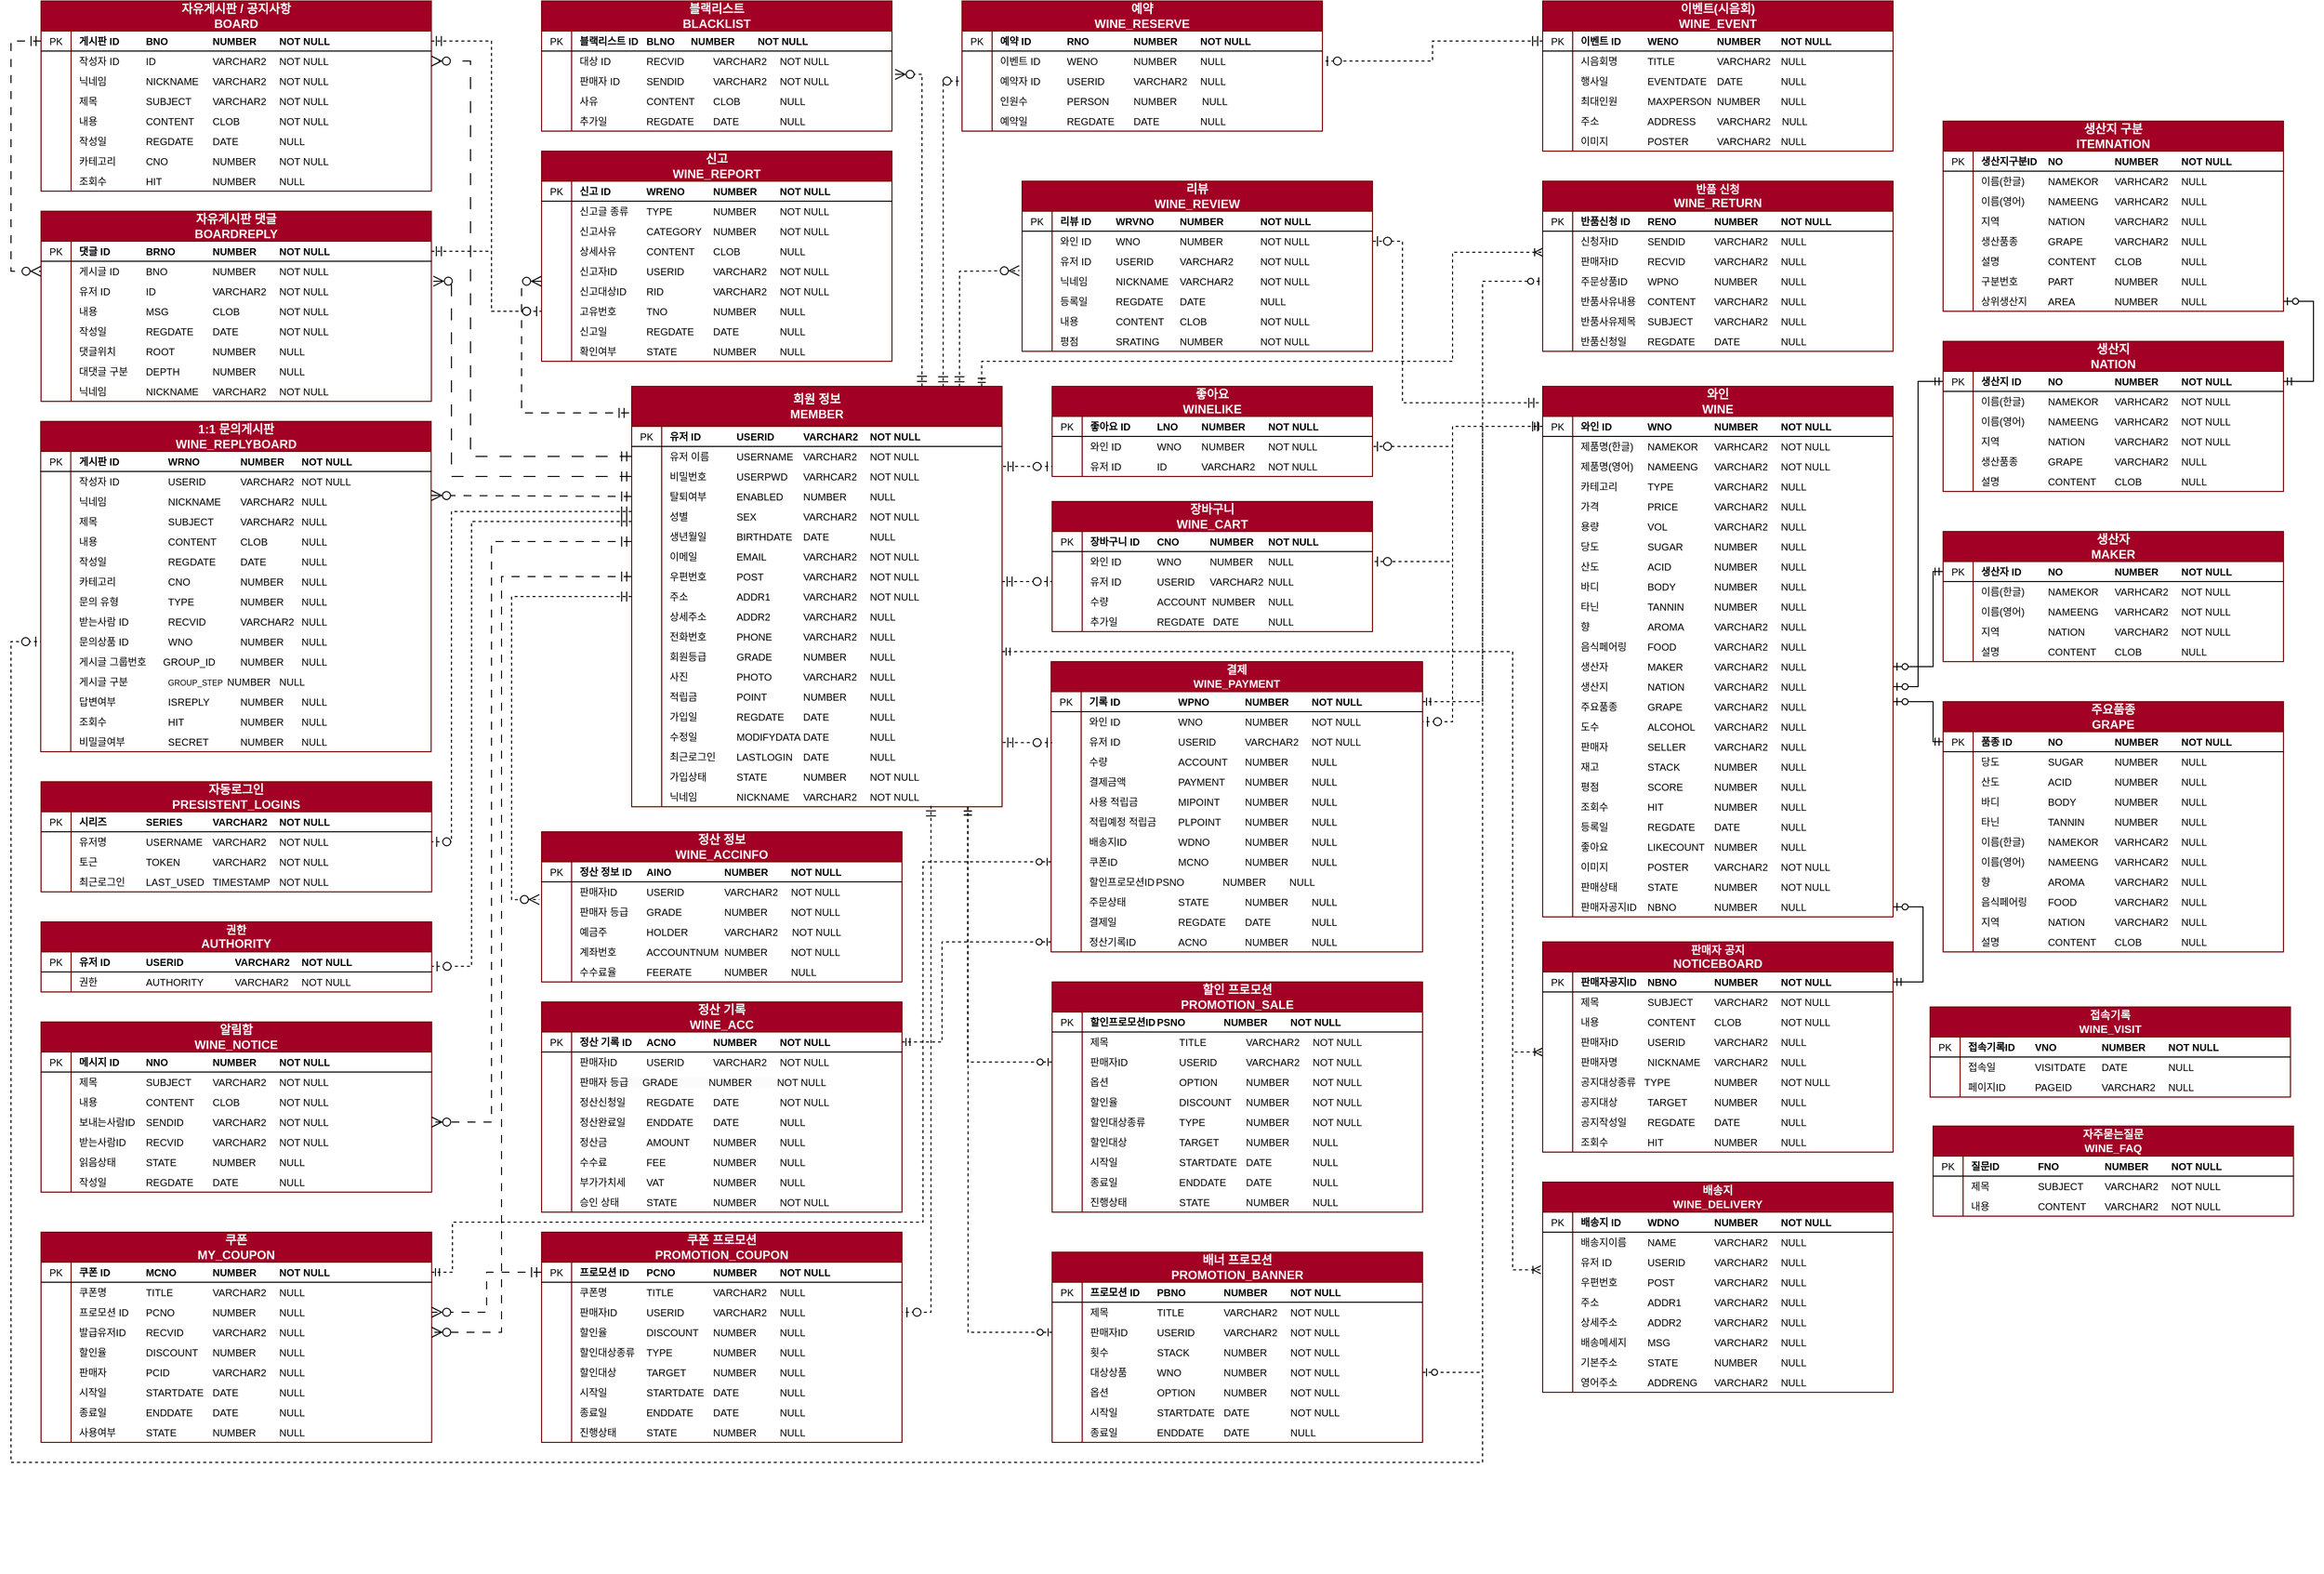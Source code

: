 <mxfile version="24.8.3">
  <diagram id="R2lEEEUBdFMjLlhIrx00" name="Page-1">
    <mxGraphModel dx="3919" dy="1137" grid="0" gridSize="10" guides="1" tooltips="1" connect="1" arrows="1" fold="1" page="0" pageScale="1" pageWidth="850" pageHeight="1100" math="0" shadow="0" extFonts="Permanent Marker^https://fonts.googleapis.com/css?family=Permanent+Marker">
      <root>
        <mxCell id="0" />
        <mxCell id="1" parent="0" />
        <mxCell id="pzERtxQy_HMASAkGYZ0M-1" value="&lt;span style=&quot;font-size: 12px;&quot;&gt;장바구니&lt;/span&gt;&lt;br&gt;&lt;div style=&quot;font-size: 12px;&quot;&gt;WINE_CART&lt;/div&gt;" style="shape=table;startSize=30;container=1;collapsible=1;childLayout=tableLayout;fixedRows=1;rowLines=0;fontStyle=1;align=center;resizeLast=1;html=1;fillColor=#a20025;strokeColor=#6F0000;whiteSpace=wrap;verticalAlign=middle;fontSize=11;fontColor=#ffffff;" parent="1" vertex="1">
          <mxGeometry x="-1680" y="390" width="320" height="130" as="geometry" />
        </mxCell>
        <mxCell id="pzERtxQy_HMASAkGYZ0M-2" value="" style="shape=tableRow;horizontal=0;startSize=0;swimlaneHead=0;swimlaneBody=0;fillColor=none;collapsible=0;dropTarget=0;points=[[0,0.5],[1,0.5]];portConstraint=eastwest;top=0;left=0;right=0;bottom=1;align=left;fontStyle=0;whiteSpace=wrap;html=1;verticalAlign=middle;" parent="pzERtxQy_HMASAkGYZ0M-1" vertex="1">
          <mxGeometry y="30" width="320" height="20" as="geometry" />
        </mxCell>
        <mxCell id="pzERtxQy_HMASAkGYZ0M-3" value="PK" style="shape=partialRectangle;connectable=0;fillColor=none;top=0;left=0;bottom=0;right=0;fontStyle=0;overflow=hidden;whiteSpace=wrap;html=1;align=center;verticalAlign=middle;fontSize=10;" parent="pzERtxQy_HMASAkGYZ0M-2" vertex="1">
          <mxGeometry width="30" height="20" as="geometry">
            <mxRectangle width="30" height="20" as="alternateBounds" />
          </mxGeometry>
        </mxCell>
        <mxCell id="pzERtxQy_HMASAkGYZ0M-4" value="&lt;b style=&quot;font-size: 10px;&quot;&gt;장바구니 ID&lt;span style=&quot;white-space: pre; font-size: 10px;&quot;&gt;&#x9;&lt;/span&gt;CNO&lt;span style=&quot;white-space: pre; font-size: 10px;&quot;&gt;&#x9;&lt;/span&gt;&lt;span style=&quot;white-space: pre;&quot;&gt;&amp;nbsp;  &lt;/span&gt;NUMBER&lt;span style=&quot;white-space: pre; font-size: 10px;&quot;&gt;&#x9;&lt;/span&gt;NOT NULL&lt;/b&gt;" style="shape=partialRectangle;connectable=0;fillColor=none;top=0;left=0;bottom=0;right=0;align=left;spacingLeft=6;fontStyle=0;overflow=hidden;whiteSpace=wrap;html=1;verticalAlign=middle;fontSize=10;" parent="pzERtxQy_HMASAkGYZ0M-2" vertex="1">
          <mxGeometry x="30" width="290" height="20" as="geometry">
            <mxRectangle width="290" height="20" as="alternateBounds" />
          </mxGeometry>
        </mxCell>
        <mxCell id="pzERtxQy_HMASAkGYZ0M-5" style="shape=tableRow;horizontal=0;startSize=0;swimlaneHead=0;swimlaneBody=0;fillColor=none;collapsible=0;dropTarget=0;points=[[0,0.5],[1,0.5]];portConstraint=eastwest;top=0;left=0;right=0;bottom=0;align=left;fontStyle=0;whiteSpace=wrap;html=1;verticalAlign=middle;fontSize=10;" parent="pzERtxQy_HMASAkGYZ0M-1" vertex="1">
          <mxGeometry y="50" width="320" height="20" as="geometry" />
        </mxCell>
        <mxCell id="pzERtxQy_HMASAkGYZ0M-6" style="shape=partialRectangle;connectable=0;fillColor=none;top=0;left=0;bottom=0;right=0;editable=1;overflow=hidden;whiteSpace=wrap;html=1;align=left;fontStyle=0;verticalAlign=middle;fontSize=10;" parent="pzERtxQy_HMASAkGYZ0M-5" vertex="1">
          <mxGeometry width="30" height="20" as="geometry">
            <mxRectangle width="30" height="20" as="alternateBounds" />
          </mxGeometry>
        </mxCell>
        <mxCell id="pzERtxQy_HMASAkGYZ0M-7" value="와인 ID&lt;span style=&quot;white-space: pre;&quot;&gt;&#x9;&lt;/span&gt;&lt;span style=&quot;white-space: pre;&quot;&gt;&#x9;&lt;/span&gt;WNO&lt;span style=&quot;white-space: pre;&quot;&gt;&#x9;&lt;/span&gt;&amp;nbsp; &amp;nbsp;NUMBER&lt;span style=&quot;white-space: pre;&quot;&gt;&#x9;&lt;/span&gt;NULL" style="shape=partialRectangle;connectable=0;fillColor=none;top=0;left=0;bottom=0;right=0;align=left;spacingLeft=6;overflow=hidden;whiteSpace=wrap;html=1;fontStyle=0;verticalAlign=middle;fontSize=10;" parent="pzERtxQy_HMASAkGYZ0M-5" vertex="1">
          <mxGeometry x="30" width="290" height="20" as="geometry">
            <mxRectangle width="290" height="20" as="alternateBounds" />
          </mxGeometry>
        </mxCell>
        <mxCell id="pzERtxQy_HMASAkGYZ0M-8" style="shape=tableRow;horizontal=0;startSize=0;swimlaneHead=0;swimlaneBody=0;fillColor=none;collapsible=0;dropTarget=0;points=[[0,0.5],[1,0.5]];portConstraint=eastwest;top=0;left=0;right=0;bottom=0;align=left;fontStyle=0;whiteSpace=wrap;html=1;verticalAlign=middle;fontSize=10;" parent="pzERtxQy_HMASAkGYZ0M-1" vertex="1">
          <mxGeometry y="70" width="320" height="20" as="geometry" />
        </mxCell>
        <mxCell id="pzERtxQy_HMASAkGYZ0M-9" style="shape=partialRectangle;connectable=0;fillColor=none;top=0;left=0;bottom=0;right=0;editable=1;overflow=hidden;whiteSpace=wrap;html=1;align=left;fontStyle=0;verticalAlign=middle;fontSize=10;" parent="pzERtxQy_HMASAkGYZ0M-8" vertex="1">
          <mxGeometry width="30" height="20" as="geometry">
            <mxRectangle width="30" height="20" as="alternateBounds" />
          </mxGeometry>
        </mxCell>
        <mxCell id="pzERtxQy_HMASAkGYZ0M-10" value="유저 ID&lt;span style=&quot;white-space: pre;&quot;&gt;&#x9;&lt;/span&gt;&lt;span style=&quot;white-space: pre;&quot;&gt;&#x9;&lt;/span&gt;USERID&lt;span style=&quot;white-space: pre;&quot;&gt;&#x9;&lt;/span&gt;&amp;nbsp; &amp;nbsp;VARCHAR2&lt;span style=&quot;white-space: pre;&quot;&gt;&#x9;&lt;/span&gt;NULL" style="shape=partialRectangle;connectable=0;fillColor=none;top=0;left=0;bottom=0;right=0;align=left;spacingLeft=6;overflow=hidden;whiteSpace=wrap;html=1;fontStyle=0;verticalAlign=middle;fontSize=10;" parent="pzERtxQy_HMASAkGYZ0M-8" vertex="1">
          <mxGeometry x="30" width="290" height="20" as="geometry">
            <mxRectangle width="290" height="20" as="alternateBounds" />
          </mxGeometry>
        </mxCell>
        <mxCell id="pzERtxQy_HMASAkGYZ0M-14" style="shape=tableRow;horizontal=0;startSize=0;swimlaneHead=0;swimlaneBody=0;fillColor=none;collapsible=0;dropTarget=0;points=[[0,0.5],[1,0.5]];portConstraint=eastwest;top=0;left=0;right=0;bottom=0;align=left;fontStyle=0;whiteSpace=wrap;html=1;verticalAlign=middle;fontSize=10;" parent="pzERtxQy_HMASAkGYZ0M-1" vertex="1">
          <mxGeometry y="90" width="320" height="20" as="geometry" />
        </mxCell>
        <mxCell id="pzERtxQy_HMASAkGYZ0M-15" style="shape=partialRectangle;connectable=0;fillColor=none;top=0;left=0;bottom=0;right=0;editable=1;overflow=hidden;whiteSpace=wrap;html=1;align=left;fontStyle=0;verticalAlign=middle;fontSize=10;" parent="pzERtxQy_HMASAkGYZ0M-14" vertex="1">
          <mxGeometry width="30" height="20" as="geometry">
            <mxRectangle width="30" height="20" as="alternateBounds" />
          </mxGeometry>
        </mxCell>
        <mxCell id="pzERtxQy_HMASAkGYZ0M-16" value="수량&lt;span style=&quot;white-space: pre;&quot;&gt;&#x9;&lt;/span&gt;&lt;span style=&quot;white-space: pre;&quot;&gt;&#x9;&lt;/span&gt;&lt;span style=&quot;white-space: pre;&quot;&gt;&#x9;&lt;/span&gt;ACCOUNT&amp;nbsp; NUMBER&lt;span style=&quot;white-space: pre;&quot;&gt;&#x9;&lt;/span&gt;NULL" style="shape=partialRectangle;connectable=0;fillColor=none;top=0;left=0;bottom=0;right=0;align=left;spacingLeft=6;overflow=hidden;whiteSpace=wrap;html=1;fontStyle=0;verticalAlign=middle;fontSize=10;" parent="pzERtxQy_HMASAkGYZ0M-14" vertex="1">
          <mxGeometry x="30" width="290" height="20" as="geometry">
            <mxRectangle width="290" height="20" as="alternateBounds" />
          </mxGeometry>
        </mxCell>
        <mxCell id="pzERtxQy_HMASAkGYZ0M-11" style="shape=tableRow;horizontal=0;startSize=0;swimlaneHead=0;swimlaneBody=0;fillColor=none;collapsible=0;dropTarget=0;points=[[0,0.5],[1,0.5]];portConstraint=eastwest;top=0;left=0;right=0;bottom=0;align=left;fontStyle=0;whiteSpace=wrap;html=1;verticalAlign=middle;fontSize=10;" parent="pzERtxQy_HMASAkGYZ0M-1" vertex="1">
          <mxGeometry y="110" width="320" height="20" as="geometry" />
        </mxCell>
        <mxCell id="pzERtxQy_HMASAkGYZ0M-12" style="shape=partialRectangle;connectable=0;fillColor=none;top=0;left=0;bottom=0;right=0;editable=1;overflow=hidden;whiteSpace=wrap;html=1;align=left;fontStyle=0;verticalAlign=middle;fontSize=10;" parent="pzERtxQy_HMASAkGYZ0M-11" vertex="1">
          <mxGeometry width="30" height="20" as="geometry">
            <mxRectangle width="30" height="20" as="alternateBounds" />
          </mxGeometry>
        </mxCell>
        <mxCell id="pzERtxQy_HMASAkGYZ0M-13" value="추가일&lt;span style=&quot;white-space: pre;&quot;&gt;&#x9;&lt;/span&gt;&lt;span style=&quot;white-space: pre;&quot;&gt;&#x9;&lt;/span&gt;REGDATE&amp;nbsp; &amp;nbsp;DATE&lt;span style=&quot;white-space: pre;&quot;&gt;&#x9;&lt;span style=&quot;white-space: pre;&quot;&gt;&#x9;&lt;/span&gt;&lt;/span&gt;NULL" style="shape=partialRectangle;connectable=0;fillColor=none;top=0;left=0;bottom=0;right=0;align=left;spacingLeft=6;overflow=hidden;whiteSpace=wrap;html=1;fontStyle=0;verticalAlign=middle;fontSize=10;" parent="pzERtxQy_HMASAkGYZ0M-11" vertex="1">
          <mxGeometry x="30" width="290" height="20" as="geometry">
            <mxRectangle width="290" height="20" as="alternateBounds" />
          </mxGeometry>
        </mxCell>
        <mxCell id="pzERtxQy_HMASAkGYZ0M-17" value="&lt;span style=&quot;font-size: 12px;&quot;&gt;좋아요&lt;/span&gt;&lt;br&gt;&lt;div style=&quot;font-size: 12px;&quot;&gt;WINELIKE&lt;/div&gt;" style="shape=table;startSize=30;container=1;collapsible=1;childLayout=tableLayout;fixedRows=1;rowLines=0;fontStyle=1;align=center;resizeLast=1;html=1;fillColor=#a20025;strokeColor=#6F0000;whiteSpace=wrap;verticalAlign=middle;fontSize=11;fontColor=#ffffff;" parent="1" vertex="1">
          <mxGeometry x="-1680" y="275" width="320" height="90" as="geometry" />
        </mxCell>
        <mxCell id="pzERtxQy_HMASAkGYZ0M-18" value="" style="shape=tableRow;horizontal=0;startSize=0;swimlaneHead=0;swimlaneBody=0;fillColor=none;collapsible=0;dropTarget=0;points=[[0,0.5],[1,0.5]];portConstraint=eastwest;top=0;left=0;right=0;bottom=1;align=left;fontStyle=0;whiteSpace=wrap;html=1;verticalAlign=middle;" parent="pzERtxQy_HMASAkGYZ0M-17" vertex="1">
          <mxGeometry y="30" width="320" height="20" as="geometry" />
        </mxCell>
        <mxCell id="pzERtxQy_HMASAkGYZ0M-19" value="PK" style="shape=partialRectangle;connectable=0;fillColor=none;top=0;left=0;bottom=0;right=0;fontStyle=0;overflow=hidden;whiteSpace=wrap;html=1;align=center;verticalAlign=middle;fontSize=10;" parent="pzERtxQy_HMASAkGYZ0M-18" vertex="1">
          <mxGeometry width="30" height="20" as="geometry">
            <mxRectangle width="30" height="20" as="alternateBounds" />
          </mxGeometry>
        </mxCell>
        <mxCell id="pzERtxQy_HMASAkGYZ0M-20" value="&lt;b style=&quot;font-size: 10px;&quot;&gt;좋아요&amp;nbsp;ID&lt;span style=&quot;white-space: pre;&quot;&gt;&#x9;&lt;/span&gt;&lt;span style=&quot;white-space: pre; font-size: 10px;&quot;&gt;&#x9;&lt;/span&gt;LNO&lt;span style=&quot;white-space: pre; font-size: 10px;&quot;&gt;&#x9;&lt;/span&gt;NUMBER&lt;span style=&quot;white-space: pre; font-size: 10px;&quot;&gt;&#x9;&lt;/span&gt;NOT NULL&lt;/b&gt;" style="shape=partialRectangle;connectable=0;fillColor=none;top=0;left=0;bottom=0;right=0;align=left;spacingLeft=6;fontStyle=0;overflow=hidden;whiteSpace=wrap;html=1;verticalAlign=middle;fontSize=10;" parent="pzERtxQy_HMASAkGYZ0M-18" vertex="1">
          <mxGeometry x="30" width="290" height="20" as="geometry">
            <mxRectangle width="290" height="20" as="alternateBounds" />
          </mxGeometry>
        </mxCell>
        <mxCell id="pzERtxQy_HMASAkGYZ0M-21" style="shape=tableRow;horizontal=0;startSize=0;swimlaneHead=0;swimlaneBody=0;fillColor=none;collapsible=0;dropTarget=0;points=[[0,0.5],[1,0.5]];portConstraint=eastwest;top=0;left=0;right=0;bottom=0;align=left;fontStyle=0;whiteSpace=wrap;html=1;verticalAlign=middle;fontSize=10;" parent="pzERtxQy_HMASAkGYZ0M-17" vertex="1">
          <mxGeometry y="50" width="320" height="20" as="geometry" />
        </mxCell>
        <mxCell id="pzERtxQy_HMASAkGYZ0M-22" style="shape=partialRectangle;connectable=0;fillColor=none;top=0;left=0;bottom=0;right=0;editable=1;overflow=hidden;whiteSpace=wrap;html=1;align=left;fontStyle=0;verticalAlign=middle;fontSize=10;" parent="pzERtxQy_HMASAkGYZ0M-21" vertex="1">
          <mxGeometry width="30" height="20" as="geometry">
            <mxRectangle width="30" height="20" as="alternateBounds" />
          </mxGeometry>
        </mxCell>
        <mxCell id="pzERtxQy_HMASAkGYZ0M-23" value="와인 ID&lt;span style=&quot;white-space: pre;&quot;&gt;&#x9;&lt;/span&gt;&lt;span style=&quot;white-space: pre;&quot;&gt;&#x9;&lt;/span&gt;WNO&lt;span style=&quot;white-space: pre;&quot;&gt;&#x9;&lt;/span&gt;NUMBER&lt;span style=&quot;white-space: pre;&quot;&gt;&#x9;&lt;/span&gt;NOT NULL" style="shape=partialRectangle;connectable=0;fillColor=none;top=0;left=0;bottom=0;right=0;align=left;spacingLeft=6;overflow=hidden;whiteSpace=wrap;html=1;fontStyle=0;verticalAlign=middle;fontSize=10;" parent="pzERtxQy_HMASAkGYZ0M-21" vertex="1">
          <mxGeometry x="30" width="290" height="20" as="geometry">
            <mxRectangle width="290" height="20" as="alternateBounds" />
          </mxGeometry>
        </mxCell>
        <mxCell id="pzERtxQy_HMASAkGYZ0M-24" style="shape=tableRow;horizontal=0;startSize=0;swimlaneHead=0;swimlaneBody=0;fillColor=none;collapsible=0;dropTarget=0;points=[[0,0.5],[1,0.5]];portConstraint=eastwest;top=0;left=0;right=0;bottom=0;align=left;fontStyle=0;whiteSpace=wrap;html=1;verticalAlign=middle;fontSize=10;" parent="pzERtxQy_HMASAkGYZ0M-17" vertex="1">
          <mxGeometry y="70" width="320" height="20" as="geometry" />
        </mxCell>
        <mxCell id="pzERtxQy_HMASAkGYZ0M-25" style="shape=partialRectangle;connectable=0;fillColor=none;top=0;left=0;bottom=0;right=0;editable=1;overflow=hidden;whiteSpace=wrap;html=1;align=left;fontStyle=0;verticalAlign=middle;fontSize=10;" parent="pzERtxQy_HMASAkGYZ0M-24" vertex="1">
          <mxGeometry width="30" height="20" as="geometry">
            <mxRectangle width="30" height="20" as="alternateBounds" />
          </mxGeometry>
        </mxCell>
        <mxCell id="pzERtxQy_HMASAkGYZ0M-26" value="유저 ID&lt;span style=&quot;white-space: pre;&quot;&gt;&#x9;&lt;/span&gt;&lt;span style=&quot;white-space: pre;&quot;&gt;&#x9;&lt;/span&gt;ID&lt;span style=&quot;white-space: pre;&quot;&gt;&#x9;&lt;/span&gt;&lt;span style=&quot;white-space: pre;&quot;&gt;&#x9;&lt;/span&gt;VARCHAR2&lt;span style=&quot;white-space: pre;&quot;&gt;&#x9;&lt;/span&gt;NOT NULL" style="shape=partialRectangle;connectable=0;fillColor=none;top=0;left=0;bottom=0;right=0;align=left;spacingLeft=6;overflow=hidden;whiteSpace=wrap;html=1;fontStyle=0;verticalAlign=middle;fontSize=10;" parent="pzERtxQy_HMASAkGYZ0M-24" vertex="1">
          <mxGeometry x="30" width="290" height="20" as="geometry">
            <mxRectangle width="290" height="20" as="alternateBounds" />
          </mxGeometry>
        </mxCell>
        <mxCell id="pzERtxQy_HMASAkGYZ0M-27" value="&lt;span style=&quot;font-size: 12px;&quot;&gt;1:1 문의게시판&lt;/span&gt;&lt;br&gt;&lt;div style=&quot;font-size: 12px;&quot;&gt;WINE_REPLYBOARD&lt;/div&gt;" style="shape=table;startSize=30;container=1;collapsible=1;childLayout=tableLayout;fixedRows=1;rowLines=0;fontStyle=1;align=center;resizeLast=1;html=1;fillColor=#a20025;strokeColor=#6F0000;whiteSpace=wrap;verticalAlign=middle;fontSize=11;fontColor=#ffffff;" parent="1" vertex="1">
          <mxGeometry x="-2690.33" y="310" width="390" height="330" as="geometry" />
        </mxCell>
        <mxCell id="pzERtxQy_HMASAkGYZ0M-28" value="" style="shape=tableRow;horizontal=0;startSize=0;swimlaneHead=0;swimlaneBody=0;fillColor=none;collapsible=0;dropTarget=0;points=[[0,0.5],[1,0.5]];portConstraint=eastwest;top=0;left=0;right=0;bottom=1;align=left;fontStyle=0;whiteSpace=wrap;html=1;verticalAlign=middle;" parent="pzERtxQy_HMASAkGYZ0M-27" vertex="1">
          <mxGeometry y="30" width="390" height="20" as="geometry" />
        </mxCell>
        <mxCell id="pzERtxQy_HMASAkGYZ0M-29" value="PK" style="shape=partialRectangle;connectable=0;fillColor=none;top=0;left=0;bottom=0;right=0;fontStyle=0;overflow=hidden;whiteSpace=wrap;html=1;align=center;verticalAlign=middle;fontSize=10;" parent="pzERtxQy_HMASAkGYZ0M-28" vertex="1">
          <mxGeometry width="30" height="20" as="geometry">
            <mxRectangle width="30" height="20" as="alternateBounds" />
          </mxGeometry>
        </mxCell>
        <mxCell id="pzERtxQy_HMASAkGYZ0M-30" value="&lt;b style=&quot;font-size: 10px;&quot;&gt;게시판 ID&lt;span style=&quot;white-space: pre;&quot;&gt;&#x9;&lt;/span&gt;&lt;span style=&quot;white-space: pre; font-size: 10px;&quot;&gt;&#x9;&lt;span style=&quot;white-space: pre;&quot;&gt;&#x9;&lt;/span&gt;&lt;/span&gt;WRNO&lt;span style=&quot;white-space: pre; font-size: 10px;&quot;&gt;&#x9;&lt;span style=&quot;white-space: pre; font-size: 10px;&quot;&gt;&#x9;&lt;/span&gt; &lt;/span&gt;&amp;nbsp;NUMBER&lt;span style=&quot;white-space: pre; font-size: 10px;&quot;&gt;&#x9;&lt;/span&gt;NOT NULL&lt;/b&gt;" style="shape=partialRectangle;connectable=0;fillColor=none;top=0;left=0;bottom=0;right=0;align=left;spacingLeft=6;fontStyle=0;overflow=hidden;whiteSpace=wrap;html=1;verticalAlign=middle;fontSize=10;" parent="pzERtxQy_HMASAkGYZ0M-28" vertex="1">
          <mxGeometry x="30" width="360" height="20" as="geometry">
            <mxRectangle width="360" height="20" as="alternateBounds" />
          </mxGeometry>
        </mxCell>
        <mxCell id="pzERtxQy_HMASAkGYZ0M-31" style="shape=tableRow;horizontal=0;startSize=0;swimlaneHead=0;swimlaneBody=0;fillColor=none;collapsible=0;dropTarget=0;points=[[0,0.5],[1,0.5]];portConstraint=eastwest;top=0;left=0;right=0;bottom=0;align=left;fontStyle=0;whiteSpace=wrap;html=1;verticalAlign=middle;fontSize=10;" parent="pzERtxQy_HMASAkGYZ0M-27" vertex="1">
          <mxGeometry y="50" width="390" height="20" as="geometry" />
        </mxCell>
        <mxCell id="pzERtxQy_HMASAkGYZ0M-32" style="shape=partialRectangle;connectable=0;fillColor=none;top=0;left=0;bottom=0;right=0;editable=1;overflow=hidden;whiteSpace=wrap;html=1;align=left;fontStyle=0;verticalAlign=middle;fontSize=10;" parent="pzERtxQy_HMASAkGYZ0M-31" vertex="1">
          <mxGeometry width="30" height="20" as="geometry">
            <mxRectangle width="30" height="20" as="alternateBounds" />
          </mxGeometry>
        </mxCell>
        <mxCell id="pzERtxQy_HMASAkGYZ0M-33" value="작성자 ID&lt;span style=&quot;white-space: pre;&quot;&gt;&#x9;&lt;/span&gt;&lt;span style=&quot;white-space: pre;&quot;&gt;&#x9;&lt;span style=&quot;white-space: pre;&quot;&gt;&#x9;&lt;/span&gt;&lt;/span&gt;USERID&lt;span style=&quot;white-space: pre;&quot;&gt;&#x9;&lt;/span&gt;&lt;span style=&quot;white-space: pre;&quot;&gt;&#x9;&lt;/span&gt;&amp;nbsp; VARCHAR2&lt;span style=&quot;white-space: pre;&quot;&gt;&#x9;&lt;/span&gt;NOT NULL" style="shape=partialRectangle;connectable=0;fillColor=none;top=0;left=0;bottom=0;right=0;align=left;spacingLeft=6;overflow=hidden;whiteSpace=wrap;html=1;fontStyle=0;verticalAlign=middle;fontSize=10;" parent="pzERtxQy_HMASAkGYZ0M-31" vertex="1">
          <mxGeometry x="30" width="360" height="20" as="geometry">
            <mxRectangle width="360" height="20" as="alternateBounds" />
          </mxGeometry>
        </mxCell>
        <mxCell id="pzERtxQy_HMASAkGYZ0M-34" value="" style="shape=tableRow;horizontal=0;startSize=0;swimlaneHead=0;swimlaneBody=0;fillColor=none;collapsible=0;dropTarget=0;points=[[0,0.5],[1,0.5]];portConstraint=eastwest;top=0;left=0;right=0;bottom=0;align=left;fontStyle=0;whiteSpace=wrap;html=1;verticalAlign=middle;fontSize=10;" parent="pzERtxQy_HMASAkGYZ0M-27" vertex="1">
          <mxGeometry y="70" width="390" height="20" as="geometry" />
        </mxCell>
        <mxCell id="pzERtxQy_HMASAkGYZ0M-35" value="" style="shape=partialRectangle;connectable=0;fillColor=none;top=0;left=0;bottom=0;right=0;editable=1;overflow=hidden;whiteSpace=wrap;html=1;align=left;fontStyle=0;verticalAlign=middle;fontSize=10;" parent="pzERtxQy_HMASAkGYZ0M-34" vertex="1">
          <mxGeometry width="30" height="20" as="geometry">
            <mxRectangle width="30" height="20" as="alternateBounds" />
          </mxGeometry>
        </mxCell>
        <mxCell id="pzERtxQy_HMASAkGYZ0M-36" value="닉네임&lt;span style=&quot;white-space: pre;&quot;&gt;&#x9;&lt;/span&gt;&lt;span style=&quot;white-space: pre;&quot;&gt;&#x9;&lt;span style=&quot;white-space: pre;&quot;&gt;&#x9;&lt;/span&gt;&lt;/span&gt;NICKNAME&lt;span style=&quot;white-space: pre;&quot;&gt;&#x9;&lt;/span&gt;&amp;nbsp; VARCHAR2&lt;span style=&quot;white-space: pre;&quot;&gt;&#x9;&lt;/span&gt;NULL" style="shape=partialRectangle;connectable=0;fillColor=none;top=0;left=0;bottom=0;right=0;align=left;spacingLeft=6;overflow=hidden;whiteSpace=wrap;html=1;fontStyle=0;verticalAlign=middle;fontSize=10;" parent="pzERtxQy_HMASAkGYZ0M-34" vertex="1">
          <mxGeometry x="30" width="360" height="20" as="geometry">
            <mxRectangle width="360" height="20" as="alternateBounds" />
          </mxGeometry>
        </mxCell>
        <mxCell id="pzERtxQy_HMASAkGYZ0M-37" style="shape=tableRow;horizontal=0;startSize=0;swimlaneHead=0;swimlaneBody=0;fillColor=none;collapsible=0;dropTarget=0;points=[[0,0.5],[1,0.5]];portConstraint=eastwest;top=0;left=0;right=0;bottom=0;align=left;fontStyle=0;whiteSpace=wrap;html=1;verticalAlign=middle;fontSize=10;" parent="pzERtxQy_HMASAkGYZ0M-27" vertex="1">
          <mxGeometry y="90" width="390" height="20" as="geometry" />
        </mxCell>
        <mxCell id="pzERtxQy_HMASAkGYZ0M-38" style="shape=partialRectangle;connectable=0;fillColor=none;top=0;left=0;bottom=0;right=0;editable=1;overflow=hidden;whiteSpace=wrap;html=1;align=left;fontStyle=0;verticalAlign=middle;fontSize=10;" parent="pzERtxQy_HMASAkGYZ0M-37" vertex="1">
          <mxGeometry width="30" height="20" as="geometry">
            <mxRectangle width="30" height="20" as="alternateBounds" />
          </mxGeometry>
        </mxCell>
        <mxCell id="pzERtxQy_HMASAkGYZ0M-39" value="제목&lt;span style=&quot;white-space: pre;&quot;&gt;&#x9;&lt;/span&gt;&lt;span style=&quot;white-space: pre;&quot;&gt;&#x9;&lt;/span&gt;&lt;span style=&quot;white-space: pre;&quot;&gt;&#x9;&lt;span style=&quot;white-space: pre;&quot;&gt;&#x9;&lt;/span&gt;&lt;/span&gt;SUBJECT&lt;span style=&quot;white-space: pre;&quot;&gt;&#x9;&lt;/span&gt;&amp;nbsp; VARCHAR2&lt;span style=&quot;white-space: pre;&quot;&gt;&#x9;&lt;/span&gt;NULL" style="shape=partialRectangle;connectable=0;fillColor=none;top=0;left=0;bottom=0;right=0;align=left;spacingLeft=6;overflow=hidden;whiteSpace=wrap;html=1;fontStyle=0;verticalAlign=middle;fontSize=10;" parent="pzERtxQy_HMASAkGYZ0M-37" vertex="1">
          <mxGeometry x="30" width="360" height="20" as="geometry">
            <mxRectangle width="360" height="20" as="alternateBounds" />
          </mxGeometry>
        </mxCell>
        <mxCell id="pzERtxQy_HMASAkGYZ0M-40" style="shape=tableRow;horizontal=0;startSize=0;swimlaneHead=0;swimlaneBody=0;fillColor=none;collapsible=0;dropTarget=0;points=[[0,0.5],[1,0.5]];portConstraint=eastwest;top=0;left=0;right=0;bottom=0;align=left;fontStyle=0;whiteSpace=wrap;html=1;verticalAlign=middle;fontSize=10;" parent="pzERtxQy_HMASAkGYZ0M-27" vertex="1">
          <mxGeometry y="110" width="390" height="20" as="geometry" />
        </mxCell>
        <mxCell id="pzERtxQy_HMASAkGYZ0M-41" style="shape=partialRectangle;connectable=0;fillColor=none;top=0;left=0;bottom=0;right=0;editable=1;overflow=hidden;whiteSpace=wrap;html=1;align=left;fontStyle=0;verticalAlign=middle;fontSize=10;" parent="pzERtxQy_HMASAkGYZ0M-40" vertex="1">
          <mxGeometry width="30" height="20" as="geometry">
            <mxRectangle width="30" height="20" as="alternateBounds" />
          </mxGeometry>
        </mxCell>
        <mxCell id="pzERtxQy_HMASAkGYZ0M-42" value="내용&lt;span style=&quot;white-space: pre;&quot;&gt;&#x9;&lt;/span&gt;&lt;span style=&quot;white-space: pre;&quot;&gt;&#x9;&lt;/span&gt;&lt;span style=&quot;white-space: pre;&quot;&gt;&#x9;&lt;span style=&quot;white-space: pre;&quot;&gt;&#x9;&lt;/span&gt;&lt;/span&gt;CONTENT&lt;span style=&quot;white-space: pre;&quot;&gt;&#x9;&lt;/span&gt;&amp;nbsp; CLOB&lt;span style=&quot;white-space: pre;&quot;&gt;&#x9;&lt;/span&gt;&lt;span style=&quot;white-space: pre;&quot;&gt;&#x9;&lt;/span&gt;NULL" style="shape=partialRectangle;connectable=0;fillColor=none;top=0;left=0;bottom=0;right=0;align=left;spacingLeft=6;overflow=hidden;whiteSpace=wrap;html=1;fontStyle=0;verticalAlign=middle;fontSize=10;" parent="pzERtxQy_HMASAkGYZ0M-40" vertex="1">
          <mxGeometry x="30" width="360" height="20" as="geometry">
            <mxRectangle width="360" height="20" as="alternateBounds" />
          </mxGeometry>
        </mxCell>
        <mxCell id="pzERtxQy_HMASAkGYZ0M-43" style="shape=tableRow;horizontal=0;startSize=0;swimlaneHead=0;swimlaneBody=0;fillColor=none;collapsible=0;dropTarget=0;points=[[0,0.5],[1,0.5]];portConstraint=eastwest;top=0;left=0;right=0;bottom=0;align=left;fontStyle=0;whiteSpace=wrap;html=1;verticalAlign=middle;fontSize=10;" parent="pzERtxQy_HMASAkGYZ0M-27" vertex="1">
          <mxGeometry y="130" width="390" height="20" as="geometry" />
        </mxCell>
        <mxCell id="pzERtxQy_HMASAkGYZ0M-44" style="shape=partialRectangle;connectable=0;fillColor=none;top=0;left=0;bottom=0;right=0;editable=1;overflow=hidden;whiteSpace=wrap;html=1;align=left;fontStyle=0;verticalAlign=middle;fontSize=10;" parent="pzERtxQy_HMASAkGYZ0M-43" vertex="1">
          <mxGeometry width="30" height="20" as="geometry">
            <mxRectangle width="30" height="20" as="alternateBounds" />
          </mxGeometry>
        </mxCell>
        <mxCell id="pzERtxQy_HMASAkGYZ0M-45" value="작성일&amp;nbsp;&lt;span style=&quot;white-space: pre;&quot;&gt;&#x9;&lt;/span&gt;&lt;span style=&quot;white-space: pre;&quot;&gt;&#x9;&lt;span style=&quot;white-space: pre;&quot;&gt;&#x9;&lt;/span&gt;&lt;/span&gt;REGDATE&lt;span style=&quot;white-space: pre;&quot;&gt;&#x9;&lt;/span&gt;&amp;nbsp; DATE&lt;span style=&quot;white-space: pre;&quot;&gt;&#x9;&lt;/span&gt;&lt;span style=&quot;white-space: pre;&quot;&gt;&#x9;&lt;/span&gt;NULL" style="shape=partialRectangle;connectable=0;fillColor=none;top=0;left=0;bottom=0;right=0;align=left;spacingLeft=6;overflow=hidden;whiteSpace=wrap;html=1;fontStyle=0;verticalAlign=middle;fontSize=10;" parent="pzERtxQy_HMASAkGYZ0M-43" vertex="1">
          <mxGeometry x="30" width="360" height="20" as="geometry">
            <mxRectangle width="360" height="20" as="alternateBounds" />
          </mxGeometry>
        </mxCell>
        <mxCell id="pzERtxQy_HMASAkGYZ0M-46" value="" style="shape=tableRow;horizontal=0;startSize=0;swimlaneHead=0;swimlaneBody=0;fillColor=none;collapsible=0;dropTarget=0;points=[[0,0.5],[1,0.5]];portConstraint=eastwest;top=0;left=0;right=0;bottom=0;align=left;fontStyle=0;whiteSpace=wrap;html=1;verticalAlign=middle;fontSize=10;" parent="pzERtxQy_HMASAkGYZ0M-27" vertex="1">
          <mxGeometry y="150" width="390" height="20" as="geometry" />
        </mxCell>
        <mxCell id="pzERtxQy_HMASAkGYZ0M-47" value="" style="shape=partialRectangle;connectable=0;fillColor=none;top=0;left=0;bottom=0;right=0;editable=1;overflow=hidden;whiteSpace=wrap;html=1;align=left;fontStyle=0;verticalAlign=middle;fontSize=10;" parent="pzERtxQy_HMASAkGYZ0M-46" vertex="1">
          <mxGeometry width="30" height="20" as="geometry">
            <mxRectangle width="30" height="20" as="alternateBounds" />
          </mxGeometry>
        </mxCell>
        <mxCell id="pzERtxQy_HMASAkGYZ0M-48" value="카테고리&lt;span style=&quot;white-space: pre;&quot;&gt;&#x9;&lt;/span&gt;&lt;span style=&quot;white-space: pre;&quot;&gt;&#x9;&lt;span style=&quot;white-space: pre;&quot;&gt;&#x9;&lt;/span&gt;&lt;/span&gt;CNO&lt;span style=&quot;white-space: pre;&quot;&gt;&#x9;&lt;/span&gt;&lt;span style=&quot;white-space: pre;&quot;&gt;&#x9;&lt;/span&gt;&amp;nbsp; NUMBER&lt;span style=&quot;white-space: pre;&quot;&gt;&#x9;&lt;/span&gt;NULL" style="shape=partialRectangle;connectable=0;fillColor=none;top=0;left=0;bottom=0;right=0;align=left;spacingLeft=6;overflow=hidden;whiteSpace=wrap;html=1;fontStyle=0;verticalAlign=middle;fontSize=10;" parent="pzERtxQy_HMASAkGYZ0M-46" vertex="1">
          <mxGeometry x="30" width="360" height="20" as="geometry">
            <mxRectangle width="360" height="20" as="alternateBounds" />
          </mxGeometry>
        </mxCell>
        <mxCell id="pzERtxQy_HMASAkGYZ0M-49" style="shape=tableRow;horizontal=0;startSize=0;swimlaneHead=0;swimlaneBody=0;fillColor=none;collapsible=0;dropTarget=0;points=[[0,0.5],[1,0.5]];portConstraint=eastwest;top=0;left=0;right=0;bottom=0;align=left;fontStyle=0;whiteSpace=wrap;html=1;verticalAlign=middle;fontSize=10;" parent="pzERtxQy_HMASAkGYZ0M-27" vertex="1">
          <mxGeometry y="170" width="390" height="20" as="geometry" />
        </mxCell>
        <mxCell id="pzERtxQy_HMASAkGYZ0M-50" style="shape=partialRectangle;connectable=0;fillColor=none;top=0;left=0;bottom=0;right=0;editable=1;overflow=hidden;whiteSpace=wrap;html=1;align=left;fontStyle=0;verticalAlign=middle;fontSize=10;" parent="pzERtxQy_HMASAkGYZ0M-49" vertex="1">
          <mxGeometry width="30" height="20" as="geometry">
            <mxRectangle width="30" height="20" as="alternateBounds" />
          </mxGeometry>
        </mxCell>
        <mxCell id="pzERtxQy_HMASAkGYZ0M-51" value="문의 유형&lt;span style=&quot;white-space: pre;&quot;&gt;&#x9;&lt;/span&gt;&lt;span style=&quot;white-space: pre;&quot;&gt;&#x9;&lt;span style=&quot;white-space: pre;&quot;&gt;&#x9;&lt;/span&gt;&lt;/span&gt;TYPE&lt;span style=&quot;white-space: pre;&quot;&gt;&#x9;&lt;/span&gt;&lt;span style=&quot;white-space: pre;&quot;&gt;&#x9;&lt;/span&gt;&amp;nbsp; NUMBER&lt;span style=&quot;white-space: pre;&quot;&gt;&#x9;&lt;/span&gt;NULL" style="shape=partialRectangle;connectable=0;fillColor=none;top=0;left=0;bottom=0;right=0;align=left;spacingLeft=6;overflow=hidden;whiteSpace=wrap;html=1;fontStyle=0;verticalAlign=middle;fontSize=10;" parent="pzERtxQy_HMASAkGYZ0M-49" vertex="1">
          <mxGeometry x="30" width="360" height="20" as="geometry">
            <mxRectangle width="360" height="20" as="alternateBounds" />
          </mxGeometry>
        </mxCell>
        <mxCell id="g3UGbFqyMSTPJ56LINzo-29" style="shape=tableRow;horizontal=0;startSize=0;swimlaneHead=0;swimlaneBody=0;fillColor=none;collapsible=0;dropTarget=0;points=[[0,0.5],[1,0.5]];portConstraint=eastwest;top=0;left=0;right=0;bottom=0;align=left;fontStyle=0;whiteSpace=wrap;html=1;verticalAlign=middle;fontSize=10;" parent="pzERtxQy_HMASAkGYZ0M-27" vertex="1">
          <mxGeometry y="190" width="390" height="20" as="geometry" />
        </mxCell>
        <mxCell id="g3UGbFqyMSTPJ56LINzo-30" style="shape=partialRectangle;connectable=0;fillColor=none;top=0;left=0;bottom=0;right=0;editable=1;overflow=hidden;whiteSpace=wrap;html=1;align=left;fontStyle=0;verticalAlign=middle;fontSize=10;" parent="g3UGbFqyMSTPJ56LINzo-29" vertex="1">
          <mxGeometry width="30" height="20" as="geometry">
            <mxRectangle width="30" height="20" as="alternateBounds" />
          </mxGeometry>
        </mxCell>
        <mxCell id="g3UGbFqyMSTPJ56LINzo-31" value="받는사람 ID&lt;span style=&quot;white-space: pre;&quot;&gt;&#x9;&lt;span style=&quot;white-space: pre;&quot;&gt;&#x9;&lt;/span&gt;&lt;/span&gt;RECVID&lt;span style=&quot;white-space: pre;&quot;&gt;&#x9;&lt;/span&gt;&lt;span style=&quot;white-space: pre;&quot;&gt;&#x9;&lt;/span&gt;&amp;nbsp; VARCHAR2&lt;span style=&quot;white-space: pre;&quot;&gt;&#x9;&lt;/span&gt;NULL" style="shape=partialRectangle;connectable=0;fillColor=none;top=0;left=0;bottom=0;right=0;align=left;spacingLeft=6;overflow=hidden;whiteSpace=wrap;html=1;fontStyle=0;verticalAlign=middle;fontSize=10;" parent="g3UGbFqyMSTPJ56LINzo-29" vertex="1">
          <mxGeometry x="30" width="360" height="20" as="geometry">
            <mxRectangle width="360" height="20" as="alternateBounds" />
          </mxGeometry>
        </mxCell>
        <mxCell id="g3UGbFqyMSTPJ56LINzo-32" style="shape=tableRow;horizontal=0;startSize=0;swimlaneHead=0;swimlaneBody=0;fillColor=none;collapsible=0;dropTarget=0;points=[[0,0.5],[1,0.5]];portConstraint=eastwest;top=0;left=0;right=0;bottom=0;align=left;fontStyle=0;whiteSpace=wrap;html=1;verticalAlign=middle;fontSize=10;" parent="pzERtxQy_HMASAkGYZ0M-27" vertex="1">
          <mxGeometry y="210" width="390" height="20" as="geometry" />
        </mxCell>
        <mxCell id="g3UGbFqyMSTPJ56LINzo-33" style="shape=partialRectangle;connectable=0;fillColor=none;top=0;left=0;bottom=0;right=0;editable=1;overflow=hidden;whiteSpace=wrap;html=1;align=left;fontStyle=0;verticalAlign=middle;fontSize=10;" parent="g3UGbFqyMSTPJ56LINzo-32" vertex="1">
          <mxGeometry width="30" height="20" as="geometry">
            <mxRectangle width="30" height="20" as="alternateBounds" />
          </mxGeometry>
        </mxCell>
        <mxCell id="g3UGbFqyMSTPJ56LINzo-34" value="문의상품 ID&lt;span style=&quot;white-space: pre;&quot;&gt;&#x9;&lt;span style=&quot;white-space: pre;&quot;&gt;&#x9;&lt;/span&gt;&lt;/span&gt;WNO&amp;nbsp;&lt;span style=&quot;white-space: pre;&quot;&gt;&#x9;&lt;/span&gt;&lt;span style=&quot;white-space: pre;&quot;&gt;&#x9;&lt;/span&gt;&amp;nbsp; NUMBER&lt;span style=&quot;white-space: pre;&quot;&gt;&#x9;&lt;/span&gt;NULL" style="shape=partialRectangle;connectable=0;fillColor=none;top=0;left=0;bottom=0;right=0;align=left;spacingLeft=6;overflow=hidden;whiteSpace=wrap;html=1;fontStyle=0;verticalAlign=middle;fontSize=10;" parent="g3UGbFqyMSTPJ56LINzo-32" vertex="1">
          <mxGeometry x="30" width="360" height="20" as="geometry">
            <mxRectangle width="360" height="20" as="alternateBounds" />
          </mxGeometry>
        </mxCell>
        <mxCell id="pzERtxQy_HMASAkGYZ0M-52" style="shape=tableRow;horizontal=0;startSize=0;swimlaneHead=0;swimlaneBody=0;fillColor=none;collapsible=0;dropTarget=0;points=[[0,0.5],[1,0.5]];portConstraint=eastwest;top=0;left=0;right=0;bottom=0;align=left;fontStyle=0;whiteSpace=wrap;html=1;verticalAlign=middle;fontSize=10;" parent="pzERtxQy_HMASAkGYZ0M-27" vertex="1">
          <mxGeometry y="230" width="390" height="20" as="geometry" />
        </mxCell>
        <mxCell id="pzERtxQy_HMASAkGYZ0M-53" style="shape=partialRectangle;connectable=0;fillColor=none;top=0;left=0;bottom=0;right=0;editable=1;overflow=hidden;whiteSpace=wrap;html=1;align=left;fontStyle=0;verticalAlign=middle;fontSize=10;" parent="pzERtxQy_HMASAkGYZ0M-52" vertex="1">
          <mxGeometry width="30" height="20" as="geometry">
            <mxRectangle width="30" height="20" as="alternateBounds" />
          </mxGeometry>
        </mxCell>
        <mxCell id="pzERtxQy_HMASAkGYZ0M-54" value="게시글 그룹번호&amp;nbsp; &amp;nbsp; &amp;nbsp; GROUP_ID&lt;span style=&quot;white-space: pre;&quot;&gt;&#x9;&lt;/span&gt;&amp;nbsp; NUMBER&lt;span style=&quot;white-space: pre;&quot;&gt;&#x9;&lt;/span&gt;NULL" style="shape=partialRectangle;connectable=0;fillColor=none;top=0;left=0;bottom=0;right=0;align=left;spacingLeft=6;overflow=hidden;whiteSpace=wrap;html=1;fontStyle=0;verticalAlign=middle;fontSize=10;" parent="pzERtxQy_HMASAkGYZ0M-52" vertex="1">
          <mxGeometry x="30" width="360" height="20" as="geometry">
            <mxRectangle width="360" height="20" as="alternateBounds" />
          </mxGeometry>
        </mxCell>
        <mxCell id="pzERtxQy_HMASAkGYZ0M-55" style="shape=tableRow;horizontal=0;startSize=0;swimlaneHead=0;swimlaneBody=0;fillColor=none;collapsible=0;dropTarget=0;points=[[0,0.5],[1,0.5]];portConstraint=eastwest;top=0;left=0;right=0;bottom=0;align=left;fontStyle=0;whiteSpace=wrap;html=1;verticalAlign=middle;fontSize=10;" parent="pzERtxQy_HMASAkGYZ0M-27" vertex="1">
          <mxGeometry y="250" width="390" height="20" as="geometry" />
        </mxCell>
        <mxCell id="pzERtxQy_HMASAkGYZ0M-56" style="shape=partialRectangle;connectable=0;fillColor=none;top=0;left=0;bottom=0;right=0;editable=1;overflow=hidden;whiteSpace=wrap;html=1;align=left;fontStyle=0;verticalAlign=middle;fontSize=10;" parent="pzERtxQy_HMASAkGYZ0M-55" vertex="1">
          <mxGeometry width="30" height="20" as="geometry">
            <mxRectangle width="30" height="20" as="alternateBounds" />
          </mxGeometry>
        </mxCell>
        <mxCell id="pzERtxQy_HMASAkGYZ0M-57" value="게시글 구분&lt;span style=&quot;white-space: pre;&quot;&gt;&#x9;&amp;nbsp;&lt;/span&gt;&amp;nbsp; &amp;nbsp; &amp;nbsp; &amp;nbsp;&lt;font style=&quot;&quot;&gt;&lt;span style=&quot;font-size: 8px;&quot;&gt;GROUP_STEP&amp;nbsp;&amp;nbsp;&lt;/span&gt;&lt;span style=&quot;white-space: pre;&quot;&gt;&lt;span style=&quot;white-space: pre;&quot;&gt;&lt;font style=&quot;font-size: 10px;&quot;&gt;NUMBER&lt;span style=&quot;white-space: pre;&quot;&gt;&#x9;&lt;/span&gt;NULL&lt;/font&gt;&lt;/span&gt;&lt;/span&gt;&lt;/font&gt;" style="shape=partialRectangle;connectable=0;fillColor=none;top=0;left=0;bottom=0;right=0;align=left;spacingLeft=6;overflow=hidden;whiteSpace=wrap;html=1;fontStyle=0;verticalAlign=middle;fontSize=10;" parent="pzERtxQy_HMASAkGYZ0M-55" vertex="1">
          <mxGeometry x="30" width="360" height="20" as="geometry">
            <mxRectangle width="360" height="20" as="alternateBounds" />
          </mxGeometry>
        </mxCell>
        <mxCell id="pzERtxQy_HMASAkGYZ0M-58" style="shape=tableRow;horizontal=0;startSize=0;swimlaneHead=0;swimlaneBody=0;fillColor=none;collapsible=0;dropTarget=0;points=[[0,0.5],[1,0.5]];portConstraint=eastwest;top=0;left=0;right=0;bottom=0;align=left;fontStyle=0;whiteSpace=wrap;html=1;verticalAlign=middle;fontSize=10;" parent="pzERtxQy_HMASAkGYZ0M-27" vertex="1">
          <mxGeometry y="270" width="390" height="20" as="geometry" />
        </mxCell>
        <mxCell id="pzERtxQy_HMASAkGYZ0M-59" style="shape=partialRectangle;connectable=0;fillColor=none;top=0;left=0;bottom=0;right=0;editable=1;overflow=hidden;whiteSpace=wrap;html=1;align=left;fontStyle=0;verticalAlign=middle;fontSize=10;" parent="pzERtxQy_HMASAkGYZ0M-58" vertex="1">
          <mxGeometry width="30" height="20" as="geometry">
            <mxRectangle width="30" height="20" as="alternateBounds" />
          </mxGeometry>
        </mxCell>
        <mxCell id="pzERtxQy_HMASAkGYZ0M-60" value="답변여부&lt;span style=&quot;white-space: pre;&quot;&gt;&#x9;&lt;/span&gt;&lt;span style=&quot;white-space: pre;&quot;&gt;&#x9;&lt;span style=&quot;white-space: pre;&quot;&gt;&#x9;&lt;/span&gt;&lt;/span&gt;ISREPLY&lt;span style=&quot;white-space: pre;&quot;&gt;&#x9;&lt;/span&gt;&lt;span style=&quot;white-space: pre;&quot;&gt;&#x9;&lt;/span&gt;&amp;nbsp; NUMBER&lt;span style=&quot;white-space: pre;&quot;&gt;&#x9;&lt;/span&gt;NULL" style="shape=partialRectangle;connectable=0;fillColor=none;top=0;left=0;bottom=0;right=0;align=left;spacingLeft=6;overflow=hidden;whiteSpace=wrap;html=1;fontStyle=0;verticalAlign=middle;fontSize=10;" parent="pzERtxQy_HMASAkGYZ0M-58" vertex="1">
          <mxGeometry x="30" width="360" height="20" as="geometry">
            <mxRectangle width="360" height="20" as="alternateBounds" />
          </mxGeometry>
        </mxCell>
        <mxCell id="pzERtxQy_HMASAkGYZ0M-61" style="shape=tableRow;horizontal=0;startSize=0;swimlaneHead=0;swimlaneBody=0;fillColor=none;collapsible=0;dropTarget=0;points=[[0,0.5],[1,0.5]];portConstraint=eastwest;top=0;left=0;right=0;bottom=0;align=left;fontStyle=0;whiteSpace=wrap;html=1;verticalAlign=middle;fontSize=10;" parent="pzERtxQy_HMASAkGYZ0M-27" vertex="1">
          <mxGeometry y="290" width="390" height="20" as="geometry" />
        </mxCell>
        <mxCell id="pzERtxQy_HMASAkGYZ0M-62" style="shape=partialRectangle;connectable=0;fillColor=none;top=0;left=0;bottom=0;right=0;editable=1;overflow=hidden;whiteSpace=wrap;html=1;align=left;fontStyle=0;verticalAlign=middle;fontSize=10;" parent="pzERtxQy_HMASAkGYZ0M-61" vertex="1">
          <mxGeometry width="30" height="20" as="geometry">
            <mxRectangle width="30" height="20" as="alternateBounds" />
          </mxGeometry>
        </mxCell>
        <mxCell id="pzERtxQy_HMASAkGYZ0M-63" value="조회수&lt;span style=&quot;white-space: pre;&quot;&gt;&#x9;&lt;/span&gt;&lt;span style=&quot;white-space: pre;&quot;&gt;&#x9;&lt;span style=&quot;white-space: pre;&quot;&gt;&#x9;&lt;/span&gt;&lt;/span&gt;HIT&lt;span style=&quot;white-space: pre;&quot;&gt;&#x9;&lt;/span&gt;&lt;span style=&quot;white-space: pre;&quot;&gt;&#x9;&lt;/span&gt;&lt;span style=&quot;white-space: pre;&quot;&gt;&#x9;&lt;/span&gt;&amp;nbsp; NUMBER&lt;span style=&quot;white-space: pre;&quot;&gt;&#x9;&lt;/span&gt;NULL" style="shape=partialRectangle;connectable=0;fillColor=none;top=0;left=0;bottom=0;right=0;align=left;spacingLeft=6;overflow=hidden;whiteSpace=wrap;html=1;fontStyle=0;verticalAlign=middle;fontSize=10;" parent="pzERtxQy_HMASAkGYZ0M-61" vertex="1">
          <mxGeometry x="30" width="360" height="20" as="geometry">
            <mxRectangle width="360" height="20" as="alternateBounds" />
          </mxGeometry>
        </mxCell>
        <mxCell id="g3UGbFqyMSTPJ56LINzo-23" style="shape=tableRow;horizontal=0;startSize=0;swimlaneHead=0;swimlaneBody=0;fillColor=none;collapsible=0;dropTarget=0;points=[[0,0.5],[1,0.5]];portConstraint=eastwest;top=0;left=0;right=0;bottom=0;align=left;fontStyle=0;whiteSpace=wrap;html=1;verticalAlign=middle;fontSize=10;" parent="pzERtxQy_HMASAkGYZ0M-27" vertex="1">
          <mxGeometry y="310" width="390" height="20" as="geometry" />
        </mxCell>
        <mxCell id="g3UGbFqyMSTPJ56LINzo-24" style="shape=partialRectangle;connectable=0;fillColor=none;top=0;left=0;bottom=0;right=0;editable=1;overflow=hidden;whiteSpace=wrap;html=1;align=left;fontStyle=0;verticalAlign=middle;fontSize=10;" parent="g3UGbFqyMSTPJ56LINzo-23" vertex="1">
          <mxGeometry width="30" height="20" as="geometry">
            <mxRectangle width="30" height="20" as="alternateBounds" />
          </mxGeometry>
        </mxCell>
        <mxCell id="g3UGbFqyMSTPJ56LINzo-25" value="비밀글여부&lt;span style=&quot;white-space: pre;&quot;&gt;&#x9;&lt;/span&gt;&lt;span style=&quot;white-space: pre;&quot;&gt;&#x9;&lt;/span&gt;SECRET&lt;span style=&quot;white-space: pre;&quot;&gt;&#x9;&lt;/span&gt;&lt;span style=&quot;white-space: pre;&quot;&gt;&#x9;&lt;/span&gt;&amp;nbsp; NUMBER&lt;span style=&quot;white-space: pre;&quot;&gt;&#x9;&lt;/span&gt;NULL" style="shape=partialRectangle;connectable=0;fillColor=none;top=0;left=0;bottom=0;right=0;align=left;spacingLeft=6;overflow=hidden;whiteSpace=wrap;html=1;fontStyle=0;verticalAlign=middle;fontSize=10;" parent="g3UGbFqyMSTPJ56LINzo-23" vertex="1">
          <mxGeometry x="30" width="360" height="20" as="geometry">
            <mxRectangle width="360" height="20" as="alternateBounds" />
          </mxGeometry>
        </mxCell>
        <mxCell id="pzERtxQy_HMASAkGYZ0M-64" value="판매자 공지&lt;br&gt;&lt;div style=&quot;font-size: 12px;&quot;&gt;NOTICEBOARD&lt;/div&gt;" style="shape=table;startSize=30;container=1;collapsible=1;childLayout=tableLayout;fixedRows=1;rowLines=0;fontStyle=1;align=center;resizeLast=1;html=1;fillColor=#a20025;strokeColor=#6F0000;whiteSpace=wrap;verticalAlign=middle;fontSize=11;fontColor=#ffffff;" parent="1" vertex="1">
          <mxGeometry x="-1190" y="830" width="350" height="210" as="geometry" />
        </mxCell>
        <mxCell id="pzERtxQy_HMASAkGYZ0M-65" value="" style="shape=tableRow;horizontal=0;startSize=0;swimlaneHead=0;swimlaneBody=0;fillColor=none;collapsible=0;dropTarget=0;points=[[0,0.5],[1,0.5]];portConstraint=eastwest;top=0;left=0;right=0;bottom=1;align=left;fontStyle=0;whiteSpace=wrap;html=1;verticalAlign=middle;" parent="pzERtxQy_HMASAkGYZ0M-64" vertex="1">
          <mxGeometry y="30" width="350" height="20" as="geometry" />
        </mxCell>
        <mxCell id="pzERtxQy_HMASAkGYZ0M-66" value="PK" style="shape=partialRectangle;connectable=0;fillColor=none;top=0;left=0;bottom=0;right=0;fontStyle=0;overflow=hidden;whiteSpace=wrap;html=1;align=center;verticalAlign=middle;fontSize=10;" parent="pzERtxQy_HMASAkGYZ0M-65" vertex="1">
          <mxGeometry width="30" height="20" as="geometry">
            <mxRectangle width="30" height="20" as="alternateBounds" />
          </mxGeometry>
        </mxCell>
        <mxCell id="pzERtxQy_HMASAkGYZ0M-67" value="&lt;b&gt;판매자공지ID&lt;span style=&quot;white-space: pre;&quot;&gt;&#x9;&lt;/span&gt;NBNO&lt;span style=&quot;white-space: pre;&quot;&gt;&#x9;&lt;span style=&quot;white-space: pre;&quot;&gt;&#x9;&lt;/span&gt;&lt;/span&gt;NUMBER&lt;span style=&quot;white-space: pre;&quot;&gt;&#x9;&lt;/span&gt;NOT NULL&lt;/b&gt;" style="shape=partialRectangle;connectable=0;fillColor=none;top=0;left=0;bottom=0;right=0;align=left;spacingLeft=6;fontStyle=0;overflow=hidden;whiteSpace=wrap;html=1;verticalAlign=middle;fontSize=10;" parent="pzERtxQy_HMASAkGYZ0M-65" vertex="1">
          <mxGeometry x="30" width="320" height="20" as="geometry">
            <mxRectangle width="320" height="20" as="alternateBounds" />
          </mxGeometry>
        </mxCell>
        <mxCell id="pzERtxQy_HMASAkGYZ0M-68" value="" style="shape=tableRow;horizontal=0;startSize=0;swimlaneHead=0;swimlaneBody=0;fillColor=none;collapsible=0;dropTarget=0;points=[[0,0.5],[1,0.5]];portConstraint=eastwest;top=0;left=0;right=0;bottom=0;align=left;fontStyle=0;whiteSpace=wrap;html=1;verticalAlign=middle;fontSize=10;" parent="pzERtxQy_HMASAkGYZ0M-64" vertex="1">
          <mxGeometry y="50" width="350" height="20" as="geometry" />
        </mxCell>
        <mxCell id="pzERtxQy_HMASAkGYZ0M-69" value="" style="shape=partialRectangle;connectable=0;fillColor=none;top=0;left=0;bottom=0;right=0;editable=1;overflow=hidden;whiteSpace=wrap;html=1;align=center;fontStyle=0;verticalAlign=middle;fontSize=10;" parent="pzERtxQy_HMASAkGYZ0M-68" vertex="1">
          <mxGeometry width="30" height="20" as="geometry">
            <mxRectangle width="30" height="20" as="alternateBounds" />
          </mxGeometry>
        </mxCell>
        <mxCell id="pzERtxQy_HMASAkGYZ0M-70" value="제목&lt;span style=&quot;white-space: pre;&quot;&gt;&#x9;&lt;/span&gt;&lt;span style=&quot;white-space: pre;&quot;&gt;&#x9;&lt;span style=&quot;white-space: pre;&quot;&gt;&#x9;&lt;/span&gt;&lt;/span&gt;SUBJECT&lt;span style=&quot;white-space: pre;&quot;&gt;&#x9;&lt;/span&gt;VARCHAR2&amp;nbsp;&amp;nbsp;&lt;span style=&quot;white-space: pre;&quot;&gt;&#x9;&lt;/span&gt;NOT NULL" style="shape=partialRectangle;connectable=0;fillColor=none;top=0;left=0;bottom=0;right=0;align=left;spacingLeft=6;overflow=hidden;whiteSpace=wrap;html=1;fontStyle=0;verticalAlign=middle;fontSize=10;" parent="pzERtxQy_HMASAkGYZ0M-68" vertex="1">
          <mxGeometry x="30" width="320" height="20" as="geometry">
            <mxRectangle width="320" height="20" as="alternateBounds" />
          </mxGeometry>
        </mxCell>
        <mxCell id="qh60mKz1Rt7aKW-mJ185-39" style="shape=tableRow;horizontal=0;startSize=0;swimlaneHead=0;swimlaneBody=0;fillColor=none;collapsible=0;dropTarget=0;points=[[0,0.5],[1,0.5]];portConstraint=eastwest;top=0;left=0;right=0;bottom=0;align=left;fontStyle=0;whiteSpace=wrap;html=1;verticalAlign=middle;fontSize=10;" parent="pzERtxQy_HMASAkGYZ0M-64" vertex="1">
          <mxGeometry y="70" width="350" height="20" as="geometry" />
        </mxCell>
        <mxCell id="qh60mKz1Rt7aKW-mJ185-40" style="shape=partialRectangle;connectable=0;fillColor=none;top=0;left=0;bottom=0;right=0;editable=1;overflow=hidden;whiteSpace=wrap;html=1;align=center;fontStyle=0;verticalAlign=middle;fontSize=10;" parent="qh60mKz1Rt7aKW-mJ185-39" vertex="1">
          <mxGeometry width="30" height="20" as="geometry">
            <mxRectangle width="30" height="20" as="alternateBounds" />
          </mxGeometry>
        </mxCell>
        <mxCell id="qh60mKz1Rt7aKW-mJ185-41" value="내용&lt;span style=&quot;white-space: pre;&quot;&gt;&#x9;&lt;/span&gt;&lt;span style=&quot;white-space: pre;&quot;&gt;&#x9;&lt;span style=&quot;white-space: pre;&quot;&gt;&#x9;&lt;/span&gt;C&lt;/span&gt;ONTENT&lt;span style=&quot;white-space: pre;&quot;&gt;&#x9;&lt;/span&gt;CLOB&amp;nbsp;&amp;nbsp;&lt;span style=&quot;white-space: pre;&quot;&gt;&#x9;&lt;span style=&quot;white-space: pre;&quot;&gt;&#x9;&lt;/span&gt;&lt;/span&gt;NOT NULL" style="shape=partialRectangle;connectable=0;fillColor=none;top=0;left=0;bottom=0;right=0;align=left;spacingLeft=6;overflow=hidden;whiteSpace=wrap;html=1;fontStyle=0;verticalAlign=middle;fontSize=10;" parent="qh60mKz1Rt7aKW-mJ185-39" vertex="1">
          <mxGeometry x="30" width="320" height="20" as="geometry">
            <mxRectangle width="320" height="20" as="alternateBounds" />
          </mxGeometry>
        </mxCell>
        <mxCell id="pzERtxQy_HMASAkGYZ0M-71" value="" style="shape=tableRow;horizontal=0;startSize=0;swimlaneHead=0;swimlaneBody=0;fillColor=none;collapsible=0;dropTarget=0;points=[[0,0.5],[1,0.5]];portConstraint=eastwest;top=0;left=0;right=0;bottom=0;align=left;fontStyle=0;whiteSpace=wrap;html=1;verticalAlign=middle;fontSize=10;" parent="pzERtxQy_HMASAkGYZ0M-64" vertex="1">
          <mxGeometry y="90" width="350" height="20" as="geometry" />
        </mxCell>
        <mxCell id="pzERtxQy_HMASAkGYZ0M-72" value="" style="shape=partialRectangle;connectable=0;fillColor=none;top=0;left=0;bottom=0;right=0;editable=1;overflow=hidden;whiteSpace=wrap;html=1;align=left;fontStyle=0;verticalAlign=middle;fontSize=10;" parent="pzERtxQy_HMASAkGYZ0M-71" vertex="1">
          <mxGeometry width="30" height="20" as="geometry">
            <mxRectangle width="30" height="20" as="alternateBounds" />
          </mxGeometry>
        </mxCell>
        <mxCell id="pzERtxQy_HMASAkGYZ0M-73" value="판매자ID&lt;span style=&quot;white-space: pre;&quot;&gt;&#x9;&lt;span style=&quot;white-space: pre;&quot;&gt;&#x9;&lt;/span&gt;&lt;/span&gt;USERID&lt;span style=&quot;white-space: pre;&quot;&gt;&#x9;&lt;/span&gt;&lt;span style=&quot;white-space: pre;&quot;&gt;&#x9;&lt;/span&gt;VARCHAR2&lt;span style=&quot;white-space: pre;&quot;&gt;&#x9;&lt;/span&gt;NULL" style="shape=partialRectangle;connectable=0;fillColor=none;top=0;left=0;bottom=0;right=0;align=left;spacingLeft=6;overflow=hidden;whiteSpace=wrap;html=1;fontStyle=0;verticalAlign=middle;fontSize=10;" parent="pzERtxQy_HMASAkGYZ0M-71" vertex="1">
          <mxGeometry x="30" width="320" height="20" as="geometry">
            <mxRectangle width="320" height="20" as="alternateBounds" />
          </mxGeometry>
        </mxCell>
        <mxCell id="pzERtxQy_HMASAkGYZ0M-74" value="" style="shape=tableRow;horizontal=0;startSize=0;swimlaneHead=0;swimlaneBody=0;fillColor=none;collapsible=0;dropTarget=0;points=[[0,0.5],[1,0.5]];portConstraint=eastwest;top=0;left=0;right=0;bottom=0;align=left;fontStyle=0;whiteSpace=wrap;html=1;verticalAlign=middle;fontSize=10;" parent="pzERtxQy_HMASAkGYZ0M-64" vertex="1">
          <mxGeometry y="110" width="350" height="20" as="geometry" />
        </mxCell>
        <mxCell id="pzERtxQy_HMASAkGYZ0M-75" value="" style="shape=partialRectangle;connectable=0;fillColor=none;top=0;left=0;bottom=0;right=0;editable=1;overflow=hidden;whiteSpace=wrap;html=1;align=left;fontStyle=0;verticalAlign=middle;fontSize=10;" parent="pzERtxQy_HMASAkGYZ0M-74" vertex="1">
          <mxGeometry width="30" height="20" as="geometry">
            <mxRectangle width="30" height="20" as="alternateBounds" />
          </mxGeometry>
        </mxCell>
        <mxCell id="pzERtxQy_HMASAkGYZ0M-76" value="판매자명&lt;span style=&quot;white-space: pre;&quot;&gt;&#x9;&lt;span style=&quot;white-space: pre;&quot;&gt;&#x9;&lt;/span&gt;N&lt;/span&gt;ICKNAME&lt;span style=&quot;white-space: pre;&quot;&gt;&#x9;&lt;/span&gt;VARCHAR2&lt;span style=&quot;white-space: pre;&quot;&gt;&#x9;&lt;/span&gt;NULL" style="shape=partialRectangle;connectable=0;fillColor=none;top=0;left=0;bottom=0;right=0;align=left;spacingLeft=6;overflow=hidden;whiteSpace=wrap;html=1;fontStyle=0;verticalAlign=middle;fontSize=10;" parent="pzERtxQy_HMASAkGYZ0M-74" vertex="1">
          <mxGeometry x="30" width="320" height="20" as="geometry">
            <mxRectangle width="320" height="20" as="alternateBounds" />
          </mxGeometry>
        </mxCell>
        <mxCell id="pzERtxQy_HMASAkGYZ0M-77" value="" style="shape=tableRow;horizontal=0;startSize=0;swimlaneHead=0;swimlaneBody=0;fillColor=none;collapsible=0;dropTarget=0;points=[[0,0.5],[1,0.5]];portConstraint=eastwest;top=0;left=0;right=0;bottom=0;align=left;fontStyle=0;whiteSpace=wrap;html=1;verticalAlign=middle;fontSize=10;" parent="pzERtxQy_HMASAkGYZ0M-64" vertex="1">
          <mxGeometry y="130" width="350" height="20" as="geometry" />
        </mxCell>
        <mxCell id="pzERtxQy_HMASAkGYZ0M-78" value="" style="shape=partialRectangle;connectable=0;fillColor=none;top=0;left=0;bottom=0;right=0;editable=1;overflow=hidden;whiteSpace=wrap;html=1;align=left;fontStyle=0;verticalAlign=middle;fontSize=10;" parent="pzERtxQy_HMASAkGYZ0M-77" vertex="1">
          <mxGeometry width="30" height="20" as="geometry">
            <mxRectangle width="30" height="20" as="alternateBounds" />
          </mxGeometry>
        </mxCell>
        <mxCell id="pzERtxQy_HMASAkGYZ0M-79" value="공지대상종류&amp;nbsp; &amp;nbsp;TYPE&lt;span style=&quot;white-space: pre;&quot;&gt;&#x9;&lt;/span&gt;&lt;span style=&quot;white-space: pre;&quot;&gt;&#x9;&lt;/span&gt;NUMBER&lt;span style=&quot;white-space: pre;&quot;&gt;&#x9;&lt;/span&gt;NOT NULL" style="shape=partialRectangle;connectable=0;fillColor=none;top=0;left=0;bottom=0;right=0;align=left;spacingLeft=6;overflow=hidden;whiteSpace=wrap;html=1;fontStyle=0;verticalAlign=middle;fontSize=10;" parent="pzERtxQy_HMASAkGYZ0M-77" vertex="1">
          <mxGeometry x="30" width="320" height="20" as="geometry">
            <mxRectangle width="320" height="20" as="alternateBounds" />
          </mxGeometry>
        </mxCell>
        <mxCell id="pzERtxQy_HMASAkGYZ0M-80" value="" style="shape=tableRow;horizontal=0;startSize=0;swimlaneHead=0;swimlaneBody=0;fillColor=none;collapsible=0;dropTarget=0;points=[[0,0.5],[1,0.5]];portConstraint=eastwest;top=0;left=0;right=0;bottom=0;align=left;fontStyle=0;whiteSpace=wrap;html=1;verticalAlign=middle;fontSize=10;" parent="pzERtxQy_HMASAkGYZ0M-64" vertex="1">
          <mxGeometry y="150" width="350" height="20" as="geometry" />
        </mxCell>
        <mxCell id="pzERtxQy_HMASAkGYZ0M-81" value="" style="shape=partialRectangle;connectable=0;fillColor=none;top=0;left=0;bottom=0;right=0;editable=1;overflow=hidden;whiteSpace=wrap;html=1;align=left;fontStyle=0;verticalAlign=middle;fontSize=10;" parent="pzERtxQy_HMASAkGYZ0M-80" vertex="1">
          <mxGeometry width="30" height="20" as="geometry">
            <mxRectangle width="30" height="20" as="alternateBounds" />
          </mxGeometry>
        </mxCell>
        <mxCell id="pzERtxQy_HMASAkGYZ0M-82" value="공지대상&lt;span style=&quot;white-space: pre;&quot;&gt;&#x9;&lt;span style=&quot;white-space: pre;&quot;&gt;&#x9;&lt;/span&gt;T&lt;/span&gt;ARGET&amp;nbsp;&lt;span style=&quot;white-space: pre;&quot;&gt;&#x9;&lt;/span&gt;&lt;span style=&quot;white-space: pre;&quot;&gt;&#x9;&lt;/span&gt;NUMBER&lt;span style=&quot;white-space: pre;&quot;&gt;&#x9;&lt;/span&gt;NULL" style="shape=partialRectangle;connectable=0;fillColor=none;top=0;left=0;bottom=0;right=0;align=left;spacingLeft=6;overflow=hidden;whiteSpace=wrap;html=1;fontStyle=0;verticalAlign=middle;fontSize=10;" parent="pzERtxQy_HMASAkGYZ0M-80" vertex="1">
          <mxGeometry x="30" width="320" height="20" as="geometry">
            <mxRectangle width="320" height="20" as="alternateBounds" />
          </mxGeometry>
        </mxCell>
        <mxCell id="pzERtxQy_HMASAkGYZ0M-83" value="" style="shape=tableRow;horizontal=0;startSize=0;swimlaneHead=0;swimlaneBody=0;fillColor=none;collapsible=0;dropTarget=0;points=[[0,0.5],[1,0.5]];portConstraint=eastwest;top=0;left=0;right=0;bottom=0;align=left;fontStyle=0;whiteSpace=wrap;html=1;verticalAlign=middle;fontSize=10;" parent="pzERtxQy_HMASAkGYZ0M-64" vertex="1">
          <mxGeometry y="170" width="350" height="20" as="geometry" />
        </mxCell>
        <mxCell id="pzERtxQy_HMASAkGYZ0M-84" value="" style="shape=partialRectangle;connectable=0;fillColor=none;top=0;left=0;bottom=0;right=0;editable=1;overflow=hidden;whiteSpace=wrap;html=1;align=left;fontStyle=0;verticalAlign=middle;fontSize=10;" parent="pzERtxQy_HMASAkGYZ0M-83" vertex="1">
          <mxGeometry width="30" height="20" as="geometry">
            <mxRectangle width="30" height="20" as="alternateBounds" />
          </mxGeometry>
        </mxCell>
        <mxCell id="pzERtxQy_HMASAkGYZ0M-85" value="공지작성일&lt;span style=&quot;white-space: pre;&quot;&gt;&#x9;&lt;/span&gt;REGDATE&lt;span style=&quot;white-space: pre;&quot;&gt;&#x9;&lt;/span&gt;DATE&lt;span style=&quot;white-space: pre;&quot;&gt;&#x9;&lt;span style=&quot;white-space: pre;&quot;&gt;&#x9;&lt;/span&gt;&lt;/span&gt;NULL" style="shape=partialRectangle;connectable=0;fillColor=none;top=0;left=0;bottom=0;right=0;align=left;spacingLeft=6;overflow=hidden;whiteSpace=wrap;html=1;fontStyle=0;verticalAlign=middle;fontSize=10;" parent="pzERtxQy_HMASAkGYZ0M-83" vertex="1">
          <mxGeometry x="30" width="320" height="20" as="geometry">
            <mxRectangle width="320" height="20" as="alternateBounds" />
          </mxGeometry>
        </mxCell>
        <mxCell id="qh60mKz1Rt7aKW-mJ185-42" style="shape=tableRow;horizontal=0;startSize=0;swimlaneHead=0;swimlaneBody=0;fillColor=none;collapsible=0;dropTarget=0;points=[[0,0.5],[1,0.5]];portConstraint=eastwest;top=0;left=0;right=0;bottom=0;align=left;fontStyle=0;whiteSpace=wrap;html=1;verticalAlign=middle;fontSize=10;" parent="pzERtxQy_HMASAkGYZ0M-64" vertex="1">
          <mxGeometry y="190" width="350" height="20" as="geometry" />
        </mxCell>
        <mxCell id="qh60mKz1Rt7aKW-mJ185-43" style="shape=partialRectangle;connectable=0;fillColor=none;top=0;left=0;bottom=0;right=0;editable=1;overflow=hidden;whiteSpace=wrap;html=1;align=left;fontStyle=0;verticalAlign=middle;fontSize=10;" parent="qh60mKz1Rt7aKW-mJ185-42" vertex="1">
          <mxGeometry width="30" height="20" as="geometry">
            <mxRectangle width="30" height="20" as="alternateBounds" />
          </mxGeometry>
        </mxCell>
        <mxCell id="qh60mKz1Rt7aKW-mJ185-44" value="조회수&lt;span style=&quot;white-space: pre;&quot;&gt;&#x9;&lt;/span&gt;&lt;span style=&quot;white-space: pre;&quot;&gt;&#x9;&lt;/span&gt;HIT&lt;span style=&quot;white-space: pre;&quot;&gt;&#x9;&lt;/span&gt;&lt;span style=&quot;white-space: pre;&quot;&gt;&#x9;&lt;/span&gt;&lt;span style=&quot;white-space: pre;&quot;&gt;&#x9;&lt;/span&gt;NUMBER&lt;span style=&quot;white-space: pre;&quot;&gt;&#x9;&lt;/span&gt;NULL" style="shape=partialRectangle;connectable=0;fillColor=none;top=0;left=0;bottom=0;right=0;align=left;spacingLeft=6;overflow=hidden;whiteSpace=wrap;html=1;fontStyle=0;verticalAlign=middle;fontSize=10;" parent="qh60mKz1Rt7aKW-mJ185-42" vertex="1">
          <mxGeometry x="30" width="320" height="20" as="geometry">
            <mxRectangle width="320" height="20" as="alternateBounds" />
          </mxGeometry>
        </mxCell>
        <mxCell id="pzERtxQy_HMASAkGYZ0M-86" value="반품 신청&lt;br&gt;&lt;div style=&quot;font-size: 12px;&quot;&gt;WINE_RETURN&lt;/div&gt;" style="shape=table;startSize=30;container=1;collapsible=1;childLayout=tableLayout;fixedRows=1;rowLines=0;fontStyle=1;align=center;resizeLast=1;html=1;fillColor=#a20025;strokeColor=#6F0000;whiteSpace=wrap;verticalAlign=middle;fontSize=11;fontColor=#ffffff;" parent="1" vertex="1">
          <mxGeometry x="-1190" y="70" width="350" height="170" as="geometry" />
        </mxCell>
        <mxCell id="pzERtxQy_HMASAkGYZ0M-87" value="" style="shape=tableRow;horizontal=0;startSize=0;swimlaneHead=0;swimlaneBody=0;fillColor=none;collapsible=0;dropTarget=0;points=[[0,0.5],[1,0.5]];portConstraint=eastwest;top=0;left=0;right=0;bottom=1;align=left;fontStyle=0;whiteSpace=wrap;html=1;verticalAlign=middle;" parent="pzERtxQy_HMASAkGYZ0M-86" vertex="1">
          <mxGeometry y="30" width="350" height="20" as="geometry" />
        </mxCell>
        <mxCell id="pzERtxQy_HMASAkGYZ0M-88" value="PK" style="shape=partialRectangle;connectable=0;fillColor=none;top=0;left=0;bottom=0;right=0;fontStyle=0;overflow=hidden;whiteSpace=wrap;html=1;align=center;verticalAlign=middle;fontSize=10;" parent="pzERtxQy_HMASAkGYZ0M-87" vertex="1">
          <mxGeometry width="30" height="20" as="geometry">
            <mxRectangle width="30" height="20" as="alternateBounds" />
          </mxGeometry>
        </mxCell>
        <mxCell id="pzERtxQy_HMASAkGYZ0M-89" value="&lt;b style=&quot;font-size: 10px;&quot;&gt;반품신청 ID&lt;span style=&quot;white-space: pre; font-size: 10px;&quot;&gt;&#x9;&lt;/span&gt;RENO&lt;span style=&quot;white-space: pre; font-size: 10px;&quot;&gt;&#x9;&lt;span style=&quot;white-space: pre; font-size: 10px;&quot;&gt;&#x9;&lt;/span&gt;&lt;/span&gt;NUMBER&lt;span style=&quot;white-space: pre; font-size: 10px;&quot;&gt;&#x9;&lt;/span&gt;NOT NULL&lt;/b&gt;" style="shape=partialRectangle;connectable=0;fillColor=none;top=0;left=0;bottom=0;right=0;align=left;spacingLeft=6;fontStyle=0;overflow=hidden;whiteSpace=wrap;html=1;verticalAlign=middle;fontSize=10;" parent="pzERtxQy_HMASAkGYZ0M-87" vertex="1">
          <mxGeometry x="30" width="320" height="20" as="geometry">
            <mxRectangle width="320" height="20" as="alternateBounds" />
          </mxGeometry>
        </mxCell>
        <mxCell id="pzERtxQy_HMASAkGYZ0M-90" style="shape=tableRow;horizontal=0;startSize=0;swimlaneHead=0;swimlaneBody=0;fillColor=none;collapsible=0;dropTarget=0;points=[[0,0.5],[1,0.5]];portConstraint=eastwest;top=0;left=0;right=0;bottom=0;align=left;fontStyle=0;whiteSpace=wrap;html=1;verticalAlign=middle;fontSize=10;" parent="pzERtxQy_HMASAkGYZ0M-86" vertex="1">
          <mxGeometry y="50" width="350" height="20" as="geometry" />
        </mxCell>
        <mxCell id="pzERtxQy_HMASAkGYZ0M-91" style="shape=partialRectangle;connectable=0;fillColor=none;top=0;left=0;bottom=0;right=0;editable=1;overflow=hidden;whiteSpace=wrap;html=1;align=left;fontStyle=0;verticalAlign=middle;fontSize=10;" parent="pzERtxQy_HMASAkGYZ0M-90" vertex="1">
          <mxGeometry width="30" height="20" as="geometry">
            <mxRectangle width="30" height="20" as="alternateBounds" />
          </mxGeometry>
        </mxCell>
        <mxCell id="pzERtxQy_HMASAkGYZ0M-92" value="신청자ID&lt;span style=&quot;white-space: pre;&quot;&gt;&#x9;&lt;/span&gt;&lt;span style=&quot;white-space: pre;&quot;&gt;&#x9;&lt;/span&gt;SENDID&lt;span style=&quot;white-space: pre;&quot;&gt;&#x9;&lt;/span&gt;&lt;span style=&quot;white-space: pre;&quot;&gt;&#x9;&lt;/span&gt;VARCHAR2&lt;span style=&quot;white-space: pre;&quot;&gt;&#x9;&lt;/span&gt;NULL" style="shape=partialRectangle;connectable=0;fillColor=none;top=0;left=0;bottom=0;right=0;align=left;spacingLeft=6;overflow=hidden;whiteSpace=wrap;html=1;fontStyle=0;verticalAlign=middle;fontSize=10;" parent="pzERtxQy_HMASAkGYZ0M-90" vertex="1">
          <mxGeometry x="30" width="320" height="20" as="geometry">
            <mxRectangle width="320" height="20" as="alternateBounds" />
          </mxGeometry>
        </mxCell>
        <mxCell id="pzERtxQy_HMASAkGYZ0M-93" style="shape=tableRow;horizontal=0;startSize=0;swimlaneHead=0;swimlaneBody=0;fillColor=none;collapsible=0;dropTarget=0;points=[[0,0.5],[1,0.5]];portConstraint=eastwest;top=0;left=0;right=0;bottom=0;align=left;fontStyle=0;whiteSpace=wrap;html=1;verticalAlign=middle;fontSize=10;" parent="pzERtxQy_HMASAkGYZ0M-86" vertex="1">
          <mxGeometry y="70" width="350" height="20" as="geometry" />
        </mxCell>
        <mxCell id="pzERtxQy_HMASAkGYZ0M-94" style="shape=partialRectangle;connectable=0;fillColor=none;top=0;left=0;bottom=0;right=0;editable=1;overflow=hidden;whiteSpace=wrap;html=1;align=left;fontStyle=0;verticalAlign=middle;fontSize=10;" parent="pzERtxQy_HMASAkGYZ0M-93" vertex="1">
          <mxGeometry width="30" height="20" as="geometry">
            <mxRectangle width="30" height="20" as="alternateBounds" />
          </mxGeometry>
        </mxCell>
        <mxCell id="pzERtxQy_HMASAkGYZ0M-95" value="판매자ID&lt;span style=&quot;white-space: pre;&quot;&gt;&#x9;&lt;/span&gt;&lt;span style=&quot;white-space: pre;&quot;&gt;&#x9;&lt;/span&gt;RECVID&lt;span style=&quot;white-space: pre;&quot;&gt;&#x9;&lt;/span&gt;&lt;span style=&quot;white-space: pre;&quot;&gt;&#x9;&lt;/span&gt;VARCHAR2&lt;span style=&quot;white-space: pre;&quot;&gt;&#x9;&lt;/span&gt;NULL" style="shape=partialRectangle;connectable=0;fillColor=none;top=0;left=0;bottom=0;right=0;align=left;spacingLeft=6;overflow=hidden;whiteSpace=wrap;html=1;fontStyle=0;verticalAlign=middle;fontSize=10;" parent="pzERtxQy_HMASAkGYZ0M-93" vertex="1">
          <mxGeometry x="30" width="320" height="20" as="geometry">
            <mxRectangle width="320" height="20" as="alternateBounds" />
          </mxGeometry>
        </mxCell>
        <mxCell id="pzERtxQy_HMASAkGYZ0M-96" style="shape=tableRow;horizontal=0;startSize=0;swimlaneHead=0;swimlaneBody=0;fillColor=none;collapsible=0;dropTarget=0;points=[[0,0.5],[1,0.5]];portConstraint=eastwest;top=0;left=0;right=0;bottom=0;align=left;fontStyle=0;whiteSpace=wrap;html=1;verticalAlign=middle;fontSize=10;" parent="pzERtxQy_HMASAkGYZ0M-86" vertex="1">
          <mxGeometry y="90" width="350" height="20" as="geometry" />
        </mxCell>
        <mxCell id="pzERtxQy_HMASAkGYZ0M-97" style="shape=partialRectangle;connectable=0;fillColor=none;top=0;left=0;bottom=0;right=0;editable=1;overflow=hidden;whiteSpace=wrap;html=1;align=left;fontStyle=0;verticalAlign=middle;fontSize=10;" parent="pzERtxQy_HMASAkGYZ0M-96" vertex="1">
          <mxGeometry width="30" height="20" as="geometry">
            <mxRectangle width="30" height="20" as="alternateBounds" />
          </mxGeometry>
        </mxCell>
        <mxCell id="pzERtxQy_HMASAkGYZ0M-98" value="주문상품ID&lt;span style=&quot;white-space: pre;&quot;&gt;&#x9;&lt;/span&gt;WPNO&lt;span style=&quot;white-space: pre;&quot;&gt;&#x9;&lt;/span&gt;&lt;span style=&quot;white-space: pre;&quot;&gt;&#x9;&lt;/span&gt;NUMBER&lt;span style=&quot;white-space: pre;&quot;&gt;&#x9;&lt;/span&gt;NULL" style="shape=partialRectangle;connectable=0;fillColor=none;top=0;left=0;bottom=0;right=0;align=left;spacingLeft=6;overflow=hidden;whiteSpace=wrap;html=1;fontStyle=0;verticalAlign=middle;fontSize=10;" parent="pzERtxQy_HMASAkGYZ0M-96" vertex="1">
          <mxGeometry x="30" width="320" height="20" as="geometry">
            <mxRectangle width="320" height="20" as="alternateBounds" />
          </mxGeometry>
        </mxCell>
        <mxCell id="pzERtxQy_HMASAkGYZ0M-99" style="shape=tableRow;horizontal=0;startSize=0;swimlaneHead=0;swimlaneBody=0;fillColor=none;collapsible=0;dropTarget=0;points=[[0,0.5],[1,0.5]];portConstraint=eastwest;top=0;left=0;right=0;bottom=0;align=left;fontStyle=0;whiteSpace=wrap;html=1;verticalAlign=middle;fontSize=10;" parent="pzERtxQy_HMASAkGYZ0M-86" vertex="1">
          <mxGeometry y="110" width="350" height="20" as="geometry" />
        </mxCell>
        <mxCell id="pzERtxQy_HMASAkGYZ0M-100" style="shape=partialRectangle;connectable=0;fillColor=none;top=0;left=0;bottom=0;right=0;editable=1;overflow=hidden;whiteSpace=wrap;html=1;align=left;fontStyle=0;verticalAlign=middle;fontSize=10;" parent="pzERtxQy_HMASAkGYZ0M-99" vertex="1">
          <mxGeometry width="30" height="20" as="geometry">
            <mxRectangle width="30" height="20" as="alternateBounds" />
          </mxGeometry>
        </mxCell>
        <mxCell id="pzERtxQy_HMASAkGYZ0M-101" value="반품사유내용&lt;span style=&quot;white-space: pre;&quot;&gt;&#x9;&lt;/span&gt;CONTENT&lt;span style=&quot;white-space: pre;&quot;&gt;&#x9;&lt;/span&gt;VARCHAR2&lt;span style=&quot;white-space: pre;&quot;&gt;&#x9;&lt;/span&gt;NULL" style="shape=partialRectangle;connectable=0;fillColor=none;top=0;left=0;bottom=0;right=0;align=left;spacingLeft=6;overflow=hidden;whiteSpace=wrap;html=1;fontStyle=0;verticalAlign=middle;fontSize=10;" parent="pzERtxQy_HMASAkGYZ0M-99" vertex="1">
          <mxGeometry x="30" width="320" height="20" as="geometry">
            <mxRectangle width="320" height="20" as="alternateBounds" />
          </mxGeometry>
        </mxCell>
        <mxCell id="pzERtxQy_HMASAkGYZ0M-102" style="shape=tableRow;horizontal=0;startSize=0;swimlaneHead=0;swimlaneBody=0;fillColor=none;collapsible=0;dropTarget=0;points=[[0,0.5],[1,0.5]];portConstraint=eastwest;top=0;left=0;right=0;bottom=0;align=left;fontStyle=0;whiteSpace=wrap;html=1;verticalAlign=middle;fontSize=10;" parent="pzERtxQy_HMASAkGYZ0M-86" vertex="1">
          <mxGeometry y="130" width="350" height="20" as="geometry" />
        </mxCell>
        <mxCell id="pzERtxQy_HMASAkGYZ0M-103" style="shape=partialRectangle;connectable=0;fillColor=none;top=0;left=0;bottom=0;right=0;editable=1;overflow=hidden;whiteSpace=wrap;html=1;align=left;fontStyle=0;verticalAlign=middle;fontSize=10;" parent="pzERtxQy_HMASAkGYZ0M-102" vertex="1">
          <mxGeometry width="30" height="20" as="geometry">
            <mxRectangle width="30" height="20" as="alternateBounds" />
          </mxGeometry>
        </mxCell>
        <mxCell id="pzERtxQy_HMASAkGYZ0M-104" value="반품사유제목&lt;span style=&quot;white-space: pre;&quot;&gt;&#x9;&lt;/span&gt;SUBJECT&amp;nbsp;&lt;span style=&quot;white-space: pre;&quot;&gt;&#x9;&lt;/span&gt;VARCHAR2&amp;nbsp;&lt;span style=&quot;white-space: pre;&quot;&gt;&#x9;&lt;/span&gt;NULL" style="shape=partialRectangle;connectable=0;fillColor=none;top=0;left=0;bottom=0;right=0;align=left;spacingLeft=6;overflow=hidden;whiteSpace=wrap;html=1;fontStyle=0;verticalAlign=middle;fontSize=10;" parent="pzERtxQy_HMASAkGYZ0M-102" vertex="1">
          <mxGeometry x="30" width="320" height="20" as="geometry">
            <mxRectangle width="320" height="20" as="alternateBounds" />
          </mxGeometry>
        </mxCell>
        <mxCell id="pzERtxQy_HMASAkGYZ0M-105" style="shape=tableRow;horizontal=0;startSize=0;swimlaneHead=0;swimlaneBody=0;fillColor=none;collapsible=0;dropTarget=0;points=[[0,0.5],[1,0.5]];portConstraint=eastwest;top=0;left=0;right=0;bottom=0;align=left;fontStyle=0;whiteSpace=wrap;html=1;verticalAlign=middle;fontSize=10;" parent="pzERtxQy_HMASAkGYZ0M-86" vertex="1">
          <mxGeometry y="150" width="350" height="20" as="geometry" />
        </mxCell>
        <mxCell id="pzERtxQy_HMASAkGYZ0M-106" style="shape=partialRectangle;connectable=0;fillColor=none;top=0;left=0;bottom=0;right=0;editable=1;overflow=hidden;whiteSpace=wrap;html=1;align=left;fontStyle=0;verticalAlign=middle;fontSize=10;" parent="pzERtxQy_HMASAkGYZ0M-105" vertex="1">
          <mxGeometry width="30" height="20" as="geometry">
            <mxRectangle width="30" height="20" as="alternateBounds" />
          </mxGeometry>
        </mxCell>
        <mxCell id="pzERtxQy_HMASAkGYZ0M-107" value="반품신청일&lt;span style=&quot;white-space: pre;&quot;&gt;&#x9;REGDATE&#x9;&lt;/span&gt;DATE&lt;span style=&quot;white-space: pre;&quot;&gt;&#x9;&lt;span style=&quot;white-space: pre;&quot;&gt;&#x9;&lt;/span&gt;NULL&lt;/span&gt;" style="shape=partialRectangle;connectable=0;fillColor=none;top=0;left=0;bottom=0;right=0;align=left;spacingLeft=6;overflow=hidden;whiteSpace=wrap;html=1;fontStyle=0;verticalAlign=middle;fontSize=10;" parent="pzERtxQy_HMASAkGYZ0M-105" vertex="1">
          <mxGeometry x="30" width="320" height="20" as="geometry">
            <mxRectangle width="320" height="20" as="alternateBounds" />
          </mxGeometry>
        </mxCell>
        <mxCell id="pzERtxQy_HMASAkGYZ0M-108" value="&lt;span style=&quot;font-size: 12px;&quot;&gt;정산 정보&lt;/span&gt;&lt;br&gt;&lt;div style=&quot;font-size: 12px;&quot;&gt;WINE_ACCINFO&lt;/div&gt;" style="shape=table;startSize=30;container=1;collapsible=1;childLayout=tableLayout;fixedRows=1;rowLines=0;fontStyle=1;align=center;resizeLast=1;html=1;fillColor=#a20025;strokeColor=#6F0000;whiteSpace=wrap;verticalAlign=middle;fontSize=11;fontColor=#ffffff;" parent="1" vertex="1">
          <mxGeometry x="-2190" y="720" width="360" height="150" as="geometry" />
        </mxCell>
        <mxCell id="pzERtxQy_HMASAkGYZ0M-109" value="" style="shape=tableRow;horizontal=0;startSize=0;swimlaneHead=0;swimlaneBody=0;fillColor=none;collapsible=0;dropTarget=0;points=[[0,0.5],[1,0.5]];portConstraint=eastwest;top=0;left=0;right=0;bottom=1;align=left;fontStyle=0;whiteSpace=wrap;html=1;verticalAlign=middle;" parent="pzERtxQy_HMASAkGYZ0M-108" vertex="1">
          <mxGeometry y="30" width="360" height="20" as="geometry" />
        </mxCell>
        <mxCell id="pzERtxQy_HMASAkGYZ0M-110" value="PK" style="shape=partialRectangle;connectable=0;fillColor=none;top=0;left=0;bottom=0;right=0;fontStyle=0;overflow=hidden;whiteSpace=wrap;html=1;align=center;verticalAlign=middle;fontSize=10;" parent="pzERtxQy_HMASAkGYZ0M-109" vertex="1">
          <mxGeometry width="30" height="20" as="geometry">
            <mxRectangle width="30" height="20" as="alternateBounds" />
          </mxGeometry>
        </mxCell>
        <mxCell id="pzERtxQy_HMASAkGYZ0M-111" value="&lt;b style=&quot;font-size: 10px;&quot;&gt;정산 정보 ID&lt;span style=&quot;white-space: pre; font-size: 10px;&quot;&gt;&#x9;&lt;/span&gt;AINO&lt;span style=&quot;white-space: pre; font-size: 10px;&quot;&gt;&#x9;&lt;span style=&quot;white-space: pre; font-size: 10px;&quot;&gt;&#x9;&lt;/span&gt; &lt;/span&gt;&amp;nbsp; &amp;nbsp;NUMBER&lt;span style=&quot;white-space: pre; font-size: 10px;&quot;&gt;&#x9;&lt;/span&gt;&lt;span style=&quot;white-space: pre;&quot;&gt;&amp;nbsp;   &lt;/span&gt;NOT NULL&lt;/b&gt;" style="shape=partialRectangle;connectable=0;fillColor=none;top=0;left=0;bottom=0;right=0;align=left;spacingLeft=6;fontStyle=0;overflow=hidden;whiteSpace=wrap;html=1;verticalAlign=middle;fontSize=10;" parent="pzERtxQy_HMASAkGYZ0M-109" vertex="1">
          <mxGeometry x="30" width="330" height="20" as="geometry">
            <mxRectangle width="330" height="20" as="alternateBounds" />
          </mxGeometry>
        </mxCell>
        <mxCell id="pzERtxQy_HMASAkGYZ0M-112" value="" style="shape=tableRow;horizontal=0;startSize=0;swimlaneHead=0;swimlaneBody=0;fillColor=none;collapsible=0;dropTarget=0;points=[[0,0.5],[1,0.5]];portConstraint=eastwest;top=0;left=0;right=0;bottom=0;align=left;fontStyle=0;whiteSpace=wrap;html=1;verticalAlign=middle;fontSize=10;" parent="pzERtxQy_HMASAkGYZ0M-108" vertex="1">
          <mxGeometry y="50" width="360" height="20" as="geometry" />
        </mxCell>
        <mxCell id="pzERtxQy_HMASAkGYZ0M-113" value="" style="shape=partialRectangle;connectable=0;fillColor=none;top=0;left=0;bottom=0;right=0;editable=1;overflow=hidden;whiteSpace=wrap;html=1;align=left;fontStyle=0;verticalAlign=middle;fontSize=10;" parent="pzERtxQy_HMASAkGYZ0M-112" vertex="1">
          <mxGeometry width="30" height="20" as="geometry">
            <mxRectangle width="30" height="20" as="alternateBounds" />
          </mxGeometry>
        </mxCell>
        <mxCell id="pzERtxQy_HMASAkGYZ0M-114" value="판매자ID&lt;span style=&quot;white-space: pre;&quot;&gt;&#x9;&lt;/span&gt;&lt;span style=&quot;white-space: pre;&quot;&gt;&#x9;&lt;/span&gt;USER&lt;span style=&quot;white-space: pre;&quot;&gt;ID&lt;span style=&quot;white-space: pre;&quot;&gt;&#x9;&lt;/span&gt;&lt;span style=&quot;white-space: pre;&quot;&gt;&#x9;&lt;/span&gt;    &lt;/span&gt;VARCHAR2&lt;span style=&quot;white-space: pre;&quot;&gt;&#x9;&lt;/span&gt;&amp;nbsp; &amp;nbsp; NOT NULL" style="shape=partialRectangle;connectable=0;fillColor=none;top=0;left=0;bottom=0;right=0;align=left;spacingLeft=6;overflow=hidden;whiteSpace=wrap;html=1;fontStyle=0;verticalAlign=middle;fontSize=10;" parent="pzERtxQy_HMASAkGYZ0M-112" vertex="1">
          <mxGeometry x="30" width="330" height="20" as="geometry">
            <mxRectangle width="330" height="20" as="alternateBounds" />
          </mxGeometry>
        </mxCell>
        <mxCell id="pzERtxQy_HMASAkGYZ0M-115" style="shape=tableRow;horizontal=0;startSize=0;swimlaneHead=0;swimlaneBody=0;fillColor=none;collapsible=0;dropTarget=0;points=[[0,0.5],[1,0.5]];portConstraint=eastwest;top=0;left=0;right=0;bottom=0;align=left;fontStyle=0;whiteSpace=wrap;html=1;verticalAlign=middle;fontSize=10;" parent="pzERtxQy_HMASAkGYZ0M-108" vertex="1">
          <mxGeometry y="70" width="360" height="20" as="geometry" />
        </mxCell>
        <mxCell id="pzERtxQy_HMASAkGYZ0M-116" style="shape=partialRectangle;connectable=0;fillColor=none;top=0;left=0;bottom=0;right=0;editable=1;overflow=hidden;whiteSpace=wrap;html=1;align=left;fontStyle=0;verticalAlign=middle;fontSize=10;" parent="pzERtxQy_HMASAkGYZ0M-115" vertex="1">
          <mxGeometry width="30" height="20" as="geometry">
            <mxRectangle width="30" height="20" as="alternateBounds" />
          </mxGeometry>
        </mxCell>
        <mxCell id="pzERtxQy_HMASAkGYZ0M-117" value="판매자 등급&lt;span style=&quot;white-space: pre;&quot;&gt;&#x9;&lt;/span&gt;GRADE&lt;span style=&quot;white-space: pre;&quot;&gt;&#x9;&lt;/span&gt;&lt;span style=&quot;white-space: pre;&quot;&gt;&#x9;&lt;/span&gt;&amp;nbsp; &amp;nbsp; NUMBER&lt;span style=&quot;white-space: pre;&quot;&gt;&#x9;&lt;/span&gt;&amp;nbsp; &amp;nbsp; NOT NULL" style="shape=partialRectangle;connectable=0;fillColor=none;top=0;left=0;bottom=0;right=0;align=left;spacingLeft=6;overflow=hidden;whiteSpace=wrap;html=1;fontStyle=0;verticalAlign=middle;fontSize=10;" parent="pzERtxQy_HMASAkGYZ0M-115" vertex="1">
          <mxGeometry x="30" width="330" height="20" as="geometry">
            <mxRectangle width="330" height="20" as="alternateBounds" />
          </mxGeometry>
        </mxCell>
        <mxCell id="pzERtxQy_HMASAkGYZ0M-118" style="shape=tableRow;horizontal=0;startSize=0;swimlaneHead=0;swimlaneBody=0;fillColor=none;collapsible=0;dropTarget=0;points=[[0,0.5],[1,0.5]];portConstraint=eastwest;top=0;left=0;right=0;bottom=0;align=left;fontStyle=0;whiteSpace=wrap;html=1;verticalAlign=middle;fontSize=10;" parent="pzERtxQy_HMASAkGYZ0M-108" vertex="1">
          <mxGeometry y="90" width="360" height="20" as="geometry" />
        </mxCell>
        <mxCell id="pzERtxQy_HMASAkGYZ0M-119" style="shape=partialRectangle;connectable=0;fillColor=none;top=0;left=0;bottom=0;right=0;editable=1;overflow=hidden;whiteSpace=wrap;html=1;align=left;fontStyle=0;verticalAlign=middle;fontSize=10;" parent="pzERtxQy_HMASAkGYZ0M-118" vertex="1">
          <mxGeometry width="30" height="20" as="geometry">
            <mxRectangle width="30" height="20" as="alternateBounds" />
          </mxGeometry>
        </mxCell>
        <mxCell id="pzERtxQy_HMASAkGYZ0M-120" value="예금주&lt;span style=&quot;white-space: pre;&quot;&gt;&#x9;&lt;/span&gt;&lt;span style=&quot;white-space: pre;&quot;&gt;&#x9;&lt;/span&gt;HOLDER&lt;span style=&quot;white-space: pre;&quot;&gt;&#x9;&lt;/span&gt;&lt;span style=&quot;white-space: pre;&quot;&gt;&#x9;&lt;/span&gt;&amp;nbsp; &amp;nbsp; VARCHAR2&amp;nbsp; &amp;nbsp; &amp;nbsp;NOT NULL" style="shape=partialRectangle;connectable=0;fillColor=none;top=0;left=0;bottom=0;right=0;align=left;spacingLeft=6;overflow=hidden;whiteSpace=wrap;html=1;fontStyle=0;verticalAlign=middle;fontSize=10;" parent="pzERtxQy_HMASAkGYZ0M-118" vertex="1">
          <mxGeometry x="30" width="330" height="20" as="geometry">
            <mxRectangle width="330" height="20" as="alternateBounds" />
          </mxGeometry>
        </mxCell>
        <mxCell id="pzERtxQy_HMASAkGYZ0M-121" style="shape=tableRow;horizontal=0;startSize=0;swimlaneHead=0;swimlaneBody=0;fillColor=none;collapsible=0;dropTarget=0;points=[[0,0.5],[1,0.5]];portConstraint=eastwest;top=0;left=0;right=0;bottom=0;align=left;fontStyle=0;whiteSpace=wrap;html=1;verticalAlign=middle;fontSize=10;" parent="pzERtxQy_HMASAkGYZ0M-108" vertex="1">
          <mxGeometry y="110" width="360" height="20" as="geometry" />
        </mxCell>
        <mxCell id="pzERtxQy_HMASAkGYZ0M-122" style="shape=partialRectangle;connectable=0;fillColor=none;top=0;left=0;bottom=0;right=0;editable=1;overflow=hidden;whiteSpace=wrap;html=1;align=left;fontStyle=0;verticalAlign=middle;fontSize=10;" parent="pzERtxQy_HMASAkGYZ0M-121" vertex="1">
          <mxGeometry width="30" height="20" as="geometry">
            <mxRectangle width="30" height="20" as="alternateBounds" />
          </mxGeometry>
        </mxCell>
        <mxCell id="pzERtxQy_HMASAkGYZ0M-123" value="계좌번호&lt;span style=&quot;white-space: pre;&quot;&gt;&#x9;&lt;/span&gt;&lt;span style=&quot;white-space: pre;&quot;&gt;&#x9;&lt;/span&gt;ACCOUNTNUM&amp;nbsp; NUMBER&lt;span style=&quot;white-space: pre;&quot;&gt;&#x9;&lt;/span&gt;&amp;nbsp; &amp;nbsp; NOT NULL" style="shape=partialRectangle;connectable=0;fillColor=none;top=0;left=0;bottom=0;right=0;align=left;spacingLeft=6;overflow=hidden;whiteSpace=wrap;html=1;fontStyle=0;verticalAlign=middle;fontSize=10;" parent="pzERtxQy_HMASAkGYZ0M-121" vertex="1">
          <mxGeometry x="30" width="330" height="20" as="geometry">
            <mxRectangle width="330" height="20" as="alternateBounds" />
          </mxGeometry>
        </mxCell>
        <mxCell id="g3UGbFqyMSTPJ56LINzo-53" style="shape=tableRow;horizontal=0;startSize=0;swimlaneHead=0;swimlaneBody=0;fillColor=none;collapsible=0;dropTarget=0;points=[[0,0.5],[1,0.5]];portConstraint=eastwest;top=0;left=0;right=0;bottom=0;align=left;fontStyle=0;whiteSpace=wrap;html=1;verticalAlign=middle;fontSize=10;" parent="pzERtxQy_HMASAkGYZ0M-108" vertex="1">
          <mxGeometry y="130" width="360" height="20" as="geometry" />
        </mxCell>
        <mxCell id="g3UGbFqyMSTPJ56LINzo-54" style="shape=partialRectangle;connectable=0;fillColor=none;top=0;left=0;bottom=0;right=0;editable=1;overflow=hidden;whiteSpace=wrap;html=1;align=left;fontStyle=0;verticalAlign=middle;fontSize=10;" parent="g3UGbFqyMSTPJ56LINzo-53" vertex="1">
          <mxGeometry width="30" height="20" as="geometry">
            <mxRectangle width="30" height="20" as="alternateBounds" />
          </mxGeometry>
        </mxCell>
        <mxCell id="g3UGbFqyMSTPJ56LINzo-55" value="수수료율&lt;span style=&quot;white-space: pre;&quot;&gt;&#x9;&lt;/span&gt;&lt;span style=&quot;white-space: pre;&quot;&gt;&#x9;&lt;/span&gt;FEERATE&lt;span style=&quot;white-space: pre;&quot;&gt;&#x9;&lt;/span&gt;&amp;nbsp; &amp;nbsp; NUMBER&lt;span style=&quot;white-space: pre;&quot;&gt;&#x9;&lt;/span&gt;&amp;nbsp; &amp;nbsp; NULL" style="shape=partialRectangle;connectable=0;fillColor=none;top=0;left=0;bottom=0;right=0;align=left;spacingLeft=6;overflow=hidden;whiteSpace=wrap;html=1;fontStyle=0;verticalAlign=middle;fontSize=10;" parent="g3UGbFqyMSTPJ56LINzo-53" vertex="1">
          <mxGeometry x="30" width="330" height="20" as="geometry">
            <mxRectangle width="330" height="20" as="alternateBounds" />
          </mxGeometry>
        </mxCell>
        <mxCell id="pzERtxQy_HMASAkGYZ0M-124" value="&lt;span style=&quot;font-size: 12px;&quot;&gt;정산 기록&lt;/span&gt;&lt;br&gt;&lt;div style=&quot;font-size: 12px;&quot;&gt;WINE_ACC&lt;/div&gt;" style="shape=table;startSize=30;container=1;collapsible=1;childLayout=tableLayout;fixedRows=1;rowLines=0;fontStyle=1;align=center;resizeLast=1;html=1;fillColor=#a20025;strokeColor=#6F0000;whiteSpace=wrap;verticalAlign=middle;fontSize=11;fontColor=#ffffff;" parent="1" vertex="1">
          <mxGeometry x="-2190" y="890" width="360" height="210" as="geometry" />
        </mxCell>
        <mxCell id="pzERtxQy_HMASAkGYZ0M-125" value="" style="shape=tableRow;horizontal=0;startSize=0;swimlaneHead=0;swimlaneBody=0;fillColor=none;collapsible=0;dropTarget=0;points=[[0,0.5],[1,0.5]];portConstraint=eastwest;top=0;left=0;right=0;bottom=1;align=left;fontStyle=0;whiteSpace=wrap;html=1;verticalAlign=middle;" parent="pzERtxQy_HMASAkGYZ0M-124" vertex="1">
          <mxGeometry y="30" width="360" height="20" as="geometry" />
        </mxCell>
        <mxCell id="pzERtxQy_HMASAkGYZ0M-126" value="PK" style="shape=partialRectangle;connectable=0;fillColor=none;top=0;left=0;bottom=0;right=0;fontStyle=0;overflow=hidden;whiteSpace=wrap;html=1;align=center;verticalAlign=middle;fontSize=10;" parent="pzERtxQy_HMASAkGYZ0M-125" vertex="1">
          <mxGeometry width="30" height="20" as="geometry">
            <mxRectangle width="30" height="20" as="alternateBounds" />
          </mxGeometry>
        </mxCell>
        <mxCell id="pzERtxQy_HMASAkGYZ0M-127" value="&lt;b style=&quot;font-size: 10px;&quot;&gt;정산 기록 ID&lt;span style=&quot;white-space: pre; font-size: 10px;&quot;&gt;&#x9;&lt;/span&gt;ACNO&lt;span style=&quot;white-space: pre; font-size: 10px;&quot;&gt;&#x9;&lt;span style=&quot;white-space: pre; font-size: 10px;&quot;&gt;&#x9;&lt;/span&gt;&lt;/span&gt;NUMBER&lt;span style=&quot;white-space: pre; font-size: 10px;&quot;&gt;&#x9;&lt;/span&gt;NOT NULL&lt;/b&gt;" style="shape=partialRectangle;connectable=0;fillColor=none;top=0;left=0;bottom=0;right=0;align=left;spacingLeft=6;fontStyle=0;overflow=hidden;whiteSpace=wrap;html=1;verticalAlign=middle;fontSize=10;" parent="pzERtxQy_HMASAkGYZ0M-125" vertex="1">
          <mxGeometry x="30" width="330" height="20" as="geometry">
            <mxRectangle width="330" height="20" as="alternateBounds" />
          </mxGeometry>
        </mxCell>
        <mxCell id="pzERtxQy_HMASAkGYZ0M-128" value="" style="shape=tableRow;horizontal=0;startSize=0;swimlaneHead=0;swimlaneBody=0;fillColor=none;collapsible=0;dropTarget=0;points=[[0,0.5],[1,0.5]];portConstraint=eastwest;top=0;left=0;right=0;bottom=0;align=left;fontStyle=0;whiteSpace=wrap;html=1;verticalAlign=middle;fontSize=10;" parent="pzERtxQy_HMASAkGYZ0M-124" vertex="1">
          <mxGeometry y="50" width="360" height="20" as="geometry" />
        </mxCell>
        <mxCell id="pzERtxQy_HMASAkGYZ0M-129" value="" style="shape=partialRectangle;connectable=0;fillColor=none;top=0;left=0;bottom=0;right=0;editable=1;overflow=hidden;whiteSpace=wrap;html=1;align=left;fontStyle=0;verticalAlign=middle;fontSize=10;" parent="pzERtxQy_HMASAkGYZ0M-128" vertex="1">
          <mxGeometry width="30" height="20" as="geometry">
            <mxRectangle width="30" height="20" as="alternateBounds" />
          </mxGeometry>
        </mxCell>
        <mxCell id="pzERtxQy_HMASAkGYZ0M-130" value="판매자ID&lt;span style=&quot;white-space: pre;&quot;&gt;&#x9;&lt;/span&gt;&lt;span style=&quot;white-space: pre;&quot;&gt;&#x9;&lt;/span&gt;USERI&lt;span style=&quot;white-space: pre;&quot;&gt;D&lt;span style=&quot;white-space: pre;&quot;&gt;&#x9;&lt;/span&gt;&lt;span style=&quot;white-space: pre;&quot;&gt;&#x9;&lt;/span&gt;&lt;/span&gt;VARCHAR2&lt;span style=&quot;white-space: pre;&quot;&gt;&#x9;&lt;/span&gt;NOT NULL" style="shape=partialRectangle;connectable=0;fillColor=none;top=0;left=0;bottom=0;right=0;align=left;spacingLeft=6;overflow=hidden;whiteSpace=wrap;html=1;fontStyle=0;verticalAlign=middle;fontSize=10;" parent="pzERtxQy_HMASAkGYZ0M-128" vertex="1">
          <mxGeometry x="30" width="330" height="20" as="geometry">
            <mxRectangle width="330" height="20" as="alternateBounds" />
          </mxGeometry>
        </mxCell>
        <mxCell id="g3UGbFqyMSTPJ56LINzo-57" style="shape=tableRow;horizontal=0;startSize=0;swimlaneHead=0;swimlaneBody=0;fillColor=none;collapsible=0;dropTarget=0;points=[[0,0.5],[1,0.5]];portConstraint=eastwest;top=0;left=0;right=0;bottom=0;align=left;fontStyle=0;whiteSpace=wrap;html=1;verticalAlign=middle;fontSize=10;" parent="pzERtxQy_HMASAkGYZ0M-124" vertex="1">
          <mxGeometry y="70" width="360" height="20" as="geometry" />
        </mxCell>
        <mxCell id="g3UGbFqyMSTPJ56LINzo-58" style="shape=partialRectangle;connectable=0;fillColor=none;top=0;left=0;bottom=0;right=0;editable=1;overflow=hidden;whiteSpace=wrap;html=1;align=left;fontStyle=0;verticalAlign=middle;fontSize=10;" parent="g3UGbFqyMSTPJ56LINzo-57" vertex="1">
          <mxGeometry width="30" height="20" as="geometry">
            <mxRectangle width="30" height="20" as="alternateBounds" />
          </mxGeometry>
        </mxCell>
        <mxCell id="g3UGbFqyMSTPJ56LINzo-59" value="&lt;span style=&quot;color: rgb(0, 0, 0); font-family: Helvetica; font-size: 10px; font-style: normal; font-variant-ligatures: normal; font-variant-caps: normal; font-weight: 400; letter-spacing: normal; orphans: 2; text-align: left; text-indent: 0px; text-transform: none; widows: 2; word-spacing: 0px; -webkit-text-stroke-width: 0px; white-space: normal; background-color: rgb(251, 251, 251); text-decoration-thickness: initial; text-decoration-style: initial; text-decoration-color: initial; display: inline !important; float: none;&quot;&gt;판매자 등급&lt;/span&gt;&lt;span style=&quot;forced-color-adjust: none; color: rgb(0, 0, 0); font-family: Helvetica; font-size: 10px; font-style: normal; font-variant-ligatures: normal; font-variant-caps: normal; font-weight: 400; letter-spacing: normal; orphans: 2; text-align: left; text-indent: 0px; text-transform: none; widows: 2; word-spacing: 0px; -webkit-text-stroke-width: 0px; background-color: rgb(251, 251, 251); text-decoration-thickness: initial; text-decoration-style: initial; text-decoration-color: initial; white-space: pre;&quot;&gt;&lt;span style=&quot;white-space: pre;&quot;&gt;&amp;nbsp;&amp;nbsp;&amp;nbsp;&amp;nbsp; &lt;/span&gt;&lt;/span&gt;&lt;span style=&quot;color: rgb(0, 0, 0); font-family: Helvetica; font-size: 10px; font-style: normal; font-variant-ligatures: normal; font-variant-caps: normal; font-weight: 400; letter-spacing: normal; orphans: 2; text-align: left; text-indent: 0px; text-transform: none; widows: 2; word-spacing: 0px; -webkit-text-stroke-width: 0px; white-space: normal; background-color: rgb(251, 251, 251); text-decoration-thickness: initial; text-decoration-style: initial; text-decoration-color: initial; display: inline !important; float: none;&quot;&gt;GRADE&lt;/span&gt;&lt;span style=&quot;forced-color-adjust: none; color: rgb(0, 0, 0); font-family: Helvetica; font-size: 10px; font-style: normal; font-variant-ligatures: normal; font-variant-caps: normal; font-weight: 400; letter-spacing: normal; orphans: 2; text-align: left; text-indent: 0px; text-transform: none; widows: 2; word-spacing: 0px; -webkit-text-stroke-width: 0px; background-color: rgb(251, 251, 251); text-decoration-thickness: initial; text-decoration-style: initial; text-decoration-color: initial; white-space: pre;&quot;&gt;&lt;span style=&quot;white-space: pre;&quot;&gt;&amp;nbsp;&amp;nbsp;&amp;nbsp;&amp;nbsp;&lt;/span&gt;&lt;/span&gt;&lt;span style=&quot;forced-color-adjust: none; color: rgb(0, 0, 0); font-family: Helvetica; font-size: 10px; font-style: normal; font-variant-ligatures: normal; font-variant-caps: normal; font-weight: 400; letter-spacing: normal; orphans: 2; text-align: left; text-indent: 0px; text-transform: none; widows: 2; word-spacing: 0px; -webkit-text-stroke-width: 0px; background-color: rgb(251, 251, 251); text-decoration-thickness: initial; text-decoration-style: initial; text-decoration-color: initial; white-space: pre;&quot;&gt;&lt;span style=&quot;white-space: pre;&quot;&gt;&amp;nbsp;&amp;nbsp;&amp;nbsp;&amp;nbsp;&lt;/span&gt;&lt;/span&gt;&lt;span style=&quot;color: rgb(0, 0, 0); font-family: Helvetica; font-size: 10px; font-style: normal; font-variant-ligatures: normal; font-variant-caps: normal; font-weight: 400; letter-spacing: normal; orphans: 2; text-align: left; text-indent: 0px; text-transform: none; widows: 2; word-spacing: 0px; -webkit-text-stroke-width: 0px; white-space: normal; background-color: rgb(251, 251, 251); text-decoration-thickness: initial; text-decoration-style: initial; text-decoration-color: initial; display: inline !important; float: none;&quot;&gt;&amp;nbsp; &amp;nbsp;NUMBER&lt;/span&gt;&lt;span style=&quot;forced-color-adjust: none; color: rgb(0, 0, 0); font-family: Helvetica; font-size: 10px; font-style: normal; font-variant-ligatures: normal; font-variant-caps: normal; font-weight: 400; letter-spacing: normal; orphans: 2; text-align: left; text-indent: 0px; text-transform: none; widows: 2; word-spacing: 0px; -webkit-text-stroke-width: 0px; background-color: rgb(251, 251, 251); text-decoration-thickness: initial; text-decoration-style: initial; text-decoration-color: initial; white-space: pre;&quot;&gt;&lt;span style=&quot;white-space: pre;&quot;&gt;&amp;nbsp;&amp;nbsp;&amp;nbsp;&amp;nbsp;&lt;/span&gt;&lt;/span&gt;&lt;span style=&quot;color: rgb(0, 0, 0); font-family: Helvetica; font-size: 10px; font-style: normal; font-variant-ligatures: normal; font-variant-caps: normal; font-weight: 400; letter-spacing: normal; orphans: 2; text-align: left; text-indent: 0px; text-transform: none; widows: 2; word-spacing: 0px; -webkit-text-stroke-width: 0px; white-space: normal; background-color: rgb(251, 251, 251); text-decoration-thickness: initial; text-decoration-style: initial; text-decoration-color: initial; display: inline !important; float: none;&quot;&gt;&amp;nbsp; &amp;nbsp; &amp;nbsp;NOT NULL&lt;/span&gt;" style="shape=partialRectangle;connectable=0;fillColor=none;top=0;left=0;bottom=0;right=0;align=left;spacingLeft=6;overflow=hidden;whiteSpace=wrap;html=1;fontStyle=0;verticalAlign=middle;fontSize=10;" parent="g3UGbFqyMSTPJ56LINzo-57" vertex="1">
          <mxGeometry x="30" width="330" height="20" as="geometry">
            <mxRectangle width="330" height="20" as="alternateBounds" />
          </mxGeometry>
        </mxCell>
        <mxCell id="pzERtxQy_HMASAkGYZ0M-131" style="shape=tableRow;horizontal=0;startSize=0;swimlaneHead=0;swimlaneBody=0;fillColor=none;collapsible=0;dropTarget=0;points=[[0,0.5],[1,0.5]];portConstraint=eastwest;top=0;left=0;right=0;bottom=0;align=left;fontStyle=0;whiteSpace=wrap;html=1;verticalAlign=middle;fontSize=10;" parent="pzERtxQy_HMASAkGYZ0M-124" vertex="1">
          <mxGeometry y="90" width="360" height="20" as="geometry" />
        </mxCell>
        <mxCell id="pzERtxQy_HMASAkGYZ0M-132" style="shape=partialRectangle;connectable=0;fillColor=none;top=0;left=0;bottom=0;right=0;editable=1;overflow=hidden;whiteSpace=wrap;html=1;align=left;fontStyle=0;verticalAlign=middle;fontSize=10;" parent="pzERtxQy_HMASAkGYZ0M-131" vertex="1">
          <mxGeometry width="30" height="20" as="geometry">
            <mxRectangle width="30" height="20" as="alternateBounds" />
          </mxGeometry>
        </mxCell>
        <mxCell id="pzERtxQy_HMASAkGYZ0M-133" value="정산신청일&lt;span style=&quot;white-space: pre;&quot;&gt;&#x9;&lt;/span&gt;REGDATE&lt;span style=&quot;white-space: pre;&quot;&gt;&#x9;&lt;/span&gt;DATE&lt;span style=&quot;white-space: pre;&quot;&gt;&#x9;&lt;/span&gt;&lt;span style=&quot;white-space: pre;&quot;&gt;&#x9;&lt;/span&gt;NOT NULL" style="shape=partialRectangle;connectable=0;fillColor=none;top=0;left=0;bottom=0;right=0;align=left;spacingLeft=6;overflow=hidden;whiteSpace=wrap;html=1;fontStyle=0;verticalAlign=middle;fontSize=10;" parent="pzERtxQy_HMASAkGYZ0M-131" vertex="1">
          <mxGeometry x="30" width="330" height="20" as="geometry">
            <mxRectangle width="330" height="20" as="alternateBounds" />
          </mxGeometry>
        </mxCell>
        <mxCell id="g3UGbFqyMSTPJ56LINzo-60" style="shape=tableRow;horizontal=0;startSize=0;swimlaneHead=0;swimlaneBody=0;fillColor=none;collapsible=0;dropTarget=0;points=[[0,0.5],[1,0.5]];portConstraint=eastwest;top=0;left=0;right=0;bottom=0;align=left;fontStyle=0;whiteSpace=wrap;html=1;verticalAlign=middle;fontSize=10;" parent="pzERtxQy_HMASAkGYZ0M-124" vertex="1">
          <mxGeometry y="110" width="360" height="20" as="geometry" />
        </mxCell>
        <mxCell id="g3UGbFqyMSTPJ56LINzo-61" style="shape=partialRectangle;connectable=0;fillColor=none;top=0;left=0;bottom=0;right=0;editable=1;overflow=hidden;whiteSpace=wrap;html=1;align=left;fontStyle=0;verticalAlign=middle;fontSize=10;" parent="g3UGbFqyMSTPJ56LINzo-60" vertex="1">
          <mxGeometry width="30" height="20" as="geometry">
            <mxRectangle width="30" height="20" as="alternateBounds" />
          </mxGeometry>
        </mxCell>
        <mxCell id="g3UGbFqyMSTPJ56LINzo-62" value="정산완료일&lt;span style=&quot;white-space: pre;&quot;&gt;&#x9;&lt;/span&gt;ENDDATE&lt;span style=&quot;white-space: pre;&quot;&gt;&#x9;&lt;/span&gt;DATE&lt;span style=&quot;white-space: pre;&quot;&gt;&#x9;&lt;/span&gt;&lt;span style=&quot;white-space: pre;&quot;&gt;&#x9;&lt;/span&gt;NULL" style="shape=partialRectangle;connectable=0;fillColor=none;top=0;left=0;bottom=0;right=0;align=left;spacingLeft=6;overflow=hidden;whiteSpace=wrap;html=1;fontStyle=0;verticalAlign=middle;fontSize=10;" parent="g3UGbFqyMSTPJ56LINzo-60" vertex="1">
          <mxGeometry x="30" width="330" height="20" as="geometry">
            <mxRectangle width="330" height="20" as="alternateBounds" />
          </mxGeometry>
        </mxCell>
        <mxCell id="pzERtxQy_HMASAkGYZ0M-134" style="shape=tableRow;horizontal=0;startSize=0;swimlaneHead=0;swimlaneBody=0;fillColor=none;collapsible=0;dropTarget=0;points=[[0,0.5],[1,0.5]];portConstraint=eastwest;top=0;left=0;right=0;bottom=0;align=left;fontStyle=0;whiteSpace=wrap;html=1;verticalAlign=middle;fontSize=10;" parent="pzERtxQy_HMASAkGYZ0M-124" vertex="1">
          <mxGeometry y="130" width="360" height="20" as="geometry" />
        </mxCell>
        <mxCell id="pzERtxQy_HMASAkGYZ0M-135" style="shape=partialRectangle;connectable=0;fillColor=none;top=0;left=0;bottom=0;right=0;editable=1;overflow=hidden;whiteSpace=wrap;html=1;align=left;fontStyle=0;verticalAlign=middle;fontSize=10;" parent="pzERtxQy_HMASAkGYZ0M-134" vertex="1">
          <mxGeometry width="30" height="20" as="geometry">
            <mxRectangle width="30" height="20" as="alternateBounds" />
          </mxGeometry>
        </mxCell>
        <mxCell id="pzERtxQy_HMASAkGYZ0M-136" value="정산금&lt;span style=&quot;white-space: pre;&quot;&gt;&#x9;&lt;/span&gt;&lt;span style=&quot;white-space: pre;&quot;&gt;&#x9;&lt;/span&gt;AMOUNT&lt;span style=&quot;white-space: pre;&quot;&gt;&#x9;&lt;/span&gt;NUMBER&lt;span style=&quot;white-space: pre;&quot;&gt;&#x9;&lt;/span&gt;NULL" style="shape=partialRectangle;connectable=0;fillColor=none;top=0;left=0;bottom=0;right=0;align=left;spacingLeft=6;overflow=hidden;whiteSpace=wrap;html=1;fontStyle=0;verticalAlign=middle;fontSize=10;" parent="pzERtxQy_HMASAkGYZ0M-134" vertex="1">
          <mxGeometry x="30" width="330" height="20" as="geometry">
            <mxRectangle width="330" height="20" as="alternateBounds" />
          </mxGeometry>
        </mxCell>
        <mxCell id="pzERtxQy_HMASAkGYZ0M-137" style="shape=tableRow;horizontal=0;startSize=0;swimlaneHead=0;swimlaneBody=0;fillColor=none;collapsible=0;dropTarget=0;points=[[0,0.5],[1,0.5]];portConstraint=eastwest;top=0;left=0;right=0;bottom=0;align=left;fontStyle=0;whiteSpace=wrap;html=1;verticalAlign=middle;fontSize=10;" parent="pzERtxQy_HMASAkGYZ0M-124" vertex="1">
          <mxGeometry y="150" width="360" height="20" as="geometry" />
        </mxCell>
        <mxCell id="pzERtxQy_HMASAkGYZ0M-138" style="shape=partialRectangle;connectable=0;fillColor=none;top=0;left=0;bottom=0;right=0;editable=1;overflow=hidden;whiteSpace=wrap;html=1;align=left;fontStyle=0;verticalAlign=middle;fontSize=10;" parent="pzERtxQy_HMASAkGYZ0M-137" vertex="1">
          <mxGeometry width="30" height="20" as="geometry">
            <mxRectangle width="30" height="20" as="alternateBounds" />
          </mxGeometry>
        </mxCell>
        <mxCell id="pzERtxQy_HMASAkGYZ0M-139" value="수수료&lt;span style=&quot;white-space: pre;&quot;&gt;&#x9;&lt;/span&gt;&lt;span style=&quot;white-space: pre;&quot;&gt;&#x9;&lt;/span&gt;FEE&lt;span style=&quot;white-space: pre;&quot;&gt;&#x9;&lt;/span&gt;&lt;span style=&quot;white-space: pre;&quot;&gt;&#x9;&lt;/span&gt;&lt;span style=&quot;white-space: pre;&quot;&gt;&#x9;&lt;/span&gt;NUMBER&lt;span style=&quot;white-space: pre;&quot;&gt;&#x9;&lt;/span&gt;NULL" style="shape=partialRectangle;connectable=0;fillColor=none;top=0;left=0;bottom=0;right=0;align=left;spacingLeft=6;overflow=hidden;whiteSpace=wrap;html=1;fontStyle=0;verticalAlign=middle;fontSize=10;" parent="pzERtxQy_HMASAkGYZ0M-137" vertex="1">
          <mxGeometry x="30" width="330" height="20" as="geometry">
            <mxRectangle width="330" height="20" as="alternateBounds" />
          </mxGeometry>
        </mxCell>
        <mxCell id="g3UGbFqyMSTPJ56LINzo-63" style="shape=tableRow;horizontal=0;startSize=0;swimlaneHead=0;swimlaneBody=0;fillColor=none;collapsible=0;dropTarget=0;points=[[0,0.5],[1,0.5]];portConstraint=eastwest;top=0;left=0;right=0;bottom=0;align=left;fontStyle=0;whiteSpace=wrap;html=1;verticalAlign=middle;fontSize=10;" parent="pzERtxQy_HMASAkGYZ0M-124" vertex="1">
          <mxGeometry y="170" width="360" height="20" as="geometry" />
        </mxCell>
        <mxCell id="g3UGbFqyMSTPJ56LINzo-64" style="shape=partialRectangle;connectable=0;fillColor=none;top=0;left=0;bottom=0;right=0;editable=1;overflow=hidden;whiteSpace=wrap;html=1;align=left;fontStyle=0;verticalAlign=middle;fontSize=10;" parent="g3UGbFqyMSTPJ56LINzo-63" vertex="1">
          <mxGeometry width="30" height="20" as="geometry">
            <mxRectangle width="30" height="20" as="alternateBounds" />
          </mxGeometry>
        </mxCell>
        <mxCell id="g3UGbFqyMSTPJ56LINzo-65" value="부가가치세&lt;span style=&quot;white-space: pre;&quot;&gt;&#x9;&lt;/span&gt;VAT&lt;span style=&quot;white-space: pre;&quot;&gt;&#x9;&lt;/span&gt;&lt;span style=&quot;white-space: pre;&quot;&gt;&#x9;&lt;/span&gt;&lt;span style=&quot;white-space: pre;&quot;&gt;&#x9;&lt;/span&gt;NUMBER&lt;span style=&quot;white-space: pre;&quot;&gt;&#x9;&lt;/span&gt;NULL" style="shape=partialRectangle;connectable=0;fillColor=none;top=0;left=0;bottom=0;right=0;align=left;spacingLeft=6;overflow=hidden;whiteSpace=wrap;html=1;fontStyle=0;verticalAlign=middle;fontSize=10;" parent="g3UGbFqyMSTPJ56LINzo-63" vertex="1">
          <mxGeometry x="30" width="330" height="20" as="geometry">
            <mxRectangle width="330" height="20" as="alternateBounds" />
          </mxGeometry>
        </mxCell>
        <mxCell id="g3UGbFqyMSTPJ56LINzo-66" style="shape=tableRow;horizontal=0;startSize=0;swimlaneHead=0;swimlaneBody=0;fillColor=none;collapsible=0;dropTarget=0;points=[[0,0.5],[1,0.5]];portConstraint=eastwest;top=0;left=0;right=0;bottom=0;align=left;fontStyle=0;whiteSpace=wrap;html=1;verticalAlign=middle;fontSize=10;" parent="pzERtxQy_HMASAkGYZ0M-124" vertex="1">
          <mxGeometry y="190" width="360" height="20" as="geometry" />
        </mxCell>
        <mxCell id="g3UGbFqyMSTPJ56LINzo-67" style="shape=partialRectangle;connectable=0;fillColor=none;top=0;left=0;bottom=0;right=0;editable=1;overflow=hidden;whiteSpace=wrap;html=1;align=left;fontStyle=0;verticalAlign=middle;fontSize=10;" parent="g3UGbFqyMSTPJ56LINzo-66" vertex="1">
          <mxGeometry width="30" height="20" as="geometry">
            <mxRectangle width="30" height="20" as="alternateBounds" />
          </mxGeometry>
        </mxCell>
        <mxCell id="g3UGbFqyMSTPJ56LINzo-68" value="승인 상태&lt;span style=&quot;white-space: pre;&quot;&gt;&#x9;&lt;/span&gt;&lt;span style=&quot;white-space: pre;&quot;&gt;&#x9;&lt;/span&gt;STATE&lt;span style=&quot;white-space: pre;&quot;&gt;&#x9;&lt;/span&gt;&lt;span style=&quot;white-space: pre;&quot;&gt;&#x9;&lt;/span&gt;NUMBER&lt;span style=&quot;white-space: pre;&quot;&gt;&#x9;&lt;/span&gt;NOT NULL" style="shape=partialRectangle;connectable=0;fillColor=none;top=0;left=0;bottom=0;right=0;align=left;spacingLeft=6;overflow=hidden;whiteSpace=wrap;html=1;fontStyle=0;verticalAlign=middle;fontSize=10;" parent="g3UGbFqyMSTPJ56LINzo-66" vertex="1">
          <mxGeometry x="30" width="330" height="20" as="geometry">
            <mxRectangle width="330" height="20" as="alternateBounds" />
          </mxGeometry>
        </mxCell>
        <mxCell id="pzERtxQy_HMASAkGYZ0M-140" value="&lt;span style=&quot;font-size: 12px;&quot;&gt;와인&lt;/span&gt;&lt;br&gt;&lt;div style=&quot;font-size: 12px;&quot;&gt;WINE&lt;/div&gt;" style="shape=table;startSize=30;container=1;collapsible=1;childLayout=tableLayout;fixedRows=1;rowLines=0;fontStyle=1;align=center;resizeLast=1;html=1;fillColor=#a20025;strokeColor=#6F0000;whiteSpace=wrap;verticalAlign=middle;fontSize=11;fontColor=#ffffff;" parent="1" vertex="1">
          <mxGeometry x="-1190" y="275" width="350" height="530" as="geometry" />
        </mxCell>
        <mxCell id="pzERtxQy_HMASAkGYZ0M-141" value="" style="shape=tableRow;horizontal=0;startSize=0;swimlaneHead=0;swimlaneBody=0;fillColor=none;collapsible=0;dropTarget=0;points=[[0,0.5],[1,0.5]];portConstraint=eastwest;top=0;left=0;right=0;bottom=1;align=left;fontStyle=0;whiteSpace=wrap;html=1;verticalAlign=middle;" parent="pzERtxQy_HMASAkGYZ0M-140" vertex="1">
          <mxGeometry y="30" width="350" height="20" as="geometry" />
        </mxCell>
        <mxCell id="pzERtxQy_HMASAkGYZ0M-142" value="PK" style="shape=partialRectangle;connectable=0;fillColor=none;top=0;left=0;bottom=0;right=0;fontStyle=0;overflow=hidden;whiteSpace=wrap;html=1;align=center;verticalAlign=middle;fontSize=10;" parent="pzERtxQy_HMASAkGYZ0M-141" vertex="1">
          <mxGeometry width="30" height="20" as="geometry">
            <mxRectangle width="30" height="20" as="alternateBounds" />
          </mxGeometry>
        </mxCell>
        <mxCell id="pzERtxQy_HMASAkGYZ0M-143" value="&lt;b style=&quot;font-size: 10px;&quot;&gt;와인 ID&lt;span style=&quot;white-space: pre; font-size: 10px;&quot;&gt;&#x9;&lt;/span&gt;&lt;span style=&quot;white-space: pre; font-size: 10px;&quot;&gt;&#x9;&lt;/span&gt;WNO&lt;span style=&quot;white-space: pre; font-size: 10px;&quot;&gt;&#x9;&lt;span style=&quot;white-space: pre; font-size: 10px;&quot;&gt;&#x9;&lt;/span&gt;&lt;/span&gt;NUMBER&lt;span style=&quot;white-space: pre; font-size: 10px;&quot;&gt;&#x9;&lt;/span&gt;NOT NULL&lt;/b&gt;" style="shape=partialRectangle;connectable=0;fillColor=none;top=0;left=0;bottom=0;right=0;align=left;spacingLeft=6;fontStyle=0;overflow=hidden;whiteSpace=wrap;html=1;verticalAlign=middle;fontSize=10;" parent="pzERtxQy_HMASAkGYZ0M-141" vertex="1">
          <mxGeometry x="30" width="320" height="20" as="geometry">
            <mxRectangle width="320" height="20" as="alternateBounds" />
          </mxGeometry>
        </mxCell>
        <mxCell id="pzERtxQy_HMASAkGYZ0M-144" value="" style="shape=tableRow;horizontal=0;startSize=0;swimlaneHead=0;swimlaneBody=0;fillColor=none;collapsible=0;dropTarget=0;points=[[0,0.5],[1,0.5]];portConstraint=eastwest;top=0;left=0;right=0;bottom=0;align=left;fontStyle=0;whiteSpace=wrap;html=1;verticalAlign=middle;fontSize=10;" parent="pzERtxQy_HMASAkGYZ0M-140" vertex="1">
          <mxGeometry y="50" width="350" height="20" as="geometry" />
        </mxCell>
        <mxCell id="pzERtxQy_HMASAkGYZ0M-145" value="" style="shape=partialRectangle;connectable=0;fillColor=none;top=0;left=0;bottom=0;right=0;editable=1;overflow=hidden;whiteSpace=wrap;html=1;align=left;fontStyle=0;verticalAlign=middle;fontSize=10;" parent="pzERtxQy_HMASAkGYZ0M-144" vertex="1">
          <mxGeometry width="30" height="20" as="geometry">
            <mxRectangle width="30" height="20" as="alternateBounds" />
          </mxGeometry>
        </mxCell>
        <mxCell id="pzERtxQy_HMASAkGYZ0M-146" value="제품명(한글)&lt;span style=&quot;white-space: pre; font-size: 10px;&quot;&gt;&#x9;&lt;/span&gt;NAMEKOR&lt;span style=&quot;white-space: pre; font-size: 10px;&quot;&gt;&lt;span style=&quot;white-space: pre; font-size: 10px;&quot;&gt;&#x9;&lt;/span&gt;&lt;/span&gt;VARHCAR2&lt;span style=&quot;white-space: pre; font-size: 10px;&quot;&gt;&#x9;&lt;/span&gt;NOT NULL" style="shape=partialRectangle;connectable=0;fillColor=none;top=0;left=0;bottom=0;right=0;align=left;spacingLeft=6;overflow=hidden;whiteSpace=wrap;html=1;fontStyle=0;verticalAlign=middle;fontSize=10;" parent="pzERtxQy_HMASAkGYZ0M-144" vertex="1">
          <mxGeometry x="30" width="320" height="20" as="geometry">
            <mxRectangle width="320" height="20" as="alternateBounds" />
          </mxGeometry>
        </mxCell>
        <mxCell id="pzERtxQy_HMASAkGYZ0M-147" value="" style="shape=tableRow;horizontal=0;startSize=0;swimlaneHead=0;swimlaneBody=0;fillColor=none;collapsible=0;dropTarget=0;points=[[0,0.5],[1,0.5]];portConstraint=eastwest;top=0;left=0;right=0;bottom=0;align=left;fontStyle=0;whiteSpace=wrap;html=1;verticalAlign=middle;fontSize=10;" parent="pzERtxQy_HMASAkGYZ0M-140" vertex="1">
          <mxGeometry y="70" width="350" height="20" as="geometry" />
        </mxCell>
        <mxCell id="pzERtxQy_HMASAkGYZ0M-148" value="" style="shape=partialRectangle;connectable=0;fillColor=none;top=0;left=0;bottom=0;right=0;editable=1;overflow=hidden;whiteSpace=wrap;html=1;align=left;fontStyle=0;verticalAlign=middle;fontSize=10;" parent="pzERtxQy_HMASAkGYZ0M-147" vertex="1">
          <mxGeometry width="30" height="20" as="geometry">
            <mxRectangle width="30" height="20" as="alternateBounds" />
          </mxGeometry>
        </mxCell>
        <mxCell id="pzERtxQy_HMASAkGYZ0M-149" value="제품명(영어)&lt;span style=&quot;white-space: pre;&quot;&gt;&#x9;&lt;/span&gt;NAMEENG&lt;span style=&quot;white-space: pre; font-size: 10px;&quot;&gt;&lt;span style=&quot;white-space: pre; font-size: 10px;&quot;&gt;&#x9;&lt;/span&gt;&lt;/span&gt;VARCHAR2&lt;span style=&quot;white-space: pre; font-size: 10px;&quot;&gt;&#x9;&lt;/span&gt;NOT NULL" style="shape=partialRectangle;connectable=0;fillColor=none;top=0;left=0;bottom=0;right=0;align=left;spacingLeft=6;overflow=hidden;whiteSpace=wrap;html=1;fontStyle=0;verticalAlign=middle;fontSize=10;" parent="pzERtxQy_HMASAkGYZ0M-147" vertex="1">
          <mxGeometry x="30" width="320" height="20" as="geometry">
            <mxRectangle width="320" height="20" as="alternateBounds" />
          </mxGeometry>
        </mxCell>
        <mxCell id="pzERtxQy_HMASAkGYZ0M-150" style="shape=tableRow;horizontal=0;startSize=0;swimlaneHead=0;swimlaneBody=0;fillColor=none;collapsible=0;dropTarget=0;points=[[0,0.5],[1,0.5]];portConstraint=eastwest;top=0;left=0;right=0;bottom=0;align=left;fontStyle=0;whiteSpace=wrap;html=1;verticalAlign=middle;fontSize=10;" parent="pzERtxQy_HMASAkGYZ0M-140" vertex="1">
          <mxGeometry y="90" width="350" height="20" as="geometry" />
        </mxCell>
        <mxCell id="pzERtxQy_HMASAkGYZ0M-151" style="shape=partialRectangle;connectable=0;fillColor=none;top=0;left=0;bottom=0;right=0;editable=1;overflow=hidden;whiteSpace=wrap;html=1;align=left;fontStyle=0;verticalAlign=middle;fontSize=10;" parent="pzERtxQy_HMASAkGYZ0M-150" vertex="1">
          <mxGeometry width="30" height="20" as="geometry">
            <mxRectangle width="30" height="20" as="alternateBounds" />
          </mxGeometry>
        </mxCell>
        <mxCell id="pzERtxQy_HMASAkGYZ0M-152" value="카테고리&lt;span style=&quot;white-space: pre;&quot;&gt;&#x9;&lt;/span&gt;&lt;span style=&quot;white-space: pre;&quot;&gt;&#x9;&lt;/span&gt;TYPE&lt;span style=&quot;white-space: pre;&quot;&gt;&#x9;&lt;span style=&quot;white-space: pre;&quot;&gt;&#x9;&lt;/span&gt;&lt;/span&gt;VARCHAR2&lt;span style=&quot;white-space: pre;&quot;&gt;&#x9;&lt;/span&gt;NULL" style="shape=partialRectangle;connectable=0;fillColor=none;top=0;left=0;bottom=0;right=0;align=left;spacingLeft=6;overflow=hidden;whiteSpace=wrap;html=1;fontStyle=0;verticalAlign=middle;fontSize=10;" parent="pzERtxQy_HMASAkGYZ0M-150" vertex="1">
          <mxGeometry x="30" width="320" height="20" as="geometry">
            <mxRectangle width="320" height="20" as="alternateBounds" />
          </mxGeometry>
        </mxCell>
        <mxCell id="pzERtxQy_HMASAkGYZ0M-153" value="" style="shape=tableRow;horizontal=0;startSize=0;swimlaneHead=0;swimlaneBody=0;fillColor=none;collapsible=0;dropTarget=0;points=[[0,0.5],[1,0.5]];portConstraint=eastwest;top=0;left=0;right=0;bottom=0;align=left;fontStyle=0;whiteSpace=wrap;html=1;verticalAlign=middle;fontSize=10;" parent="pzERtxQy_HMASAkGYZ0M-140" vertex="1">
          <mxGeometry y="110" width="350" height="20" as="geometry" />
        </mxCell>
        <mxCell id="pzERtxQy_HMASAkGYZ0M-154" value="" style="shape=partialRectangle;connectable=0;fillColor=none;top=0;left=0;bottom=0;right=0;editable=1;overflow=hidden;whiteSpace=wrap;html=1;align=left;fontStyle=0;verticalAlign=middle;fontSize=10;" parent="pzERtxQy_HMASAkGYZ0M-153" vertex="1">
          <mxGeometry width="30" height="20" as="geometry">
            <mxRectangle width="30" height="20" as="alternateBounds" />
          </mxGeometry>
        </mxCell>
        <mxCell id="pzERtxQy_HMASAkGYZ0M-155" value="가격&lt;span style=&quot;white-space: pre;&quot;&gt;&#x9;&lt;/span&gt;&lt;span style=&quot;white-space: pre;&quot;&gt;&#x9;&lt;/span&gt;&lt;span style=&quot;white-space: pre;&quot;&gt;&#x9;&lt;/span&gt;PRICE&lt;span style=&quot;white-space: pre; font-size: 10px;&quot;&gt;&#x9;&lt;span style=&quot;white-space: pre;&quot;&gt;&#x9;&lt;/span&gt;VARCHAR2&lt;/span&gt;&lt;span style=&quot;white-space: pre; font-size: 10px;&quot;&gt;&#x9;&lt;/span&gt;NULL" style="shape=partialRectangle;connectable=0;fillColor=none;top=0;left=0;bottom=0;right=0;align=left;spacingLeft=6;overflow=hidden;whiteSpace=wrap;html=1;fontStyle=0;verticalAlign=middle;fontSize=10;" parent="pzERtxQy_HMASAkGYZ0M-153" vertex="1">
          <mxGeometry x="30" width="320" height="20" as="geometry">
            <mxRectangle width="320" height="20" as="alternateBounds" />
          </mxGeometry>
        </mxCell>
        <mxCell id="pzERtxQy_HMASAkGYZ0M-156" style="shape=tableRow;horizontal=0;startSize=0;swimlaneHead=0;swimlaneBody=0;fillColor=none;collapsible=0;dropTarget=0;points=[[0,0.5],[1,0.5]];portConstraint=eastwest;top=0;left=0;right=0;bottom=0;align=left;fontStyle=0;whiteSpace=wrap;html=1;verticalAlign=middle;fontSize=10;" parent="pzERtxQy_HMASAkGYZ0M-140" vertex="1">
          <mxGeometry y="130" width="350" height="20" as="geometry" />
        </mxCell>
        <mxCell id="pzERtxQy_HMASAkGYZ0M-157" style="shape=partialRectangle;connectable=0;fillColor=none;top=0;left=0;bottom=0;right=0;editable=1;overflow=hidden;whiteSpace=wrap;html=1;align=left;fontStyle=0;verticalAlign=middle;fontSize=10;" parent="pzERtxQy_HMASAkGYZ0M-156" vertex="1">
          <mxGeometry width="30" height="20" as="geometry">
            <mxRectangle width="30" height="20" as="alternateBounds" />
          </mxGeometry>
        </mxCell>
        <mxCell id="pzERtxQy_HMASAkGYZ0M-158" value="용량&lt;span style=&quot;white-space: pre;&quot;&gt;&#x9;&lt;/span&gt;&lt;span style=&quot;white-space: pre;&quot;&gt;&#x9;&lt;/span&gt;&lt;span style=&quot;white-space: pre;&quot;&gt;&#x9;&lt;/span&gt;VOL&lt;span style=&quot;white-space: pre;&quot;&gt;&#x9;&lt;/span&gt;&lt;span style=&quot;white-space: pre;&quot;&gt;&#x9;&lt;span style=&quot;white-space: pre;&quot;&gt;&#x9;&lt;/span&gt;&lt;/span&gt;VARCHAR2&lt;span style=&quot;white-space: pre;&quot;&gt;&#x9;&lt;/span&gt;NULL" style="shape=partialRectangle;connectable=0;fillColor=none;top=0;left=0;bottom=0;right=0;align=left;spacingLeft=6;overflow=hidden;whiteSpace=wrap;html=1;fontStyle=0;verticalAlign=middle;fontSize=10;" parent="pzERtxQy_HMASAkGYZ0M-156" vertex="1">
          <mxGeometry x="30" width="320" height="20" as="geometry">
            <mxRectangle width="320" height="20" as="alternateBounds" />
          </mxGeometry>
        </mxCell>
        <mxCell id="pzERtxQy_HMASAkGYZ0M-159" style="shape=tableRow;horizontal=0;startSize=0;swimlaneHead=0;swimlaneBody=0;fillColor=none;collapsible=0;dropTarget=0;points=[[0,0.5],[1,0.5]];portConstraint=eastwest;top=0;left=0;right=0;bottom=0;align=left;fontStyle=0;whiteSpace=wrap;html=1;verticalAlign=middle;fontSize=10;" parent="pzERtxQy_HMASAkGYZ0M-140" vertex="1">
          <mxGeometry y="150" width="350" height="20" as="geometry" />
        </mxCell>
        <mxCell id="pzERtxQy_HMASAkGYZ0M-160" style="shape=partialRectangle;connectable=0;fillColor=none;top=0;left=0;bottom=0;right=0;editable=1;overflow=hidden;whiteSpace=wrap;html=1;align=left;fontStyle=0;verticalAlign=middle;fontSize=10;" parent="pzERtxQy_HMASAkGYZ0M-159" vertex="1">
          <mxGeometry width="30" height="20" as="geometry">
            <mxRectangle width="30" height="20" as="alternateBounds" />
          </mxGeometry>
        </mxCell>
        <mxCell id="pzERtxQy_HMASAkGYZ0M-161" value="당도&lt;span style=&quot;white-space: pre;&quot;&gt;&#x9;&lt;/span&gt;&lt;span style=&quot;white-space: pre;&quot;&gt;&#x9;&lt;/span&gt;&lt;span style=&quot;white-space: pre;&quot;&gt;&#x9;&lt;/span&gt;SUGAR&lt;span style=&quot;white-space: pre;&quot;&gt;&#x9;&lt;/span&gt;&lt;span style=&quot;white-space: pre;&quot;&gt;&#x9;&lt;/span&gt;NUMBER&lt;span style=&quot;white-space: pre;&quot;&gt;&#x9;&lt;/span&gt;NULL" style="shape=partialRectangle;connectable=0;fillColor=none;top=0;left=0;bottom=0;right=0;align=left;spacingLeft=6;overflow=hidden;whiteSpace=wrap;html=1;fontStyle=0;verticalAlign=middle;fontSize=10;" parent="pzERtxQy_HMASAkGYZ0M-159" vertex="1">
          <mxGeometry x="30" width="320" height="20" as="geometry">
            <mxRectangle width="320" height="20" as="alternateBounds" />
          </mxGeometry>
        </mxCell>
        <mxCell id="pzERtxQy_HMASAkGYZ0M-162" style="shape=tableRow;horizontal=0;startSize=0;swimlaneHead=0;swimlaneBody=0;fillColor=none;collapsible=0;dropTarget=0;points=[[0,0.5],[1,0.5]];portConstraint=eastwest;top=0;left=0;right=0;bottom=0;align=left;fontStyle=0;whiteSpace=wrap;html=1;verticalAlign=middle;fontSize=10;" parent="pzERtxQy_HMASAkGYZ0M-140" vertex="1">
          <mxGeometry y="170" width="350" height="20" as="geometry" />
        </mxCell>
        <mxCell id="pzERtxQy_HMASAkGYZ0M-163" style="shape=partialRectangle;connectable=0;fillColor=none;top=0;left=0;bottom=0;right=0;editable=1;overflow=hidden;whiteSpace=wrap;html=1;align=left;fontStyle=0;verticalAlign=middle;fontSize=10;" parent="pzERtxQy_HMASAkGYZ0M-162" vertex="1">
          <mxGeometry width="30" height="20" as="geometry">
            <mxRectangle width="30" height="20" as="alternateBounds" />
          </mxGeometry>
        </mxCell>
        <mxCell id="pzERtxQy_HMASAkGYZ0M-164" value="산도&lt;span style=&quot;white-space: pre;&quot;&gt;&#x9;&lt;/span&gt;&lt;span style=&quot;white-space: pre;&quot;&gt;&#x9;&lt;/span&gt;&lt;span style=&quot;white-space: pre;&quot;&gt;&#x9;&lt;/span&gt;ACID&lt;span style=&quot;white-space: pre;&quot;&gt;&#x9;&lt;/span&gt;&lt;span style=&quot;white-space: pre;&quot;&gt;&#x9;&lt;/span&gt;NUMBER&lt;span style=&quot;white-space: pre;&quot;&gt;&#x9;&lt;/span&gt;NULL" style="shape=partialRectangle;connectable=0;fillColor=none;top=0;left=0;bottom=0;right=0;align=left;spacingLeft=6;overflow=hidden;whiteSpace=wrap;html=1;fontStyle=0;verticalAlign=middle;fontSize=10;" parent="pzERtxQy_HMASAkGYZ0M-162" vertex="1">
          <mxGeometry x="30" width="320" height="20" as="geometry">
            <mxRectangle width="320" height="20" as="alternateBounds" />
          </mxGeometry>
        </mxCell>
        <mxCell id="pzERtxQy_HMASAkGYZ0M-165" style="shape=tableRow;horizontal=0;startSize=0;swimlaneHead=0;swimlaneBody=0;fillColor=none;collapsible=0;dropTarget=0;points=[[0,0.5],[1,0.5]];portConstraint=eastwest;top=0;left=0;right=0;bottom=0;align=left;fontStyle=0;whiteSpace=wrap;html=1;verticalAlign=middle;fontSize=10;" parent="pzERtxQy_HMASAkGYZ0M-140" vertex="1">
          <mxGeometry y="190" width="350" height="20" as="geometry" />
        </mxCell>
        <mxCell id="pzERtxQy_HMASAkGYZ0M-166" style="shape=partialRectangle;connectable=0;fillColor=none;top=0;left=0;bottom=0;right=0;editable=1;overflow=hidden;whiteSpace=wrap;html=1;align=left;fontStyle=0;verticalAlign=middle;fontSize=10;" parent="pzERtxQy_HMASAkGYZ0M-165" vertex="1">
          <mxGeometry width="30" height="20" as="geometry">
            <mxRectangle width="30" height="20" as="alternateBounds" />
          </mxGeometry>
        </mxCell>
        <mxCell id="pzERtxQy_HMASAkGYZ0M-167" value="바디&lt;span style=&quot;white-space: pre;&quot;&gt;&#x9;&lt;/span&gt;&lt;span style=&quot;white-space: pre;&quot;&gt;&#x9;&lt;/span&gt;&lt;span style=&quot;white-space: pre;&quot;&gt;&#x9;&lt;/span&gt;BODY&lt;span style=&quot;white-space: pre;&quot;&gt;&#x9;&lt;/span&gt;&lt;span style=&quot;white-space: pre;&quot;&gt;&#x9;&lt;/span&gt;NUMBER&lt;span style=&quot;white-space: pre;&quot;&gt;&#x9;&lt;/span&gt;NULL" style="shape=partialRectangle;connectable=0;fillColor=none;top=0;left=0;bottom=0;right=0;align=left;spacingLeft=6;overflow=hidden;whiteSpace=wrap;html=1;fontStyle=0;verticalAlign=middle;fontSize=10;" parent="pzERtxQy_HMASAkGYZ0M-165" vertex="1">
          <mxGeometry x="30" width="320" height="20" as="geometry">
            <mxRectangle width="320" height="20" as="alternateBounds" />
          </mxGeometry>
        </mxCell>
        <mxCell id="pzERtxQy_HMASAkGYZ0M-168" style="shape=tableRow;horizontal=0;startSize=0;swimlaneHead=0;swimlaneBody=0;fillColor=none;collapsible=0;dropTarget=0;points=[[0,0.5],[1,0.5]];portConstraint=eastwest;top=0;left=0;right=0;bottom=0;align=left;fontStyle=0;whiteSpace=wrap;html=1;verticalAlign=middle;fontSize=10;" parent="pzERtxQy_HMASAkGYZ0M-140" vertex="1">
          <mxGeometry y="210" width="350" height="20" as="geometry" />
        </mxCell>
        <mxCell id="pzERtxQy_HMASAkGYZ0M-169" style="shape=partialRectangle;connectable=0;fillColor=none;top=0;left=0;bottom=0;right=0;editable=1;overflow=hidden;whiteSpace=wrap;html=1;align=left;fontStyle=0;verticalAlign=middle;fontSize=10;" parent="pzERtxQy_HMASAkGYZ0M-168" vertex="1">
          <mxGeometry width="30" height="20" as="geometry">
            <mxRectangle width="30" height="20" as="alternateBounds" />
          </mxGeometry>
        </mxCell>
        <mxCell id="pzERtxQy_HMASAkGYZ0M-170" value="타닌&lt;span style=&quot;white-space: pre;&quot;&gt;&#x9;&lt;/span&gt;&lt;span style=&quot;white-space: pre;&quot;&gt;&#x9;&lt;/span&gt;&lt;span style=&quot;white-space: pre;&quot;&gt;&#x9;&lt;/span&gt;TANNIN&lt;span style=&quot;white-space: pre;&quot;&gt;&#x9;&lt;/span&gt;&lt;span style=&quot;white-space: pre;&quot;&gt;&#x9;&lt;/span&gt;NUMBER&lt;span style=&quot;white-space: pre;&quot;&gt;&#x9;&lt;/span&gt;NULL" style="shape=partialRectangle;connectable=0;fillColor=none;top=0;left=0;bottom=0;right=0;align=left;spacingLeft=6;overflow=hidden;whiteSpace=wrap;html=1;fontStyle=0;verticalAlign=middle;fontSize=10;" parent="pzERtxQy_HMASAkGYZ0M-168" vertex="1">
          <mxGeometry x="30" width="320" height="20" as="geometry">
            <mxRectangle width="320" height="20" as="alternateBounds" />
          </mxGeometry>
        </mxCell>
        <mxCell id="pzERtxQy_HMASAkGYZ0M-171" style="shape=tableRow;horizontal=0;startSize=0;swimlaneHead=0;swimlaneBody=0;fillColor=none;collapsible=0;dropTarget=0;points=[[0,0.5],[1,0.5]];portConstraint=eastwest;top=0;left=0;right=0;bottom=0;align=left;fontStyle=0;whiteSpace=wrap;html=1;verticalAlign=middle;fontSize=10;" parent="pzERtxQy_HMASAkGYZ0M-140" vertex="1">
          <mxGeometry y="230" width="350" height="20" as="geometry" />
        </mxCell>
        <mxCell id="pzERtxQy_HMASAkGYZ0M-172" style="shape=partialRectangle;connectable=0;fillColor=none;top=0;left=0;bottom=0;right=0;editable=1;overflow=hidden;whiteSpace=wrap;html=1;align=left;fontStyle=0;verticalAlign=middle;fontSize=10;" parent="pzERtxQy_HMASAkGYZ0M-171" vertex="1">
          <mxGeometry width="30" height="20" as="geometry">
            <mxRectangle width="30" height="20" as="alternateBounds" />
          </mxGeometry>
        </mxCell>
        <mxCell id="pzERtxQy_HMASAkGYZ0M-173" value="향&lt;span style=&quot;white-space: pre;&quot;&gt;&#x9;&lt;/span&gt;&lt;span style=&quot;white-space: pre;&quot;&gt;&#x9;&lt;/span&gt;&lt;span style=&quot;white-space: pre;&quot;&gt;&#x9;&lt;/span&gt;AROMA&lt;span style=&quot;white-space: pre;&quot;&gt;&#x9;&lt;span style=&quot;white-space: pre;&quot;&gt;&#x9;&lt;/span&gt;&lt;/span&gt;VARCHAR2&lt;span style=&quot;white-space: pre;&quot;&gt;&#x9;&lt;/span&gt;NULL" style="shape=partialRectangle;connectable=0;fillColor=none;top=0;left=0;bottom=0;right=0;align=left;spacingLeft=6;overflow=hidden;whiteSpace=wrap;html=1;fontStyle=0;verticalAlign=middle;fontSize=10;" parent="pzERtxQy_HMASAkGYZ0M-171" vertex="1">
          <mxGeometry x="30" width="320" height="20" as="geometry">
            <mxRectangle width="320" height="20" as="alternateBounds" />
          </mxGeometry>
        </mxCell>
        <mxCell id="pzERtxQy_HMASAkGYZ0M-174" style="shape=tableRow;horizontal=0;startSize=0;swimlaneHead=0;swimlaneBody=0;fillColor=none;collapsible=0;dropTarget=0;points=[[0,0.5],[1,0.5]];portConstraint=eastwest;top=0;left=0;right=0;bottom=0;align=left;fontStyle=0;whiteSpace=wrap;html=1;verticalAlign=middle;fontSize=10;" parent="pzERtxQy_HMASAkGYZ0M-140" vertex="1">
          <mxGeometry y="250" width="350" height="20" as="geometry" />
        </mxCell>
        <mxCell id="pzERtxQy_HMASAkGYZ0M-175" style="shape=partialRectangle;connectable=0;fillColor=none;top=0;left=0;bottom=0;right=0;editable=1;overflow=hidden;whiteSpace=wrap;html=1;align=left;fontStyle=0;verticalAlign=middle;fontSize=10;" parent="pzERtxQy_HMASAkGYZ0M-174" vertex="1">
          <mxGeometry width="30" height="20" as="geometry">
            <mxRectangle width="30" height="20" as="alternateBounds" />
          </mxGeometry>
        </mxCell>
        <mxCell id="pzERtxQy_HMASAkGYZ0M-176" value="음식페어링&lt;span style=&quot;white-space: pre;&quot;&gt;&#x9;&lt;/span&gt;FOOD&lt;span style=&quot;white-space: pre;&quot;&gt;&#x9;&lt;/span&gt;&lt;span style=&quot;white-space: pre;&quot;&gt;&#x9;&lt;/span&gt;VARCHAR2&lt;span style=&quot;white-space: pre;&quot;&gt;&#x9;&lt;/span&gt;NULL" style="shape=partialRectangle;connectable=0;fillColor=none;top=0;left=0;bottom=0;right=0;align=left;spacingLeft=6;overflow=hidden;whiteSpace=wrap;html=1;fontStyle=0;verticalAlign=middle;fontSize=10;" parent="pzERtxQy_HMASAkGYZ0M-174" vertex="1">
          <mxGeometry x="30" width="320" height="20" as="geometry">
            <mxRectangle width="320" height="20" as="alternateBounds" />
          </mxGeometry>
        </mxCell>
        <mxCell id="pzERtxQy_HMASAkGYZ0M-177" style="shape=tableRow;horizontal=0;startSize=0;swimlaneHead=0;swimlaneBody=0;fillColor=none;collapsible=0;dropTarget=0;points=[[0,0.5],[1,0.5]];portConstraint=eastwest;top=0;left=0;right=0;bottom=0;align=left;fontStyle=0;whiteSpace=wrap;html=1;verticalAlign=middle;fontSize=10;" parent="pzERtxQy_HMASAkGYZ0M-140" vertex="1">
          <mxGeometry y="270" width="350" height="20" as="geometry" />
        </mxCell>
        <mxCell id="pzERtxQy_HMASAkGYZ0M-178" style="shape=partialRectangle;connectable=0;fillColor=none;top=0;left=0;bottom=0;right=0;editable=1;overflow=hidden;whiteSpace=wrap;html=1;align=left;fontStyle=0;verticalAlign=middle;fontSize=10;" parent="pzERtxQy_HMASAkGYZ0M-177" vertex="1">
          <mxGeometry width="30" height="20" as="geometry">
            <mxRectangle width="30" height="20" as="alternateBounds" />
          </mxGeometry>
        </mxCell>
        <mxCell id="pzERtxQy_HMASAkGYZ0M-179" value="생산자&lt;span style=&quot;white-space: pre;&quot;&gt;&#x9;&lt;/span&gt;&lt;span style=&quot;white-space: pre;&quot;&gt;&#x9;&lt;/span&gt;MAKER&lt;span style=&quot;white-space: pre;&quot;&gt;&#x9;&lt;span style=&quot;white-space: pre;&quot;&gt;&#x9;&lt;/span&gt;&lt;/span&gt;VARCHAR2&lt;span style=&quot;white-space: pre;&quot;&gt;&#x9;&lt;/span&gt;NULL" style="shape=partialRectangle;connectable=0;fillColor=none;top=0;left=0;bottom=0;right=0;align=left;spacingLeft=6;overflow=hidden;whiteSpace=wrap;html=1;fontStyle=0;verticalAlign=middle;fontSize=10;" parent="pzERtxQy_HMASAkGYZ0M-177" vertex="1">
          <mxGeometry x="30" width="320" height="20" as="geometry">
            <mxRectangle width="320" height="20" as="alternateBounds" />
          </mxGeometry>
        </mxCell>
        <mxCell id="pzERtxQy_HMASAkGYZ0M-180" style="shape=tableRow;horizontal=0;startSize=0;swimlaneHead=0;swimlaneBody=0;fillColor=none;collapsible=0;dropTarget=0;points=[[0,0.5],[1,0.5]];portConstraint=eastwest;top=0;left=0;right=0;bottom=0;align=left;fontStyle=0;whiteSpace=wrap;html=1;verticalAlign=middle;fontSize=10;" parent="pzERtxQy_HMASAkGYZ0M-140" vertex="1">
          <mxGeometry y="290" width="350" height="20" as="geometry" />
        </mxCell>
        <mxCell id="pzERtxQy_HMASAkGYZ0M-181" style="shape=partialRectangle;connectable=0;fillColor=none;top=0;left=0;bottom=0;right=0;editable=1;overflow=hidden;whiteSpace=wrap;html=1;align=left;fontStyle=0;verticalAlign=middle;fontSize=10;" parent="pzERtxQy_HMASAkGYZ0M-180" vertex="1">
          <mxGeometry width="30" height="20" as="geometry">
            <mxRectangle width="30" height="20" as="alternateBounds" />
          </mxGeometry>
        </mxCell>
        <mxCell id="pzERtxQy_HMASAkGYZ0M-182" value="생산지&lt;span style=&quot;white-space: pre;&quot;&gt;&#x9;&lt;/span&gt;&lt;span style=&quot;white-space: pre;&quot;&gt;&#x9;&lt;/span&gt;NATION&lt;span style=&quot;white-space: pre;&quot;&gt;&#x9;&lt;/span&gt;&lt;span style=&quot;white-space: pre;&quot;&gt;&#x9;&lt;/span&gt;VARCHAR2&lt;span style=&quot;white-space: pre;&quot;&gt;&#x9;&lt;/span&gt;NULL" style="shape=partialRectangle;connectable=0;fillColor=none;top=0;left=0;bottom=0;right=0;align=left;spacingLeft=6;overflow=hidden;whiteSpace=wrap;html=1;fontStyle=0;verticalAlign=middle;fontSize=10;" parent="pzERtxQy_HMASAkGYZ0M-180" vertex="1">
          <mxGeometry x="30" width="320" height="20" as="geometry">
            <mxRectangle width="320" height="20" as="alternateBounds" />
          </mxGeometry>
        </mxCell>
        <mxCell id="pzERtxQy_HMASAkGYZ0M-183" style="shape=tableRow;horizontal=0;startSize=0;swimlaneHead=0;swimlaneBody=0;fillColor=none;collapsible=0;dropTarget=0;points=[[0,0.5],[1,0.5]];portConstraint=eastwest;top=0;left=0;right=0;bottom=0;align=left;fontStyle=0;whiteSpace=wrap;html=1;verticalAlign=middle;fontSize=10;" parent="pzERtxQy_HMASAkGYZ0M-140" vertex="1">
          <mxGeometry y="310" width="350" height="20" as="geometry" />
        </mxCell>
        <mxCell id="pzERtxQy_HMASAkGYZ0M-184" style="shape=partialRectangle;connectable=0;fillColor=none;top=0;left=0;bottom=0;right=0;editable=1;overflow=hidden;whiteSpace=wrap;html=1;align=left;fontStyle=0;verticalAlign=middle;fontSize=10;" parent="pzERtxQy_HMASAkGYZ0M-183" vertex="1">
          <mxGeometry width="30" height="20" as="geometry">
            <mxRectangle width="30" height="20" as="alternateBounds" />
          </mxGeometry>
        </mxCell>
        <mxCell id="pzERtxQy_HMASAkGYZ0M-185" value="주요품종&lt;span style=&quot;white-space: pre;&quot;&gt;&#x9;&lt;/span&gt;&lt;span style=&quot;white-space: pre;&quot;&gt;&#x9;&lt;/span&gt;GRAPE&lt;span style=&quot;white-space: pre;&quot;&gt;&#x9;&lt;span style=&quot;white-space: pre;&quot;&gt;&#x9;&lt;/span&gt;&lt;/span&gt;VARCHAR2&lt;span style=&quot;white-space: pre;&quot;&gt;&#x9;&lt;/span&gt;NULL" style="shape=partialRectangle;connectable=0;fillColor=none;top=0;left=0;bottom=0;right=0;align=left;spacingLeft=6;overflow=hidden;whiteSpace=wrap;html=1;fontStyle=0;verticalAlign=middle;fontSize=10;" parent="pzERtxQy_HMASAkGYZ0M-183" vertex="1">
          <mxGeometry x="30" width="320" height="20" as="geometry">
            <mxRectangle width="320" height="20" as="alternateBounds" />
          </mxGeometry>
        </mxCell>
        <mxCell id="pzERtxQy_HMASAkGYZ0M-186" style="shape=tableRow;horizontal=0;startSize=0;swimlaneHead=0;swimlaneBody=0;fillColor=none;collapsible=0;dropTarget=0;points=[[0,0.5],[1,0.5]];portConstraint=eastwest;top=0;left=0;right=0;bottom=0;align=left;fontStyle=0;whiteSpace=wrap;html=1;verticalAlign=middle;fontSize=10;" parent="pzERtxQy_HMASAkGYZ0M-140" vertex="1">
          <mxGeometry y="330" width="350" height="20" as="geometry" />
        </mxCell>
        <mxCell id="pzERtxQy_HMASAkGYZ0M-187" style="shape=partialRectangle;connectable=0;fillColor=none;top=0;left=0;bottom=0;right=0;editable=1;overflow=hidden;whiteSpace=wrap;html=1;align=left;fontStyle=0;verticalAlign=middle;fontSize=10;" parent="pzERtxQy_HMASAkGYZ0M-186" vertex="1">
          <mxGeometry width="30" height="20" as="geometry">
            <mxRectangle width="30" height="20" as="alternateBounds" />
          </mxGeometry>
        </mxCell>
        <mxCell id="pzERtxQy_HMASAkGYZ0M-188" value="도수&lt;span style=&quot;white-space: pre;&quot;&gt;&#x9;&lt;/span&gt;&lt;span style=&quot;white-space: pre;&quot;&gt;&#x9;&lt;/span&gt;&lt;span style=&quot;white-space: pre;&quot;&gt;&#x9;&lt;/span&gt;ALCOHOL&lt;span style=&quot;white-space: pre;&quot;&gt;&#x9;&lt;/span&gt;VARCHAR2&lt;span style=&quot;white-space: pre;&quot;&gt;&#x9;&lt;/span&gt;NULL" style="shape=partialRectangle;connectable=0;fillColor=none;top=0;left=0;bottom=0;right=0;align=left;spacingLeft=6;overflow=hidden;whiteSpace=wrap;html=1;fontStyle=0;verticalAlign=middle;fontSize=10;" parent="pzERtxQy_HMASAkGYZ0M-186" vertex="1">
          <mxGeometry x="30" width="320" height="20" as="geometry">
            <mxRectangle width="320" height="20" as="alternateBounds" />
          </mxGeometry>
        </mxCell>
        <mxCell id="pzERtxQy_HMASAkGYZ0M-189" style="shape=tableRow;horizontal=0;startSize=0;swimlaneHead=0;swimlaneBody=0;fillColor=none;collapsible=0;dropTarget=0;points=[[0,0.5],[1,0.5]];portConstraint=eastwest;top=0;left=0;right=0;bottom=0;align=left;fontStyle=0;whiteSpace=wrap;html=1;verticalAlign=middle;fontSize=10;" parent="pzERtxQy_HMASAkGYZ0M-140" vertex="1">
          <mxGeometry y="350" width="350" height="20" as="geometry" />
        </mxCell>
        <mxCell id="pzERtxQy_HMASAkGYZ0M-190" style="shape=partialRectangle;connectable=0;fillColor=none;top=0;left=0;bottom=0;right=0;editable=1;overflow=hidden;whiteSpace=wrap;html=1;align=left;fontStyle=0;verticalAlign=middle;fontSize=10;" parent="pzERtxQy_HMASAkGYZ0M-189" vertex="1">
          <mxGeometry width="30" height="20" as="geometry">
            <mxRectangle width="30" height="20" as="alternateBounds" />
          </mxGeometry>
        </mxCell>
        <mxCell id="pzERtxQy_HMASAkGYZ0M-191" value="판매자&lt;span style=&quot;white-space: pre;&quot;&gt;&#x9;&lt;/span&gt;&lt;span style=&quot;white-space: pre;&quot;&gt;&#x9;&lt;/span&gt;SELLER&lt;span style=&quot;white-space: pre;&quot;&gt;&#x9;&lt;/span&gt;&lt;span style=&quot;white-space: pre;&quot;&gt;&#x9;&lt;/span&gt;VARCHAR2&lt;span style=&quot;white-space: pre;&quot;&gt;&#x9;&lt;/span&gt;NULL" style="shape=partialRectangle;connectable=0;fillColor=none;top=0;left=0;bottom=0;right=0;align=left;spacingLeft=6;overflow=hidden;whiteSpace=wrap;html=1;fontStyle=0;verticalAlign=middle;fontSize=10;" parent="pzERtxQy_HMASAkGYZ0M-189" vertex="1">
          <mxGeometry x="30" width="320" height="20" as="geometry">
            <mxRectangle width="320" height="20" as="alternateBounds" />
          </mxGeometry>
        </mxCell>
        <mxCell id="pzERtxQy_HMASAkGYZ0M-192" style="shape=tableRow;horizontal=0;startSize=0;swimlaneHead=0;swimlaneBody=0;fillColor=none;collapsible=0;dropTarget=0;points=[[0,0.5],[1,0.5]];portConstraint=eastwest;top=0;left=0;right=0;bottom=0;align=left;fontStyle=0;whiteSpace=wrap;html=1;verticalAlign=middle;fontSize=10;" parent="pzERtxQy_HMASAkGYZ0M-140" vertex="1">
          <mxGeometry y="370" width="350" height="20" as="geometry" />
        </mxCell>
        <mxCell id="pzERtxQy_HMASAkGYZ0M-193" style="shape=partialRectangle;connectable=0;fillColor=none;top=0;left=0;bottom=0;right=0;editable=1;overflow=hidden;whiteSpace=wrap;html=1;align=left;fontStyle=0;verticalAlign=middle;fontSize=10;" parent="pzERtxQy_HMASAkGYZ0M-192" vertex="1">
          <mxGeometry width="30" height="20" as="geometry">
            <mxRectangle width="30" height="20" as="alternateBounds" />
          </mxGeometry>
        </mxCell>
        <mxCell id="pzERtxQy_HMASAkGYZ0M-194" value="재고&lt;span style=&quot;white-space: pre;&quot;&gt;&#x9;&lt;/span&gt;&lt;span style=&quot;white-space: pre;&quot;&gt;&#x9;&lt;/span&gt;&lt;span style=&quot;white-space: pre;&quot;&gt;&#x9;&lt;/span&gt;STACK&lt;span style=&quot;white-space: pre;&quot;&gt;&#x9;&lt;/span&gt;&lt;span style=&quot;white-space: pre;&quot;&gt;&#x9;&lt;/span&gt;NUMBER&lt;span style=&quot;white-space: pre;&quot;&gt;&#x9;&lt;/span&gt;NULL" style="shape=partialRectangle;connectable=0;fillColor=none;top=0;left=0;bottom=0;right=0;align=left;spacingLeft=6;overflow=hidden;whiteSpace=wrap;html=1;fontStyle=0;verticalAlign=middle;fontSize=10;" parent="pzERtxQy_HMASAkGYZ0M-192" vertex="1">
          <mxGeometry x="30" width="320" height="20" as="geometry">
            <mxRectangle width="320" height="20" as="alternateBounds" />
          </mxGeometry>
        </mxCell>
        <mxCell id="pzERtxQy_HMASAkGYZ0M-195" style="shape=tableRow;horizontal=0;startSize=0;swimlaneHead=0;swimlaneBody=0;fillColor=none;collapsible=0;dropTarget=0;points=[[0,0.5],[1,0.5]];portConstraint=eastwest;top=0;left=0;right=0;bottom=0;align=left;fontStyle=0;whiteSpace=wrap;html=1;verticalAlign=middle;fontSize=10;" parent="pzERtxQy_HMASAkGYZ0M-140" vertex="1">
          <mxGeometry y="390" width="350" height="20" as="geometry" />
        </mxCell>
        <mxCell id="pzERtxQy_HMASAkGYZ0M-196" style="shape=partialRectangle;connectable=0;fillColor=none;top=0;left=0;bottom=0;right=0;editable=1;overflow=hidden;whiteSpace=wrap;html=1;align=left;fontStyle=0;verticalAlign=middle;fontSize=10;" parent="pzERtxQy_HMASAkGYZ0M-195" vertex="1">
          <mxGeometry width="30" height="20" as="geometry">
            <mxRectangle width="30" height="20" as="alternateBounds" />
          </mxGeometry>
        </mxCell>
        <mxCell id="pzERtxQy_HMASAkGYZ0M-197" value="평점&lt;span style=&quot;white-space: pre;&quot;&gt;&#x9;&lt;/span&gt;&lt;span style=&quot;white-space: pre;&quot;&gt;&#x9;&lt;/span&gt;&lt;span style=&quot;white-space: pre;&quot;&gt;&#x9;&lt;/span&gt;SCORE&lt;span style=&quot;white-space: pre;&quot;&gt;&#x9;&lt;/span&gt;&lt;span style=&quot;white-space: pre;&quot;&gt;&#x9;&lt;/span&gt;NUMBER&lt;span style=&quot;white-space: pre;&quot;&gt;&#x9;&lt;/span&gt;NULL" style="shape=partialRectangle;connectable=0;fillColor=none;top=0;left=0;bottom=0;right=0;align=left;spacingLeft=6;overflow=hidden;whiteSpace=wrap;html=1;fontStyle=0;verticalAlign=middle;fontSize=10;" parent="pzERtxQy_HMASAkGYZ0M-195" vertex="1">
          <mxGeometry x="30" width="320" height="20" as="geometry">
            <mxRectangle width="320" height="20" as="alternateBounds" />
          </mxGeometry>
        </mxCell>
        <mxCell id="pzERtxQy_HMASAkGYZ0M-198" style="shape=tableRow;horizontal=0;startSize=0;swimlaneHead=0;swimlaneBody=0;fillColor=none;collapsible=0;dropTarget=0;points=[[0,0.5],[1,0.5]];portConstraint=eastwest;top=0;left=0;right=0;bottom=0;align=left;fontStyle=0;whiteSpace=wrap;html=1;verticalAlign=middle;fontSize=10;" parent="pzERtxQy_HMASAkGYZ0M-140" vertex="1">
          <mxGeometry y="410" width="350" height="20" as="geometry" />
        </mxCell>
        <mxCell id="pzERtxQy_HMASAkGYZ0M-199" style="shape=partialRectangle;connectable=0;fillColor=none;top=0;left=0;bottom=0;right=0;editable=1;overflow=hidden;whiteSpace=wrap;html=1;align=left;fontStyle=0;verticalAlign=middle;fontSize=10;" parent="pzERtxQy_HMASAkGYZ0M-198" vertex="1">
          <mxGeometry width="30" height="20" as="geometry">
            <mxRectangle width="30" height="20" as="alternateBounds" />
          </mxGeometry>
        </mxCell>
        <mxCell id="pzERtxQy_HMASAkGYZ0M-200" value="조회수&lt;span style=&quot;white-space: pre;&quot;&gt;&#x9;&lt;/span&gt;&lt;span style=&quot;white-space: pre;&quot;&gt;&#x9;&lt;/span&gt;HIT&lt;span style=&quot;white-space: pre;&quot;&gt;&#x9;&lt;/span&gt;&lt;span style=&quot;white-space: pre;&quot;&gt;&#x9;&lt;/span&gt;&lt;span style=&quot;white-space: pre;&quot;&gt;&#x9;&lt;/span&gt;NUMBER&lt;span style=&quot;white-space: pre;&quot;&gt;&#x9;&lt;/span&gt;NULL" style="shape=partialRectangle;connectable=0;fillColor=none;top=0;left=0;bottom=0;right=0;align=left;spacingLeft=6;overflow=hidden;whiteSpace=wrap;html=1;fontStyle=0;verticalAlign=middle;fontSize=10;" parent="pzERtxQy_HMASAkGYZ0M-198" vertex="1">
          <mxGeometry x="30" width="320" height="20" as="geometry">
            <mxRectangle width="320" height="20" as="alternateBounds" />
          </mxGeometry>
        </mxCell>
        <mxCell id="pzERtxQy_HMASAkGYZ0M-201" style="shape=tableRow;horizontal=0;startSize=0;swimlaneHead=0;swimlaneBody=0;fillColor=none;collapsible=0;dropTarget=0;points=[[0,0.5],[1,0.5]];portConstraint=eastwest;top=0;left=0;right=0;bottom=0;align=left;fontStyle=0;whiteSpace=wrap;html=1;verticalAlign=middle;fontSize=10;" parent="pzERtxQy_HMASAkGYZ0M-140" vertex="1">
          <mxGeometry y="430" width="350" height="20" as="geometry" />
        </mxCell>
        <mxCell id="pzERtxQy_HMASAkGYZ0M-202" style="shape=partialRectangle;connectable=0;fillColor=none;top=0;left=0;bottom=0;right=0;editable=1;overflow=hidden;whiteSpace=wrap;html=1;align=left;fontStyle=0;verticalAlign=middle;fontSize=10;" parent="pzERtxQy_HMASAkGYZ0M-201" vertex="1">
          <mxGeometry width="30" height="20" as="geometry">
            <mxRectangle width="30" height="20" as="alternateBounds" />
          </mxGeometry>
        </mxCell>
        <mxCell id="pzERtxQy_HMASAkGYZ0M-203" value="등록일&lt;span style=&quot;white-space: pre;&quot;&gt;&#x9;&lt;/span&gt;&lt;span style=&quot;white-space: pre;&quot;&gt;&#x9;&lt;/span&gt;REGDATE&lt;span style=&quot;white-space: pre;&quot;&gt;&#x9;&lt;/span&gt;DATE&lt;span style=&quot;white-space: pre;&quot;&gt;&#x9;&lt;/span&gt;&lt;span style=&quot;white-space: pre;&quot;&gt;&#x9;&lt;/span&gt;NULL" style="shape=partialRectangle;connectable=0;fillColor=none;top=0;left=0;bottom=0;right=0;align=left;spacingLeft=6;overflow=hidden;whiteSpace=wrap;html=1;fontStyle=0;verticalAlign=middle;fontSize=10;" parent="pzERtxQy_HMASAkGYZ0M-201" vertex="1">
          <mxGeometry x="30" width="320" height="20" as="geometry">
            <mxRectangle width="320" height="20" as="alternateBounds" />
          </mxGeometry>
        </mxCell>
        <mxCell id="pzERtxQy_HMASAkGYZ0M-204" style="shape=tableRow;horizontal=0;startSize=0;swimlaneHead=0;swimlaneBody=0;fillColor=none;collapsible=0;dropTarget=0;points=[[0,0.5],[1,0.5]];portConstraint=eastwest;top=0;left=0;right=0;bottom=0;align=left;fontStyle=0;whiteSpace=wrap;html=1;verticalAlign=middle;fontSize=10;" parent="pzERtxQy_HMASAkGYZ0M-140" vertex="1">
          <mxGeometry y="450" width="350" height="20" as="geometry" />
        </mxCell>
        <mxCell id="pzERtxQy_HMASAkGYZ0M-205" style="shape=partialRectangle;connectable=0;fillColor=none;top=0;left=0;bottom=0;right=0;editable=1;overflow=hidden;whiteSpace=wrap;html=1;align=left;fontStyle=0;verticalAlign=middle;fontSize=10;" parent="pzERtxQy_HMASAkGYZ0M-204" vertex="1">
          <mxGeometry width="30" height="20" as="geometry">
            <mxRectangle width="30" height="20" as="alternateBounds" />
          </mxGeometry>
        </mxCell>
        <mxCell id="pzERtxQy_HMASAkGYZ0M-206" value="좋아요&lt;span style=&quot;white-space: pre;&quot;&gt;&#x9;&lt;/span&gt;&lt;span style=&quot;white-space: pre;&quot;&gt;&#x9;&lt;/span&gt;LIKECOUNT&lt;span style=&quot;white-space: pre;&quot;&gt;&#x9;&lt;/span&gt;NUMBER&lt;span style=&quot;white-space: pre;&quot;&gt;&#x9;&lt;/span&gt;NULL" style="shape=partialRectangle;connectable=0;fillColor=none;top=0;left=0;bottom=0;right=0;align=left;spacingLeft=6;overflow=hidden;whiteSpace=wrap;html=1;fontStyle=0;verticalAlign=middle;fontSize=10;" parent="pzERtxQy_HMASAkGYZ0M-204" vertex="1">
          <mxGeometry x="30" width="320" height="20" as="geometry">
            <mxRectangle width="320" height="20" as="alternateBounds" />
          </mxGeometry>
        </mxCell>
        <mxCell id="pzERtxQy_HMASAkGYZ0M-207" style="shape=tableRow;horizontal=0;startSize=0;swimlaneHead=0;swimlaneBody=0;fillColor=none;collapsible=0;dropTarget=0;points=[[0,0.5],[1,0.5]];portConstraint=eastwest;top=0;left=0;right=0;bottom=0;align=left;fontStyle=0;whiteSpace=wrap;html=1;verticalAlign=middle;fontSize=10;" parent="pzERtxQy_HMASAkGYZ0M-140" vertex="1">
          <mxGeometry y="470" width="350" height="20" as="geometry" />
        </mxCell>
        <mxCell id="pzERtxQy_HMASAkGYZ0M-208" style="shape=partialRectangle;connectable=0;fillColor=none;top=0;left=0;bottom=0;right=0;editable=1;overflow=hidden;whiteSpace=wrap;html=1;align=left;fontStyle=0;verticalAlign=middle;fontSize=10;" parent="pzERtxQy_HMASAkGYZ0M-207" vertex="1">
          <mxGeometry width="30" height="20" as="geometry">
            <mxRectangle width="30" height="20" as="alternateBounds" />
          </mxGeometry>
        </mxCell>
        <mxCell id="pzERtxQy_HMASAkGYZ0M-209" value="이미지&amp;nbsp;&lt;span style=&quot;white-space: pre;&quot;&gt;&#x9;&lt;/span&gt;&lt;span style=&quot;white-space: pre;&quot;&gt;&#x9;&lt;/span&gt;POSTER&lt;span style=&quot;white-space: pre;&quot;&gt;&#x9;&lt;/span&gt;&lt;span style=&quot;white-space: pre;&quot;&gt;&#x9;&lt;/span&gt;VARCHAR2&lt;span style=&quot;white-space: pre;&quot;&gt;&#x9;&lt;/span&gt;NOT NULL" style="shape=partialRectangle;connectable=0;fillColor=none;top=0;left=0;bottom=0;right=0;align=left;spacingLeft=6;overflow=hidden;whiteSpace=wrap;html=1;fontStyle=0;verticalAlign=middle;fontSize=10;" parent="pzERtxQy_HMASAkGYZ0M-207" vertex="1">
          <mxGeometry x="30" width="320" height="20" as="geometry">
            <mxRectangle width="320" height="20" as="alternateBounds" />
          </mxGeometry>
        </mxCell>
        <mxCell id="pzERtxQy_HMASAkGYZ0M-210" style="shape=tableRow;horizontal=0;startSize=0;swimlaneHead=0;swimlaneBody=0;fillColor=none;collapsible=0;dropTarget=0;points=[[0,0.5],[1,0.5]];portConstraint=eastwest;top=0;left=0;right=0;bottom=0;align=left;fontStyle=0;whiteSpace=wrap;html=1;verticalAlign=middle;fontSize=10;" parent="pzERtxQy_HMASAkGYZ0M-140" vertex="1">
          <mxGeometry y="490" width="350" height="20" as="geometry" />
        </mxCell>
        <mxCell id="pzERtxQy_HMASAkGYZ0M-211" style="shape=partialRectangle;connectable=0;fillColor=none;top=0;left=0;bottom=0;right=0;editable=1;overflow=hidden;whiteSpace=wrap;html=1;align=left;fontStyle=0;verticalAlign=middle;fontSize=10;" parent="pzERtxQy_HMASAkGYZ0M-210" vertex="1">
          <mxGeometry width="30" height="20" as="geometry">
            <mxRectangle width="30" height="20" as="alternateBounds" />
          </mxGeometry>
        </mxCell>
        <mxCell id="pzERtxQy_HMASAkGYZ0M-212" value="판매상태&lt;span style=&quot;white-space: pre;&quot;&gt;&#x9;&lt;/span&gt;&lt;span style=&quot;white-space: pre;&quot;&gt;&#x9;&lt;/span&gt;STATE&lt;span style=&quot;white-space: pre;&quot;&gt;&#x9;&lt;/span&gt;&lt;span style=&quot;white-space: pre;&quot;&gt;&#x9;&lt;/span&gt;NUMBER&lt;span style=&quot;white-space: pre;&quot;&gt;&#x9;&lt;/span&gt;NOT NULL" style="shape=partialRectangle;connectable=0;fillColor=none;top=0;left=0;bottom=0;right=0;align=left;spacingLeft=6;overflow=hidden;whiteSpace=wrap;html=1;fontStyle=0;verticalAlign=middle;fontSize=10;" parent="pzERtxQy_HMASAkGYZ0M-210" vertex="1">
          <mxGeometry x="30" width="320" height="20" as="geometry">
            <mxRectangle width="320" height="20" as="alternateBounds" />
          </mxGeometry>
        </mxCell>
        <mxCell id="qh60mKz1Rt7aKW-mJ185-69" style="shape=tableRow;horizontal=0;startSize=0;swimlaneHead=0;swimlaneBody=0;fillColor=none;collapsible=0;dropTarget=0;points=[[0,0.5],[1,0.5]];portConstraint=eastwest;top=0;left=0;right=0;bottom=0;align=left;fontStyle=0;whiteSpace=wrap;html=1;verticalAlign=middle;fontSize=10;" parent="pzERtxQy_HMASAkGYZ0M-140" vertex="1">
          <mxGeometry y="510" width="350" height="20" as="geometry" />
        </mxCell>
        <mxCell id="qh60mKz1Rt7aKW-mJ185-70" style="shape=partialRectangle;connectable=0;fillColor=none;top=0;left=0;bottom=0;right=0;editable=1;overflow=hidden;whiteSpace=wrap;html=1;align=left;fontStyle=0;verticalAlign=middle;fontSize=10;" parent="qh60mKz1Rt7aKW-mJ185-69" vertex="1">
          <mxGeometry width="30" height="20" as="geometry">
            <mxRectangle width="30" height="20" as="alternateBounds" />
          </mxGeometry>
        </mxCell>
        <mxCell id="qh60mKz1Rt7aKW-mJ185-71" value="판매자공지ID&lt;span style=&quot;white-space: pre;&quot;&gt;&#x9;&lt;/span&gt;NBNO&lt;span style=&quot;white-space: pre;&quot;&gt;&#x9;&lt;/span&gt;&lt;span style=&quot;white-space: pre;&quot;&gt;&#x9;&lt;/span&gt;NUMBER&lt;span style=&quot;white-space: pre;&quot;&gt;&#x9;&lt;/span&gt;NULL" style="shape=partialRectangle;connectable=0;fillColor=none;top=0;left=0;bottom=0;right=0;align=left;spacingLeft=6;overflow=hidden;whiteSpace=wrap;html=1;fontStyle=0;verticalAlign=middle;fontSize=10;" parent="qh60mKz1Rt7aKW-mJ185-69" vertex="1">
          <mxGeometry x="30" width="320" height="20" as="geometry">
            <mxRectangle width="320" height="20" as="alternateBounds" />
          </mxGeometry>
        </mxCell>
        <mxCell id="pzERtxQy_HMASAkGYZ0M-213" value="&lt;span style=&quot;font-size: 12px;&quot;&gt;주요품종&lt;/span&gt;&lt;br&gt;&lt;div style=&quot;font-size: 12px;&quot;&gt;GRAPE&lt;/div&gt;" style="shape=table;startSize=30;container=1;collapsible=1;childLayout=tableLayout;fixedRows=1;rowLines=0;fontStyle=1;align=center;resizeLast=1;html=1;fillColor=#a20025;strokeColor=#6F0000;whiteSpace=wrap;verticalAlign=middle;fontSize=11;fontColor=#ffffff;" parent="1" vertex="1">
          <mxGeometry x="-790" y="590" width="340" height="250" as="geometry" />
        </mxCell>
        <mxCell id="pzERtxQy_HMASAkGYZ0M-214" value="" style="shape=tableRow;horizontal=0;startSize=0;swimlaneHead=0;swimlaneBody=0;fillColor=none;collapsible=0;dropTarget=0;points=[[0,0.5],[1,0.5]];portConstraint=eastwest;top=0;left=0;right=0;bottom=1;align=left;fontStyle=0;whiteSpace=wrap;html=1;verticalAlign=middle;" parent="pzERtxQy_HMASAkGYZ0M-213" vertex="1">
          <mxGeometry y="30" width="340" height="20" as="geometry" />
        </mxCell>
        <mxCell id="pzERtxQy_HMASAkGYZ0M-215" value="PK" style="shape=partialRectangle;connectable=0;fillColor=none;top=0;left=0;bottom=0;right=0;fontStyle=0;overflow=hidden;whiteSpace=wrap;html=1;align=center;verticalAlign=middle;fontSize=10;" parent="pzERtxQy_HMASAkGYZ0M-214" vertex="1">
          <mxGeometry width="30" height="20" as="geometry">
            <mxRectangle width="30" height="20" as="alternateBounds" />
          </mxGeometry>
        </mxCell>
        <mxCell id="pzERtxQy_HMASAkGYZ0M-216" value="&lt;b style=&quot;font-size: 10px;&quot;&gt;품종 ID&lt;span style=&quot;white-space: pre;&quot;&gt;&#x9;&lt;/span&gt;&lt;span style=&quot;white-space: pre; font-size: 10px;&quot;&gt;&#x9;&lt;/span&gt;NO&lt;span style=&quot;white-space: pre;&quot;&gt;&#x9;&lt;/span&gt;&lt;span style=&quot;white-space: pre; font-size: 10px;&quot;&gt;&#x9;&lt;span style=&quot;white-space: pre; font-size: 10px;&quot;&gt;&#x9;&lt;/span&gt;&lt;/span&gt;NUMBER&lt;span style=&quot;white-space: pre; font-size: 10px;&quot;&gt;&#x9;&lt;/span&gt;NOT NULL&lt;/b&gt;" style="shape=partialRectangle;connectable=0;fillColor=none;top=0;left=0;bottom=0;right=0;align=left;spacingLeft=6;fontStyle=0;overflow=hidden;whiteSpace=wrap;html=1;verticalAlign=middle;fontSize=10;" parent="pzERtxQy_HMASAkGYZ0M-214" vertex="1">
          <mxGeometry x="30" width="310" height="20" as="geometry">
            <mxRectangle width="310" height="20" as="alternateBounds" />
          </mxGeometry>
        </mxCell>
        <mxCell id="pzERtxQy_HMASAkGYZ0M-217" style="shape=tableRow;horizontal=0;startSize=0;swimlaneHead=0;swimlaneBody=0;fillColor=none;collapsible=0;dropTarget=0;points=[[0,0.5],[1,0.5]];portConstraint=eastwest;top=0;left=0;right=0;bottom=0;align=left;fontStyle=0;whiteSpace=wrap;html=1;verticalAlign=middle;fontSize=10;" parent="pzERtxQy_HMASAkGYZ0M-213" vertex="1">
          <mxGeometry y="50" width="340" height="20" as="geometry" />
        </mxCell>
        <mxCell id="pzERtxQy_HMASAkGYZ0M-218" style="shape=partialRectangle;connectable=0;fillColor=none;top=0;left=0;bottom=0;right=0;editable=1;overflow=hidden;whiteSpace=wrap;html=1;align=left;fontStyle=0;verticalAlign=middle;fontSize=10;" parent="pzERtxQy_HMASAkGYZ0M-217" vertex="1">
          <mxGeometry width="30" height="20" as="geometry">
            <mxRectangle width="30" height="20" as="alternateBounds" />
          </mxGeometry>
        </mxCell>
        <mxCell id="pzERtxQy_HMASAkGYZ0M-219" value="당도&lt;span style=&quot;white-space: pre;&quot;&gt;&#x9;&lt;/span&gt;&lt;span style=&quot;white-space: pre;&quot;&gt;&#x9;&lt;/span&gt;&lt;span style=&quot;white-space: pre;&quot;&gt;&#x9;&lt;/span&gt;SUGAR&lt;span style=&quot;white-space: pre;&quot;&gt;&#x9;&lt;/span&gt;&lt;span style=&quot;white-space: pre;&quot;&gt;&#x9;&lt;/span&gt;NUMBER&lt;span style=&quot;white-space: pre;&quot;&gt;&#x9;&lt;/span&gt;NULL" style="shape=partialRectangle;connectable=0;fillColor=none;top=0;left=0;bottom=0;right=0;align=left;spacingLeft=6;overflow=hidden;whiteSpace=wrap;html=1;fontStyle=0;verticalAlign=middle;fontSize=10;" parent="pzERtxQy_HMASAkGYZ0M-217" vertex="1">
          <mxGeometry x="30" width="310" height="20" as="geometry">
            <mxRectangle width="310" height="20" as="alternateBounds" />
          </mxGeometry>
        </mxCell>
        <mxCell id="pzERtxQy_HMASAkGYZ0M-220" style="shape=tableRow;horizontal=0;startSize=0;swimlaneHead=0;swimlaneBody=0;fillColor=none;collapsible=0;dropTarget=0;points=[[0,0.5],[1,0.5]];portConstraint=eastwest;top=0;left=0;right=0;bottom=0;align=left;fontStyle=0;whiteSpace=wrap;html=1;verticalAlign=middle;fontSize=10;" parent="pzERtxQy_HMASAkGYZ0M-213" vertex="1">
          <mxGeometry y="70" width="340" height="20" as="geometry" />
        </mxCell>
        <mxCell id="pzERtxQy_HMASAkGYZ0M-221" style="shape=partialRectangle;connectable=0;fillColor=none;top=0;left=0;bottom=0;right=0;editable=1;overflow=hidden;whiteSpace=wrap;html=1;align=left;fontStyle=0;verticalAlign=middle;fontSize=10;" parent="pzERtxQy_HMASAkGYZ0M-220" vertex="1">
          <mxGeometry width="30" height="20" as="geometry">
            <mxRectangle width="30" height="20" as="alternateBounds" />
          </mxGeometry>
        </mxCell>
        <mxCell id="pzERtxQy_HMASAkGYZ0M-222" value="산도&lt;span style=&quot;white-space: pre;&quot;&gt;&#x9;&lt;/span&gt;&lt;span style=&quot;white-space: pre;&quot;&gt;&#x9;&lt;/span&gt;&lt;span style=&quot;white-space: pre;&quot;&gt;&#x9;&lt;/span&gt;ACID&lt;span style=&quot;white-space: pre;&quot;&gt;&#x9;&lt;/span&gt;&lt;span style=&quot;white-space: pre;&quot;&gt;&#x9;&lt;/span&gt;NUMBER&lt;span style=&quot;white-space: pre;&quot;&gt;&#x9;&lt;/span&gt;NULL" style="shape=partialRectangle;connectable=0;fillColor=none;top=0;left=0;bottom=0;right=0;align=left;spacingLeft=6;overflow=hidden;whiteSpace=wrap;html=1;fontStyle=0;verticalAlign=middle;fontSize=10;" parent="pzERtxQy_HMASAkGYZ0M-220" vertex="1">
          <mxGeometry x="30" width="310" height="20" as="geometry">
            <mxRectangle width="310" height="20" as="alternateBounds" />
          </mxGeometry>
        </mxCell>
        <mxCell id="pzERtxQy_HMASAkGYZ0M-223" style="shape=tableRow;horizontal=0;startSize=0;swimlaneHead=0;swimlaneBody=0;fillColor=none;collapsible=0;dropTarget=0;points=[[0,0.5],[1,0.5]];portConstraint=eastwest;top=0;left=0;right=0;bottom=0;align=left;fontStyle=0;whiteSpace=wrap;html=1;verticalAlign=middle;fontSize=10;" parent="pzERtxQy_HMASAkGYZ0M-213" vertex="1">
          <mxGeometry y="90" width="340" height="20" as="geometry" />
        </mxCell>
        <mxCell id="pzERtxQy_HMASAkGYZ0M-224" style="shape=partialRectangle;connectable=0;fillColor=none;top=0;left=0;bottom=0;right=0;editable=1;overflow=hidden;whiteSpace=wrap;html=1;align=left;fontStyle=0;verticalAlign=middle;fontSize=10;" parent="pzERtxQy_HMASAkGYZ0M-223" vertex="1">
          <mxGeometry width="30" height="20" as="geometry">
            <mxRectangle width="30" height="20" as="alternateBounds" />
          </mxGeometry>
        </mxCell>
        <mxCell id="pzERtxQy_HMASAkGYZ0M-225" value="바디&lt;span style=&quot;white-space: pre;&quot;&gt;&#x9;&lt;/span&gt;&lt;span style=&quot;white-space: pre;&quot;&gt;&#x9;&lt;/span&gt;&lt;span style=&quot;white-space: pre;&quot;&gt;&#x9;&lt;/span&gt;BODY&lt;span style=&quot;white-space: pre;&quot;&gt;&#x9;&lt;/span&gt;&lt;span style=&quot;white-space: pre;&quot;&gt;&#x9;&lt;/span&gt;NUMBER&lt;span style=&quot;white-space: pre;&quot;&gt;&#x9;&lt;/span&gt;NULL" style="shape=partialRectangle;connectable=0;fillColor=none;top=0;left=0;bottom=0;right=0;align=left;spacingLeft=6;overflow=hidden;whiteSpace=wrap;html=1;fontStyle=0;verticalAlign=middle;fontSize=10;" parent="pzERtxQy_HMASAkGYZ0M-223" vertex="1">
          <mxGeometry x="30" width="310" height="20" as="geometry">
            <mxRectangle width="310" height="20" as="alternateBounds" />
          </mxGeometry>
        </mxCell>
        <mxCell id="pzERtxQy_HMASAkGYZ0M-226" style="shape=tableRow;horizontal=0;startSize=0;swimlaneHead=0;swimlaneBody=0;fillColor=none;collapsible=0;dropTarget=0;points=[[0,0.5],[1,0.5]];portConstraint=eastwest;top=0;left=0;right=0;bottom=0;align=left;fontStyle=0;whiteSpace=wrap;html=1;verticalAlign=middle;fontSize=10;" parent="pzERtxQy_HMASAkGYZ0M-213" vertex="1">
          <mxGeometry y="110" width="340" height="20" as="geometry" />
        </mxCell>
        <mxCell id="pzERtxQy_HMASAkGYZ0M-227" style="shape=partialRectangle;connectable=0;fillColor=none;top=0;left=0;bottom=0;right=0;editable=1;overflow=hidden;whiteSpace=wrap;html=1;align=left;fontStyle=0;verticalAlign=middle;fontSize=10;" parent="pzERtxQy_HMASAkGYZ0M-226" vertex="1">
          <mxGeometry width="30" height="20" as="geometry">
            <mxRectangle width="30" height="20" as="alternateBounds" />
          </mxGeometry>
        </mxCell>
        <mxCell id="pzERtxQy_HMASAkGYZ0M-228" value="타닌&lt;span style=&quot;white-space: pre;&quot;&gt;&#x9;&lt;/span&gt;&lt;span style=&quot;white-space: pre;&quot;&gt;&#x9;&lt;/span&gt;&lt;span style=&quot;white-space: pre;&quot;&gt;&#x9;&lt;/span&gt;TANNIN&lt;span style=&quot;white-space: pre;&quot;&gt;&#x9;&lt;/span&gt;&lt;span style=&quot;white-space: pre;&quot;&gt;&#x9;&lt;/span&gt;NUMBER&lt;span style=&quot;white-space: pre;&quot;&gt;&#x9;&lt;/span&gt;NULL" style="shape=partialRectangle;connectable=0;fillColor=none;top=0;left=0;bottom=0;right=0;align=left;spacingLeft=6;overflow=hidden;whiteSpace=wrap;html=1;fontStyle=0;verticalAlign=middle;fontSize=10;" parent="pzERtxQy_HMASAkGYZ0M-226" vertex="1">
          <mxGeometry x="30" width="310" height="20" as="geometry">
            <mxRectangle width="310" height="20" as="alternateBounds" />
          </mxGeometry>
        </mxCell>
        <mxCell id="pzERtxQy_HMASAkGYZ0M-229" value="" style="shape=tableRow;horizontal=0;startSize=0;swimlaneHead=0;swimlaneBody=0;fillColor=none;collapsible=0;dropTarget=0;points=[[0,0.5],[1,0.5]];portConstraint=eastwest;top=0;left=0;right=0;bottom=0;align=left;fontStyle=0;whiteSpace=wrap;html=1;verticalAlign=middle;fontSize=10;" parent="pzERtxQy_HMASAkGYZ0M-213" vertex="1">
          <mxGeometry y="130" width="340" height="20" as="geometry" />
        </mxCell>
        <mxCell id="pzERtxQy_HMASAkGYZ0M-230" value="" style="shape=partialRectangle;connectable=0;fillColor=none;top=0;left=0;bottom=0;right=0;editable=1;overflow=hidden;whiteSpace=wrap;html=1;align=left;fontStyle=0;verticalAlign=middle;fontSize=10;" parent="pzERtxQy_HMASAkGYZ0M-229" vertex="1">
          <mxGeometry width="30" height="20" as="geometry">
            <mxRectangle width="30" height="20" as="alternateBounds" />
          </mxGeometry>
        </mxCell>
        <mxCell id="pzERtxQy_HMASAkGYZ0M-231" value="이름(한글)&lt;span style=&quot;white-space: pre;&quot;&gt;&#x9;&lt;/span&gt;NAMEKOR&lt;span style=&quot;white-space: pre; font-size: 10px;&quot;&gt;&lt;span style=&quot;white-space: pre; font-size: 10px;&quot;&gt;&#x9;&lt;/span&gt;&lt;/span&gt;VARHCAR2&lt;span style=&quot;white-space: pre; font-size: 10px;&quot;&gt;&#x9;&lt;/span&gt;NULL" style="shape=partialRectangle;connectable=0;fillColor=none;top=0;left=0;bottom=0;right=0;align=left;spacingLeft=6;overflow=hidden;whiteSpace=wrap;html=1;fontStyle=0;verticalAlign=middle;fontSize=10;" parent="pzERtxQy_HMASAkGYZ0M-229" vertex="1">
          <mxGeometry x="30" width="310" height="20" as="geometry">
            <mxRectangle width="310" height="20" as="alternateBounds" />
          </mxGeometry>
        </mxCell>
        <mxCell id="pzERtxQy_HMASAkGYZ0M-232" value="" style="shape=tableRow;horizontal=0;startSize=0;swimlaneHead=0;swimlaneBody=0;fillColor=none;collapsible=0;dropTarget=0;points=[[0,0.5],[1,0.5]];portConstraint=eastwest;top=0;left=0;right=0;bottom=0;align=left;fontStyle=0;whiteSpace=wrap;html=1;verticalAlign=middle;fontSize=10;" parent="pzERtxQy_HMASAkGYZ0M-213" vertex="1">
          <mxGeometry y="150" width="340" height="20" as="geometry" />
        </mxCell>
        <mxCell id="pzERtxQy_HMASAkGYZ0M-233" value="" style="shape=partialRectangle;connectable=0;fillColor=none;top=0;left=0;bottom=0;right=0;editable=1;overflow=hidden;whiteSpace=wrap;html=1;align=left;fontStyle=0;verticalAlign=middle;fontSize=10;" parent="pzERtxQy_HMASAkGYZ0M-232" vertex="1">
          <mxGeometry width="30" height="20" as="geometry">
            <mxRectangle width="30" height="20" as="alternateBounds" />
          </mxGeometry>
        </mxCell>
        <mxCell id="pzERtxQy_HMASAkGYZ0M-234" value="이름(영어)&lt;span style=&quot;white-space: pre;&quot;&gt;&#x9;&lt;/span&gt;NAMEENG&lt;span style=&quot;white-space: pre;&quot;&gt;&#x9;&lt;/span&gt;VARHCAR2&lt;span style=&quot;white-space: pre;&quot;&gt;&#x9;&lt;/span&gt;NULL" style="shape=partialRectangle;connectable=0;fillColor=none;top=0;left=0;bottom=0;right=0;align=left;spacingLeft=6;overflow=hidden;whiteSpace=wrap;html=1;fontStyle=0;verticalAlign=middle;fontSize=10;" parent="pzERtxQy_HMASAkGYZ0M-232" vertex="1">
          <mxGeometry x="30" width="310" height="20" as="geometry">
            <mxRectangle width="310" height="20" as="alternateBounds" />
          </mxGeometry>
        </mxCell>
        <mxCell id="pzERtxQy_HMASAkGYZ0M-235" style="shape=tableRow;horizontal=0;startSize=0;swimlaneHead=0;swimlaneBody=0;fillColor=none;collapsible=0;dropTarget=0;points=[[0,0.5],[1,0.5]];portConstraint=eastwest;top=0;left=0;right=0;bottom=0;align=left;fontStyle=0;whiteSpace=wrap;html=1;verticalAlign=middle;fontSize=10;" parent="pzERtxQy_HMASAkGYZ0M-213" vertex="1">
          <mxGeometry y="170" width="340" height="20" as="geometry" />
        </mxCell>
        <mxCell id="pzERtxQy_HMASAkGYZ0M-236" style="shape=partialRectangle;connectable=0;fillColor=none;top=0;left=0;bottom=0;right=0;editable=1;overflow=hidden;whiteSpace=wrap;html=1;align=left;fontStyle=0;verticalAlign=middle;fontSize=10;" parent="pzERtxQy_HMASAkGYZ0M-235" vertex="1">
          <mxGeometry width="30" height="20" as="geometry">
            <mxRectangle width="30" height="20" as="alternateBounds" />
          </mxGeometry>
        </mxCell>
        <mxCell id="pzERtxQy_HMASAkGYZ0M-237" value="향&lt;span style=&quot;white-space: pre;&quot;&gt;&#x9;&lt;/span&gt;&lt;span style=&quot;white-space: pre;&quot;&gt;&#x9;&lt;/span&gt;&lt;span style=&quot;white-space: pre;&quot;&gt;&#x9;&lt;/span&gt;AROMA&lt;span style=&quot;white-space: pre;&quot;&gt;&#x9;&lt;span style=&quot;white-space: pre;&quot;&gt;&#x9;&lt;/span&gt;&lt;/span&gt;VARCHAR2&lt;span style=&quot;white-space: pre;&quot;&gt;&#x9;&lt;/span&gt;NULL" style="shape=partialRectangle;connectable=0;fillColor=none;top=0;left=0;bottom=0;right=0;align=left;spacingLeft=6;overflow=hidden;whiteSpace=wrap;html=1;fontStyle=0;verticalAlign=middle;fontSize=10;" parent="pzERtxQy_HMASAkGYZ0M-235" vertex="1">
          <mxGeometry x="30" width="310" height="20" as="geometry">
            <mxRectangle width="310" height="20" as="alternateBounds" />
          </mxGeometry>
        </mxCell>
        <mxCell id="pzERtxQy_HMASAkGYZ0M-238" style="shape=tableRow;horizontal=0;startSize=0;swimlaneHead=0;swimlaneBody=0;fillColor=none;collapsible=0;dropTarget=0;points=[[0,0.5],[1,0.5]];portConstraint=eastwest;top=0;left=0;right=0;bottom=0;align=left;fontStyle=0;whiteSpace=wrap;html=1;verticalAlign=middle;fontSize=10;" parent="pzERtxQy_HMASAkGYZ0M-213" vertex="1">
          <mxGeometry y="190" width="340" height="20" as="geometry" />
        </mxCell>
        <mxCell id="pzERtxQy_HMASAkGYZ0M-239" style="shape=partialRectangle;connectable=0;fillColor=none;top=0;left=0;bottom=0;right=0;editable=1;overflow=hidden;whiteSpace=wrap;html=1;align=left;fontStyle=0;verticalAlign=middle;fontSize=10;" parent="pzERtxQy_HMASAkGYZ0M-238" vertex="1">
          <mxGeometry width="30" height="20" as="geometry">
            <mxRectangle width="30" height="20" as="alternateBounds" />
          </mxGeometry>
        </mxCell>
        <mxCell id="pzERtxQy_HMASAkGYZ0M-240" value="음식페어링&lt;span style=&quot;white-space: pre;&quot;&gt;&#x9;&lt;/span&gt;FOOD&lt;span style=&quot;white-space: pre;&quot;&gt;&#x9;&lt;/span&gt;&lt;span style=&quot;white-space: pre;&quot;&gt;&#x9;&lt;/span&gt;VARCHAR2&lt;span style=&quot;white-space: pre;&quot;&gt;&#x9;&lt;/span&gt;NULL" style="shape=partialRectangle;connectable=0;fillColor=none;top=0;left=0;bottom=0;right=0;align=left;spacingLeft=6;overflow=hidden;whiteSpace=wrap;html=1;fontStyle=0;verticalAlign=middle;fontSize=10;" parent="pzERtxQy_HMASAkGYZ0M-238" vertex="1">
          <mxGeometry x="30" width="310" height="20" as="geometry">
            <mxRectangle width="310" height="20" as="alternateBounds" />
          </mxGeometry>
        </mxCell>
        <mxCell id="pzERtxQy_HMASAkGYZ0M-241" style="shape=tableRow;horizontal=0;startSize=0;swimlaneHead=0;swimlaneBody=0;fillColor=none;collapsible=0;dropTarget=0;points=[[0,0.5],[1,0.5]];portConstraint=eastwest;top=0;left=0;right=0;bottom=0;align=left;fontStyle=0;whiteSpace=wrap;html=1;verticalAlign=middle;fontSize=10;" parent="pzERtxQy_HMASAkGYZ0M-213" vertex="1">
          <mxGeometry y="210" width="340" height="20" as="geometry" />
        </mxCell>
        <mxCell id="pzERtxQy_HMASAkGYZ0M-242" style="shape=partialRectangle;connectable=0;fillColor=none;top=0;left=0;bottom=0;right=0;editable=1;overflow=hidden;whiteSpace=wrap;html=1;align=left;fontStyle=0;verticalAlign=middle;fontSize=10;" parent="pzERtxQy_HMASAkGYZ0M-241" vertex="1">
          <mxGeometry width="30" height="20" as="geometry">
            <mxRectangle width="30" height="20" as="alternateBounds" />
          </mxGeometry>
        </mxCell>
        <mxCell id="pzERtxQy_HMASAkGYZ0M-243" value="지역&lt;span style=&quot;white-space: pre;&quot;&gt;&#x9;&lt;/span&gt;&lt;span style=&quot;white-space: pre;&quot;&gt;&#x9;&lt;/span&gt;&lt;span style=&quot;white-space: pre;&quot;&gt;&#x9;&lt;/span&gt;NATION&lt;span style=&quot;white-space: pre;&quot;&gt;&#x9;&lt;span style=&quot;white-space: pre;&quot;&gt;&#x9;&lt;/span&gt;&lt;/span&gt;VARCHAR2&lt;span style=&quot;white-space: pre;&quot;&gt;&#x9;&lt;/span&gt;NULL" style="shape=partialRectangle;connectable=0;fillColor=none;top=0;left=0;bottom=0;right=0;align=left;spacingLeft=6;overflow=hidden;whiteSpace=wrap;html=1;fontStyle=0;verticalAlign=middle;fontSize=10;" parent="pzERtxQy_HMASAkGYZ0M-241" vertex="1">
          <mxGeometry x="30" width="310" height="20" as="geometry">
            <mxRectangle width="310" height="20" as="alternateBounds" />
          </mxGeometry>
        </mxCell>
        <mxCell id="pzERtxQy_HMASAkGYZ0M-244" value="" style="shape=tableRow;horizontal=0;startSize=0;swimlaneHead=0;swimlaneBody=0;fillColor=none;collapsible=0;dropTarget=0;points=[[0,0.5],[1,0.5]];portConstraint=eastwest;top=0;left=0;right=0;bottom=0;align=left;fontStyle=0;whiteSpace=wrap;html=1;verticalAlign=middle;fontSize=10;" parent="pzERtxQy_HMASAkGYZ0M-213" vertex="1">
          <mxGeometry y="230" width="340" height="20" as="geometry" />
        </mxCell>
        <mxCell id="pzERtxQy_HMASAkGYZ0M-245" value="" style="shape=partialRectangle;connectable=0;fillColor=none;top=0;left=0;bottom=0;right=0;editable=1;overflow=hidden;whiteSpace=wrap;html=1;align=left;fontStyle=0;verticalAlign=middle;fontSize=10;" parent="pzERtxQy_HMASAkGYZ0M-244" vertex="1">
          <mxGeometry width="30" height="20" as="geometry">
            <mxRectangle width="30" height="20" as="alternateBounds" />
          </mxGeometry>
        </mxCell>
        <mxCell id="pzERtxQy_HMASAkGYZ0M-246" value="설명&lt;span style=&quot;white-space: pre;&quot;&gt;&#x9;&lt;/span&gt;&lt;span style=&quot;white-space: pre;&quot;&gt;&lt;span style=&quot;white-space: pre;&quot;&gt;&#x9;&lt;/span&gt;&lt;/span&gt;&lt;span style=&quot;white-space: pre;&quot;&gt;&#x9;&lt;/span&gt;CONTENT&lt;span style=&quot;white-space: pre; font-size: 10px;&quot;&gt;&lt;span style=&quot;white-space: pre;&quot;&gt;&#x9;&lt;/span&gt;&lt;/span&gt;CLOB&lt;span style=&quot;white-space: pre;&quot;&gt;&#x9;&lt;/span&gt;&lt;span style=&quot;white-space: pre; font-size: 10px;&quot;&gt;&#x9;&lt;/span&gt;NULL" style="shape=partialRectangle;connectable=0;fillColor=none;top=0;left=0;bottom=0;right=0;align=left;spacingLeft=6;overflow=hidden;whiteSpace=wrap;html=1;fontStyle=0;verticalAlign=middle;fontSize=10;" parent="pzERtxQy_HMASAkGYZ0M-244" vertex="1">
          <mxGeometry x="30" width="310" height="20" as="geometry">
            <mxRectangle width="310" height="20" as="alternateBounds" />
          </mxGeometry>
        </mxCell>
        <mxCell id="pzERtxQy_HMASAkGYZ0M-247" value="&lt;span style=&quot;font-size: 12px;&quot;&gt;생산자&lt;/span&gt;&lt;br&gt;&lt;div style=&quot;font-size: 12px;&quot;&gt;MAKER&lt;/div&gt;" style="shape=table;startSize=30;container=1;collapsible=1;childLayout=tableLayout;fixedRows=1;rowLines=0;fontStyle=1;align=center;resizeLast=1;html=1;fillColor=#a20025;strokeColor=#6F0000;whiteSpace=wrap;verticalAlign=middle;fontSize=11;fontColor=#ffffff;" parent="1" vertex="1">
          <mxGeometry x="-790" y="420" width="340" height="130" as="geometry" />
        </mxCell>
        <mxCell id="pzERtxQy_HMASAkGYZ0M-248" value="" style="shape=tableRow;horizontal=0;startSize=0;swimlaneHead=0;swimlaneBody=0;fillColor=none;collapsible=0;dropTarget=0;points=[[0,0.5],[1,0.5]];portConstraint=eastwest;top=0;left=0;right=0;bottom=1;align=left;fontStyle=0;whiteSpace=wrap;html=1;verticalAlign=middle;" parent="pzERtxQy_HMASAkGYZ0M-247" vertex="1">
          <mxGeometry y="30" width="340" height="20" as="geometry" />
        </mxCell>
        <mxCell id="pzERtxQy_HMASAkGYZ0M-249" value="PK" style="shape=partialRectangle;connectable=0;fillColor=none;top=0;left=0;bottom=0;right=0;fontStyle=0;overflow=hidden;whiteSpace=wrap;html=1;align=center;verticalAlign=middle;fontSize=10;" parent="pzERtxQy_HMASAkGYZ0M-248" vertex="1">
          <mxGeometry width="30" height="20" as="geometry">
            <mxRectangle width="30" height="20" as="alternateBounds" />
          </mxGeometry>
        </mxCell>
        <mxCell id="pzERtxQy_HMASAkGYZ0M-250" value="&lt;b style=&quot;font-size: 10px;&quot;&gt;생산자 ID&lt;span style=&quot;white-space: pre;&quot;&gt;&#x9;&lt;/span&gt;&lt;span style=&quot;white-space: pre; font-size: 10px;&quot;&gt;&#x9;&lt;/span&gt;NO&lt;span style=&quot;white-space: pre;&quot;&gt;&#x9;&lt;/span&gt;&lt;span style=&quot;white-space: pre; font-size: 10px;&quot;&gt;&#x9;&lt;span style=&quot;white-space: pre; font-size: 10px;&quot;&gt;&#x9;&lt;/span&gt;&lt;/span&gt;NUMBER&lt;span style=&quot;white-space: pre; font-size: 10px;&quot;&gt;&#x9;&lt;/span&gt;NOT NULL&lt;/b&gt;" style="shape=partialRectangle;connectable=0;fillColor=none;top=0;left=0;bottom=0;right=0;align=left;spacingLeft=6;fontStyle=0;overflow=hidden;whiteSpace=wrap;html=1;verticalAlign=middle;fontSize=10;" parent="pzERtxQy_HMASAkGYZ0M-248" vertex="1">
          <mxGeometry x="30" width="310" height="20" as="geometry">
            <mxRectangle width="310" height="20" as="alternateBounds" />
          </mxGeometry>
        </mxCell>
        <mxCell id="pzERtxQy_HMASAkGYZ0M-251" value="" style="shape=tableRow;horizontal=0;startSize=0;swimlaneHead=0;swimlaneBody=0;fillColor=none;collapsible=0;dropTarget=0;points=[[0,0.5],[1,0.5]];portConstraint=eastwest;top=0;left=0;right=0;bottom=0;align=left;fontStyle=0;whiteSpace=wrap;html=1;verticalAlign=middle;fontSize=10;" parent="pzERtxQy_HMASAkGYZ0M-247" vertex="1">
          <mxGeometry y="50" width="340" height="20" as="geometry" />
        </mxCell>
        <mxCell id="pzERtxQy_HMASAkGYZ0M-252" value="" style="shape=partialRectangle;connectable=0;fillColor=none;top=0;left=0;bottom=0;right=0;editable=1;overflow=hidden;whiteSpace=wrap;html=1;align=left;fontStyle=0;verticalAlign=middle;fontSize=10;" parent="pzERtxQy_HMASAkGYZ0M-251" vertex="1">
          <mxGeometry width="30" height="20" as="geometry">
            <mxRectangle width="30" height="20" as="alternateBounds" />
          </mxGeometry>
        </mxCell>
        <mxCell id="pzERtxQy_HMASAkGYZ0M-253" value="이름(한글)&lt;span style=&quot;white-space: pre;&quot;&gt;&#x9;&lt;/span&gt;NAMEKOR&lt;span style=&quot;white-space: pre; font-size: 10px;&quot;&gt;&lt;span style=&quot;white-space: pre; font-size: 10px;&quot;&gt;&#x9;&lt;/span&gt;&lt;/span&gt;VARHCAR2&lt;span style=&quot;white-space: pre; font-size: 10px;&quot;&gt;&#x9;&lt;/span&gt;NOT NULL" style="shape=partialRectangle;connectable=0;fillColor=none;top=0;left=0;bottom=0;right=0;align=left;spacingLeft=6;overflow=hidden;whiteSpace=wrap;html=1;fontStyle=0;verticalAlign=middle;fontSize=10;" parent="pzERtxQy_HMASAkGYZ0M-251" vertex="1">
          <mxGeometry x="30" width="310" height="20" as="geometry">
            <mxRectangle width="310" height="20" as="alternateBounds" />
          </mxGeometry>
        </mxCell>
        <mxCell id="pzERtxQy_HMASAkGYZ0M-254" value="" style="shape=tableRow;horizontal=0;startSize=0;swimlaneHead=0;swimlaneBody=0;fillColor=none;collapsible=0;dropTarget=0;points=[[0,0.5],[1,0.5]];portConstraint=eastwest;top=0;left=0;right=0;bottom=0;align=left;fontStyle=0;whiteSpace=wrap;html=1;verticalAlign=middle;fontSize=10;" parent="pzERtxQy_HMASAkGYZ0M-247" vertex="1">
          <mxGeometry y="70" width="340" height="20" as="geometry" />
        </mxCell>
        <mxCell id="pzERtxQy_HMASAkGYZ0M-255" value="" style="shape=partialRectangle;connectable=0;fillColor=none;top=0;left=0;bottom=0;right=0;editable=1;overflow=hidden;whiteSpace=wrap;html=1;align=left;fontStyle=0;verticalAlign=middle;fontSize=10;" parent="pzERtxQy_HMASAkGYZ0M-254" vertex="1">
          <mxGeometry width="30" height="20" as="geometry">
            <mxRectangle width="30" height="20" as="alternateBounds" />
          </mxGeometry>
        </mxCell>
        <mxCell id="pzERtxQy_HMASAkGYZ0M-256" value="이름(영어)&lt;span style=&quot;white-space: pre;&quot;&gt;&#x9;&lt;/span&gt;NAMEENG&lt;span style=&quot;white-space: pre;&quot;&gt;&#x9;&lt;/span&gt;VARHCAR2&lt;span style=&quot;white-space: pre;&quot;&gt;&#x9;&lt;/span&gt;NOT NULL" style="shape=partialRectangle;connectable=0;fillColor=none;top=0;left=0;bottom=0;right=0;align=left;spacingLeft=6;overflow=hidden;whiteSpace=wrap;html=1;fontStyle=0;verticalAlign=middle;fontSize=10;" parent="pzERtxQy_HMASAkGYZ0M-254" vertex="1">
          <mxGeometry x="30" width="310" height="20" as="geometry">
            <mxRectangle width="310" height="20" as="alternateBounds" />
          </mxGeometry>
        </mxCell>
        <mxCell id="pzERtxQy_HMASAkGYZ0M-257" style="shape=tableRow;horizontal=0;startSize=0;swimlaneHead=0;swimlaneBody=0;fillColor=none;collapsible=0;dropTarget=0;points=[[0,0.5],[1,0.5]];portConstraint=eastwest;top=0;left=0;right=0;bottom=0;align=left;fontStyle=0;whiteSpace=wrap;html=1;verticalAlign=middle;fontSize=10;" parent="pzERtxQy_HMASAkGYZ0M-247" vertex="1">
          <mxGeometry y="90" width="340" height="20" as="geometry" />
        </mxCell>
        <mxCell id="pzERtxQy_HMASAkGYZ0M-258" style="shape=partialRectangle;connectable=0;fillColor=none;top=0;left=0;bottom=0;right=0;editable=1;overflow=hidden;whiteSpace=wrap;html=1;align=left;fontStyle=0;verticalAlign=middle;fontSize=10;" parent="pzERtxQy_HMASAkGYZ0M-257" vertex="1">
          <mxGeometry width="30" height="20" as="geometry">
            <mxRectangle width="30" height="20" as="alternateBounds" />
          </mxGeometry>
        </mxCell>
        <mxCell id="pzERtxQy_HMASAkGYZ0M-259" value="지역&lt;span style=&quot;white-space: pre;&quot;&gt;&#x9;&lt;/span&gt;&lt;span style=&quot;white-space: pre;&quot;&gt;&#x9;&lt;/span&gt;&lt;span style=&quot;white-space: pre;&quot;&gt;&#x9;&lt;/span&gt;NATION&lt;span style=&quot;white-space: pre;&quot;&gt;&#x9;&lt;span style=&quot;white-space: pre;&quot;&gt;&#x9;&lt;/span&gt;&lt;/span&gt;VARCHAR2&lt;span style=&quot;white-space: pre;&quot;&gt;&#x9;&lt;/span&gt;NOT NULL" style="shape=partialRectangle;connectable=0;fillColor=none;top=0;left=0;bottom=0;right=0;align=left;spacingLeft=6;overflow=hidden;whiteSpace=wrap;html=1;fontStyle=0;verticalAlign=middle;fontSize=10;" parent="pzERtxQy_HMASAkGYZ0M-257" vertex="1">
          <mxGeometry x="30" width="310" height="20" as="geometry">
            <mxRectangle width="310" height="20" as="alternateBounds" />
          </mxGeometry>
        </mxCell>
        <mxCell id="pzERtxQy_HMASAkGYZ0M-260" value="" style="shape=tableRow;horizontal=0;startSize=0;swimlaneHead=0;swimlaneBody=0;fillColor=none;collapsible=0;dropTarget=0;points=[[0,0.5],[1,0.5]];portConstraint=eastwest;top=0;left=0;right=0;bottom=0;align=left;fontStyle=0;whiteSpace=wrap;html=1;verticalAlign=middle;fontSize=10;" parent="pzERtxQy_HMASAkGYZ0M-247" vertex="1">
          <mxGeometry y="110" width="340" height="20" as="geometry" />
        </mxCell>
        <mxCell id="pzERtxQy_HMASAkGYZ0M-261" value="" style="shape=partialRectangle;connectable=0;fillColor=none;top=0;left=0;bottom=0;right=0;editable=1;overflow=hidden;whiteSpace=wrap;html=1;align=left;fontStyle=0;verticalAlign=middle;fontSize=10;" parent="pzERtxQy_HMASAkGYZ0M-260" vertex="1">
          <mxGeometry width="30" height="20" as="geometry">
            <mxRectangle width="30" height="20" as="alternateBounds" />
          </mxGeometry>
        </mxCell>
        <mxCell id="pzERtxQy_HMASAkGYZ0M-262" value="설명&lt;span style=&quot;white-space: pre;&quot;&gt;&#x9;&lt;/span&gt;&lt;span style=&quot;white-space: pre;&quot;&gt;&lt;span style=&quot;white-space: pre;&quot;&gt;&#x9;&lt;/span&gt;&lt;/span&gt;&lt;span style=&quot;white-space: pre;&quot;&gt;&#x9;&lt;/span&gt;CONTENT&lt;span style=&quot;white-space: pre; font-size: 10px;&quot;&gt;&lt;span style=&quot;white-space: pre;&quot;&gt;&#x9;&lt;/span&gt;&lt;/span&gt;CLOB&lt;span style=&quot;white-space: pre;&quot;&gt;&#x9;&lt;/span&gt;&lt;span style=&quot;white-space: pre;&quot;&gt;&#x9;&lt;/span&gt;NULL" style="shape=partialRectangle;connectable=0;fillColor=none;top=0;left=0;bottom=0;right=0;align=left;spacingLeft=6;overflow=hidden;whiteSpace=wrap;html=1;fontStyle=0;verticalAlign=middle;fontSize=10;" parent="pzERtxQy_HMASAkGYZ0M-260" vertex="1">
          <mxGeometry x="30" width="310" height="20" as="geometry">
            <mxRectangle width="310" height="20" as="alternateBounds" />
          </mxGeometry>
        </mxCell>
        <mxCell id="pzERtxQy_HMASAkGYZ0M-263" value="&lt;span style=&quot;font-size: 12px;&quot;&gt;생산지&lt;/span&gt;&lt;br&gt;&lt;div style=&quot;font-size: 12px;&quot;&gt;NATION&lt;/div&gt;" style="shape=table;startSize=30;container=1;collapsible=1;childLayout=tableLayout;fixedRows=1;rowLines=0;fontStyle=1;align=center;resizeLast=1;html=1;fillColor=#a20025;strokeColor=#6F0000;whiteSpace=wrap;verticalAlign=middle;fontSize=11;fontColor=#ffffff;" parent="1" vertex="1">
          <mxGeometry x="-790" y="230" width="340" height="150" as="geometry" />
        </mxCell>
        <mxCell id="pzERtxQy_HMASAkGYZ0M-264" value="" style="shape=tableRow;horizontal=0;startSize=0;swimlaneHead=0;swimlaneBody=0;fillColor=none;collapsible=0;dropTarget=0;points=[[0,0.5],[1,0.5]];portConstraint=eastwest;top=0;left=0;right=0;bottom=1;align=left;fontStyle=0;whiteSpace=wrap;html=1;verticalAlign=middle;" parent="pzERtxQy_HMASAkGYZ0M-263" vertex="1">
          <mxGeometry y="30" width="340" height="20" as="geometry" />
        </mxCell>
        <mxCell id="pzERtxQy_HMASAkGYZ0M-265" value="PK" style="shape=partialRectangle;connectable=0;fillColor=none;top=0;left=0;bottom=0;right=0;fontStyle=0;overflow=hidden;whiteSpace=wrap;html=1;align=center;verticalAlign=middle;fontSize=10;" parent="pzERtxQy_HMASAkGYZ0M-264" vertex="1">
          <mxGeometry width="30" height="20" as="geometry">
            <mxRectangle width="30" height="20" as="alternateBounds" />
          </mxGeometry>
        </mxCell>
        <mxCell id="pzERtxQy_HMASAkGYZ0M-266" value="&lt;b style=&quot;font-size: 10px;&quot;&gt;생산지 ID&lt;span style=&quot;white-space: pre;&quot;&gt;&#x9;&lt;/span&gt;&lt;span style=&quot;white-space: pre; font-size: 10px;&quot;&gt;&#x9;&lt;/span&gt;NO&lt;span style=&quot;white-space: pre;&quot;&gt;&#x9;&lt;/span&gt;&lt;span style=&quot;white-space: pre; font-size: 10px;&quot;&gt;&#x9;&lt;span style=&quot;white-space: pre; font-size: 10px;&quot;&gt;&#x9;&lt;/span&gt;&lt;/span&gt;NUMBER&lt;span style=&quot;white-space: pre; font-size: 10px;&quot;&gt;&#x9;&lt;/span&gt;NOT NULL&lt;/b&gt;" style="shape=partialRectangle;connectable=0;fillColor=none;top=0;left=0;bottom=0;right=0;align=left;spacingLeft=6;fontStyle=0;overflow=hidden;whiteSpace=wrap;html=1;verticalAlign=middle;fontSize=10;" parent="pzERtxQy_HMASAkGYZ0M-264" vertex="1">
          <mxGeometry x="30" width="310" height="20" as="geometry">
            <mxRectangle width="310" height="20" as="alternateBounds" />
          </mxGeometry>
        </mxCell>
        <mxCell id="pzERtxQy_HMASAkGYZ0M-267" value="" style="shape=tableRow;horizontal=0;startSize=0;swimlaneHead=0;swimlaneBody=0;fillColor=none;collapsible=0;dropTarget=0;points=[[0,0.5],[1,0.5]];portConstraint=eastwest;top=0;left=0;right=0;bottom=0;align=left;fontStyle=0;whiteSpace=wrap;html=1;verticalAlign=middle;fontSize=10;" parent="pzERtxQy_HMASAkGYZ0M-263" vertex="1">
          <mxGeometry y="50" width="340" height="20" as="geometry" />
        </mxCell>
        <mxCell id="pzERtxQy_HMASAkGYZ0M-268" value="" style="shape=partialRectangle;connectable=0;fillColor=none;top=0;left=0;bottom=0;right=0;editable=1;overflow=hidden;whiteSpace=wrap;html=1;align=left;fontStyle=0;verticalAlign=middle;fontSize=10;" parent="pzERtxQy_HMASAkGYZ0M-267" vertex="1">
          <mxGeometry width="30" height="20" as="geometry">
            <mxRectangle width="30" height="20" as="alternateBounds" />
          </mxGeometry>
        </mxCell>
        <mxCell id="pzERtxQy_HMASAkGYZ0M-269" value="이름(한글)&lt;span style=&quot;white-space: pre;&quot;&gt;&#x9;&lt;/span&gt;NAMEKOR&lt;span style=&quot;white-space: pre; font-size: 10px;&quot;&gt;&lt;span style=&quot;white-space: pre; font-size: 10px;&quot;&gt;&#x9;&lt;/span&gt;&lt;/span&gt;VARHCAR2&lt;span style=&quot;white-space: pre; font-size: 10px;&quot;&gt;&#x9;&lt;/span&gt;NOT NULL" style="shape=partialRectangle;connectable=0;fillColor=none;top=0;left=0;bottom=0;right=0;align=left;spacingLeft=6;overflow=hidden;whiteSpace=wrap;html=1;fontStyle=0;verticalAlign=middle;fontSize=10;" parent="pzERtxQy_HMASAkGYZ0M-267" vertex="1">
          <mxGeometry x="30" width="310" height="20" as="geometry">
            <mxRectangle width="310" height="20" as="alternateBounds" />
          </mxGeometry>
        </mxCell>
        <mxCell id="pzERtxQy_HMASAkGYZ0M-270" value="" style="shape=tableRow;horizontal=0;startSize=0;swimlaneHead=0;swimlaneBody=0;fillColor=none;collapsible=0;dropTarget=0;points=[[0,0.5],[1,0.5]];portConstraint=eastwest;top=0;left=0;right=0;bottom=0;align=left;fontStyle=0;whiteSpace=wrap;html=1;verticalAlign=middle;fontSize=10;" parent="pzERtxQy_HMASAkGYZ0M-263" vertex="1">
          <mxGeometry y="70" width="340" height="20" as="geometry" />
        </mxCell>
        <mxCell id="pzERtxQy_HMASAkGYZ0M-271" value="" style="shape=partialRectangle;connectable=0;fillColor=none;top=0;left=0;bottom=0;right=0;editable=1;overflow=hidden;whiteSpace=wrap;html=1;align=left;fontStyle=0;verticalAlign=middle;fontSize=10;" parent="pzERtxQy_HMASAkGYZ0M-270" vertex="1">
          <mxGeometry width="30" height="20" as="geometry">
            <mxRectangle width="30" height="20" as="alternateBounds" />
          </mxGeometry>
        </mxCell>
        <mxCell id="pzERtxQy_HMASAkGYZ0M-272" value="이름(영어)&lt;span style=&quot;white-space: pre;&quot;&gt;&#x9;&lt;/span&gt;NAMEENG&lt;span style=&quot;white-space: pre;&quot;&gt;&#x9;&lt;/span&gt;VARHCAR2&lt;span style=&quot;white-space: pre;&quot;&gt;&#x9;&lt;/span&gt;NOT NULL" style="shape=partialRectangle;connectable=0;fillColor=none;top=0;left=0;bottom=0;right=0;align=left;spacingLeft=6;overflow=hidden;whiteSpace=wrap;html=1;fontStyle=0;verticalAlign=middle;fontSize=10;" parent="pzERtxQy_HMASAkGYZ0M-270" vertex="1">
          <mxGeometry x="30" width="310" height="20" as="geometry">
            <mxRectangle width="310" height="20" as="alternateBounds" />
          </mxGeometry>
        </mxCell>
        <mxCell id="pzERtxQy_HMASAkGYZ0M-273" style="shape=tableRow;horizontal=0;startSize=0;swimlaneHead=0;swimlaneBody=0;fillColor=none;collapsible=0;dropTarget=0;points=[[0,0.5],[1,0.5]];portConstraint=eastwest;top=0;left=0;right=0;bottom=0;align=left;fontStyle=0;whiteSpace=wrap;html=1;verticalAlign=middle;fontSize=10;" parent="pzERtxQy_HMASAkGYZ0M-263" vertex="1">
          <mxGeometry y="90" width="340" height="20" as="geometry" />
        </mxCell>
        <mxCell id="pzERtxQy_HMASAkGYZ0M-274" style="shape=partialRectangle;connectable=0;fillColor=none;top=0;left=0;bottom=0;right=0;editable=1;overflow=hidden;whiteSpace=wrap;html=1;align=left;fontStyle=0;verticalAlign=middle;fontSize=10;" parent="pzERtxQy_HMASAkGYZ0M-273" vertex="1">
          <mxGeometry width="30" height="20" as="geometry">
            <mxRectangle width="30" height="20" as="alternateBounds" />
          </mxGeometry>
        </mxCell>
        <mxCell id="pzERtxQy_HMASAkGYZ0M-275" value="지역&lt;span style=&quot;white-space: pre;&quot;&gt;&#x9;&lt;/span&gt;&lt;span style=&quot;white-space: pre;&quot;&gt;&#x9;&lt;/span&gt;&lt;span style=&quot;white-space: pre;&quot;&gt;&#x9;&lt;/span&gt;NATION&lt;span style=&quot;white-space: pre;&quot;&gt;&#x9;&lt;span style=&quot;white-space: pre;&quot;&gt;&#x9;&lt;/span&gt;&lt;/span&gt;VARCHAR2&lt;span style=&quot;white-space: pre;&quot;&gt;&#x9;&lt;/span&gt;NOT NULL" style="shape=partialRectangle;connectable=0;fillColor=none;top=0;left=0;bottom=0;right=0;align=left;spacingLeft=6;overflow=hidden;whiteSpace=wrap;html=1;fontStyle=0;verticalAlign=middle;fontSize=10;" parent="pzERtxQy_HMASAkGYZ0M-273" vertex="1">
          <mxGeometry x="30" width="310" height="20" as="geometry">
            <mxRectangle width="310" height="20" as="alternateBounds" />
          </mxGeometry>
        </mxCell>
        <mxCell id="pzERtxQy_HMASAkGYZ0M-276" style="shape=tableRow;horizontal=0;startSize=0;swimlaneHead=0;swimlaneBody=0;fillColor=none;collapsible=0;dropTarget=0;points=[[0,0.5],[1,0.5]];portConstraint=eastwest;top=0;left=0;right=0;bottom=0;align=left;fontStyle=0;whiteSpace=wrap;html=1;verticalAlign=middle;fontSize=10;" parent="pzERtxQy_HMASAkGYZ0M-263" vertex="1">
          <mxGeometry y="110" width="340" height="20" as="geometry" />
        </mxCell>
        <mxCell id="pzERtxQy_HMASAkGYZ0M-277" style="shape=partialRectangle;connectable=0;fillColor=none;top=0;left=0;bottom=0;right=0;editable=1;overflow=hidden;whiteSpace=wrap;html=1;align=left;fontStyle=0;verticalAlign=middle;fontSize=10;" parent="pzERtxQy_HMASAkGYZ0M-276" vertex="1">
          <mxGeometry width="30" height="20" as="geometry">
            <mxRectangle width="30" height="20" as="alternateBounds" />
          </mxGeometry>
        </mxCell>
        <mxCell id="pzERtxQy_HMASAkGYZ0M-278" value="생산품종&lt;span style=&quot;white-space: pre;&quot;&gt;&#x9;&lt;/span&gt;&lt;span style=&quot;white-space: pre;&quot;&gt;&#x9;&lt;/span&gt;GRAPE&lt;span style=&quot;white-space: pre;&quot;&gt;&#x9;&lt;/span&gt;&lt;span style=&quot;white-space: pre;&quot;&gt;&#x9;&lt;/span&gt;VARCHAR2&lt;span style=&quot;white-space: pre;&quot;&gt;&#x9;&lt;/span&gt;NULL" style="shape=partialRectangle;connectable=0;fillColor=none;top=0;left=0;bottom=0;right=0;align=left;spacingLeft=6;overflow=hidden;whiteSpace=wrap;html=1;fontStyle=0;verticalAlign=middle;fontSize=10;" parent="pzERtxQy_HMASAkGYZ0M-276" vertex="1">
          <mxGeometry x="30" width="310" height="20" as="geometry">
            <mxRectangle width="310" height="20" as="alternateBounds" />
          </mxGeometry>
        </mxCell>
        <mxCell id="pzERtxQy_HMASAkGYZ0M-279" value="" style="shape=tableRow;horizontal=0;startSize=0;swimlaneHead=0;swimlaneBody=0;fillColor=none;collapsible=0;dropTarget=0;points=[[0,0.5],[1,0.5]];portConstraint=eastwest;top=0;left=0;right=0;bottom=0;align=left;fontStyle=0;whiteSpace=wrap;html=1;verticalAlign=middle;fontSize=10;" parent="pzERtxQy_HMASAkGYZ0M-263" vertex="1">
          <mxGeometry y="130" width="340" height="20" as="geometry" />
        </mxCell>
        <mxCell id="pzERtxQy_HMASAkGYZ0M-280" value="" style="shape=partialRectangle;connectable=0;fillColor=none;top=0;left=0;bottom=0;right=0;editable=1;overflow=hidden;whiteSpace=wrap;html=1;align=left;fontStyle=0;verticalAlign=middle;fontSize=10;" parent="pzERtxQy_HMASAkGYZ0M-279" vertex="1">
          <mxGeometry width="30" height="20" as="geometry">
            <mxRectangle width="30" height="20" as="alternateBounds" />
          </mxGeometry>
        </mxCell>
        <mxCell id="pzERtxQy_HMASAkGYZ0M-281" value="설명&lt;span style=&quot;white-space: pre;&quot;&gt;&#x9;&lt;/span&gt;&lt;span style=&quot;white-space: pre;&quot;&gt;&lt;span style=&quot;white-space: pre;&quot;&gt;&#x9;&lt;/span&gt;&lt;/span&gt;&lt;span style=&quot;white-space: pre;&quot;&gt;&#x9;&lt;/span&gt;CONTENT&lt;span style=&quot;white-space: pre; font-size: 10px;&quot;&gt;&lt;span style=&quot;white-space: pre;&quot;&gt;&#x9;&lt;/span&gt;&lt;/span&gt;CLOB&lt;span style=&quot;white-space: pre;&quot;&gt;&#x9;&lt;/span&gt;&lt;span style=&quot;white-space: pre;&quot;&gt;&#x9;&lt;/span&gt;NULL" style="shape=partialRectangle;connectable=0;fillColor=none;top=0;left=0;bottom=0;right=0;align=left;spacingLeft=6;overflow=hidden;whiteSpace=wrap;html=1;fontStyle=0;verticalAlign=middle;fontSize=10;" parent="pzERtxQy_HMASAkGYZ0M-279" vertex="1">
          <mxGeometry x="30" width="310" height="20" as="geometry">
            <mxRectangle width="310" height="20" as="alternateBounds" />
          </mxGeometry>
        </mxCell>
        <mxCell id="pzERtxQy_HMASAkGYZ0M-282" value="&lt;span style=&quot;font-size: 12px;&quot;&gt;자유게시판 / 공지사항&lt;/span&gt;&lt;br&gt;&lt;div style=&quot;font-size: 12px;&quot;&gt;BOARD&lt;/div&gt;" style="shape=table;startSize=30;container=1;collapsible=1;childLayout=tableLayout;fixedRows=1;rowLines=0;fontStyle=1;align=center;resizeLast=1;html=1;fillColor=#a20025;strokeColor=#6F0000;whiteSpace=wrap;verticalAlign=middle;fontSize=11;fontColor=#ffffff;" parent="1" vertex="1">
          <mxGeometry x="-2690" y="-110" width="389.89" height="190" as="geometry" />
        </mxCell>
        <mxCell id="pzERtxQy_HMASAkGYZ0M-283" value="" style="shape=tableRow;horizontal=0;startSize=0;swimlaneHead=0;swimlaneBody=0;fillColor=none;collapsible=0;dropTarget=0;points=[[0,0.5],[1,0.5]];portConstraint=eastwest;top=0;left=0;right=0;bottom=1;align=left;fontStyle=0;whiteSpace=wrap;html=1;verticalAlign=middle;" parent="pzERtxQy_HMASAkGYZ0M-282" vertex="1">
          <mxGeometry y="30" width="389.89" height="20" as="geometry" />
        </mxCell>
        <mxCell id="pzERtxQy_HMASAkGYZ0M-284" value="PK" style="shape=partialRectangle;connectable=0;fillColor=none;top=0;left=0;bottom=0;right=0;fontStyle=0;overflow=hidden;whiteSpace=wrap;html=1;align=center;verticalAlign=middle;fontSize=10;" parent="pzERtxQy_HMASAkGYZ0M-283" vertex="1">
          <mxGeometry width="30" height="20" as="geometry">
            <mxRectangle width="30" height="20" as="alternateBounds" />
          </mxGeometry>
        </mxCell>
        <mxCell id="pzERtxQy_HMASAkGYZ0M-285" value="&lt;b style=&quot;font-size: 10px;&quot;&gt;게시판 ID&lt;span style=&quot;white-space: pre;&quot;&gt;&#x9;&lt;/span&gt;&lt;span style=&quot;white-space: pre; font-size: 10px;&quot;&gt;&#x9;&lt;/span&gt;BNO&lt;span style=&quot;white-space: pre; font-size: 10px;&quot;&gt;&#x9;&lt;span style=&quot;white-space: pre; font-size: 10px;&quot;&gt;&#x9;&lt;/span&gt;&lt;/span&gt;NUMBER&lt;span style=&quot;white-space: pre; font-size: 10px;&quot;&gt;&#x9;&lt;/span&gt;NOT NULL&lt;/b&gt;" style="shape=partialRectangle;connectable=0;fillColor=none;top=0;left=0;bottom=0;right=0;align=left;spacingLeft=6;fontStyle=0;overflow=hidden;whiteSpace=wrap;html=1;verticalAlign=middle;fontSize=10;" parent="pzERtxQy_HMASAkGYZ0M-283" vertex="1">
          <mxGeometry x="30" width="359.89" height="20" as="geometry">
            <mxRectangle width="359.89" height="20" as="alternateBounds" />
          </mxGeometry>
        </mxCell>
        <mxCell id="pzERtxQy_HMASAkGYZ0M-286" style="shape=tableRow;horizontal=0;startSize=0;swimlaneHead=0;swimlaneBody=0;fillColor=none;collapsible=0;dropTarget=0;points=[[0,0.5],[1,0.5]];portConstraint=eastwest;top=0;left=0;right=0;bottom=0;align=left;fontStyle=0;whiteSpace=wrap;html=1;verticalAlign=middle;fontSize=10;" parent="pzERtxQy_HMASAkGYZ0M-282" vertex="1">
          <mxGeometry y="50" width="389.89" height="20" as="geometry" />
        </mxCell>
        <mxCell id="pzERtxQy_HMASAkGYZ0M-287" style="shape=partialRectangle;connectable=0;fillColor=none;top=0;left=0;bottom=0;right=0;editable=1;overflow=hidden;whiteSpace=wrap;html=1;align=left;fontStyle=0;verticalAlign=middle;fontSize=10;" parent="pzERtxQy_HMASAkGYZ0M-286" vertex="1">
          <mxGeometry width="30" height="20" as="geometry">
            <mxRectangle width="30" height="20" as="alternateBounds" />
          </mxGeometry>
        </mxCell>
        <mxCell id="pzERtxQy_HMASAkGYZ0M-288" value="작성자 ID&lt;span style=&quot;white-space: pre;&quot;&gt;&#x9;&lt;/span&gt;&lt;span style=&quot;white-space: pre;&quot;&gt;&#x9;&lt;/span&gt;ID&lt;span style=&quot;white-space: pre;&quot;&gt;&#x9;&lt;/span&gt;&lt;span style=&quot;white-space: pre;&quot;&gt;&#x9;&lt;/span&gt;&lt;span style=&quot;white-space: pre;&quot;&gt;&#x9;&lt;/span&gt;VARCHAR2&lt;span style=&quot;white-space: pre;&quot;&gt;&#x9;&lt;/span&gt;NOT NULL" style="shape=partialRectangle;connectable=0;fillColor=none;top=0;left=0;bottom=0;right=0;align=left;spacingLeft=6;overflow=hidden;whiteSpace=wrap;html=1;fontStyle=0;verticalAlign=middle;fontSize=10;" parent="pzERtxQy_HMASAkGYZ0M-286" vertex="1">
          <mxGeometry x="30" width="359.89" height="20" as="geometry">
            <mxRectangle width="359.89" height="20" as="alternateBounds" />
          </mxGeometry>
        </mxCell>
        <mxCell id="pzERtxQy_HMASAkGYZ0M-289" value="" style="shape=tableRow;horizontal=0;startSize=0;swimlaneHead=0;swimlaneBody=0;fillColor=none;collapsible=0;dropTarget=0;points=[[0,0.5],[1,0.5]];portConstraint=eastwest;top=0;left=0;right=0;bottom=0;align=left;fontStyle=0;whiteSpace=wrap;html=1;verticalAlign=middle;fontSize=10;" parent="pzERtxQy_HMASAkGYZ0M-282" vertex="1">
          <mxGeometry y="70" width="389.89" height="20" as="geometry" />
        </mxCell>
        <mxCell id="pzERtxQy_HMASAkGYZ0M-290" value="" style="shape=partialRectangle;connectable=0;fillColor=none;top=0;left=0;bottom=0;right=0;editable=1;overflow=hidden;whiteSpace=wrap;html=1;align=left;fontStyle=0;verticalAlign=middle;fontSize=10;" parent="pzERtxQy_HMASAkGYZ0M-289" vertex="1">
          <mxGeometry width="30" height="20" as="geometry">
            <mxRectangle width="30" height="20" as="alternateBounds" />
          </mxGeometry>
        </mxCell>
        <mxCell id="pzERtxQy_HMASAkGYZ0M-291" value="닉네임&lt;span style=&quot;white-space: pre;&quot;&gt;&#x9;&lt;/span&gt;&lt;span style=&quot;white-space: pre;&quot;&gt;&#x9;&lt;/span&gt;NICKNAME&lt;span style=&quot;white-space: pre;&quot;&gt;&#x9;&lt;/span&gt;VARCHAR2&lt;span style=&quot;white-space: pre;&quot;&gt;&#x9;&lt;/span&gt;NOT NULL" style="shape=partialRectangle;connectable=0;fillColor=none;top=0;left=0;bottom=0;right=0;align=left;spacingLeft=6;overflow=hidden;whiteSpace=wrap;html=1;fontStyle=0;verticalAlign=middle;fontSize=10;" parent="pzERtxQy_HMASAkGYZ0M-289" vertex="1">
          <mxGeometry x="30" width="359.89" height="20" as="geometry">
            <mxRectangle width="359.89" height="20" as="alternateBounds" />
          </mxGeometry>
        </mxCell>
        <mxCell id="pzERtxQy_HMASAkGYZ0M-292" style="shape=tableRow;horizontal=0;startSize=0;swimlaneHead=0;swimlaneBody=0;fillColor=none;collapsible=0;dropTarget=0;points=[[0,0.5],[1,0.5]];portConstraint=eastwest;top=0;left=0;right=0;bottom=0;align=left;fontStyle=0;whiteSpace=wrap;html=1;verticalAlign=middle;fontSize=10;" parent="pzERtxQy_HMASAkGYZ0M-282" vertex="1">
          <mxGeometry y="90" width="389.89" height="20" as="geometry" />
        </mxCell>
        <mxCell id="pzERtxQy_HMASAkGYZ0M-293" style="shape=partialRectangle;connectable=0;fillColor=none;top=0;left=0;bottom=0;right=0;editable=1;overflow=hidden;whiteSpace=wrap;html=1;align=left;fontStyle=0;verticalAlign=middle;fontSize=10;" parent="pzERtxQy_HMASAkGYZ0M-292" vertex="1">
          <mxGeometry width="30" height="20" as="geometry">
            <mxRectangle width="30" height="20" as="alternateBounds" />
          </mxGeometry>
        </mxCell>
        <mxCell id="pzERtxQy_HMASAkGYZ0M-294" value="제목&lt;span style=&quot;white-space: pre;&quot;&gt;&#x9;&lt;/span&gt;&lt;span style=&quot;white-space: pre;&quot;&gt;&#x9;&lt;/span&gt;&lt;span style=&quot;white-space: pre;&quot;&gt;&#x9;&lt;/span&gt;SUBJECT&lt;span style=&quot;white-space: pre;&quot;&gt;&#x9;&lt;/span&gt;VARCHAR2&lt;span style=&quot;white-space: pre;&quot;&gt;&#x9;&lt;/span&gt;NOT NULL" style="shape=partialRectangle;connectable=0;fillColor=none;top=0;left=0;bottom=0;right=0;align=left;spacingLeft=6;overflow=hidden;whiteSpace=wrap;html=1;fontStyle=0;verticalAlign=middle;fontSize=10;" parent="pzERtxQy_HMASAkGYZ0M-292" vertex="1">
          <mxGeometry x="30" width="359.89" height="20" as="geometry">
            <mxRectangle width="359.89" height="20" as="alternateBounds" />
          </mxGeometry>
        </mxCell>
        <mxCell id="pzERtxQy_HMASAkGYZ0M-295" style="shape=tableRow;horizontal=0;startSize=0;swimlaneHead=0;swimlaneBody=0;fillColor=none;collapsible=0;dropTarget=0;points=[[0,0.5],[1,0.5]];portConstraint=eastwest;top=0;left=0;right=0;bottom=0;align=left;fontStyle=0;whiteSpace=wrap;html=1;verticalAlign=middle;fontSize=10;" parent="pzERtxQy_HMASAkGYZ0M-282" vertex="1">
          <mxGeometry y="110" width="389.89" height="20" as="geometry" />
        </mxCell>
        <mxCell id="pzERtxQy_HMASAkGYZ0M-296" style="shape=partialRectangle;connectable=0;fillColor=none;top=0;left=0;bottom=0;right=0;editable=1;overflow=hidden;whiteSpace=wrap;html=1;align=left;fontStyle=0;verticalAlign=middle;fontSize=10;" parent="pzERtxQy_HMASAkGYZ0M-295" vertex="1">
          <mxGeometry width="30" height="20" as="geometry">
            <mxRectangle width="30" height="20" as="alternateBounds" />
          </mxGeometry>
        </mxCell>
        <mxCell id="pzERtxQy_HMASAkGYZ0M-297" value="내용&lt;span style=&quot;white-space: pre;&quot;&gt;&#x9;&lt;/span&gt;&lt;span style=&quot;white-space: pre;&quot;&gt;&#x9;&lt;/span&gt;&lt;span style=&quot;white-space: pre;&quot;&gt;&#x9;&lt;/span&gt;CONTENT&lt;span style=&quot;white-space: pre;&quot;&gt;&#x9;&lt;/span&gt;CLOB&lt;span style=&quot;white-space: pre;&quot;&gt;&#x9;&lt;/span&gt;&lt;span style=&quot;white-space: pre;&quot;&gt;&#x9;&lt;/span&gt;NOT NULL" style="shape=partialRectangle;connectable=0;fillColor=none;top=0;left=0;bottom=0;right=0;align=left;spacingLeft=6;overflow=hidden;whiteSpace=wrap;html=1;fontStyle=0;verticalAlign=middle;fontSize=10;" parent="pzERtxQy_HMASAkGYZ0M-295" vertex="1">
          <mxGeometry x="30" width="359.89" height="20" as="geometry">
            <mxRectangle width="359.89" height="20" as="alternateBounds" />
          </mxGeometry>
        </mxCell>
        <mxCell id="pzERtxQy_HMASAkGYZ0M-298" style="shape=tableRow;horizontal=0;startSize=0;swimlaneHead=0;swimlaneBody=0;fillColor=none;collapsible=0;dropTarget=0;points=[[0,0.5],[1,0.5]];portConstraint=eastwest;top=0;left=0;right=0;bottom=0;align=left;fontStyle=0;whiteSpace=wrap;html=1;verticalAlign=middle;fontSize=10;" parent="pzERtxQy_HMASAkGYZ0M-282" vertex="1">
          <mxGeometry y="130" width="389.89" height="20" as="geometry" />
        </mxCell>
        <mxCell id="pzERtxQy_HMASAkGYZ0M-299" style="shape=partialRectangle;connectable=0;fillColor=none;top=0;left=0;bottom=0;right=0;editable=1;overflow=hidden;whiteSpace=wrap;html=1;align=left;fontStyle=0;verticalAlign=middle;fontSize=10;" parent="pzERtxQy_HMASAkGYZ0M-298" vertex="1">
          <mxGeometry width="30" height="20" as="geometry">
            <mxRectangle width="30" height="20" as="alternateBounds" />
          </mxGeometry>
        </mxCell>
        <mxCell id="pzERtxQy_HMASAkGYZ0M-300" value="작성일&amp;nbsp;&lt;span style=&quot;white-space: pre;&quot;&gt;&#x9;&lt;/span&gt;&lt;span style=&quot;white-space: pre;&quot;&gt;&#x9;&lt;/span&gt;REGDATE&lt;span style=&quot;white-space: pre;&quot;&gt;&#x9;&lt;/span&gt;DATE&lt;span style=&quot;white-space: pre;&quot;&gt;&#x9;&lt;/span&gt;&lt;span style=&quot;white-space: pre;&quot;&gt;&#x9;&lt;/span&gt;NULL" style="shape=partialRectangle;connectable=0;fillColor=none;top=0;left=0;bottom=0;right=0;align=left;spacingLeft=6;overflow=hidden;whiteSpace=wrap;html=1;fontStyle=0;verticalAlign=middle;fontSize=10;" parent="pzERtxQy_HMASAkGYZ0M-298" vertex="1">
          <mxGeometry x="30" width="359.89" height="20" as="geometry">
            <mxRectangle width="359.89" height="20" as="alternateBounds" />
          </mxGeometry>
        </mxCell>
        <mxCell id="pzERtxQy_HMASAkGYZ0M-301" value="" style="shape=tableRow;horizontal=0;startSize=0;swimlaneHead=0;swimlaneBody=0;fillColor=none;collapsible=0;dropTarget=0;points=[[0,0.5],[1,0.5]];portConstraint=eastwest;top=0;left=0;right=0;bottom=0;align=left;fontStyle=0;whiteSpace=wrap;html=1;verticalAlign=middle;fontSize=10;" parent="pzERtxQy_HMASAkGYZ0M-282" vertex="1">
          <mxGeometry y="150" width="389.89" height="20" as="geometry" />
        </mxCell>
        <mxCell id="pzERtxQy_HMASAkGYZ0M-302" value="" style="shape=partialRectangle;connectable=0;fillColor=none;top=0;left=0;bottom=0;right=0;editable=1;overflow=hidden;whiteSpace=wrap;html=1;align=left;fontStyle=0;verticalAlign=middle;fontSize=10;" parent="pzERtxQy_HMASAkGYZ0M-301" vertex="1">
          <mxGeometry width="30" height="20" as="geometry">
            <mxRectangle width="30" height="20" as="alternateBounds" />
          </mxGeometry>
        </mxCell>
        <mxCell id="pzERtxQy_HMASAkGYZ0M-303" value="카테고리&lt;span style=&quot;white-space: pre;&quot;&gt;&#x9;&lt;/span&gt;&lt;span style=&quot;white-space: pre;&quot;&gt;&#x9;&lt;/span&gt;CNO&lt;span style=&quot;white-space: pre;&quot;&gt;&#x9;&lt;/span&gt;&lt;span style=&quot;white-space: pre;&quot;&gt;&#x9;&lt;/span&gt;NUMBER&lt;span style=&quot;white-space: pre;&quot;&gt;&#x9;&lt;/span&gt;NOT NULL" style="shape=partialRectangle;connectable=0;fillColor=none;top=0;left=0;bottom=0;right=0;align=left;spacingLeft=6;overflow=hidden;whiteSpace=wrap;html=1;fontStyle=0;verticalAlign=middle;fontSize=10;" parent="pzERtxQy_HMASAkGYZ0M-301" vertex="1">
          <mxGeometry x="30" width="359.89" height="20" as="geometry">
            <mxRectangle width="359.89" height="20" as="alternateBounds" />
          </mxGeometry>
        </mxCell>
        <mxCell id="pzERtxQy_HMASAkGYZ0M-304" style="shape=tableRow;horizontal=0;startSize=0;swimlaneHead=0;swimlaneBody=0;fillColor=none;collapsible=0;dropTarget=0;points=[[0,0.5],[1,0.5]];portConstraint=eastwest;top=0;left=0;right=0;bottom=0;align=left;fontStyle=0;whiteSpace=wrap;html=1;verticalAlign=middle;fontSize=10;" parent="pzERtxQy_HMASAkGYZ0M-282" vertex="1">
          <mxGeometry y="170" width="389.89" height="20" as="geometry" />
        </mxCell>
        <mxCell id="pzERtxQy_HMASAkGYZ0M-305" style="shape=partialRectangle;connectable=0;fillColor=none;top=0;left=0;bottom=0;right=0;editable=1;overflow=hidden;whiteSpace=wrap;html=1;align=left;fontStyle=0;verticalAlign=middle;fontSize=10;" parent="pzERtxQy_HMASAkGYZ0M-304" vertex="1">
          <mxGeometry width="30" height="20" as="geometry">
            <mxRectangle width="30" height="20" as="alternateBounds" />
          </mxGeometry>
        </mxCell>
        <mxCell id="pzERtxQy_HMASAkGYZ0M-306" value="조회수&lt;span style=&quot;white-space: pre;&quot;&gt;&#x9;&lt;/span&gt;&lt;span style=&quot;white-space: pre;&quot;&gt;&#x9;&lt;/span&gt;HIT&lt;span style=&quot;white-space: pre;&quot;&gt;&#x9;&lt;/span&gt;&lt;span style=&quot;white-space: pre;&quot;&gt;&#x9;&lt;/span&gt;&lt;span style=&quot;white-space: pre;&quot;&gt;&#x9;&lt;/span&gt;NUMBER&lt;span style=&quot;white-space: pre;&quot;&gt;&#x9;&lt;/span&gt;NULL" style="shape=partialRectangle;connectable=0;fillColor=none;top=0;left=0;bottom=0;right=0;align=left;spacingLeft=6;overflow=hidden;whiteSpace=wrap;html=1;fontStyle=0;verticalAlign=middle;fontSize=10;" parent="pzERtxQy_HMASAkGYZ0M-304" vertex="1">
          <mxGeometry x="30" width="359.89" height="20" as="geometry">
            <mxRectangle width="359.89" height="20" as="alternateBounds" />
          </mxGeometry>
        </mxCell>
        <mxCell id="pzERtxQy_HMASAkGYZ0M-316" value="&lt;span style=&quot;font-size: 12px;&quot;&gt;자동로그인&lt;/span&gt;&lt;br&gt;&lt;div style=&quot;font-size: 12px;&quot;&gt;PRESISTENT_LOGINS&lt;/div&gt;" style="shape=table;startSize=30;container=1;collapsible=1;childLayout=tableLayout;fixedRows=1;rowLines=0;fontStyle=1;align=center;resizeLast=1;html=1;fillColor=#a20025;strokeColor=#6F0000;whiteSpace=wrap;verticalAlign=middle;fontSize=11;fontColor=#ffffff;" parent="1" vertex="1">
          <mxGeometry x="-2690" y="670" width="390.22" height="110" as="geometry" />
        </mxCell>
        <mxCell id="pzERtxQy_HMASAkGYZ0M-317" value="" style="shape=tableRow;horizontal=0;startSize=0;swimlaneHead=0;swimlaneBody=0;fillColor=none;collapsible=0;dropTarget=0;points=[[0,0.5],[1,0.5]];portConstraint=eastwest;top=0;left=0;right=0;bottom=1;align=left;fontStyle=0;whiteSpace=wrap;html=1;verticalAlign=middle;" parent="pzERtxQy_HMASAkGYZ0M-316" vertex="1">
          <mxGeometry y="30" width="390.22" height="20" as="geometry" />
        </mxCell>
        <mxCell id="pzERtxQy_HMASAkGYZ0M-318" value="PK" style="shape=partialRectangle;connectable=0;fillColor=none;top=0;left=0;bottom=0;right=0;fontStyle=0;overflow=hidden;whiteSpace=wrap;html=1;align=center;verticalAlign=middle;fontSize=10;" parent="pzERtxQy_HMASAkGYZ0M-317" vertex="1">
          <mxGeometry width="30" height="20" as="geometry">
            <mxRectangle width="30" height="20" as="alternateBounds" />
          </mxGeometry>
        </mxCell>
        <mxCell id="pzERtxQy_HMASAkGYZ0M-319" value="&lt;b&gt;시리즈&lt;span style=&quot;white-space: pre;&quot;&gt;&#x9;&lt;/span&gt;&lt;span style=&quot;white-space: pre;&quot;&gt;&#x9;&lt;/span&gt;SERIES&lt;span style=&quot;white-space: pre;&quot;&gt;&#x9;&lt;/span&gt;&lt;span style=&quot;white-space: pre;&quot;&gt;&#x9;&lt;/span&gt;VARCHAR2&lt;span style=&quot;white-space: pre;&quot;&gt;&#x9;&lt;/span&gt;NOT NULL&lt;/b&gt;" style="shape=partialRectangle;connectable=0;fillColor=none;top=0;left=0;bottom=0;right=0;align=left;spacingLeft=6;fontStyle=0;overflow=hidden;whiteSpace=wrap;html=1;verticalAlign=middle;fontSize=10;" parent="pzERtxQy_HMASAkGYZ0M-317" vertex="1">
          <mxGeometry x="30" width="360.22" height="20" as="geometry">
            <mxRectangle width="360.22" height="20" as="alternateBounds" />
          </mxGeometry>
        </mxCell>
        <mxCell id="pzERtxQy_HMASAkGYZ0M-320" style="shape=tableRow;horizontal=0;startSize=0;swimlaneHead=0;swimlaneBody=0;fillColor=none;collapsible=0;dropTarget=0;points=[[0,0.5],[1,0.5]];portConstraint=eastwest;top=0;left=0;right=0;bottom=0;align=left;fontStyle=0;whiteSpace=wrap;html=1;verticalAlign=middle;fontSize=10;" parent="pzERtxQy_HMASAkGYZ0M-316" vertex="1">
          <mxGeometry y="50" width="390.22" height="20" as="geometry" />
        </mxCell>
        <mxCell id="pzERtxQy_HMASAkGYZ0M-321" style="shape=partialRectangle;connectable=0;fillColor=none;top=0;left=0;bottom=0;right=0;editable=1;overflow=hidden;whiteSpace=wrap;html=1;align=left;fontStyle=0;verticalAlign=middle;fontSize=10;" parent="pzERtxQy_HMASAkGYZ0M-320" vertex="1">
          <mxGeometry width="30" height="20" as="geometry">
            <mxRectangle width="30" height="20" as="alternateBounds" />
          </mxGeometry>
        </mxCell>
        <mxCell id="pzERtxQy_HMASAkGYZ0M-322" value="유저명&lt;span style=&quot;white-space: pre;&quot;&gt;&#x9;&lt;/span&gt;&lt;span style=&quot;white-space: pre;&quot;&gt;&#x9;&lt;/span&gt;USERNAME&lt;span style=&quot;white-space: pre;&quot;&gt;&#x9;&lt;/span&gt;VARCHAR2&lt;span style=&quot;white-space: pre;&quot;&gt;&#x9;&lt;/span&gt;NOT NULL" style="shape=partialRectangle;connectable=0;fillColor=none;top=0;left=0;bottom=0;right=0;align=left;spacingLeft=6;overflow=hidden;whiteSpace=wrap;html=1;fontStyle=0;verticalAlign=middle;fontSize=10;" parent="pzERtxQy_HMASAkGYZ0M-320" vertex="1">
          <mxGeometry x="30" width="360.22" height="20" as="geometry">
            <mxRectangle width="360.22" height="20" as="alternateBounds" />
          </mxGeometry>
        </mxCell>
        <mxCell id="pzERtxQy_HMASAkGYZ0M-323" value="" style="shape=tableRow;horizontal=0;startSize=0;swimlaneHead=0;swimlaneBody=0;fillColor=none;collapsible=0;dropTarget=0;points=[[0,0.5],[1,0.5]];portConstraint=eastwest;top=0;left=0;right=0;bottom=0;align=left;fontStyle=0;whiteSpace=wrap;html=1;verticalAlign=middle;fontSize=10;" parent="pzERtxQy_HMASAkGYZ0M-316" vertex="1">
          <mxGeometry y="70" width="390.22" height="20" as="geometry" />
        </mxCell>
        <mxCell id="pzERtxQy_HMASAkGYZ0M-324" value="" style="shape=partialRectangle;connectable=0;fillColor=none;top=0;left=0;bottom=0;right=0;editable=1;overflow=hidden;whiteSpace=wrap;html=1;align=left;fontStyle=0;verticalAlign=middle;fontSize=10;" parent="pzERtxQy_HMASAkGYZ0M-323" vertex="1">
          <mxGeometry width="30" height="20" as="geometry">
            <mxRectangle width="30" height="20" as="alternateBounds" />
          </mxGeometry>
        </mxCell>
        <mxCell id="pzERtxQy_HMASAkGYZ0M-325" value="토근&lt;span style=&quot;white-space: pre;&quot;&gt;&#x9;&lt;/span&gt;&lt;span style=&quot;white-space: pre;&quot;&gt;&#x9;&lt;/span&gt;&lt;span style=&quot;white-space: pre;&quot;&gt;&#x9;&lt;/span&gt;TOKEN&lt;span style=&quot;white-space: pre;&quot;&gt;&#x9;&lt;/span&gt;&lt;span style=&quot;white-space: pre;&quot;&gt;&#x9;&lt;/span&gt;VARCHAR2&lt;span style=&quot;white-space: pre;&quot;&gt;&#x9;&lt;/span&gt;NOT NULL" style="shape=partialRectangle;connectable=0;fillColor=none;top=0;left=0;bottom=0;right=0;align=left;spacingLeft=6;overflow=hidden;whiteSpace=wrap;html=1;fontStyle=0;verticalAlign=middle;fontSize=10;" parent="pzERtxQy_HMASAkGYZ0M-323" vertex="1">
          <mxGeometry x="30" width="360.22" height="20" as="geometry">
            <mxRectangle width="360.22" height="20" as="alternateBounds" />
          </mxGeometry>
        </mxCell>
        <mxCell id="pzERtxQy_HMASAkGYZ0M-326" style="shape=tableRow;horizontal=0;startSize=0;swimlaneHead=0;swimlaneBody=0;fillColor=none;collapsible=0;dropTarget=0;points=[[0,0.5],[1,0.5]];portConstraint=eastwest;top=0;left=0;right=0;bottom=0;align=left;fontStyle=0;whiteSpace=wrap;html=1;verticalAlign=middle;fontSize=10;" parent="pzERtxQy_HMASAkGYZ0M-316" vertex="1">
          <mxGeometry y="90" width="390.22" height="20" as="geometry" />
        </mxCell>
        <mxCell id="pzERtxQy_HMASAkGYZ0M-327" style="shape=partialRectangle;connectable=0;fillColor=none;top=0;left=0;bottom=0;right=0;editable=1;overflow=hidden;whiteSpace=wrap;html=1;align=left;fontStyle=0;verticalAlign=middle;fontSize=10;" parent="pzERtxQy_HMASAkGYZ0M-326" vertex="1">
          <mxGeometry width="30" height="20" as="geometry">
            <mxRectangle width="30" height="20" as="alternateBounds" />
          </mxGeometry>
        </mxCell>
        <mxCell id="pzERtxQy_HMASAkGYZ0M-328" value="최근로그인&lt;span style=&quot;white-space: pre;&quot;&gt;&#x9;&lt;/span&gt;LAST_USED&lt;span style=&quot;white-space: pre;&quot;&gt;&#x9;&lt;/span&gt;TIMESTAMP&lt;span style=&quot;white-space: pre;&quot;&gt;&#x9;&lt;/span&gt;NOT NULL" style="shape=partialRectangle;connectable=0;fillColor=none;top=0;left=0;bottom=0;right=0;align=left;spacingLeft=6;overflow=hidden;whiteSpace=wrap;html=1;fontStyle=0;verticalAlign=middle;fontSize=10;" parent="pzERtxQy_HMASAkGYZ0M-326" vertex="1">
          <mxGeometry x="30" width="360.22" height="20" as="geometry">
            <mxRectangle width="360.22" height="20" as="alternateBounds" />
          </mxGeometry>
        </mxCell>
        <mxCell id="pzERtxQy_HMASAkGYZ0M-329" value="&lt;span style=&quot;font-size: 12px;&quot;&gt;블랙리스트&lt;/span&gt;&lt;br&gt;&lt;div style=&quot;font-size: 12px;&quot;&gt;BLACKLIST&lt;/div&gt;" style="shape=table;startSize=30;container=1;collapsible=1;childLayout=tableLayout;fixedRows=1;rowLines=0;fontStyle=1;align=center;resizeLast=1;html=1;fillColor=#a20025;strokeColor=#6F0000;whiteSpace=wrap;verticalAlign=middle;fontSize=11;fontColor=#ffffff;" parent="1" vertex="1">
          <mxGeometry x="-2190" y="-110" width="350" height="130" as="geometry" />
        </mxCell>
        <mxCell id="pzERtxQy_HMASAkGYZ0M-330" value="" style="shape=tableRow;horizontal=0;startSize=0;swimlaneHead=0;swimlaneBody=0;fillColor=none;collapsible=0;dropTarget=0;points=[[0,0.5],[1,0.5]];portConstraint=eastwest;top=0;left=0;right=0;bottom=1;align=left;fontStyle=0;whiteSpace=wrap;html=1;verticalAlign=middle;" parent="pzERtxQy_HMASAkGYZ0M-329" vertex="1">
          <mxGeometry y="30" width="350" height="20" as="geometry" />
        </mxCell>
        <mxCell id="pzERtxQy_HMASAkGYZ0M-331" value="PK" style="shape=partialRectangle;connectable=0;fillColor=none;top=0;left=0;bottom=0;right=0;fontStyle=0;overflow=hidden;whiteSpace=wrap;html=1;align=center;verticalAlign=middle;fontSize=10;" parent="pzERtxQy_HMASAkGYZ0M-330" vertex="1">
          <mxGeometry width="30" height="20" as="geometry">
            <mxRectangle width="30" height="20" as="alternateBounds" />
          </mxGeometry>
        </mxCell>
        <mxCell id="pzERtxQy_HMASAkGYZ0M-332" value="&lt;b style=&quot;font-size: 10px;&quot;&gt;블랙리스트 ID&lt;span style=&quot;white-space: pre; font-size: 10px;&quot;&gt;&#x9;&lt;/span&gt;BLNO&lt;span style=&quot;white-space: pre; font-size: 10px;&quot;&gt;&#x9;&lt;/span&gt;NUMBER&lt;span style=&quot;white-space: pre; font-size: 10px;&quot;&gt;&#x9;&lt;/span&gt;NOT NULL&lt;/b&gt;" style="shape=partialRectangle;connectable=0;fillColor=none;top=0;left=0;bottom=0;right=0;align=left;spacingLeft=6;fontStyle=0;overflow=hidden;whiteSpace=wrap;html=1;verticalAlign=middle;fontSize=10;" parent="pzERtxQy_HMASAkGYZ0M-330" vertex="1">
          <mxGeometry x="30" width="320" height="20" as="geometry">
            <mxRectangle width="320" height="20" as="alternateBounds" />
          </mxGeometry>
        </mxCell>
        <mxCell id="pzERtxQy_HMASAkGYZ0M-333" style="shape=tableRow;horizontal=0;startSize=0;swimlaneHead=0;swimlaneBody=0;fillColor=none;collapsible=0;dropTarget=0;points=[[0,0.5],[1,0.5]];portConstraint=eastwest;top=0;left=0;right=0;bottom=0;align=left;fontStyle=0;whiteSpace=wrap;html=1;verticalAlign=middle;fontSize=10;" parent="pzERtxQy_HMASAkGYZ0M-329" vertex="1">
          <mxGeometry y="50" width="350" height="20" as="geometry" />
        </mxCell>
        <mxCell id="pzERtxQy_HMASAkGYZ0M-334" style="shape=partialRectangle;connectable=0;fillColor=none;top=0;left=0;bottom=0;right=0;editable=1;overflow=hidden;whiteSpace=wrap;html=1;align=left;fontStyle=0;verticalAlign=middle;fontSize=10;" parent="pzERtxQy_HMASAkGYZ0M-333" vertex="1">
          <mxGeometry width="30" height="20" as="geometry">
            <mxRectangle width="30" height="20" as="alternateBounds" />
          </mxGeometry>
        </mxCell>
        <mxCell id="pzERtxQy_HMASAkGYZ0M-335" value="대상 ID&lt;span style=&quot;white-space: pre;&quot;&gt;&#x9;&lt;span style=&quot;white-space: pre;&quot;&gt;&#x9;&lt;/span&gt;&lt;/span&gt;RECVID&lt;span style=&quot;white-space: pre;&quot;&gt;&#x9;&lt;/span&gt;&lt;span style=&quot;white-space: pre;&quot;&gt;&#x9;&lt;/span&gt;VARCHAR2&lt;span style=&quot;white-space: pre;&quot;&gt;&#x9;&lt;/span&gt;NOT NULL" style="shape=partialRectangle;connectable=0;fillColor=none;top=0;left=0;bottom=0;right=0;align=left;spacingLeft=6;overflow=hidden;whiteSpace=wrap;html=1;fontStyle=0;verticalAlign=middle;fontSize=10;" parent="pzERtxQy_HMASAkGYZ0M-333" vertex="1">
          <mxGeometry x="30" width="320" height="20" as="geometry">
            <mxRectangle width="320" height="20" as="alternateBounds" />
          </mxGeometry>
        </mxCell>
        <mxCell id="pzERtxQy_HMASAkGYZ0M-336" value="" style="shape=tableRow;horizontal=0;startSize=0;swimlaneHead=0;swimlaneBody=0;fillColor=none;collapsible=0;dropTarget=0;points=[[0,0.5],[1,0.5]];portConstraint=eastwest;top=0;left=0;right=0;bottom=0;align=left;fontStyle=0;whiteSpace=wrap;html=1;verticalAlign=middle;fontSize=10;" parent="pzERtxQy_HMASAkGYZ0M-329" vertex="1">
          <mxGeometry y="70" width="350" height="20" as="geometry" />
        </mxCell>
        <mxCell id="pzERtxQy_HMASAkGYZ0M-337" value="" style="shape=partialRectangle;connectable=0;fillColor=none;top=0;left=0;bottom=0;right=0;editable=1;overflow=hidden;whiteSpace=wrap;html=1;align=left;fontStyle=0;verticalAlign=middle;fontSize=10;" parent="pzERtxQy_HMASAkGYZ0M-336" vertex="1">
          <mxGeometry width="30" height="20" as="geometry">
            <mxRectangle width="30" height="20" as="alternateBounds" />
          </mxGeometry>
        </mxCell>
        <mxCell id="pzERtxQy_HMASAkGYZ0M-338" value="판매자 ID&lt;span style=&quot;white-space: pre;&quot;&gt;&#x9;&lt;span style=&quot;white-space: pre;&quot;&gt;&#x9;&lt;/span&gt;&lt;/span&gt;SEND&lt;span style=&quot;white-space: pre;&quot;&gt;ID&lt;span style=&quot;white-space: pre;&quot;&gt;&#x9;&lt;/span&gt;&lt;span style=&quot;white-space: pre;&quot;&gt;&#x9;&lt;/span&gt;&lt;/span&gt;VARCHAR2&lt;span style=&quot;white-space: pre;&quot;&gt;&#x9;&lt;/span&gt;NOT NULL" style="shape=partialRectangle;connectable=0;fillColor=none;top=0;left=0;bottom=0;right=0;align=left;spacingLeft=6;overflow=hidden;whiteSpace=wrap;html=1;fontStyle=0;verticalAlign=middle;fontSize=10;" parent="pzERtxQy_HMASAkGYZ0M-336" vertex="1">
          <mxGeometry x="30" width="320" height="20" as="geometry">
            <mxRectangle width="320" height="20" as="alternateBounds" />
          </mxGeometry>
        </mxCell>
        <mxCell id="pzERtxQy_HMASAkGYZ0M-339" style="shape=tableRow;horizontal=0;startSize=0;swimlaneHead=0;swimlaneBody=0;fillColor=none;collapsible=0;dropTarget=0;points=[[0,0.5],[1,0.5]];portConstraint=eastwest;top=0;left=0;right=0;bottom=0;align=left;fontStyle=0;whiteSpace=wrap;html=1;verticalAlign=middle;fontSize=10;" parent="pzERtxQy_HMASAkGYZ0M-329" vertex="1">
          <mxGeometry y="90" width="350" height="20" as="geometry" />
        </mxCell>
        <mxCell id="pzERtxQy_HMASAkGYZ0M-340" style="shape=partialRectangle;connectable=0;fillColor=none;top=0;left=0;bottom=0;right=0;editable=1;overflow=hidden;whiteSpace=wrap;html=1;align=left;fontStyle=0;verticalAlign=middle;fontSize=10;" parent="pzERtxQy_HMASAkGYZ0M-339" vertex="1">
          <mxGeometry width="30" height="20" as="geometry">
            <mxRectangle width="30" height="20" as="alternateBounds" />
          </mxGeometry>
        </mxCell>
        <mxCell id="pzERtxQy_HMASAkGYZ0M-341" value="사유&lt;span style=&quot;white-space: pre;&quot;&gt;&#x9;&lt;/span&gt;&lt;span style=&quot;white-space: pre;&quot;&gt;&#x9;&lt;/span&gt;&lt;span style=&quot;white-space: pre;&quot;&gt;&#x9;&lt;/span&gt;CONTENT&lt;span style=&quot;white-space: pre;&quot;&gt;&#x9;&lt;/span&gt;CLOB&lt;span style=&quot;white-space: pre;&quot;&gt;&#x9;&lt;/span&gt;&lt;span style=&quot;white-space: pre;&quot;&gt;&#x9;&lt;/span&gt;NULL" style="shape=partialRectangle;connectable=0;fillColor=none;top=0;left=0;bottom=0;right=0;align=left;spacingLeft=6;overflow=hidden;whiteSpace=wrap;html=1;fontStyle=0;verticalAlign=middle;fontSize=10;" parent="pzERtxQy_HMASAkGYZ0M-339" vertex="1">
          <mxGeometry x="30" width="320" height="20" as="geometry">
            <mxRectangle width="320" height="20" as="alternateBounds" />
          </mxGeometry>
        </mxCell>
        <mxCell id="pzERtxQy_HMASAkGYZ0M-342" style="shape=tableRow;horizontal=0;startSize=0;swimlaneHead=0;swimlaneBody=0;fillColor=none;collapsible=0;dropTarget=0;points=[[0,0.5],[1,0.5]];portConstraint=eastwest;top=0;left=0;right=0;bottom=0;align=left;fontStyle=0;whiteSpace=wrap;html=1;verticalAlign=middle;fontSize=10;" parent="pzERtxQy_HMASAkGYZ0M-329" vertex="1">
          <mxGeometry y="110" width="350" height="20" as="geometry" />
        </mxCell>
        <mxCell id="pzERtxQy_HMASAkGYZ0M-343" style="shape=partialRectangle;connectable=0;fillColor=none;top=0;left=0;bottom=0;right=0;editable=1;overflow=hidden;whiteSpace=wrap;html=1;align=left;fontStyle=0;verticalAlign=middle;fontSize=10;" parent="pzERtxQy_HMASAkGYZ0M-342" vertex="1">
          <mxGeometry width="30" height="20" as="geometry">
            <mxRectangle width="30" height="20" as="alternateBounds" />
          </mxGeometry>
        </mxCell>
        <mxCell id="pzERtxQy_HMASAkGYZ0M-344" value="추가일&lt;span style=&quot;white-space: pre;&quot;&gt;&#x9;&lt;/span&gt;&lt;span style=&quot;white-space: pre;&quot;&gt;&#x9;&lt;/span&gt;REGDATE&lt;span style=&quot;white-space: pre;&quot;&gt;&#x9;&lt;/span&gt;DATE&lt;span style=&quot;white-space: pre;&quot;&gt;&#x9;&lt;/span&gt;&lt;span style=&quot;white-space: pre;&quot;&gt;&#x9;&lt;/span&gt;NULL" style="shape=partialRectangle;connectable=0;fillColor=none;top=0;left=0;bottom=0;right=0;align=left;spacingLeft=6;overflow=hidden;whiteSpace=wrap;html=1;fontStyle=0;verticalAlign=middle;fontSize=10;" parent="pzERtxQy_HMASAkGYZ0M-342" vertex="1">
          <mxGeometry x="30" width="320" height="20" as="geometry">
            <mxRectangle width="320" height="20" as="alternateBounds" />
          </mxGeometry>
        </mxCell>
        <mxCell id="pzERtxQy_HMASAkGYZ0M-345" value="&lt;span style=&quot;font-size: 12px;&quot;&gt;할인 프로모션&lt;/span&gt;&lt;br&gt;&lt;div style=&quot;font-size: 12px;&quot;&gt;PROMOTION_SALE&lt;/div&gt;" style="shape=table;startSize=30;container=1;collapsible=1;childLayout=tableLayout;fixedRows=1;rowLines=0;fontStyle=1;align=center;resizeLast=1;html=1;fillColor=#a20025;strokeColor=#6F0000;whiteSpace=wrap;verticalAlign=middle;fontSize=11;fontColor=#ffffff;" parent="1" vertex="1">
          <mxGeometry x="-1680" y="870" width="370" height="230" as="geometry" />
        </mxCell>
        <mxCell id="pzERtxQy_HMASAkGYZ0M-346" value="" style="shape=tableRow;horizontal=0;startSize=0;swimlaneHead=0;swimlaneBody=0;fillColor=none;collapsible=0;dropTarget=0;points=[[0,0.5],[1,0.5]];portConstraint=eastwest;top=0;left=0;right=0;bottom=1;align=left;fontStyle=0;whiteSpace=wrap;html=1;verticalAlign=middle;" parent="pzERtxQy_HMASAkGYZ0M-345" vertex="1">
          <mxGeometry y="30" width="370" height="20" as="geometry" />
        </mxCell>
        <mxCell id="pzERtxQy_HMASAkGYZ0M-347" value="PK" style="shape=partialRectangle;connectable=0;fillColor=none;top=0;left=0;bottom=0;right=0;fontStyle=0;overflow=hidden;whiteSpace=wrap;html=1;align=center;verticalAlign=middle;fontSize=10;" parent="pzERtxQy_HMASAkGYZ0M-346" vertex="1">
          <mxGeometry width="30" height="20" as="geometry">
            <mxRectangle width="30" height="20" as="alternateBounds" />
          </mxGeometry>
        </mxCell>
        <mxCell id="pzERtxQy_HMASAkGYZ0M-348" value="&lt;b&gt;할인프로모션ID&lt;span style=&quot;white-space: pre;&quot;&gt;&#x9;&lt;/span&gt;PSNO&lt;span style=&quot;white-space: pre;&quot;&gt;&#x9;&lt;/span&gt;&lt;span style=&quot;white-space: pre;&quot;&gt;&#x9;&lt;/span&gt;NUMBER&lt;span style=&quot;white-space: pre;&quot;&gt;&#x9;&lt;/span&gt;NOT NULL&lt;/b&gt;" style="shape=partialRectangle;connectable=0;fillColor=none;top=0;left=0;bottom=0;right=0;align=left;spacingLeft=6;fontStyle=0;overflow=hidden;whiteSpace=wrap;html=1;verticalAlign=middle;fontSize=10;" parent="pzERtxQy_HMASAkGYZ0M-346" vertex="1">
          <mxGeometry x="30" width="340" height="20" as="geometry">
            <mxRectangle width="340" height="20" as="alternateBounds" />
          </mxGeometry>
        </mxCell>
        <mxCell id="pzERtxQy_HMASAkGYZ0M-349" style="shape=tableRow;horizontal=0;startSize=0;swimlaneHead=0;swimlaneBody=0;fillColor=none;collapsible=0;dropTarget=0;points=[[0,0.5],[1,0.5]];portConstraint=eastwest;top=0;left=0;right=0;bottom=0;align=left;fontStyle=0;whiteSpace=wrap;html=1;verticalAlign=middle;fontSize=10;" parent="pzERtxQy_HMASAkGYZ0M-345" vertex="1">
          <mxGeometry y="50" width="370" height="20" as="geometry" />
        </mxCell>
        <mxCell id="pzERtxQy_HMASAkGYZ0M-350" style="shape=partialRectangle;connectable=0;fillColor=none;top=0;left=0;bottom=0;right=0;editable=1;overflow=hidden;whiteSpace=wrap;html=1;align=left;fontStyle=0;verticalAlign=middle;fontSize=10;" parent="pzERtxQy_HMASAkGYZ0M-349" vertex="1">
          <mxGeometry width="30" height="20" as="geometry">
            <mxRectangle width="30" height="20" as="alternateBounds" />
          </mxGeometry>
        </mxCell>
        <mxCell id="pzERtxQy_HMASAkGYZ0M-351" value="제목&lt;span style=&quot;white-space: pre;&quot;&gt;&#x9;&lt;/span&gt;&lt;span style=&quot;white-space: pre;&quot;&gt;&#x9;&lt;/span&gt;&lt;span style=&quot;white-space: pre;&quot;&gt;&#x9;&lt;span style=&quot;white-space: pre;&quot;&gt;&#x9;&lt;/span&gt;TITLE&lt;span style=&quot;white-space: pre;&quot;&gt;&#x9;&lt;/span&gt;&lt;span style=&quot;white-space: pre;&quot;&gt;&#x9;&lt;/span&gt;VARCHAR2&lt;span style=&quot;white-space: pre;&quot;&gt;&#x9;&lt;/span&gt;NOT NULL&lt;/span&gt;" style="shape=partialRectangle;connectable=0;fillColor=none;top=0;left=0;bottom=0;right=0;align=left;spacingLeft=6;overflow=hidden;whiteSpace=wrap;html=1;fontStyle=0;verticalAlign=middle;fontSize=10;" parent="pzERtxQy_HMASAkGYZ0M-349" vertex="1">
          <mxGeometry x="30" width="340" height="20" as="geometry">
            <mxRectangle width="340" height="20" as="alternateBounds" />
          </mxGeometry>
        </mxCell>
        <mxCell id="pzERtxQy_HMASAkGYZ0M-352" style="shape=tableRow;horizontal=0;startSize=0;swimlaneHead=0;swimlaneBody=0;fillColor=none;collapsible=0;dropTarget=0;points=[[0,0.5],[1,0.5]];portConstraint=eastwest;top=0;left=0;right=0;bottom=0;align=left;fontStyle=0;whiteSpace=wrap;html=1;verticalAlign=middle;fontSize=10;" parent="pzERtxQy_HMASAkGYZ0M-345" vertex="1">
          <mxGeometry y="70" width="370" height="20" as="geometry" />
        </mxCell>
        <mxCell id="pzERtxQy_HMASAkGYZ0M-353" style="shape=partialRectangle;connectable=0;fillColor=none;top=0;left=0;bottom=0;right=0;editable=1;overflow=hidden;whiteSpace=wrap;html=1;align=left;fontStyle=0;verticalAlign=middle;fontSize=10;" parent="pzERtxQy_HMASAkGYZ0M-352" vertex="1">
          <mxGeometry width="30" height="20" as="geometry">
            <mxRectangle width="30" height="20" as="alternateBounds" />
          </mxGeometry>
        </mxCell>
        <mxCell id="pzERtxQy_HMASAkGYZ0M-354" value="판매자ID&lt;span style=&quot;white-space: pre;&quot;&gt;&#x9;&lt;/span&gt;&lt;span style=&quot;white-space: pre;&quot;&gt;&#x9;&lt;span style=&quot;white-space: pre;&quot;&gt;&#x9;&lt;/span&gt;U&lt;/span&gt;SERID&lt;span style=&quot;white-space: pre;&quot;&gt;&#x9;&lt;span style=&quot;white-space: pre;&quot;&gt;&#x9;&lt;/span&gt;V&lt;/span&gt;ARCHAR2&lt;span style=&quot;white-space: pre;&quot;&gt;&#x9;&lt;/span&gt;NOT NULL" style="shape=partialRectangle;connectable=0;fillColor=none;top=0;left=0;bottom=0;right=0;align=left;spacingLeft=6;overflow=hidden;whiteSpace=wrap;html=1;fontStyle=0;verticalAlign=middle;fontSize=10;" parent="pzERtxQy_HMASAkGYZ0M-352" vertex="1">
          <mxGeometry x="30" width="340" height="20" as="geometry">
            <mxRectangle width="340" height="20" as="alternateBounds" />
          </mxGeometry>
        </mxCell>
        <mxCell id="pzERtxQy_HMASAkGYZ0M-355" style="shape=tableRow;horizontal=0;startSize=0;swimlaneHead=0;swimlaneBody=0;fillColor=none;collapsible=0;dropTarget=0;points=[[0,0.5],[1,0.5]];portConstraint=eastwest;top=0;left=0;right=0;bottom=0;align=left;fontStyle=0;whiteSpace=wrap;html=1;verticalAlign=middle;fontSize=10;" parent="pzERtxQy_HMASAkGYZ0M-345" vertex="1">
          <mxGeometry y="90" width="370" height="20" as="geometry" />
        </mxCell>
        <mxCell id="pzERtxQy_HMASAkGYZ0M-356" style="shape=partialRectangle;connectable=0;fillColor=none;top=0;left=0;bottom=0;right=0;editable=1;overflow=hidden;whiteSpace=wrap;html=1;align=left;fontStyle=0;verticalAlign=middle;fontSize=10;" parent="pzERtxQy_HMASAkGYZ0M-355" vertex="1">
          <mxGeometry width="30" height="20" as="geometry">
            <mxRectangle width="30" height="20" as="alternateBounds" />
          </mxGeometry>
        </mxCell>
        <mxCell id="pzERtxQy_HMASAkGYZ0M-357" value="옵션&lt;span style=&quot;white-space: pre;&quot;&gt;&#x9;&lt;/span&gt;&lt;span style=&quot;white-space: pre;&quot;&gt;&#x9;&lt;/span&gt;&lt;span style=&quot;white-space: pre;&quot;&gt;&#x9;&lt;span style=&quot;white-space: pre;&quot;&gt;&#x9;&lt;/span&gt;&lt;/span&gt;OPTION&lt;span style=&quot;white-space: pre;&quot;&gt;&#x9;&lt;/span&gt;&lt;span style=&quot;white-space: pre;&quot;&gt;&#x9;&lt;/span&gt;NUMBER&lt;span style=&quot;white-space: pre;&quot;&gt;&#x9;&lt;/span&gt;NOT NULL" style="shape=partialRectangle;connectable=0;fillColor=none;top=0;left=0;bottom=0;right=0;align=left;spacingLeft=6;overflow=hidden;whiteSpace=wrap;html=1;fontStyle=0;verticalAlign=middle;fontSize=10;" parent="pzERtxQy_HMASAkGYZ0M-355" vertex="1">
          <mxGeometry x="30" width="340" height="20" as="geometry">
            <mxRectangle width="340" height="20" as="alternateBounds" />
          </mxGeometry>
        </mxCell>
        <mxCell id="qh60mKz1Rt7aKW-mJ185-13" style="shape=tableRow;horizontal=0;startSize=0;swimlaneHead=0;swimlaneBody=0;fillColor=none;collapsible=0;dropTarget=0;points=[[0,0.5],[1,0.5]];portConstraint=eastwest;top=0;left=0;right=0;bottom=0;align=left;fontStyle=0;whiteSpace=wrap;html=1;verticalAlign=middle;fontSize=10;" parent="pzERtxQy_HMASAkGYZ0M-345" vertex="1">
          <mxGeometry y="110" width="370" height="20" as="geometry" />
        </mxCell>
        <mxCell id="qh60mKz1Rt7aKW-mJ185-14" style="shape=partialRectangle;connectable=0;fillColor=none;top=0;left=0;bottom=0;right=0;editable=1;overflow=hidden;whiteSpace=wrap;html=1;align=left;fontStyle=0;verticalAlign=middle;fontSize=10;" parent="qh60mKz1Rt7aKW-mJ185-13" vertex="1">
          <mxGeometry width="30" height="20" as="geometry">
            <mxRectangle width="30" height="20" as="alternateBounds" />
          </mxGeometry>
        </mxCell>
        <mxCell id="qh60mKz1Rt7aKW-mJ185-15" value="할인율&lt;span style=&quot;white-space: pre;&quot;&gt;&#x9;&lt;/span&gt;&lt;span style=&quot;white-space: pre;&quot;&gt;&#x9;&lt;span style=&quot;white-space: pre;&quot;&gt;&#x9;&lt;/span&gt;DISCOUNT&lt;span style=&quot;white-space: pre;&quot;&gt;&#x9;&lt;/span&gt;NUMBER&lt;span style=&quot;white-space: pre;&quot;&gt;&#x9;&lt;/span&gt;N&lt;/span&gt;OT NULL" style="shape=partialRectangle;connectable=0;fillColor=none;top=0;left=0;bottom=0;right=0;align=left;spacingLeft=6;overflow=hidden;whiteSpace=wrap;html=1;fontStyle=0;verticalAlign=middle;fontSize=10;" parent="qh60mKz1Rt7aKW-mJ185-13" vertex="1">
          <mxGeometry x="30" width="340" height="20" as="geometry">
            <mxRectangle width="340" height="20" as="alternateBounds" />
          </mxGeometry>
        </mxCell>
        <mxCell id="qh60mKz1Rt7aKW-mJ185-16" style="shape=tableRow;horizontal=0;startSize=0;swimlaneHead=0;swimlaneBody=0;fillColor=none;collapsible=0;dropTarget=0;points=[[0,0.5],[1,0.5]];portConstraint=eastwest;top=0;left=0;right=0;bottom=0;align=left;fontStyle=0;whiteSpace=wrap;html=1;verticalAlign=middle;fontSize=10;" parent="pzERtxQy_HMASAkGYZ0M-345" vertex="1">
          <mxGeometry y="130" width="370" height="20" as="geometry" />
        </mxCell>
        <mxCell id="qh60mKz1Rt7aKW-mJ185-17" style="shape=partialRectangle;connectable=0;fillColor=none;top=0;left=0;bottom=0;right=0;editable=1;overflow=hidden;whiteSpace=wrap;html=1;align=left;fontStyle=0;verticalAlign=middle;fontSize=10;" parent="qh60mKz1Rt7aKW-mJ185-16" vertex="1">
          <mxGeometry width="30" height="20" as="geometry">
            <mxRectangle width="30" height="20" as="alternateBounds" />
          </mxGeometry>
        </mxCell>
        <mxCell id="qh60mKz1Rt7aKW-mJ185-18" value="할인대상종류&amp;nbsp; &amp;nbsp;&amp;nbsp;&lt;span style=&quot;white-space: pre;&quot;&gt;&#x9;&lt;/span&gt;TYPE&lt;span style=&quot;white-space: pre;&quot;&gt;&#x9;&lt;/span&gt;&lt;span style=&quot;white-space: pre;&quot;&gt;&#x9;&lt;/span&gt;NUMBER&lt;span style=&quot;white-space: pre;&quot;&gt;&#x9;&lt;/span&gt;NOT NULL" style="shape=partialRectangle;connectable=0;fillColor=none;top=0;left=0;bottom=0;right=0;align=left;spacingLeft=6;overflow=hidden;whiteSpace=wrap;html=1;fontStyle=0;verticalAlign=middle;fontSize=10;" parent="qh60mKz1Rt7aKW-mJ185-16" vertex="1">
          <mxGeometry x="30" width="340" height="20" as="geometry">
            <mxRectangle width="340" height="20" as="alternateBounds" />
          </mxGeometry>
        </mxCell>
        <mxCell id="pzERtxQy_HMASAkGYZ0M-358" style="shape=tableRow;horizontal=0;startSize=0;swimlaneHead=0;swimlaneBody=0;fillColor=none;collapsible=0;dropTarget=0;points=[[0,0.5],[1,0.5]];portConstraint=eastwest;top=0;left=0;right=0;bottom=0;align=left;fontStyle=0;whiteSpace=wrap;html=1;verticalAlign=middle;fontSize=10;" parent="pzERtxQy_HMASAkGYZ0M-345" vertex="1">
          <mxGeometry y="150" width="370" height="20" as="geometry" />
        </mxCell>
        <mxCell id="pzERtxQy_HMASAkGYZ0M-359" style="shape=partialRectangle;connectable=0;fillColor=none;top=0;left=0;bottom=0;right=0;editable=1;overflow=hidden;whiteSpace=wrap;html=1;align=left;fontStyle=0;verticalAlign=middle;fontSize=10;" parent="pzERtxQy_HMASAkGYZ0M-358" vertex="1">
          <mxGeometry width="30" height="20" as="geometry">
            <mxRectangle width="30" height="20" as="alternateBounds" />
          </mxGeometry>
        </mxCell>
        <mxCell id="pzERtxQy_HMASAkGYZ0M-360" value="할인대상&lt;span style=&quot;white-space: pre;&quot;&gt;&#x9;&lt;/span&gt;&lt;span style=&quot;white-space: pre;&quot;&gt;&#x9;&lt;span style=&quot;white-space: pre;&quot;&gt;&#x9;&lt;/span&gt;&lt;/span&gt;TARGET&lt;span style=&quot;white-space: pre;&quot;&gt;&#x9;&lt;/span&gt;&lt;span style=&quot;white-space: pre;&quot;&gt;&#x9;&lt;/span&gt;NUMBER&lt;span style=&quot;white-space: pre;&quot;&gt;&#x9;&lt;/span&gt;NULL" style="shape=partialRectangle;connectable=0;fillColor=none;top=0;left=0;bottom=0;right=0;align=left;spacingLeft=6;overflow=hidden;whiteSpace=wrap;html=1;fontStyle=0;verticalAlign=middle;fontSize=10;" parent="pzERtxQy_HMASAkGYZ0M-358" vertex="1">
          <mxGeometry x="30" width="340" height="20" as="geometry">
            <mxRectangle width="340" height="20" as="alternateBounds" />
          </mxGeometry>
        </mxCell>
        <mxCell id="pzERtxQy_HMASAkGYZ0M-361" value="" style="shape=tableRow;horizontal=0;startSize=0;swimlaneHead=0;swimlaneBody=0;fillColor=none;collapsible=0;dropTarget=0;points=[[0,0.5],[1,0.5]];portConstraint=eastwest;top=0;left=0;right=0;bottom=0;align=left;fontStyle=0;whiteSpace=wrap;html=1;verticalAlign=middle;fontSize=10;" parent="pzERtxQy_HMASAkGYZ0M-345" vertex="1">
          <mxGeometry y="170" width="370" height="20" as="geometry" />
        </mxCell>
        <mxCell id="pzERtxQy_HMASAkGYZ0M-362" value="" style="shape=partialRectangle;connectable=0;fillColor=none;top=0;left=0;bottom=0;right=0;editable=1;overflow=hidden;whiteSpace=wrap;html=1;align=left;fontStyle=0;verticalAlign=middle;fontSize=10;" parent="pzERtxQy_HMASAkGYZ0M-361" vertex="1">
          <mxGeometry width="30" height="20" as="geometry">
            <mxRectangle width="30" height="20" as="alternateBounds" />
          </mxGeometry>
        </mxCell>
        <mxCell id="pzERtxQy_HMASAkGYZ0M-363" value="시작일&lt;span style=&quot;white-space: pre;&quot;&gt;&#x9;&lt;/span&gt;&lt;span style=&quot;white-space: pre;&quot;&gt;&#x9;&lt;span style=&quot;white-space: pre;&quot;&gt;&#x9;&lt;/span&gt;&lt;/span&gt;STARTDATE&lt;span style=&quot;white-space: pre; font-size: 10px;&quot;&gt;&lt;span style=&quot;white-space: pre; font-size: 10px;&quot;&gt;&#x9;&lt;/span&gt;&lt;/span&gt;DATE&lt;span style=&quot;white-space: pre;&quot;&gt;&#x9;&lt;/span&gt;&lt;span style=&quot;white-space: pre; font-size: 10px;&quot;&gt;&#x9;&lt;/span&gt;NULL" style="shape=partialRectangle;connectable=0;fillColor=none;top=0;left=0;bottom=0;right=0;align=left;spacingLeft=6;overflow=hidden;whiteSpace=wrap;html=1;fontStyle=0;verticalAlign=middle;fontSize=10;" parent="pzERtxQy_HMASAkGYZ0M-361" vertex="1">
          <mxGeometry x="30" width="340" height="20" as="geometry">
            <mxRectangle width="340" height="20" as="alternateBounds" />
          </mxGeometry>
        </mxCell>
        <mxCell id="pzERtxQy_HMASAkGYZ0M-364" value="" style="shape=tableRow;horizontal=0;startSize=0;swimlaneHead=0;swimlaneBody=0;fillColor=none;collapsible=0;dropTarget=0;points=[[0,0.5],[1,0.5]];portConstraint=eastwest;top=0;left=0;right=0;bottom=0;align=left;fontStyle=0;whiteSpace=wrap;html=1;verticalAlign=middle;fontSize=10;" parent="pzERtxQy_HMASAkGYZ0M-345" vertex="1">
          <mxGeometry y="190" width="370" height="20" as="geometry" />
        </mxCell>
        <mxCell id="pzERtxQy_HMASAkGYZ0M-365" value="" style="shape=partialRectangle;connectable=0;fillColor=none;top=0;left=0;bottom=0;right=0;editable=1;overflow=hidden;whiteSpace=wrap;html=1;align=left;fontStyle=0;verticalAlign=middle;fontSize=10;" parent="pzERtxQy_HMASAkGYZ0M-364" vertex="1">
          <mxGeometry width="30" height="20" as="geometry">
            <mxRectangle width="30" height="20" as="alternateBounds" />
          </mxGeometry>
        </mxCell>
        <mxCell id="pzERtxQy_HMASAkGYZ0M-366" value="종료일&lt;span style=&quot;white-space: pre;&quot;&gt;&#x9;&lt;/span&gt;&lt;span style=&quot;white-space: pre;&quot;&gt;&#x9;&lt;span style=&quot;white-space: pre;&quot;&gt;&#x9;&lt;/span&gt;&lt;/span&gt;ENDDATE&lt;span style=&quot;white-space: pre;&quot;&gt;&#x9;&lt;/span&gt;DATE&lt;span style=&quot;white-space: pre;&quot;&gt;&#x9;&lt;/span&gt;&lt;span style=&quot;white-space: pre;&quot;&gt;&#x9;&lt;/span&gt;NULL" style="shape=partialRectangle;connectable=0;fillColor=none;top=0;left=0;bottom=0;right=0;align=left;spacingLeft=6;overflow=hidden;whiteSpace=wrap;html=1;fontStyle=0;verticalAlign=middle;fontSize=10;" parent="pzERtxQy_HMASAkGYZ0M-364" vertex="1">
          <mxGeometry x="30" width="340" height="20" as="geometry">
            <mxRectangle width="340" height="20" as="alternateBounds" />
          </mxGeometry>
        </mxCell>
        <mxCell id="qh60mKz1Rt7aKW-mJ185-19" style="shape=tableRow;horizontal=0;startSize=0;swimlaneHead=0;swimlaneBody=0;fillColor=none;collapsible=0;dropTarget=0;points=[[0,0.5],[1,0.5]];portConstraint=eastwest;top=0;left=0;right=0;bottom=0;align=left;fontStyle=0;whiteSpace=wrap;html=1;verticalAlign=middle;fontSize=10;" parent="pzERtxQy_HMASAkGYZ0M-345" vertex="1">
          <mxGeometry y="210" width="370" height="20" as="geometry" />
        </mxCell>
        <mxCell id="qh60mKz1Rt7aKW-mJ185-20" style="shape=partialRectangle;connectable=0;fillColor=none;top=0;left=0;bottom=0;right=0;editable=1;overflow=hidden;whiteSpace=wrap;html=1;align=left;fontStyle=0;verticalAlign=middle;fontSize=10;" parent="qh60mKz1Rt7aKW-mJ185-19" vertex="1">
          <mxGeometry width="30" height="20" as="geometry">
            <mxRectangle width="30" height="20" as="alternateBounds" />
          </mxGeometry>
        </mxCell>
        <mxCell id="qh60mKz1Rt7aKW-mJ185-21" value="진행상태&lt;span style=&quot;white-space: pre;&quot;&gt;&#x9;&lt;/span&gt;&lt;span style=&quot;white-space: pre;&quot;&gt;&#x9;&lt;/span&gt;&lt;span style=&quot;white-space: pre;&quot;&gt;&#x9;&lt;/span&gt;STATE&lt;span style=&quot;white-space: pre;&quot;&gt;&#x9;&lt;/span&gt;&lt;span style=&quot;white-space: pre;&quot;&gt;&#x9;&lt;/span&gt;NUMBER&lt;span style=&quot;white-space: pre;&quot;&gt;&#x9;&lt;/span&gt;NULL" style="shape=partialRectangle;connectable=0;fillColor=none;top=0;left=0;bottom=0;right=0;align=left;spacingLeft=6;overflow=hidden;whiteSpace=wrap;html=1;fontStyle=0;verticalAlign=middle;fontSize=10;" parent="qh60mKz1Rt7aKW-mJ185-19" vertex="1">
          <mxGeometry x="30" width="340" height="20" as="geometry">
            <mxRectangle width="340" height="20" as="alternateBounds" />
          </mxGeometry>
        </mxCell>
        <mxCell id="pzERtxQy_HMASAkGYZ0M-367" value="&lt;span style=&quot;font-size: 12px;&quot;&gt;리뷰&lt;/span&gt;&lt;br&gt;&lt;div style=&quot;font-size: 12px;&quot;&gt;WINE_REVIEW&lt;/div&gt;" style="shape=table;startSize=30;container=1;collapsible=1;childLayout=tableLayout;fixedRows=1;rowLines=0;fontStyle=1;align=center;resizeLast=1;html=1;fillColor=#a20025;strokeColor=#6F0000;whiteSpace=wrap;verticalAlign=middle;fontSize=11;fontColor=#ffffff;" parent="1" vertex="1">
          <mxGeometry x="-1710" y="70" width="350" height="170" as="geometry" />
        </mxCell>
        <mxCell id="pzERtxQy_HMASAkGYZ0M-368" value="" style="shape=tableRow;horizontal=0;startSize=0;swimlaneHead=0;swimlaneBody=0;fillColor=none;collapsible=0;dropTarget=0;points=[[0,0.5],[1,0.5]];portConstraint=eastwest;top=0;left=0;right=0;bottom=1;align=left;fontStyle=0;whiteSpace=wrap;html=1;verticalAlign=middle;" parent="pzERtxQy_HMASAkGYZ0M-367" vertex="1">
          <mxGeometry y="30" width="350" height="20" as="geometry" />
        </mxCell>
        <mxCell id="pzERtxQy_HMASAkGYZ0M-369" value="PK" style="shape=partialRectangle;connectable=0;fillColor=none;top=0;left=0;bottom=0;right=0;fontStyle=0;overflow=hidden;whiteSpace=wrap;html=1;align=center;verticalAlign=middle;fontSize=10;" parent="pzERtxQy_HMASAkGYZ0M-368" vertex="1">
          <mxGeometry width="30" height="20" as="geometry">
            <mxRectangle width="30" height="20" as="alternateBounds" />
          </mxGeometry>
        </mxCell>
        <mxCell id="pzERtxQy_HMASAkGYZ0M-370" value="&lt;b style=&quot;font-size: 10px;&quot;&gt;리뷰 ID&lt;span style=&quot;white-space: pre;&quot;&gt;&#x9;&lt;/span&gt;&amp;nbsp; &amp;nbsp; WRVNO&lt;span style=&quot;white-space: pre; font-size: 10px;&quot;&gt;&#x9;&lt;/span&gt;&lt;span style=&quot;white-space: pre;&quot;&gt;&amp;nbsp;  &lt;/span&gt;NUMBER&lt;span style=&quot;white-space: pre; font-size: 10px;&quot;&gt;&#x9;&lt;/span&gt;&amp;nbsp; &amp;nbsp; &amp;nbsp; &amp;nbsp; NOT NULL&lt;/b&gt;" style="shape=partialRectangle;connectable=0;fillColor=none;top=0;left=0;bottom=0;right=0;align=left;spacingLeft=6;fontStyle=0;overflow=hidden;whiteSpace=wrap;html=1;verticalAlign=middle;fontSize=10;" parent="pzERtxQy_HMASAkGYZ0M-368" vertex="1">
          <mxGeometry x="30" width="320" height="20" as="geometry">
            <mxRectangle width="320" height="20" as="alternateBounds" />
          </mxGeometry>
        </mxCell>
        <mxCell id="pzERtxQy_HMASAkGYZ0M-371" style="shape=tableRow;horizontal=0;startSize=0;swimlaneHead=0;swimlaneBody=0;fillColor=none;collapsible=0;dropTarget=0;points=[[0,0.5],[1,0.5]];portConstraint=eastwest;top=0;left=0;right=0;bottom=0;align=left;fontStyle=0;whiteSpace=wrap;html=1;verticalAlign=middle;fontSize=10;" parent="pzERtxQy_HMASAkGYZ0M-367" vertex="1">
          <mxGeometry y="50" width="350" height="20" as="geometry" />
        </mxCell>
        <mxCell id="pzERtxQy_HMASAkGYZ0M-372" style="shape=partialRectangle;connectable=0;fillColor=none;top=0;left=0;bottom=0;right=0;editable=1;overflow=hidden;whiteSpace=wrap;html=1;align=left;fontStyle=0;verticalAlign=middle;fontSize=10;" parent="pzERtxQy_HMASAkGYZ0M-371" vertex="1">
          <mxGeometry width="30" height="20" as="geometry">
            <mxRectangle width="30" height="20" as="alternateBounds" />
          </mxGeometry>
        </mxCell>
        <mxCell id="pzERtxQy_HMASAkGYZ0M-373" value="와인 ID&lt;span style=&quot;white-space: pre;&quot;&gt;&#x9;&lt;/span&gt;&amp;nbsp; &amp;nbsp; WNO&lt;span style=&quot;white-space: pre;&quot;&gt;&#x9;&lt;/span&gt;&lt;span style=&quot;white-space: pre;&quot;&gt;&#x9;&lt;/span&gt;&amp;nbsp; &amp;nbsp;NUMBER&lt;span style=&quot;white-space: pre;&quot;&gt;&#x9;&lt;/span&gt;&lt;span style=&quot;white-space: pre;&quot;&gt;&#x9;&lt;/span&gt;NOT NULL" style="shape=partialRectangle;connectable=0;fillColor=none;top=0;left=0;bottom=0;right=0;align=left;spacingLeft=6;overflow=hidden;whiteSpace=wrap;html=1;fontStyle=0;verticalAlign=middle;fontSize=10;" parent="pzERtxQy_HMASAkGYZ0M-371" vertex="1">
          <mxGeometry x="30" width="320" height="20" as="geometry">
            <mxRectangle width="320" height="20" as="alternateBounds" />
          </mxGeometry>
        </mxCell>
        <mxCell id="pzERtxQy_HMASAkGYZ0M-374" style="shape=tableRow;horizontal=0;startSize=0;swimlaneHead=0;swimlaneBody=0;fillColor=none;collapsible=0;dropTarget=0;points=[[0,0.5],[1,0.5]];portConstraint=eastwest;top=0;left=0;right=0;bottom=0;align=left;fontStyle=0;whiteSpace=wrap;html=1;verticalAlign=middle;fontSize=10;" parent="pzERtxQy_HMASAkGYZ0M-367" vertex="1">
          <mxGeometry y="70" width="350" height="20" as="geometry" />
        </mxCell>
        <mxCell id="pzERtxQy_HMASAkGYZ0M-375" style="shape=partialRectangle;connectable=0;fillColor=none;top=0;left=0;bottom=0;right=0;editable=1;overflow=hidden;whiteSpace=wrap;html=1;align=left;fontStyle=0;verticalAlign=middle;fontSize=10;" parent="pzERtxQy_HMASAkGYZ0M-374" vertex="1">
          <mxGeometry width="30" height="20" as="geometry">
            <mxRectangle width="30" height="20" as="alternateBounds" />
          </mxGeometry>
        </mxCell>
        <mxCell id="pzERtxQy_HMASAkGYZ0M-376" value="유저 ID&lt;span style=&quot;white-space: pre;&quot;&gt;&#x9;&amp;nbsp;&lt;/span&gt;&amp;nbsp; &amp;nbsp;USERID&lt;span style=&quot;white-space: pre;&quot;&gt;&#x9;&lt;/span&gt;&amp;nbsp; &amp;nbsp;VARCHAR2&lt;span style=&quot;white-space: pre;&quot;&gt;&#x9;&lt;span style=&quot;white-space: pre;&quot;&gt;&#x9;&lt;/span&gt;&lt;/span&gt;NOT NULL" style="shape=partialRectangle;connectable=0;fillColor=none;top=0;left=0;bottom=0;right=0;align=left;spacingLeft=6;overflow=hidden;whiteSpace=wrap;html=1;fontStyle=0;verticalAlign=middle;fontSize=10;" parent="pzERtxQy_HMASAkGYZ0M-374" vertex="1">
          <mxGeometry x="30" width="320" height="20" as="geometry">
            <mxRectangle width="320" height="20" as="alternateBounds" />
          </mxGeometry>
        </mxCell>
        <mxCell id="pzERtxQy_HMASAkGYZ0M-377" style="shape=tableRow;horizontal=0;startSize=0;swimlaneHead=0;swimlaneBody=0;fillColor=none;collapsible=0;dropTarget=0;points=[[0,0.5],[1,0.5]];portConstraint=eastwest;top=0;left=0;right=0;bottom=0;align=left;fontStyle=0;whiteSpace=wrap;html=1;verticalAlign=middle;fontSize=10;" parent="pzERtxQy_HMASAkGYZ0M-367" vertex="1">
          <mxGeometry y="90" width="350" height="20" as="geometry" />
        </mxCell>
        <mxCell id="pzERtxQy_HMASAkGYZ0M-378" style="shape=partialRectangle;connectable=0;fillColor=none;top=0;left=0;bottom=0;right=0;editable=1;overflow=hidden;whiteSpace=wrap;html=1;align=left;fontStyle=0;verticalAlign=middle;fontSize=10;" parent="pzERtxQy_HMASAkGYZ0M-377" vertex="1">
          <mxGeometry width="30" height="20" as="geometry">
            <mxRectangle width="30" height="20" as="alternateBounds" />
          </mxGeometry>
        </mxCell>
        <mxCell id="pzERtxQy_HMASAkGYZ0M-379" value="닉네임&lt;span style=&quot;white-space: pre;&quot;&gt;&#x9;&lt;/span&gt;&amp;nbsp; &amp;nbsp; NICKNAME&lt;span style=&quot;white-space: pre;&quot;&gt;&#x9;&lt;/span&gt;&amp;nbsp; &amp;nbsp;VARCHAR2&lt;span style=&quot;white-space: pre;&quot;&gt;&#x9;&lt;span style=&quot;white-space: pre;&quot;&gt;&#x9;&lt;/span&gt;&lt;/span&gt;NOT NULL" style="shape=partialRectangle;connectable=0;fillColor=none;top=0;left=0;bottom=0;right=0;align=left;spacingLeft=6;overflow=hidden;whiteSpace=wrap;html=1;fontStyle=0;verticalAlign=middle;fontSize=10;" parent="pzERtxQy_HMASAkGYZ0M-377" vertex="1">
          <mxGeometry x="30" width="320" height="20" as="geometry">
            <mxRectangle width="320" height="20" as="alternateBounds" />
          </mxGeometry>
        </mxCell>
        <mxCell id="pzERtxQy_HMASAkGYZ0M-389" style="shape=tableRow;horizontal=0;startSize=0;swimlaneHead=0;swimlaneBody=0;fillColor=none;collapsible=0;dropTarget=0;points=[[0,0.5],[1,0.5]];portConstraint=eastwest;top=0;left=0;right=0;bottom=0;align=left;fontStyle=0;whiteSpace=wrap;html=1;verticalAlign=middle;fontSize=10;" parent="pzERtxQy_HMASAkGYZ0M-367" vertex="1">
          <mxGeometry y="110" width="350" height="20" as="geometry" />
        </mxCell>
        <mxCell id="pzERtxQy_HMASAkGYZ0M-390" style="shape=partialRectangle;connectable=0;fillColor=none;top=0;left=0;bottom=0;right=0;editable=1;overflow=hidden;whiteSpace=wrap;html=1;align=left;fontStyle=0;verticalAlign=middle;fontSize=10;" parent="pzERtxQy_HMASAkGYZ0M-389" vertex="1">
          <mxGeometry width="30" height="20" as="geometry">
            <mxRectangle width="30" height="20" as="alternateBounds" />
          </mxGeometry>
        </mxCell>
        <mxCell id="pzERtxQy_HMASAkGYZ0M-391" value="등록일&lt;span style=&quot;white-space: pre;&quot;&gt;&#x9;&lt;/span&gt;&amp;nbsp; &amp;nbsp; REGDATE&lt;span style=&quot;white-space: pre;&quot;&gt;&#x9;&lt;/span&gt;&amp;nbsp; &amp;nbsp;DATE&lt;span style=&quot;white-space: pre;&quot;&gt;&#x9;&lt;/span&gt;&lt;span style=&quot;white-space: pre;&quot;&gt;&#x9;&lt;span style=&quot;white-space: pre;&quot;&gt;&#x9;&lt;/span&gt;&lt;/span&gt;NULL" style="shape=partialRectangle;connectable=0;fillColor=none;top=0;left=0;bottom=0;right=0;align=left;spacingLeft=6;overflow=hidden;whiteSpace=wrap;html=1;fontStyle=0;verticalAlign=middle;fontSize=10;" parent="pzERtxQy_HMASAkGYZ0M-389" vertex="1">
          <mxGeometry x="30" width="320" height="20" as="geometry">
            <mxRectangle width="320" height="20" as="alternateBounds" />
          </mxGeometry>
        </mxCell>
        <mxCell id="pzERtxQy_HMASAkGYZ0M-383" style="shape=tableRow;horizontal=0;startSize=0;swimlaneHead=0;swimlaneBody=0;fillColor=none;collapsible=0;dropTarget=0;points=[[0,0.5],[1,0.5]];portConstraint=eastwest;top=0;left=0;right=0;bottom=0;align=left;fontStyle=0;whiteSpace=wrap;html=1;verticalAlign=middle;fontSize=10;" parent="pzERtxQy_HMASAkGYZ0M-367" vertex="1">
          <mxGeometry y="130" width="350" height="20" as="geometry" />
        </mxCell>
        <mxCell id="pzERtxQy_HMASAkGYZ0M-384" style="shape=partialRectangle;connectable=0;fillColor=none;top=0;left=0;bottom=0;right=0;editable=1;overflow=hidden;whiteSpace=wrap;html=1;align=left;fontStyle=0;verticalAlign=middle;fontSize=10;" parent="pzERtxQy_HMASAkGYZ0M-383" vertex="1">
          <mxGeometry width="30" height="20" as="geometry">
            <mxRectangle width="30" height="20" as="alternateBounds" />
          </mxGeometry>
        </mxCell>
        <mxCell id="pzERtxQy_HMASAkGYZ0M-385" value="내용&lt;span style=&quot;white-space: pre;&quot;&gt;&#x9;&lt;/span&gt;&lt;span style=&quot;white-space: pre;&quot;&gt;&#x9;&lt;/span&gt;&amp;nbsp; &amp;nbsp; CONTENT&lt;span style=&quot;white-space: pre;&quot;&gt;&#x9;&lt;/span&gt;&amp;nbsp; &amp;nbsp;CLOB&lt;span style=&quot;white-space: pre;&quot;&gt;&#x9;&lt;/span&gt;&lt;span style=&quot;white-space: pre;&quot;&gt;&#x9;&lt;span style=&quot;white-space: pre;&quot;&gt;&#x9;&lt;/span&gt;&lt;/span&gt;NOT NULL" style="shape=partialRectangle;connectable=0;fillColor=none;top=0;left=0;bottom=0;right=0;align=left;spacingLeft=6;overflow=hidden;whiteSpace=wrap;html=1;fontStyle=0;verticalAlign=middle;fontSize=10;" parent="pzERtxQy_HMASAkGYZ0M-383" vertex="1">
          <mxGeometry x="30" width="320" height="20" as="geometry">
            <mxRectangle width="320" height="20" as="alternateBounds" />
          </mxGeometry>
        </mxCell>
        <mxCell id="pzERtxQy_HMASAkGYZ0M-380" style="shape=tableRow;horizontal=0;startSize=0;swimlaneHead=0;swimlaneBody=0;fillColor=none;collapsible=0;dropTarget=0;points=[[0,0.5],[1,0.5]];portConstraint=eastwest;top=0;left=0;right=0;bottom=0;align=left;fontStyle=0;whiteSpace=wrap;html=1;verticalAlign=middle;fontSize=10;" parent="pzERtxQy_HMASAkGYZ0M-367" vertex="1">
          <mxGeometry y="150" width="350" height="20" as="geometry" />
        </mxCell>
        <mxCell id="pzERtxQy_HMASAkGYZ0M-381" style="shape=partialRectangle;connectable=0;fillColor=none;top=0;left=0;bottom=0;right=0;editable=1;overflow=hidden;whiteSpace=wrap;html=1;align=left;fontStyle=0;verticalAlign=middle;fontSize=10;" parent="pzERtxQy_HMASAkGYZ0M-380" vertex="1">
          <mxGeometry width="30" height="20" as="geometry">
            <mxRectangle width="30" height="20" as="alternateBounds" />
          </mxGeometry>
        </mxCell>
        <mxCell id="pzERtxQy_HMASAkGYZ0M-382" value="평점&lt;span style=&quot;white-space: pre;&quot;&gt;&#x9;&lt;/span&gt;&lt;span style=&quot;white-space: pre;&quot;&gt;&#x9;&lt;/span&gt;&amp;nbsp; &amp;nbsp; SRATING&lt;span style=&quot;white-space: pre;&quot;&gt;&#x9;&lt;/span&gt;&amp;nbsp; &amp;nbsp;NUMBER&lt;span style=&quot;white-space: pre;&quot;&gt;&#x9;&lt;/span&gt;&amp;nbsp; &amp;nbsp; &amp;nbsp; &amp;nbsp; NOT NULL" style="shape=partialRectangle;connectable=0;fillColor=none;top=0;left=0;bottom=0;right=0;align=left;spacingLeft=6;overflow=hidden;whiteSpace=wrap;html=1;fontStyle=0;verticalAlign=middle;fontSize=10;" parent="pzERtxQy_HMASAkGYZ0M-380" vertex="1">
          <mxGeometry x="30" width="320" height="20" as="geometry">
            <mxRectangle width="320" height="20" as="alternateBounds" />
          </mxGeometry>
        </mxCell>
        <mxCell id="pzERtxQy_HMASAkGYZ0M-392" value="&lt;span style=&quot;font-size: 12px;&quot;&gt;신고&lt;/span&gt;&lt;br&gt;&lt;div style=&quot;font-size: 12px;&quot;&gt;WINE_REPORT&lt;/div&gt;" style="shape=table;startSize=30;container=1;collapsible=1;childLayout=tableLayout;fixedRows=1;rowLines=0;fontStyle=1;align=center;resizeLast=1;html=1;fillColor=#a20025;strokeColor=#6F0000;whiteSpace=wrap;verticalAlign=middle;fontSize=11;fontColor=#ffffff;" parent="1" vertex="1">
          <mxGeometry x="-2190" y="40" width="350" height="210" as="geometry" />
        </mxCell>
        <mxCell id="pzERtxQy_HMASAkGYZ0M-393" value="" style="shape=tableRow;horizontal=0;startSize=0;swimlaneHead=0;swimlaneBody=0;fillColor=none;collapsible=0;dropTarget=0;points=[[0,0.5],[1,0.5]];portConstraint=eastwest;top=0;left=0;right=0;bottom=1;align=left;fontStyle=0;whiteSpace=wrap;html=1;verticalAlign=middle;" parent="pzERtxQy_HMASAkGYZ0M-392" vertex="1">
          <mxGeometry y="30" width="350" height="20" as="geometry" />
        </mxCell>
        <mxCell id="pzERtxQy_HMASAkGYZ0M-394" value="PK" style="shape=partialRectangle;connectable=0;fillColor=none;top=0;left=0;bottom=0;right=0;fontStyle=0;overflow=hidden;whiteSpace=wrap;html=1;align=center;verticalAlign=middle;fontSize=10;" parent="pzERtxQy_HMASAkGYZ0M-393" vertex="1">
          <mxGeometry width="30" height="20" as="geometry">
            <mxRectangle width="30" height="20" as="alternateBounds" />
          </mxGeometry>
        </mxCell>
        <mxCell id="pzERtxQy_HMASAkGYZ0M-395" value="&lt;b style=&quot;font-size: 10px;&quot;&gt;신고 ID&lt;span style=&quot;white-space: pre;&quot;&gt;&#x9;&lt;/span&gt;&lt;span style=&quot;white-space: pre; font-size: 10px;&quot;&gt;&#x9;&lt;/span&gt;WRENO&lt;span style=&quot;white-space: pre; font-size: 10px;&quot;&gt;&#x9;&lt;span style=&quot;white-space: pre; font-size: 10px;&quot;&gt;&#x9;&lt;/span&gt;&lt;/span&gt;NUMBER&lt;span style=&quot;white-space: pre; font-size: 10px;&quot;&gt;&#x9;&lt;/span&gt;NOT NULL&lt;/b&gt;" style="shape=partialRectangle;connectable=0;fillColor=none;top=0;left=0;bottom=0;right=0;align=left;spacingLeft=6;fontStyle=0;overflow=hidden;whiteSpace=wrap;html=1;verticalAlign=middle;fontSize=10;" parent="pzERtxQy_HMASAkGYZ0M-393" vertex="1">
          <mxGeometry x="30" width="320" height="20" as="geometry">
            <mxRectangle width="320" height="20" as="alternateBounds" />
          </mxGeometry>
        </mxCell>
        <mxCell id="pzERtxQy_HMASAkGYZ0M-396" style="shape=tableRow;horizontal=0;startSize=0;swimlaneHead=0;swimlaneBody=0;fillColor=none;collapsible=0;dropTarget=0;points=[[0,0.5],[1,0.5]];portConstraint=eastwest;top=0;left=0;right=0;bottom=0;align=left;fontStyle=0;whiteSpace=wrap;html=1;verticalAlign=middle;fontSize=10;" parent="pzERtxQy_HMASAkGYZ0M-392" vertex="1">
          <mxGeometry y="50" width="350" height="20" as="geometry" />
        </mxCell>
        <mxCell id="pzERtxQy_HMASAkGYZ0M-397" style="shape=partialRectangle;connectable=0;fillColor=none;top=0;left=0;bottom=0;right=0;editable=1;overflow=hidden;whiteSpace=wrap;html=1;align=left;fontStyle=0;verticalAlign=middle;fontSize=10;" parent="pzERtxQy_HMASAkGYZ0M-396" vertex="1">
          <mxGeometry width="30" height="20" as="geometry">
            <mxRectangle width="30" height="20" as="alternateBounds" />
          </mxGeometry>
        </mxCell>
        <mxCell id="pzERtxQy_HMASAkGYZ0M-398" value="신고글 종류&lt;span style=&quot;white-space: pre;&quot;&gt;&#x9;&lt;/span&gt;TYPE&lt;span style=&quot;white-space: pre;&quot;&gt;&#x9;&lt;/span&gt;&lt;span style=&quot;white-space: pre;&quot;&gt;&#x9;&lt;/span&gt;NUMBER&lt;span style=&quot;white-space: pre;&quot;&gt;&#x9;&lt;/span&gt;NOT NULL" style="shape=partialRectangle;connectable=0;fillColor=none;top=0;left=0;bottom=0;right=0;align=left;spacingLeft=6;overflow=hidden;whiteSpace=wrap;html=1;fontStyle=0;verticalAlign=middle;fontSize=10;" parent="pzERtxQy_HMASAkGYZ0M-396" vertex="1">
          <mxGeometry x="30" width="320" height="20" as="geometry">
            <mxRectangle width="320" height="20" as="alternateBounds" />
          </mxGeometry>
        </mxCell>
        <mxCell id="pzERtxQy_HMASAkGYZ0M-411" style="shape=tableRow;horizontal=0;startSize=0;swimlaneHead=0;swimlaneBody=0;fillColor=none;collapsible=0;dropTarget=0;points=[[0,0.5],[1,0.5]];portConstraint=eastwest;top=0;left=0;right=0;bottom=0;align=left;fontStyle=0;whiteSpace=wrap;html=1;verticalAlign=middle;fontSize=10;" parent="pzERtxQy_HMASAkGYZ0M-392" vertex="1">
          <mxGeometry y="70" width="350" height="20" as="geometry" />
        </mxCell>
        <mxCell id="pzERtxQy_HMASAkGYZ0M-412" style="shape=partialRectangle;connectable=0;fillColor=none;top=0;left=0;bottom=0;right=0;editable=1;overflow=hidden;whiteSpace=wrap;html=1;align=left;fontStyle=0;verticalAlign=middle;fontSize=10;" parent="pzERtxQy_HMASAkGYZ0M-411" vertex="1">
          <mxGeometry width="30" height="20" as="geometry">
            <mxRectangle width="30" height="20" as="alternateBounds" />
          </mxGeometry>
        </mxCell>
        <mxCell id="pzERtxQy_HMASAkGYZ0M-413" value="신고사유&lt;span style=&quot;white-space: pre;&quot;&gt;&#x9;&lt;/span&gt;&lt;span style=&quot;white-space: pre;&quot;&gt;&#x9;&lt;/span&gt;CATEGORY&lt;span style=&quot;white-space: pre;&quot;&gt;&#x9;&lt;/span&gt;NUMBER&lt;span style=&quot;white-space: pre;&quot;&gt;&#x9;&lt;/span&gt;NOT NULL" style="shape=partialRectangle;connectable=0;fillColor=none;top=0;left=0;bottom=0;right=0;align=left;spacingLeft=6;overflow=hidden;whiteSpace=wrap;html=1;fontStyle=0;verticalAlign=middle;fontSize=10;" parent="pzERtxQy_HMASAkGYZ0M-411" vertex="1">
          <mxGeometry x="30" width="320" height="20" as="geometry">
            <mxRectangle width="320" height="20" as="alternateBounds" />
          </mxGeometry>
        </mxCell>
        <mxCell id="g3UGbFqyMSTPJ56LINzo-42" style="shape=tableRow;horizontal=0;startSize=0;swimlaneHead=0;swimlaneBody=0;fillColor=none;collapsible=0;dropTarget=0;points=[[0,0.5],[1,0.5]];portConstraint=eastwest;top=0;left=0;right=0;bottom=0;align=left;fontStyle=0;whiteSpace=wrap;html=1;verticalAlign=middle;fontSize=10;" parent="pzERtxQy_HMASAkGYZ0M-392" vertex="1">
          <mxGeometry y="90" width="350" height="20" as="geometry" />
        </mxCell>
        <mxCell id="g3UGbFqyMSTPJ56LINzo-43" style="shape=partialRectangle;connectable=0;fillColor=none;top=0;left=0;bottom=0;right=0;editable=1;overflow=hidden;whiteSpace=wrap;html=1;align=left;fontStyle=0;verticalAlign=middle;fontSize=10;" parent="g3UGbFqyMSTPJ56LINzo-42" vertex="1">
          <mxGeometry width="30" height="20" as="geometry">
            <mxRectangle width="30" height="20" as="alternateBounds" />
          </mxGeometry>
        </mxCell>
        <mxCell id="g3UGbFqyMSTPJ56LINzo-44" value="상세사유&lt;span style=&quot;white-space: pre;&quot;&gt;&#x9;&lt;/span&gt;&lt;span style=&quot;white-space: pre;&quot;&gt;&#x9;&lt;/span&gt;CONTENT&lt;span style=&quot;white-space: pre;&quot;&gt;&#x9;&lt;/span&gt;CLOB&lt;span style=&quot;white-space: pre;&quot;&gt;&#x9;&lt;/span&gt;&lt;span style=&quot;white-space: pre;&quot;&gt;&#x9;&lt;/span&gt;NULL" style="shape=partialRectangle;connectable=0;fillColor=none;top=0;left=0;bottom=0;right=0;align=left;spacingLeft=6;overflow=hidden;whiteSpace=wrap;html=1;fontStyle=0;verticalAlign=middle;fontSize=10;" parent="g3UGbFqyMSTPJ56LINzo-42" vertex="1">
          <mxGeometry x="30" width="320" height="20" as="geometry">
            <mxRectangle width="320" height="20" as="alternateBounds" />
          </mxGeometry>
        </mxCell>
        <mxCell id="pzERtxQy_HMASAkGYZ0M-399" style="shape=tableRow;horizontal=0;startSize=0;swimlaneHead=0;swimlaneBody=0;fillColor=none;collapsible=0;dropTarget=0;points=[[0,0.5],[1,0.5]];portConstraint=eastwest;top=0;left=0;right=0;bottom=0;align=left;fontStyle=0;whiteSpace=wrap;html=1;verticalAlign=middle;fontSize=10;" parent="pzERtxQy_HMASAkGYZ0M-392" vertex="1">
          <mxGeometry y="110" width="350" height="20" as="geometry" />
        </mxCell>
        <mxCell id="pzERtxQy_HMASAkGYZ0M-400" style="shape=partialRectangle;connectable=0;fillColor=none;top=0;left=0;bottom=0;right=0;editable=1;overflow=hidden;whiteSpace=wrap;html=1;align=left;fontStyle=0;verticalAlign=middle;fontSize=10;" parent="pzERtxQy_HMASAkGYZ0M-399" vertex="1">
          <mxGeometry width="30" height="20" as="geometry">
            <mxRectangle width="30" height="20" as="alternateBounds" />
          </mxGeometry>
        </mxCell>
        <mxCell id="pzERtxQy_HMASAkGYZ0M-401" value="신고자ID&lt;span style=&quot;white-space: pre;&quot;&gt;&#x9;&lt;/span&gt;&lt;span style=&quot;white-space: pre;&quot;&gt;&#x9;&lt;/span&gt;USERID&lt;span style=&quot;white-space: pre;&quot;&gt;&#x9;&lt;/span&gt;&lt;span style=&quot;white-space: pre;&quot;&gt;&#x9;&lt;/span&gt;VARCHAR2&lt;span style=&quot;white-space: pre;&quot;&gt;&#x9;&lt;/span&gt;NOT NULL" style="shape=partialRectangle;connectable=0;fillColor=none;top=0;left=0;bottom=0;right=0;align=left;spacingLeft=6;overflow=hidden;whiteSpace=wrap;html=1;fontStyle=0;verticalAlign=middle;fontSize=10;" parent="pzERtxQy_HMASAkGYZ0M-399" vertex="1">
          <mxGeometry x="30" width="320" height="20" as="geometry">
            <mxRectangle width="320" height="20" as="alternateBounds" />
          </mxGeometry>
        </mxCell>
        <mxCell id="pzERtxQy_HMASAkGYZ0M-402" style="shape=tableRow;horizontal=0;startSize=0;swimlaneHead=0;swimlaneBody=0;fillColor=none;collapsible=0;dropTarget=0;points=[[0,0.5],[1,0.5]];portConstraint=eastwest;top=0;left=0;right=0;bottom=0;align=left;fontStyle=0;whiteSpace=wrap;html=1;verticalAlign=middle;fontSize=10;" parent="pzERtxQy_HMASAkGYZ0M-392" vertex="1">
          <mxGeometry y="130" width="350" height="20" as="geometry" />
        </mxCell>
        <mxCell id="pzERtxQy_HMASAkGYZ0M-403" style="shape=partialRectangle;connectable=0;fillColor=none;top=0;left=0;bottom=0;right=0;editable=1;overflow=hidden;whiteSpace=wrap;html=1;align=left;fontStyle=0;verticalAlign=middle;fontSize=10;" parent="pzERtxQy_HMASAkGYZ0M-402" vertex="1">
          <mxGeometry width="30" height="20" as="geometry">
            <mxRectangle width="30" height="20" as="alternateBounds" />
          </mxGeometry>
        </mxCell>
        <mxCell id="pzERtxQy_HMASAkGYZ0M-404" value="신고대상ID&lt;span style=&quot;white-space: pre;&quot;&gt;&#x9;&lt;/span&gt;RID&lt;span style=&quot;white-space: pre;&quot;&gt;&#x9;&lt;/span&gt;&lt;span style=&quot;white-space: pre;&quot;&gt;&#x9;&lt;span style=&quot;white-space: pre;&quot;&gt;&#x9;&lt;/span&gt;&lt;/span&gt;VARCHAR2&lt;span style=&quot;white-space: pre;&quot;&gt;&#x9;&lt;/span&gt;NOT NULL" style="shape=partialRectangle;connectable=0;fillColor=none;top=0;left=0;bottom=0;right=0;align=left;spacingLeft=6;overflow=hidden;whiteSpace=wrap;html=1;fontStyle=0;verticalAlign=middle;fontSize=10;" parent="pzERtxQy_HMASAkGYZ0M-402" vertex="1">
          <mxGeometry x="30" width="320" height="20" as="geometry">
            <mxRectangle width="320" height="20" as="alternateBounds" />
          </mxGeometry>
        </mxCell>
        <mxCell id="pzERtxQy_HMASAkGYZ0M-405" style="shape=tableRow;horizontal=0;startSize=0;swimlaneHead=0;swimlaneBody=0;fillColor=none;collapsible=0;dropTarget=0;points=[[0,0.5],[1,0.5]];portConstraint=eastwest;top=0;left=0;right=0;bottom=0;align=left;fontStyle=0;whiteSpace=wrap;html=1;verticalAlign=middle;fontSize=10;" parent="pzERtxQy_HMASAkGYZ0M-392" vertex="1">
          <mxGeometry y="150" width="350" height="20" as="geometry" />
        </mxCell>
        <mxCell id="pzERtxQy_HMASAkGYZ0M-406" style="shape=partialRectangle;connectable=0;fillColor=none;top=0;left=0;bottom=0;right=0;editable=1;overflow=hidden;whiteSpace=wrap;html=1;align=left;fontStyle=0;verticalAlign=middle;fontSize=10;" parent="pzERtxQy_HMASAkGYZ0M-405" vertex="1">
          <mxGeometry width="30" height="20" as="geometry">
            <mxRectangle width="30" height="20" as="alternateBounds" />
          </mxGeometry>
        </mxCell>
        <mxCell id="pzERtxQy_HMASAkGYZ0M-407" value="고유번호&lt;span style=&quot;white-space: pre;&quot;&gt;&#x9;&lt;/span&gt;&lt;span style=&quot;white-space: pre;&quot;&gt;&#x9;&lt;/span&gt;TNO&lt;span style=&quot;white-space: pre;&quot;&gt;&#x9;&lt;span style=&quot;white-space: pre;&quot;&gt;&#x9;&lt;/span&gt;N&lt;/span&gt;UMBER&lt;span style=&quot;white-space: pre;&quot;&gt;&#x9;&lt;/span&gt;NULL" style="shape=partialRectangle;connectable=0;fillColor=none;top=0;left=0;bottom=0;right=0;align=left;spacingLeft=6;overflow=hidden;whiteSpace=wrap;html=1;fontStyle=0;verticalAlign=middle;fontSize=10;" parent="pzERtxQy_HMASAkGYZ0M-405" vertex="1">
          <mxGeometry x="30" width="320" height="20" as="geometry">
            <mxRectangle width="320" height="20" as="alternateBounds" />
          </mxGeometry>
        </mxCell>
        <mxCell id="pzERtxQy_HMASAkGYZ0M-408" style="shape=tableRow;horizontal=0;startSize=0;swimlaneHead=0;swimlaneBody=0;fillColor=none;collapsible=0;dropTarget=0;points=[[0,0.5],[1,0.5]];portConstraint=eastwest;top=0;left=0;right=0;bottom=0;align=left;fontStyle=0;whiteSpace=wrap;html=1;verticalAlign=middle;fontSize=10;" parent="pzERtxQy_HMASAkGYZ0M-392" vertex="1">
          <mxGeometry y="170" width="350" height="20" as="geometry" />
        </mxCell>
        <mxCell id="pzERtxQy_HMASAkGYZ0M-409" style="shape=partialRectangle;connectable=0;fillColor=none;top=0;left=0;bottom=0;right=0;editable=1;overflow=hidden;whiteSpace=wrap;html=1;align=left;fontStyle=0;verticalAlign=middle;fontSize=10;" parent="pzERtxQy_HMASAkGYZ0M-408" vertex="1">
          <mxGeometry width="30" height="20" as="geometry">
            <mxRectangle width="30" height="20" as="alternateBounds" />
          </mxGeometry>
        </mxCell>
        <mxCell id="pzERtxQy_HMASAkGYZ0M-410" value="신고일&lt;span style=&quot;white-space: pre;&quot;&gt;&#x9;&lt;/span&gt;&lt;span style=&quot;white-space: pre;&quot;&gt;&#x9;&lt;/span&gt;REGDATE&lt;span style=&quot;white-space: pre;&quot;&gt;&#x9;&lt;/span&gt;DATE&lt;span style=&quot;white-space: pre;&quot;&gt;&#x9;&lt;/span&gt;&lt;span style=&quot;white-space: pre;&quot;&gt;&#x9;&lt;/span&gt;NULL" style="shape=partialRectangle;connectable=0;fillColor=none;top=0;left=0;bottom=0;right=0;align=left;spacingLeft=6;overflow=hidden;whiteSpace=wrap;html=1;fontStyle=0;verticalAlign=middle;fontSize=10;" parent="pzERtxQy_HMASAkGYZ0M-408" vertex="1">
          <mxGeometry x="30" width="320" height="20" as="geometry">
            <mxRectangle width="320" height="20" as="alternateBounds" />
          </mxGeometry>
        </mxCell>
        <mxCell id="pzERtxQy_HMASAkGYZ0M-414" style="shape=tableRow;horizontal=0;startSize=0;swimlaneHead=0;swimlaneBody=0;fillColor=none;collapsible=0;dropTarget=0;points=[[0,0.5],[1,0.5]];portConstraint=eastwest;top=0;left=0;right=0;bottom=0;align=left;fontStyle=0;whiteSpace=wrap;html=1;verticalAlign=middle;fontSize=10;" parent="pzERtxQy_HMASAkGYZ0M-392" vertex="1">
          <mxGeometry y="190" width="350" height="20" as="geometry" />
        </mxCell>
        <mxCell id="pzERtxQy_HMASAkGYZ0M-415" style="shape=partialRectangle;connectable=0;fillColor=none;top=0;left=0;bottom=0;right=0;editable=1;overflow=hidden;whiteSpace=wrap;html=1;align=left;fontStyle=0;verticalAlign=middle;fontSize=10;" parent="pzERtxQy_HMASAkGYZ0M-414" vertex="1">
          <mxGeometry width="30" height="20" as="geometry">
            <mxRectangle width="30" height="20" as="alternateBounds" />
          </mxGeometry>
        </mxCell>
        <mxCell id="pzERtxQy_HMASAkGYZ0M-416" value="확인여부&lt;span style=&quot;white-space: pre;&quot;&gt;&#x9;&lt;/span&gt;&lt;span style=&quot;white-space: pre;&quot;&gt;&#x9;&lt;/span&gt;STATE&lt;span style=&quot;white-space: pre;&quot;&gt;&#x9;&lt;/span&gt;&lt;span style=&quot;white-space: pre;&quot;&gt;&#x9;&lt;/span&gt;NUMBER&lt;span style=&quot;white-space: pre;&quot;&gt;&#x9;&lt;/span&gt;NULL" style="shape=partialRectangle;connectable=0;fillColor=none;top=0;left=0;bottom=0;right=0;align=left;spacingLeft=6;overflow=hidden;whiteSpace=wrap;html=1;fontStyle=0;verticalAlign=middle;fontSize=10;" parent="pzERtxQy_HMASAkGYZ0M-414" vertex="1">
          <mxGeometry x="30" width="320" height="20" as="geometry">
            <mxRectangle width="320" height="20" as="alternateBounds" />
          </mxGeometry>
        </mxCell>
        <mxCell id="pzERtxQy_HMASAkGYZ0M-417" value="배송지&lt;div&gt;WINE_DELIVERY&lt;/div&gt;" style="shape=table;startSize=30;container=1;collapsible=1;childLayout=tableLayout;fixedRows=1;rowLines=0;fontStyle=1;align=center;resizeLast=1;html=1;fillColor=#a20025;strokeColor=#6F0000;whiteSpace=wrap;verticalAlign=middle;fontSize=11;fontColor=#ffffff;" parent="1" vertex="1">
          <mxGeometry x="-1190" y="1070" width="350" height="210" as="geometry" />
        </mxCell>
        <mxCell id="pzERtxQy_HMASAkGYZ0M-418" value="" style="shape=tableRow;horizontal=0;startSize=0;swimlaneHead=0;swimlaneBody=0;fillColor=none;collapsible=0;dropTarget=0;points=[[0,0.5],[1,0.5]];portConstraint=eastwest;top=0;left=0;right=0;bottom=1;align=left;fontStyle=0;whiteSpace=wrap;html=1;verticalAlign=middle;" parent="pzERtxQy_HMASAkGYZ0M-417" vertex="1">
          <mxGeometry y="30" width="350" height="20" as="geometry" />
        </mxCell>
        <mxCell id="pzERtxQy_HMASAkGYZ0M-419" value="PK" style="shape=partialRectangle;connectable=0;fillColor=none;top=0;left=0;bottom=0;right=0;fontStyle=0;overflow=hidden;whiteSpace=wrap;html=1;align=center;verticalAlign=middle;fontSize=10;" parent="pzERtxQy_HMASAkGYZ0M-418" vertex="1">
          <mxGeometry width="30" height="20" as="geometry">
            <mxRectangle width="30" height="20" as="alternateBounds" />
          </mxGeometry>
        </mxCell>
        <mxCell id="pzERtxQy_HMASAkGYZ0M-420" value="&lt;b style=&quot;font-size: 10px;&quot;&gt;배송지 ID&lt;span style=&quot;white-space: pre;&quot;&gt;&#x9;&lt;/span&gt;&lt;span style=&quot;white-space: pre; font-size: 10px;&quot;&gt;&#x9;&lt;/span&gt;WDNO&lt;span style=&quot;white-space: pre; font-size: 10px;&quot;&gt;&#x9;&lt;span style=&quot;white-space: pre; font-size: 10px;&quot;&gt;&#x9;&lt;/span&gt;&lt;/span&gt;NUMBER&lt;span style=&quot;white-space: pre; font-size: 10px;&quot;&gt;&#x9;&lt;/span&gt;NOT NULL&lt;/b&gt;" style="shape=partialRectangle;connectable=0;fillColor=none;top=0;left=0;bottom=0;right=0;align=left;spacingLeft=6;fontStyle=0;overflow=hidden;whiteSpace=wrap;html=1;verticalAlign=middle;fontSize=10;" parent="pzERtxQy_HMASAkGYZ0M-418" vertex="1">
          <mxGeometry x="30" width="320" height="20" as="geometry">
            <mxRectangle width="320" height="20" as="alternateBounds" />
          </mxGeometry>
        </mxCell>
        <mxCell id="pzERtxQy_HMASAkGYZ0M-421" style="shape=tableRow;horizontal=0;startSize=0;swimlaneHead=0;swimlaneBody=0;fillColor=none;collapsible=0;dropTarget=0;points=[[0,0.5],[1,0.5]];portConstraint=eastwest;top=0;left=0;right=0;bottom=0;align=left;fontStyle=0;whiteSpace=wrap;html=1;verticalAlign=middle;fontSize=10;" parent="pzERtxQy_HMASAkGYZ0M-417" vertex="1">
          <mxGeometry y="50" width="350" height="20" as="geometry" />
        </mxCell>
        <mxCell id="pzERtxQy_HMASAkGYZ0M-422" style="shape=partialRectangle;connectable=0;fillColor=none;top=0;left=0;bottom=0;right=0;editable=1;overflow=hidden;whiteSpace=wrap;html=1;align=left;fontStyle=0;verticalAlign=middle;fontSize=10;" parent="pzERtxQy_HMASAkGYZ0M-421" vertex="1">
          <mxGeometry width="30" height="20" as="geometry">
            <mxRectangle width="30" height="20" as="alternateBounds" />
          </mxGeometry>
        </mxCell>
        <mxCell id="pzERtxQy_HMASAkGYZ0M-423" value="배송지이름&lt;span style=&quot;white-space: pre;&quot;&gt;&#x9;&lt;/span&gt;NAME&lt;span style=&quot;white-space: pre;&quot;&gt;&#x9;&lt;/span&gt;&lt;span style=&quot;white-space: pre;&quot;&gt;&#x9;&lt;/span&gt;VARCHAR2&lt;span style=&quot;white-space: pre;&quot;&gt;&#x9;&lt;/span&gt;NULL" style="shape=partialRectangle;connectable=0;fillColor=none;top=0;left=0;bottom=0;right=0;align=left;spacingLeft=6;overflow=hidden;whiteSpace=wrap;html=1;fontStyle=0;verticalAlign=middle;fontSize=10;" parent="pzERtxQy_HMASAkGYZ0M-421" vertex="1">
          <mxGeometry x="30" width="320" height="20" as="geometry">
            <mxRectangle width="320" height="20" as="alternateBounds" />
          </mxGeometry>
        </mxCell>
        <mxCell id="pzERtxQy_HMASAkGYZ0M-424" style="shape=tableRow;horizontal=0;startSize=0;swimlaneHead=0;swimlaneBody=0;fillColor=none;collapsible=0;dropTarget=0;points=[[0,0.5],[1,0.5]];portConstraint=eastwest;top=0;left=0;right=0;bottom=0;align=left;fontStyle=0;whiteSpace=wrap;html=1;verticalAlign=middle;fontSize=10;" parent="pzERtxQy_HMASAkGYZ0M-417" vertex="1">
          <mxGeometry y="70" width="350" height="20" as="geometry" />
        </mxCell>
        <mxCell id="pzERtxQy_HMASAkGYZ0M-425" style="shape=partialRectangle;connectable=0;fillColor=none;top=0;left=0;bottom=0;right=0;editable=1;overflow=hidden;whiteSpace=wrap;html=1;align=left;fontStyle=0;verticalAlign=middle;fontSize=10;" parent="pzERtxQy_HMASAkGYZ0M-424" vertex="1">
          <mxGeometry width="30" height="20" as="geometry">
            <mxRectangle width="30" height="20" as="alternateBounds" />
          </mxGeometry>
        </mxCell>
        <mxCell id="pzERtxQy_HMASAkGYZ0M-426" value="유저 ID&lt;span style=&quot;white-space: pre;&quot;&gt;&#x9;&lt;/span&gt;&lt;span style=&quot;white-space: pre;&quot;&gt;&#x9;&lt;/span&gt;USERID&lt;span style=&quot;white-space: pre;&quot;&gt;&#x9;&lt;/span&gt;&lt;span style=&quot;white-space: pre;&quot;&gt;&#x9;&lt;/span&gt;VARCHAR2&lt;span style=&quot;white-space: pre;&quot;&gt;&#x9;&lt;/span&gt;NULL" style="shape=partialRectangle;connectable=0;fillColor=none;top=0;left=0;bottom=0;right=0;align=left;spacingLeft=6;overflow=hidden;whiteSpace=wrap;html=1;fontStyle=0;verticalAlign=middle;fontSize=10;" parent="pzERtxQy_HMASAkGYZ0M-424" vertex="1">
          <mxGeometry x="30" width="320" height="20" as="geometry">
            <mxRectangle width="320" height="20" as="alternateBounds" />
          </mxGeometry>
        </mxCell>
        <mxCell id="pzERtxQy_HMASAkGYZ0M-427" style="shape=tableRow;horizontal=0;startSize=0;swimlaneHead=0;swimlaneBody=0;fillColor=none;collapsible=0;dropTarget=0;points=[[0,0.5],[1,0.5]];portConstraint=eastwest;top=0;left=0;right=0;bottom=0;align=left;fontStyle=0;whiteSpace=wrap;html=1;verticalAlign=middle;fontSize=10;" parent="pzERtxQy_HMASAkGYZ0M-417" vertex="1">
          <mxGeometry y="90" width="350" height="20" as="geometry" />
        </mxCell>
        <mxCell id="pzERtxQy_HMASAkGYZ0M-428" style="shape=partialRectangle;connectable=0;fillColor=none;top=0;left=0;bottom=0;right=0;editable=1;overflow=hidden;whiteSpace=wrap;html=1;align=left;fontStyle=0;verticalAlign=middle;fontSize=10;" parent="pzERtxQy_HMASAkGYZ0M-427" vertex="1">
          <mxGeometry width="30" height="20" as="geometry">
            <mxRectangle width="30" height="20" as="alternateBounds" />
          </mxGeometry>
        </mxCell>
        <mxCell id="pzERtxQy_HMASAkGYZ0M-429" value="우편번호&lt;span style=&quot;white-space: pre;&quot;&gt;&#x9;&lt;/span&gt;&lt;span style=&quot;white-space: pre;&quot;&gt;&#x9;&lt;/span&gt;POST&lt;span style=&quot;white-space: pre;&quot;&gt;&#x9;&lt;/span&gt;&lt;span style=&quot;white-space: pre;&quot;&gt;&#x9;&lt;/span&gt;VARCHAR2&lt;span style=&quot;white-space: pre;&quot;&gt;&#x9;&lt;/span&gt;NULL" style="shape=partialRectangle;connectable=0;fillColor=none;top=0;left=0;bottom=0;right=0;align=left;spacingLeft=6;overflow=hidden;whiteSpace=wrap;html=1;fontStyle=0;verticalAlign=middle;fontSize=10;" parent="pzERtxQy_HMASAkGYZ0M-427" vertex="1">
          <mxGeometry x="30" width="320" height="20" as="geometry">
            <mxRectangle width="320" height="20" as="alternateBounds" />
          </mxGeometry>
        </mxCell>
        <mxCell id="pzERtxQy_HMASAkGYZ0M-430" style="shape=tableRow;horizontal=0;startSize=0;swimlaneHead=0;swimlaneBody=0;fillColor=none;collapsible=0;dropTarget=0;points=[[0,0.5],[1,0.5]];portConstraint=eastwest;top=0;left=0;right=0;bottom=0;align=left;fontStyle=0;whiteSpace=wrap;html=1;verticalAlign=middle;fontSize=10;" parent="pzERtxQy_HMASAkGYZ0M-417" vertex="1">
          <mxGeometry y="110" width="350" height="20" as="geometry" />
        </mxCell>
        <mxCell id="pzERtxQy_HMASAkGYZ0M-431" style="shape=partialRectangle;connectable=0;fillColor=none;top=0;left=0;bottom=0;right=0;editable=1;overflow=hidden;whiteSpace=wrap;html=1;align=left;fontStyle=0;verticalAlign=middle;fontSize=10;" parent="pzERtxQy_HMASAkGYZ0M-430" vertex="1">
          <mxGeometry width="30" height="20" as="geometry">
            <mxRectangle width="30" height="20" as="alternateBounds" />
          </mxGeometry>
        </mxCell>
        <mxCell id="pzERtxQy_HMASAkGYZ0M-432" value="주소&lt;span style=&quot;white-space: pre;&quot;&gt;&#x9;&lt;/span&gt;&lt;span style=&quot;white-space: pre;&quot;&gt;&#x9;&lt;/span&gt;&lt;span style=&quot;white-space: pre;&quot;&gt;&#x9;&lt;/span&gt;ADDR1&lt;span style=&quot;white-space: pre;&quot;&gt;&#x9;&lt;/span&gt;&lt;span style=&quot;white-space: pre;&quot;&gt;&#x9;&lt;/span&gt;VARCHAR2&lt;span style=&quot;white-space: pre;&quot;&gt;&#x9;&lt;/span&gt;NULL" style="shape=partialRectangle;connectable=0;fillColor=none;top=0;left=0;bottom=0;right=0;align=left;spacingLeft=6;overflow=hidden;whiteSpace=wrap;html=1;fontStyle=0;verticalAlign=middle;fontSize=10;" parent="pzERtxQy_HMASAkGYZ0M-430" vertex="1">
          <mxGeometry x="30" width="320" height="20" as="geometry">
            <mxRectangle width="320" height="20" as="alternateBounds" />
          </mxGeometry>
        </mxCell>
        <mxCell id="pzERtxQy_HMASAkGYZ0M-433" style="shape=tableRow;horizontal=0;startSize=0;swimlaneHead=0;swimlaneBody=0;fillColor=none;collapsible=0;dropTarget=0;points=[[0,0.5],[1,0.5]];portConstraint=eastwest;top=0;left=0;right=0;bottom=0;align=left;fontStyle=0;whiteSpace=wrap;html=1;verticalAlign=middle;fontSize=10;" parent="pzERtxQy_HMASAkGYZ0M-417" vertex="1">
          <mxGeometry y="130" width="350" height="20" as="geometry" />
        </mxCell>
        <mxCell id="pzERtxQy_HMASAkGYZ0M-434" style="shape=partialRectangle;connectable=0;fillColor=none;top=0;left=0;bottom=0;right=0;editable=1;overflow=hidden;whiteSpace=wrap;html=1;align=left;fontStyle=0;verticalAlign=middle;fontSize=10;" parent="pzERtxQy_HMASAkGYZ0M-433" vertex="1">
          <mxGeometry width="30" height="20" as="geometry">
            <mxRectangle width="30" height="20" as="alternateBounds" />
          </mxGeometry>
        </mxCell>
        <mxCell id="pzERtxQy_HMASAkGYZ0M-435" value="상세주소&lt;span style=&quot;white-space: pre;&quot;&gt;&#x9;&lt;/span&gt;&lt;span style=&quot;white-space: pre;&quot;&gt;&#x9;&lt;/span&gt;ADDR2&lt;span style=&quot;white-space: pre;&quot;&gt;&#x9;&lt;/span&gt;&lt;span style=&quot;white-space: pre;&quot;&gt;&#x9;&lt;/span&gt;VARCHAR2&lt;span style=&quot;white-space: pre;&quot;&gt;&#x9;&lt;/span&gt;NULL" style="shape=partialRectangle;connectable=0;fillColor=none;top=0;left=0;bottom=0;right=0;align=left;spacingLeft=6;overflow=hidden;whiteSpace=wrap;html=1;fontStyle=0;verticalAlign=middle;fontSize=10;" parent="pzERtxQy_HMASAkGYZ0M-433" vertex="1">
          <mxGeometry x="30" width="320" height="20" as="geometry">
            <mxRectangle width="320" height="20" as="alternateBounds" />
          </mxGeometry>
        </mxCell>
        <mxCell id="qh60mKz1Rt7aKW-mJ185-29" style="shape=tableRow;horizontal=0;startSize=0;swimlaneHead=0;swimlaneBody=0;fillColor=none;collapsible=0;dropTarget=0;points=[[0,0.5],[1,0.5]];portConstraint=eastwest;top=0;left=0;right=0;bottom=0;align=left;fontStyle=0;whiteSpace=wrap;html=1;verticalAlign=middle;fontSize=10;" parent="pzERtxQy_HMASAkGYZ0M-417" vertex="1">
          <mxGeometry y="150" width="350" height="20" as="geometry" />
        </mxCell>
        <mxCell id="qh60mKz1Rt7aKW-mJ185-30" style="shape=partialRectangle;connectable=0;fillColor=none;top=0;left=0;bottom=0;right=0;editable=1;overflow=hidden;whiteSpace=wrap;html=1;align=left;fontStyle=0;verticalAlign=middle;fontSize=10;" parent="qh60mKz1Rt7aKW-mJ185-29" vertex="1">
          <mxGeometry width="30" height="20" as="geometry">
            <mxRectangle width="30" height="20" as="alternateBounds" />
          </mxGeometry>
        </mxCell>
        <mxCell id="qh60mKz1Rt7aKW-mJ185-31" value="배송메세지&lt;span style=&quot;white-space: pre;&quot;&gt;&#x9;&lt;/span&gt;MSG&lt;span style=&quot;white-space: pre;&quot;&gt;&#x9;&lt;/span&gt;&lt;span style=&quot;white-space: pre;&quot;&gt;&#x9;&lt;/span&gt;VARCHAR2&lt;span style=&quot;white-space: pre;&quot;&gt;&#x9;&lt;/span&gt;NULL" style="shape=partialRectangle;connectable=0;fillColor=none;top=0;left=0;bottom=0;right=0;align=left;spacingLeft=6;overflow=hidden;whiteSpace=wrap;html=1;fontStyle=0;verticalAlign=middle;fontSize=10;" parent="qh60mKz1Rt7aKW-mJ185-29" vertex="1">
          <mxGeometry x="30" width="320" height="20" as="geometry">
            <mxRectangle width="320" height="20" as="alternateBounds" />
          </mxGeometry>
        </mxCell>
        <mxCell id="pzERtxQy_HMASAkGYZ0M-436" style="shape=tableRow;horizontal=0;startSize=0;swimlaneHead=0;swimlaneBody=0;fillColor=none;collapsible=0;dropTarget=0;points=[[0,0.5],[1,0.5]];portConstraint=eastwest;top=0;left=0;right=0;bottom=0;align=left;fontStyle=0;whiteSpace=wrap;html=1;verticalAlign=middle;fontSize=10;" parent="pzERtxQy_HMASAkGYZ0M-417" vertex="1">
          <mxGeometry y="170" width="350" height="20" as="geometry" />
        </mxCell>
        <mxCell id="pzERtxQy_HMASAkGYZ0M-437" style="shape=partialRectangle;connectable=0;fillColor=none;top=0;left=0;bottom=0;right=0;editable=1;overflow=hidden;whiteSpace=wrap;html=1;align=left;fontStyle=0;verticalAlign=middle;fontSize=10;" parent="pzERtxQy_HMASAkGYZ0M-436" vertex="1">
          <mxGeometry width="30" height="20" as="geometry">
            <mxRectangle width="30" height="20" as="alternateBounds" />
          </mxGeometry>
        </mxCell>
        <mxCell id="pzERtxQy_HMASAkGYZ0M-438" value="기본주소&lt;span style=&quot;white-space: pre;&quot;&gt;&#x9;&lt;/span&gt;&lt;span style=&quot;white-space: pre;&quot;&gt;&#x9;&lt;/span&gt;STATE&lt;span style=&quot;white-space: pre;&quot;&gt;&#x9;&lt;/span&gt;&lt;span style=&quot;white-space: pre;&quot;&gt;&#x9;&lt;/span&gt;NUMBER&lt;span style=&quot;white-space: pre;&quot;&gt;&#x9;&lt;/span&gt;NULL" style="shape=partialRectangle;connectable=0;fillColor=none;top=0;left=0;bottom=0;right=0;align=left;spacingLeft=6;overflow=hidden;whiteSpace=wrap;html=1;fontStyle=0;verticalAlign=middle;fontSize=10;" parent="pzERtxQy_HMASAkGYZ0M-436" vertex="1">
          <mxGeometry x="30" width="320" height="20" as="geometry">
            <mxRectangle width="320" height="20" as="alternateBounds" />
          </mxGeometry>
        </mxCell>
        <mxCell id="qh60mKz1Rt7aKW-mJ185-32" style="shape=tableRow;horizontal=0;startSize=0;swimlaneHead=0;swimlaneBody=0;fillColor=none;collapsible=0;dropTarget=0;points=[[0,0.5],[1,0.5]];portConstraint=eastwest;top=0;left=0;right=0;bottom=0;align=left;fontStyle=0;whiteSpace=wrap;html=1;verticalAlign=middle;fontSize=10;" parent="pzERtxQy_HMASAkGYZ0M-417" vertex="1">
          <mxGeometry y="190" width="350" height="20" as="geometry" />
        </mxCell>
        <mxCell id="qh60mKz1Rt7aKW-mJ185-33" style="shape=partialRectangle;connectable=0;fillColor=none;top=0;left=0;bottom=0;right=0;editable=1;overflow=hidden;whiteSpace=wrap;html=1;align=left;fontStyle=0;verticalAlign=middle;fontSize=10;" parent="qh60mKz1Rt7aKW-mJ185-32" vertex="1">
          <mxGeometry width="30" height="20" as="geometry">
            <mxRectangle width="30" height="20" as="alternateBounds" />
          </mxGeometry>
        </mxCell>
        <mxCell id="qh60mKz1Rt7aKW-mJ185-34" value="영어주소&lt;span style=&quot;white-space: pre;&quot;&gt;&#x9;&lt;/span&gt;&lt;span style=&quot;white-space: pre;&quot;&gt;&#x9;&lt;/span&gt;ADDRENG&lt;span style=&quot;white-space: pre;&quot;&gt;&#x9;&lt;/span&gt;VARCHAR2&lt;span style=&quot;white-space: pre;&quot;&gt;&#x9;&lt;/span&gt;NULL" style="shape=partialRectangle;connectable=0;fillColor=none;top=0;left=0;bottom=0;right=0;align=left;spacingLeft=6;overflow=hidden;whiteSpace=wrap;html=1;fontStyle=0;verticalAlign=middle;fontSize=10;" parent="qh60mKz1Rt7aKW-mJ185-32" vertex="1">
          <mxGeometry x="30" width="320" height="20" as="geometry">
            <mxRectangle width="320" height="20" as="alternateBounds" />
          </mxGeometry>
        </mxCell>
        <mxCell id="pzERtxQy_HMASAkGYZ0M-439" value="&lt;span style=&quot;font-size: 12px;&quot;&gt;이벤트(시음회)&lt;/span&gt;&lt;br&gt;&lt;div style=&quot;font-size: 12px;&quot;&gt;WINE_EVENT&lt;/div&gt;" style="shape=table;startSize=30;container=1;collapsible=1;childLayout=tableLayout;fixedRows=1;rowLines=0;fontStyle=1;align=center;resizeLast=1;html=1;fillColor=#a20025;strokeColor=#6F0000;whiteSpace=wrap;verticalAlign=middle;fontSize=11;fontColor=#ffffff;" parent="1" vertex="1">
          <mxGeometry x="-1190" y="-110" width="350" height="150" as="geometry" />
        </mxCell>
        <mxCell id="pzERtxQy_HMASAkGYZ0M-440" value="" style="shape=tableRow;horizontal=0;startSize=0;swimlaneHead=0;swimlaneBody=0;fillColor=none;collapsible=0;dropTarget=0;points=[[0,0.5],[1,0.5]];portConstraint=eastwest;top=0;left=0;right=0;bottom=1;align=left;fontStyle=0;whiteSpace=wrap;html=1;verticalAlign=middle;" parent="pzERtxQy_HMASAkGYZ0M-439" vertex="1">
          <mxGeometry y="30" width="350" height="20" as="geometry" />
        </mxCell>
        <mxCell id="pzERtxQy_HMASAkGYZ0M-441" value="PK" style="shape=partialRectangle;connectable=0;fillColor=none;top=0;left=0;bottom=0;right=0;fontStyle=0;overflow=hidden;whiteSpace=wrap;html=1;align=center;verticalAlign=middle;fontSize=10;" parent="pzERtxQy_HMASAkGYZ0M-440" vertex="1">
          <mxGeometry width="30" height="20" as="geometry">
            <mxRectangle width="30" height="20" as="alternateBounds" />
          </mxGeometry>
        </mxCell>
        <mxCell id="pzERtxQy_HMASAkGYZ0M-442" value="&lt;b style=&quot;font-size: 10px;&quot;&gt;이벤트 ID&lt;span style=&quot;white-space: pre;&quot;&gt;&#x9;&lt;/span&gt;&lt;span style=&quot;white-space: pre; font-size: 10px;&quot;&gt;&#x9;&lt;/span&gt;WENO&lt;span style=&quot;white-space: pre; font-size: 10px;&quot;&gt;&#x9;&lt;span style=&quot;white-space: pre; font-size: 10px;&quot;&gt;&#x9;&lt;/span&gt; &lt;/span&gt;NUMBER&lt;span style=&quot;white-space: pre; font-size: 10px;&quot;&gt;&#x9;&lt;/span&gt;NOT NULL&lt;/b&gt;" style="shape=partialRectangle;connectable=0;fillColor=none;top=0;left=0;bottom=0;right=0;align=left;spacingLeft=6;fontStyle=0;overflow=hidden;whiteSpace=wrap;html=1;verticalAlign=middle;fontSize=10;" parent="pzERtxQy_HMASAkGYZ0M-440" vertex="1">
          <mxGeometry x="30" width="320" height="20" as="geometry">
            <mxRectangle width="320" height="20" as="alternateBounds" />
          </mxGeometry>
        </mxCell>
        <mxCell id="pzERtxQy_HMASAkGYZ0M-443" style="shape=tableRow;horizontal=0;startSize=0;swimlaneHead=0;swimlaneBody=0;fillColor=none;collapsible=0;dropTarget=0;points=[[0,0.5],[1,0.5]];portConstraint=eastwest;top=0;left=0;right=0;bottom=0;align=left;fontStyle=0;whiteSpace=wrap;html=1;verticalAlign=middle;fontSize=10;" parent="pzERtxQy_HMASAkGYZ0M-439" vertex="1">
          <mxGeometry y="50" width="350" height="20" as="geometry" />
        </mxCell>
        <mxCell id="pzERtxQy_HMASAkGYZ0M-444" style="shape=partialRectangle;connectable=0;fillColor=none;top=0;left=0;bottom=0;right=0;editable=1;overflow=hidden;whiteSpace=wrap;html=1;align=left;fontStyle=0;verticalAlign=middle;fontSize=10;" parent="pzERtxQy_HMASAkGYZ0M-443" vertex="1">
          <mxGeometry width="30" height="20" as="geometry">
            <mxRectangle width="30" height="20" as="alternateBounds" />
          </mxGeometry>
        </mxCell>
        <mxCell id="pzERtxQy_HMASAkGYZ0M-445" value="시음회명&lt;span style=&quot;white-space: pre;&quot;&gt;&#x9;&lt;/span&gt;&lt;span style=&quot;white-space: pre;&quot;&gt;&#x9;&lt;/span&gt;TITLE&lt;span style=&quot;white-space: pre;&quot;&gt;&#x9;&lt;/span&gt;&lt;span style=&quot;white-space: pre;&quot;&gt;&#x9;&lt;/span&gt;&amp;nbsp;VARCHAR2&lt;span style=&quot;white-space: pre;&quot;&gt;&#x9;&lt;/span&gt;NULL" style="shape=partialRectangle;connectable=0;fillColor=none;top=0;left=0;bottom=0;right=0;align=left;spacingLeft=6;overflow=hidden;whiteSpace=wrap;html=1;fontStyle=0;verticalAlign=middle;fontSize=10;" parent="pzERtxQy_HMASAkGYZ0M-443" vertex="1">
          <mxGeometry x="30" width="320" height="20" as="geometry">
            <mxRectangle width="320" height="20" as="alternateBounds" />
          </mxGeometry>
        </mxCell>
        <mxCell id="pzERtxQy_HMASAkGYZ0M-446" style="shape=tableRow;horizontal=0;startSize=0;swimlaneHead=0;swimlaneBody=0;fillColor=none;collapsible=0;dropTarget=0;points=[[0,0.5],[1,0.5]];portConstraint=eastwest;top=0;left=0;right=0;bottom=0;align=left;fontStyle=0;whiteSpace=wrap;html=1;verticalAlign=middle;fontSize=10;" parent="pzERtxQy_HMASAkGYZ0M-439" vertex="1">
          <mxGeometry y="70" width="350" height="20" as="geometry" />
        </mxCell>
        <mxCell id="pzERtxQy_HMASAkGYZ0M-447" style="shape=partialRectangle;connectable=0;fillColor=none;top=0;left=0;bottom=0;right=0;editable=1;overflow=hidden;whiteSpace=wrap;html=1;align=left;fontStyle=0;verticalAlign=middle;fontSize=10;" parent="pzERtxQy_HMASAkGYZ0M-446" vertex="1">
          <mxGeometry width="30" height="20" as="geometry">
            <mxRectangle width="30" height="20" as="alternateBounds" />
          </mxGeometry>
        </mxCell>
        <mxCell id="pzERtxQy_HMASAkGYZ0M-448" value="행사일&lt;span style=&quot;white-space: pre;&quot;&gt;&#x9;&lt;/span&gt;&lt;span style=&quot;white-space: pre;&quot;&gt;&#x9;&lt;/span&gt;EVENTDATE&lt;span style=&quot;white-space: pre;&quot;&gt;&#x9;&lt;/span&gt;&amp;nbsp;DATE&lt;span style=&quot;white-space: pre;&quot;&gt;&#x9;&lt;/span&gt;&amp;nbsp; &amp;nbsp; &amp;nbsp; &amp;nbsp; NULL" style="shape=partialRectangle;connectable=0;fillColor=none;top=0;left=0;bottom=0;right=0;align=left;spacingLeft=6;overflow=hidden;whiteSpace=wrap;html=1;fontStyle=0;verticalAlign=middle;fontSize=10;" parent="pzERtxQy_HMASAkGYZ0M-446" vertex="1">
          <mxGeometry x="30" width="320" height="20" as="geometry">
            <mxRectangle width="320" height="20" as="alternateBounds" />
          </mxGeometry>
        </mxCell>
        <mxCell id="pzERtxQy_HMASAkGYZ0M-449" style="shape=tableRow;horizontal=0;startSize=0;swimlaneHead=0;swimlaneBody=0;fillColor=none;collapsible=0;dropTarget=0;points=[[0,0.5],[1,0.5]];portConstraint=eastwest;top=0;left=0;right=0;bottom=0;align=left;fontStyle=0;whiteSpace=wrap;html=1;verticalAlign=middle;fontSize=10;" parent="pzERtxQy_HMASAkGYZ0M-439" vertex="1">
          <mxGeometry y="90" width="350" height="20" as="geometry" />
        </mxCell>
        <mxCell id="pzERtxQy_HMASAkGYZ0M-450" style="shape=partialRectangle;connectable=0;fillColor=none;top=0;left=0;bottom=0;right=0;editable=1;overflow=hidden;whiteSpace=wrap;html=1;align=left;fontStyle=0;verticalAlign=middle;fontSize=10;" parent="pzERtxQy_HMASAkGYZ0M-449" vertex="1">
          <mxGeometry width="30" height="20" as="geometry">
            <mxRectangle width="30" height="20" as="alternateBounds" />
          </mxGeometry>
        </mxCell>
        <mxCell id="pzERtxQy_HMASAkGYZ0M-451" value="최대인원&lt;span style=&quot;white-space: pre;&quot;&gt;&#x9;&lt;/span&gt;&lt;span style=&quot;white-space: pre;&quot;&gt;&#x9;&lt;/span&gt;MAXPERSON&lt;span style=&quot;white-space: pre;&quot;&gt;&#x9;&lt;/span&gt;&amp;nbsp;NUMBER&lt;span style=&quot;white-space: pre;&quot;&gt;&#x9;&lt;/span&gt;NULL" style="shape=partialRectangle;connectable=0;fillColor=none;top=0;left=0;bottom=0;right=0;align=left;spacingLeft=6;overflow=hidden;whiteSpace=wrap;html=1;fontStyle=0;verticalAlign=middle;fontSize=10;" parent="pzERtxQy_HMASAkGYZ0M-449" vertex="1">
          <mxGeometry x="30" width="320" height="20" as="geometry">
            <mxRectangle width="320" height="20" as="alternateBounds" />
          </mxGeometry>
        </mxCell>
        <mxCell id="pzERtxQy_HMASAkGYZ0M-452" style="shape=tableRow;horizontal=0;startSize=0;swimlaneHead=0;swimlaneBody=0;fillColor=none;collapsible=0;dropTarget=0;points=[[0,0.5],[1,0.5]];portConstraint=eastwest;top=0;left=0;right=0;bottom=0;align=left;fontStyle=0;whiteSpace=wrap;html=1;verticalAlign=middle;fontSize=10;" parent="pzERtxQy_HMASAkGYZ0M-439" vertex="1">
          <mxGeometry y="110" width="350" height="20" as="geometry" />
        </mxCell>
        <mxCell id="pzERtxQy_HMASAkGYZ0M-453" style="shape=partialRectangle;connectable=0;fillColor=none;top=0;left=0;bottom=0;right=0;editable=1;overflow=hidden;whiteSpace=wrap;html=1;align=left;fontStyle=0;verticalAlign=middle;fontSize=10;" parent="pzERtxQy_HMASAkGYZ0M-452" vertex="1">
          <mxGeometry width="30" height="20" as="geometry">
            <mxRectangle width="30" height="20" as="alternateBounds" />
          </mxGeometry>
        </mxCell>
        <mxCell id="pzERtxQy_HMASAkGYZ0M-454" value="주소&lt;span style=&quot;white-space: pre;&quot;&gt;&#x9;&lt;/span&gt;&lt;span style=&quot;white-space: pre;&quot;&gt;&#x9;&lt;/span&gt;&amp;nbsp; &amp;nbsp; &amp;nbsp; &amp;nbsp; ADDRESS&lt;span style=&quot;white-space: pre;&quot;&gt;&#x9;&lt;/span&gt;&amp;nbsp;VARCHAR2&amp;nbsp; &amp;nbsp;&amp;nbsp;NULL" style="shape=partialRectangle;connectable=0;fillColor=none;top=0;left=0;bottom=0;right=0;align=left;spacingLeft=6;overflow=hidden;whiteSpace=wrap;html=1;fontStyle=0;verticalAlign=middle;fontSize=10;" parent="pzERtxQy_HMASAkGYZ0M-452" vertex="1">
          <mxGeometry x="30" width="320" height="20" as="geometry">
            <mxRectangle width="320" height="20" as="alternateBounds" />
          </mxGeometry>
        </mxCell>
        <mxCell id="pzERtxQy_HMASAkGYZ0M-455" style="shape=tableRow;horizontal=0;startSize=0;swimlaneHead=0;swimlaneBody=0;fillColor=none;collapsible=0;dropTarget=0;points=[[0,0.5],[1,0.5]];portConstraint=eastwest;top=0;left=0;right=0;bottom=0;align=left;fontStyle=0;whiteSpace=wrap;html=1;verticalAlign=middle;fontSize=10;" parent="pzERtxQy_HMASAkGYZ0M-439" vertex="1">
          <mxGeometry y="130" width="350" height="20" as="geometry" />
        </mxCell>
        <mxCell id="pzERtxQy_HMASAkGYZ0M-456" style="shape=partialRectangle;connectable=0;fillColor=none;top=0;left=0;bottom=0;right=0;editable=1;overflow=hidden;whiteSpace=wrap;html=1;align=left;fontStyle=0;verticalAlign=middle;fontSize=10;" parent="pzERtxQy_HMASAkGYZ0M-455" vertex="1">
          <mxGeometry width="30" height="20" as="geometry">
            <mxRectangle width="30" height="20" as="alternateBounds" />
          </mxGeometry>
        </mxCell>
        <mxCell id="pzERtxQy_HMASAkGYZ0M-457" value="이미지&lt;span style=&quot;white-space: pre;&quot;&gt;&#x9;&lt;/span&gt;&lt;span style=&quot;white-space: pre;&quot;&gt;&#x9;&lt;/span&gt;POSTER&lt;span style=&quot;white-space: pre;&quot;&gt;&#x9;&lt;/span&gt;&amp;nbsp; &amp;nbsp; &amp;nbsp; &amp;nbsp; &amp;nbsp;VARCHAR2&lt;span style=&quot;white-space: pre;&quot;&gt;&#x9;&lt;/span&gt;NULL" style="shape=partialRectangle;connectable=0;fillColor=none;top=0;left=0;bottom=0;right=0;align=left;spacingLeft=6;overflow=hidden;whiteSpace=wrap;html=1;fontStyle=0;verticalAlign=middle;fontSize=10;" parent="pzERtxQy_HMASAkGYZ0M-455" vertex="1">
          <mxGeometry x="30" width="320" height="20" as="geometry">
            <mxRectangle width="320" height="20" as="alternateBounds" />
          </mxGeometry>
        </mxCell>
        <mxCell id="pzERtxQy_HMASAkGYZ0M-461" value="&lt;span style=&quot;font-size: 12px;&quot;&gt;예약&lt;/span&gt;&lt;br&gt;&lt;div style=&quot;font-size: 12px;&quot;&gt;WINE_RESERVE&lt;/div&gt;" style="shape=table;startSize=30;container=1;collapsible=1;childLayout=tableLayout;fixedRows=1;rowLines=0;fontStyle=1;align=center;resizeLast=1;html=1;fillColor=#a20025;strokeColor=#6F0000;whiteSpace=wrap;verticalAlign=middle;fontSize=11;fontColor=#ffffff;" parent="1" vertex="1">
          <mxGeometry x="-1770" y="-110" width="360" height="130" as="geometry" />
        </mxCell>
        <mxCell id="pzERtxQy_HMASAkGYZ0M-462" value="" style="shape=tableRow;horizontal=0;startSize=0;swimlaneHead=0;swimlaneBody=0;fillColor=none;collapsible=0;dropTarget=0;points=[[0,0.5],[1,0.5]];portConstraint=eastwest;top=0;left=0;right=0;bottom=1;align=left;fontStyle=0;whiteSpace=wrap;html=1;verticalAlign=middle;" parent="pzERtxQy_HMASAkGYZ0M-461" vertex="1">
          <mxGeometry y="30" width="360" height="20" as="geometry" />
        </mxCell>
        <mxCell id="pzERtxQy_HMASAkGYZ0M-463" value="PK" style="shape=partialRectangle;connectable=0;fillColor=none;top=0;left=0;bottom=0;right=0;fontStyle=0;overflow=hidden;whiteSpace=wrap;html=1;align=center;verticalAlign=middle;fontSize=10;" parent="pzERtxQy_HMASAkGYZ0M-462" vertex="1">
          <mxGeometry width="30" height="20" as="geometry">
            <mxRectangle width="30" height="20" as="alternateBounds" />
          </mxGeometry>
        </mxCell>
        <mxCell id="pzERtxQy_HMASAkGYZ0M-464" value="&lt;b style=&quot;font-size: 10px;&quot;&gt;예약 ID&lt;span style=&quot;white-space: pre;&quot;&gt;&#x9;&lt;/span&gt;&lt;span style=&quot;white-space: pre; font-size: 10px;&quot;&gt;&#x9;&lt;/span&gt;RNO&lt;span style=&quot;white-space: pre; font-size: 10px;&quot;&gt;&#x9;&lt;span style=&quot;white-space: pre; font-size: 10px;&quot;&gt;&#x9;&lt;/span&gt;&lt;/span&gt;NUMBER&lt;span style=&quot;white-space: pre; font-size: 10px;&quot;&gt;&#x9;&lt;/span&gt;NOT NULL&lt;/b&gt;" style="shape=partialRectangle;connectable=0;fillColor=none;top=0;left=0;bottom=0;right=0;align=left;spacingLeft=6;fontStyle=0;overflow=hidden;whiteSpace=wrap;html=1;verticalAlign=middle;fontSize=10;" parent="pzERtxQy_HMASAkGYZ0M-462" vertex="1">
          <mxGeometry x="30" width="330" height="20" as="geometry">
            <mxRectangle width="330" height="20" as="alternateBounds" />
          </mxGeometry>
        </mxCell>
        <mxCell id="pzERtxQy_HMASAkGYZ0M-465" style="shape=tableRow;horizontal=0;startSize=0;swimlaneHead=0;swimlaneBody=0;fillColor=none;collapsible=0;dropTarget=0;points=[[0,0.5],[1,0.5]];portConstraint=eastwest;top=0;left=0;right=0;bottom=0;align=left;fontStyle=0;whiteSpace=wrap;html=1;verticalAlign=middle;fontSize=10;" parent="pzERtxQy_HMASAkGYZ0M-461" vertex="1">
          <mxGeometry y="50" width="360" height="20" as="geometry" />
        </mxCell>
        <mxCell id="pzERtxQy_HMASAkGYZ0M-466" style="shape=partialRectangle;connectable=0;fillColor=none;top=0;left=0;bottom=0;right=0;editable=1;overflow=hidden;whiteSpace=wrap;html=1;align=left;fontStyle=0;verticalAlign=middle;fontSize=10;" parent="pzERtxQy_HMASAkGYZ0M-465" vertex="1">
          <mxGeometry width="30" height="20" as="geometry">
            <mxRectangle width="30" height="20" as="alternateBounds" />
          </mxGeometry>
        </mxCell>
        <mxCell id="pzERtxQy_HMASAkGYZ0M-467" value="이벤트 ID&lt;span style=&quot;white-space: pre;&quot;&gt;&#x9;&lt;/span&gt;&lt;span style=&quot;white-space: pre;&quot;&gt;&#x9;&lt;/span&gt;WENO&lt;span style=&quot;white-space: pre;&quot;&gt;&#x9;&lt;/span&gt;&lt;span style=&quot;white-space: pre;&quot;&gt;&#x9;&lt;/span&gt;NUMBER&lt;span style=&quot;white-space: pre;&quot;&gt;&#x9;&lt;/span&gt;NULL" style="shape=partialRectangle;connectable=0;fillColor=none;top=0;left=0;bottom=0;right=0;align=left;spacingLeft=6;overflow=hidden;whiteSpace=wrap;html=1;fontStyle=0;verticalAlign=middle;fontSize=10;" parent="pzERtxQy_HMASAkGYZ0M-465" vertex="1">
          <mxGeometry x="30" width="330" height="20" as="geometry">
            <mxRectangle width="330" height="20" as="alternateBounds" />
          </mxGeometry>
        </mxCell>
        <mxCell id="pzERtxQy_HMASAkGYZ0M-468" style="shape=tableRow;horizontal=0;startSize=0;swimlaneHead=0;swimlaneBody=0;fillColor=none;collapsible=0;dropTarget=0;points=[[0,0.5],[1,0.5]];portConstraint=eastwest;top=0;left=0;right=0;bottom=0;align=left;fontStyle=0;whiteSpace=wrap;html=1;verticalAlign=middle;fontSize=10;" parent="pzERtxQy_HMASAkGYZ0M-461" vertex="1">
          <mxGeometry y="70" width="360" height="20" as="geometry" />
        </mxCell>
        <mxCell id="pzERtxQy_HMASAkGYZ0M-469" style="shape=partialRectangle;connectable=0;fillColor=none;top=0;left=0;bottom=0;right=0;editable=1;overflow=hidden;whiteSpace=wrap;html=1;align=left;fontStyle=0;verticalAlign=middle;fontSize=10;" parent="pzERtxQy_HMASAkGYZ0M-468" vertex="1">
          <mxGeometry width="30" height="20" as="geometry">
            <mxRectangle width="30" height="20" as="alternateBounds" />
          </mxGeometry>
        </mxCell>
        <mxCell id="pzERtxQy_HMASAkGYZ0M-470" value="예약자 ID&lt;span style=&quot;white-space: pre;&quot;&gt;&#x9;&lt;/span&gt;&lt;span style=&quot;white-space: pre;&quot;&gt;&#x9;&lt;/span&gt;USERID&lt;span style=&quot;white-space: pre;&quot;&gt;&#x9;&lt;/span&gt;&lt;span style=&quot;white-space: pre;&quot;&gt;&#x9;&lt;/span&gt;VARCHAR2&lt;span style=&quot;white-space: pre;&quot;&gt;&#x9;&lt;/span&gt;NULL" style="shape=partialRectangle;connectable=0;fillColor=none;top=0;left=0;bottom=0;right=0;align=left;spacingLeft=6;overflow=hidden;whiteSpace=wrap;html=1;fontStyle=0;verticalAlign=middle;fontSize=10;" parent="pzERtxQy_HMASAkGYZ0M-468" vertex="1">
          <mxGeometry x="30" width="330" height="20" as="geometry">
            <mxRectangle width="330" height="20" as="alternateBounds" />
          </mxGeometry>
        </mxCell>
        <mxCell id="pzERtxQy_HMASAkGYZ0M-471" style="shape=tableRow;horizontal=0;startSize=0;swimlaneHead=0;swimlaneBody=0;fillColor=none;collapsible=0;dropTarget=0;points=[[0,0.5],[1,0.5]];portConstraint=eastwest;top=0;left=0;right=0;bottom=0;align=left;fontStyle=0;whiteSpace=wrap;html=1;verticalAlign=middle;fontSize=10;" parent="pzERtxQy_HMASAkGYZ0M-461" vertex="1">
          <mxGeometry y="90" width="360" height="20" as="geometry" />
        </mxCell>
        <mxCell id="pzERtxQy_HMASAkGYZ0M-472" style="shape=partialRectangle;connectable=0;fillColor=none;top=0;left=0;bottom=0;right=0;editable=1;overflow=hidden;whiteSpace=wrap;html=1;align=left;fontStyle=0;verticalAlign=middle;fontSize=10;" parent="pzERtxQy_HMASAkGYZ0M-471" vertex="1">
          <mxGeometry width="30" height="20" as="geometry">
            <mxRectangle width="30" height="20" as="alternateBounds" />
          </mxGeometry>
        </mxCell>
        <mxCell id="pzERtxQy_HMASAkGYZ0M-473" value="인원수&lt;span style=&quot;white-space: pre;&quot;&gt;&#x9;&lt;/span&gt;&lt;span style=&quot;white-space: pre;&quot;&gt;&#x9;&lt;/span&gt;PERSON&lt;span style=&quot;white-space: pre;&quot;&gt;&#x9;&lt;/span&gt;&lt;span style=&quot;white-space: pre;&quot;&gt;&#x9;&lt;/span&gt;NUMBER&amp;nbsp; &amp;nbsp; &amp;nbsp; &amp;nbsp; &amp;nbsp;NULL" style="shape=partialRectangle;connectable=0;fillColor=none;top=0;left=0;bottom=0;right=0;align=left;spacingLeft=6;overflow=hidden;whiteSpace=wrap;html=1;fontStyle=0;verticalAlign=middle;fontSize=10;" parent="pzERtxQy_HMASAkGYZ0M-471" vertex="1">
          <mxGeometry x="30" width="330" height="20" as="geometry">
            <mxRectangle width="330" height="20" as="alternateBounds" />
          </mxGeometry>
        </mxCell>
        <mxCell id="pzERtxQy_HMASAkGYZ0M-477" style="shape=tableRow;horizontal=0;startSize=0;swimlaneHead=0;swimlaneBody=0;fillColor=none;collapsible=0;dropTarget=0;points=[[0,0.5],[1,0.5]];portConstraint=eastwest;top=0;left=0;right=0;bottom=0;align=left;fontStyle=0;whiteSpace=wrap;html=1;verticalAlign=middle;fontSize=10;" parent="pzERtxQy_HMASAkGYZ0M-461" vertex="1">
          <mxGeometry y="110" width="360" height="20" as="geometry" />
        </mxCell>
        <mxCell id="pzERtxQy_HMASAkGYZ0M-478" style="shape=partialRectangle;connectable=0;fillColor=none;top=0;left=0;bottom=0;right=0;editable=1;overflow=hidden;whiteSpace=wrap;html=1;align=left;fontStyle=0;verticalAlign=middle;fontSize=10;" parent="pzERtxQy_HMASAkGYZ0M-477" vertex="1">
          <mxGeometry width="30" height="20" as="geometry">
            <mxRectangle width="30" height="20" as="alternateBounds" />
          </mxGeometry>
        </mxCell>
        <mxCell id="pzERtxQy_HMASAkGYZ0M-479" value="예약일&lt;span style=&quot;white-space: pre;&quot;&gt;&#x9;&lt;/span&gt;&lt;span style=&quot;white-space: pre;&quot;&gt;&#x9;&lt;/span&gt;REGDATE&lt;span style=&quot;white-space: pre;&quot;&gt;&#x9;&lt;/span&gt;DATE&lt;span style=&quot;white-space: pre;&quot;&gt;&#x9;&lt;/span&gt;&lt;span style=&quot;white-space: pre;&quot;&gt;&#x9;&lt;/span&gt;NULL" style="shape=partialRectangle;connectable=0;fillColor=none;top=0;left=0;bottom=0;right=0;align=left;spacingLeft=6;overflow=hidden;whiteSpace=wrap;html=1;fontStyle=0;verticalAlign=middle;fontSize=10;" parent="pzERtxQy_HMASAkGYZ0M-477" vertex="1">
          <mxGeometry x="30" width="330" height="20" as="geometry">
            <mxRectangle width="330" height="20" as="alternateBounds" />
          </mxGeometry>
        </mxCell>
        <mxCell id="pzERtxQy_HMASAkGYZ0M-480" value="&lt;span style=&quot;font-size: 12px;&quot;&gt;쿠폰&lt;/span&gt;&lt;br&gt;&lt;div style=&quot;font-size: 12px;&quot;&gt;MY_COUPON&lt;/div&gt;" style="shape=table;startSize=30;container=1;collapsible=1;childLayout=tableLayout;fixedRows=1;rowLines=0;fontStyle=1;align=center;resizeLast=1;html=1;fillColor=#a20025;strokeColor=#6F0000;whiteSpace=wrap;verticalAlign=middle;fontSize=11;fontColor=#ffffff;" parent="1" vertex="1">
          <mxGeometry x="-2690" y="1120" width="390.22" height="210" as="geometry" />
        </mxCell>
        <mxCell id="pzERtxQy_HMASAkGYZ0M-481" value="" style="shape=tableRow;horizontal=0;startSize=0;swimlaneHead=0;swimlaneBody=0;fillColor=none;collapsible=0;dropTarget=0;points=[[0,0.5],[1,0.5]];portConstraint=eastwest;top=0;left=0;right=0;bottom=1;align=left;fontStyle=0;whiteSpace=wrap;html=1;verticalAlign=middle;" parent="pzERtxQy_HMASAkGYZ0M-480" vertex="1">
          <mxGeometry y="30" width="390.22" height="20" as="geometry" />
        </mxCell>
        <mxCell id="pzERtxQy_HMASAkGYZ0M-482" value="PK" style="shape=partialRectangle;connectable=0;fillColor=none;top=0;left=0;bottom=0;right=0;fontStyle=0;overflow=hidden;whiteSpace=wrap;html=1;align=center;verticalAlign=middle;fontSize=10;" parent="pzERtxQy_HMASAkGYZ0M-481" vertex="1">
          <mxGeometry width="30" height="20" as="geometry">
            <mxRectangle width="30" height="20" as="alternateBounds" />
          </mxGeometry>
        </mxCell>
        <mxCell id="pzERtxQy_HMASAkGYZ0M-483" value="&lt;b style=&quot;font-size: 10px;&quot;&gt;쿠폰 ID&lt;span style=&quot;white-space: pre; font-size: 10px;&quot;&gt;&#x9;&lt;span style=&quot;white-space: pre;&quot;&gt;&#x9;&lt;/span&gt;M&lt;/span&gt;CNO&lt;span style=&quot;white-space: pre; font-size: 10px;&quot;&gt;&#x9;&lt;span style=&quot;white-space: pre; font-size: 10px;&quot;&gt;&#x9;&lt;/span&gt;&lt;/span&gt;NUMBER&lt;span style=&quot;white-space: pre; font-size: 10px;&quot;&gt;&#x9;&lt;/span&gt;NOT NULL&lt;/b&gt;" style="shape=partialRectangle;connectable=0;fillColor=none;top=0;left=0;bottom=0;right=0;align=left;spacingLeft=6;fontStyle=0;overflow=hidden;whiteSpace=wrap;html=1;verticalAlign=middle;fontSize=10;" parent="pzERtxQy_HMASAkGYZ0M-481" vertex="1">
          <mxGeometry x="30" width="360.22" height="20" as="geometry">
            <mxRectangle width="360.22" height="20" as="alternateBounds" />
          </mxGeometry>
        </mxCell>
        <mxCell id="pzERtxQy_HMASAkGYZ0M-484" style="shape=tableRow;horizontal=0;startSize=0;swimlaneHead=0;swimlaneBody=0;fillColor=none;collapsible=0;dropTarget=0;points=[[0,0.5],[1,0.5]];portConstraint=eastwest;top=0;left=0;right=0;bottom=0;align=left;fontStyle=0;whiteSpace=wrap;html=1;verticalAlign=middle;fontSize=10;" parent="pzERtxQy_HMASAkGYZ0M-480" vertex="1">
          <mxGeometry y="50" width="390.22" height="20" as="geometry" />
        </mxCell>
        <mxCell id="pzERtxQy_HMASAkGYZ0M-485" style="shape=partialRectangle;connectable=0;fillColor=none;top=0;left=0;bottom=0;right=0;editable=1;overflow=hidden;whiteSpace=wrap;html=1;align=left;fontStyle=0;verticalAlign=middle;fontSize=10;" parent="pzERtxQy_HMASAkGYZ0M-484" vertex="1">
          <mxGeometry width="30" height="20" as="geometry">
            <mxRectangle width="30" height="20" as="alternateBounds" />
          </mxGeometry>
        </mxCell>
        <mxCell id="pzERtxQy_HMASAkGYZ0M-486" value="쿠폰명&lt;span style=&quot;white-space: pre;&quot;&gt;&#x9;&lt;/span&gt;&lt;span style=&quot;white-space: pre;&quot;&gt;&#x9;&lt;/span&gt;TITLE&lt;span style=&quot;white-space: pre;&quot;&gt;&#x9;&lt;/span&gt;&lt;span style=&quot;white-space: pre;&quot;&gt;&#x9;&lt;/span&gt;VARCHAR2&lt;span style=&quot;white-space: pre;&quot;&gt;&#x9;&lt;/span&gt;NULL" style="shape=partialRectangle;connectable=0;fillColor=none;top=0;left=0;bottom=0;right=0;align=left;spacingLeft=6;overflow=hidden;whiteSpace=wrap;html=1;fontStyle=0;verticalAlign=middle;fontSize=10;" parent="pzERtxQy_HMASAkGYZ0M-484" vertex="1">
          <mxGeometry x="30" width="360.22" height="20" as="geometry">
            <mxRectangle width="360.22" height="20" as="alternateBounds" />
          </mxGeometry>
        </mxCell>
        <mxCell id="pzERtxQy_HMASAkGYZ0M-487" style="shape=tableRow;horizontal=0;startSize=0;swimlaneHead=0;swimlaneBody=0;fillColor=none;collapsible=0;dropTarget=0;points=[[0,0.5],[1,0.5]];portConstraint=eastwest;top=0;left=0;right=0;bottom=0;align=left;fontStyle=0;whiteSpace=wrap;html=1;verticalAlign=middle;fontSize=10;" parent="pzERtxQy_HMASAkGYZ0M-480" vertex="1">
          <mxGeometry y="70" width="390.22" height="20" as="geometry" />
        </mxCell>
        <mxCell id="pzERtxQy_HMASAkGYZ0M-488" style="shape=partialRectangle;connectable=0;fillColor=none;top=0;left=0;bottom=0;right=0;editable=1;overflow=hidden;whiteSpace=wrap;html=1;align=left;fontStyle=0;verticalAlign=middle;fontSize=10;" parent="pzERtxQy_HMASAkGYZ0M-487" vertex="1">
          <mxGeometry width="30" height="20" as="geometry">
            <mxRectangle width="30" height="20" as="alternateBounds" />
          </mxGeometry>
        </mxCell>
        <mxCell id="pzERtxQy_HMASAkGYZ0M-489" value="프로모션 ID&lt;span style=&quot;white-space: pre;&quot;&gt;&#x9;&lt;/span&gt;PCNO&lt;span style=&quot;white-space: pre;&quot;&gt;&#x9;&lt;/span&gt;&lt;span style=&quot;white-space: pre;&quot;&gt;&#x9;&lt;/span&gt;NUMBER&lt;span style=&quot;white-space: pre;&quot;&gt;&#x9;&lt;/span&gt;NULL" style="shape=partialRectangle;connectable=0;fillColor=none;top=0;left=0;bottom=0;right=0;align=left;spacingLeft=6;overflow=hidden;whiteSpace=wrap;html=1;fontStyle=0;verticalAlign=middle;fontSize=10;" parent="pzERtxQy_HMASAkGYZ0M-487" vertex="1">
          <mxGeometry x="30" width="360.22" height="20" as="geometry">
            <mxRectangle width="360.22" height="20" as="alternateBounds" />
          </mxGeometry>
        </mxCell>
        <mxCell id="pzERtxQy_HMASAkGYZ0M-490" style="shape=tableRow;horizontal=0;startSize=0;swimlaneHead=0;swimlaneBody=0;fillColor=none;collapsible=0;dropTarget=0;points=[[0,0.5],[1,0.5]];portConstraint=eastwest;top=0;left=0;right=0;bottom=0;align=left;fontStyle=0;whiteSpace=wrap;html=1;verticalAlign=middle;fontSize=10;" parent="pzERtxQy_HMASAkGYZ0M-480" vertex="1">
          <mxGeometry y="90" width="390.22" height="20" as="geometry" />
        </mxCell>
        <mxCell id="pzERtxQy_HMASAkGYZ0M-491" style="shape=partialRectangle;connectable=0;fillColor=none;top=0;left=0;bottom=0;right=0;editable=1;overflow=hidden;whiteSpace=wrap;html=1;align=left;fontStyle=0;verticalAlign=middle;fontSize=10;" parent="pzERtxQy_HMASAkGYZ0M-490" vertex="1">
          <mxGeometry width="30" height="20" as="geometry">
            <mxRectangle width="30" height="20" as="alternateBounds" />
          </mxGeometry>
        </mxCell>
        <mxCell id="pzERtxQy_HMASAkGYZ0M-492" value="발급유저ID&lt;span style=&quot;white-space: pre;&quot;&gt;&#x9;&lt;/span&gt;RECVID&lt;span style=&quot;white-space: pre;&quot;&gt;&#x9;&lt;/span&gt;&lt;span style=&quot;white-space: pre;&quot;&gt;&#x9;&lt;/span&gt;VARCHAR2&lt;span style=&quot;white-space: pre;&quot;&gt;&#x9;&lt;/span&gt;NULL" style="shape=partialRectangle;connectable=0;fillColor=none;top=0;left=0;bottom=0;right=0;align=left;spacingLeft=6;overflow=hidden;whiteSpace=wrap;html=1;fontStyle=0;verticalAlign=middle;fontSize=10;" parent="pzERtxQy_HMASAkGYZ0M-490" vertex="1">
          <mxGeometry x="30" width="360.22" height="20" as="geometry">
            <mxRectangle width="360.22" height="20" as="alternateBounds" />
          </mxGeometry>
        </mxCell>
        <mxCell id="pzERtxQy_HMASAkGYZ0M-493" style="shape=tableRow;horizontal=0;startSize=0;swimlaneHead=0;swimlaneBody=0;fillColor=none;collapsible=0;dropTarget=0;points=[[0,0.5],[1,0.5]];portConstraint=eastwest;top=0;left=0;right=0;bottom=0;align=left;fontStyle=0;whiteSpace=wrap;html=1;verticalAlign=middle;fontSize=10;" parent="pzERtxQy_HMASAkGYZ0M-480" vertex="1">
          <mxGeometry y="110" width="390.22" height="20" as="geometry" />
        </mxCell>
        <mxCell id="pzERtxQy_HMASAkGYZ0M-494" style="shape=partialRectangle;connectable=0;fillColor=none;top=0;left=0;bottom=0;right=0;editable=1;overflow=hidden;whiteSpace=wrap;html=1;align=left;fontStyle=0;verticalAlign=middle;fontSize=10;" parent="pzERtxQy_HMASAkGYZ0M-493" vertex="1">
          <mxGeometry width="30" height="20" as="geometry">
            <mxRectangle width="30" height="20" as="alternateBounds" />
          </mxGeometry>
        </mxCell>
        <mxCell id="pzERtxQy_HMASAkGYZ0M-495" value="할인율&lt;span style=&quot;white-space: pre;&quot;&gt;&#x9;&lt;/span&gt;&lt;span style=&quot;white-space: pre;&quot;&gt;&#x9;&lt;/span&gt;DISCOUNT&lt;span style=&quot;white-space: pre;&quot;&gt;&#x9;&lt;/span&gt;NUMBER&lt;span style=&quot;white-space: pre;&quot;&gt;&#x9;&lt;/span&gt;NULL" style="shape=partialRectangle;connectable=0;fillColor=none;top=0;left=0;bottom=0;right=0;align=left;spacingLeft=6;overflow=hidden;whiteSpace=wrap;html=1;fontStyle=0;verticalAlign=middle;fontSize=10;" parent="pzERtxQy_HMASAkGYZ0M-493" vertex="1">
          <mxGeometry x="30" width="360.22" height="20" as="geometry">
            <mxRectangle width="360.22" height="20" as="alternateBounds" />
          </mxGeometry>
        </mxCell>
        <mxCell id="pzERtxQy_HMASAkGYZ0M-496" style="shape=tableRow;horizontal=0;startSize=0;swimlaneHead=0;swimlaneBody=0;fillColor=none;collapsible=0;dropTarget=0;points=[[0,0.5],[1,0.5]];portConstraint=eastwest;top=0;left=0;right=0;bottom=0;align=left;fontStyle=0;whiteSpace=wrap;html=1;verticalAlign=middle;fontSize=10;" parent="pzERtxQy_HMASAkGYZ0M-480" vertex="1">
          <mxGeometry y="130" width="390.22" height="20" as="geometry" />
        </mxCell>
        <mxCell id="pzERtxQy_HMASAkGYZ0M-497" style="shape=partialRectangle;connectable=0;fillColor=none;top=0;left=0;bottom=0;right=0;editable=1;overflow=hidden;whiteSpace=wrap;html=1;align=left;fontStyle=0;verticalAlign=middle;fontSize=10;" parent="pzERtxQy_HMASAkGYZ0M-496" vertex="1">
          <mxGeometry width="30" height="20" as="geometry">
            <mxRectangle width="30" height="20" as="alternateBounds" />
          </mxGeometry>
        </mxCell>
        <mxCell id="pzERtxQy_HMASAkGYZ0M-498" value="판매자&lt;span style=&quot;white-space: pre;&quot;&gt;&#x9;&lt;/span&gt;&lt;span style=&quot;white-space: pre;&quot;&gt;&#x9;&lt;/span&gt;PCID&lt;span style=&quot;white-space: pre;&quot;&gt;&#x9;&lt;/span&gt;&lt;span style=&quot;white-space: pre;&quot;&gt;&#x9;&lt;/span&gt;VARCHAR2&lt;span style=&quot;white-space: pre;&quot;&gt;&#x9;&lt;/span&gt;NULL" style="shape=partialRectangle;connectable=0;fillColor=none;top=0;left=0;bottom=0;right=0;align=left;spacingLeft=6;overflow=hidden;whiteSpace=wrap;html=1;fontStyle=0;verticalAlign=middle;fontSize=10;" parent="pzERtxQy_HMASAkGYZ0M-496" vertex="1">
          <mxGeometry x="30" width="360.22" height="20" as="geometry">
            <mxRectangle width="360.22" height="20" as="alternateBounds" />
          </mxGeometry>
        </mxCell>
        <mxCell id="pzERtxQy_HMASAkGYZ0M-499" value="" style="shape=tableRow;horizontal=0;startSize=0;swimlaneHead=0;swimlaneBody=0;fillColor=none;collapsible=0;dropTarget=0;points=[[0,0.5],[1,0.5]];portConstraint=eastwest;top=0;left=0;right=0;bottom=0;align=left;fontStyle=0;whiteSpace=wrap;html=1;verticalAlign=middle;fontSize=10;" parent="pzERtxQy_HMASAkGYZ0M-480" vertex="1">
          <mxGeometry y="150" width="390.22" height="20" as="geometry" />
        </mxCell>
        <mxCell id="pzERtxQy_HMASAkGYZ0M-500" value="" style="shape=partialRectangle;connectable=0;fillColor=none;top=0;left=0;bottom=0;right=0;editable=1;overflow=hidden;whiteSpace=wrap;html=1;align=left;fontStyle=0;verticalAlign=middle;fontSize=10;" parent="pzERtxQy_HMASAkGYZ0M-499" vertex="1">
          <mxGeometry width="30" height="20" as="geometry">
            <mxRectangle width="30" height="20" as="alternateBounds" />
          </mxGeometry>
        </mxCell>
        <mxCell id="pzERtxQy_HMASAkGYZ0M-501" value="시작일&lt;span style=&quot;white-space: pre;&quot;&gt;&#x9;&lt;/span&gt;&lt;span style=&quot;white-space: pre;&quot;&gt;&#x9;&lt;/span&gt;STARTDATE&lt;span style=&quot;white-space: pre; font-size: 10px;&quot;&gt;&lt;span style=&quot;white-space: pre; font-size: 10px;&quot;&gt;&#x9;&lt;/span&gt;&lt;/span&gt;DATE&lt;span style=&quot;white-space: pre;&quot;&gt;&#x9;&lt;/span&gt;&lt;span style=&quot;white-space: pre; font-size: 10px;&quot;&gt;&#x9;&lt;/span&gt;NULL" style="shape=partialRectangle;connectable=0;fillColor=none;top=0;left=0;bottom=0;right=0;align=left;spacingLeft=6;overflow=hidden;whiteSpace=wrap;html=1;fontStyle=0;verticalAlign=middle;fontSize=10;" parent="pzERtxQy_HMASAkGYZ0M-499" vertex="1">
          <mxGeometry x="30" width="360.22" height="20" as="geometry">
            <mxRectangle width="360.22" height="20" as="alternateBounds" />
          </mxGeometry>
        </mxCell>
        <mxCell id="pzERtxQy_HMASAkGYZ0M-502" value="" style="shape=tableRow;horizontal=0;startSize=0;swimlaneHead=0;swimlaneBody=0;fillColor=none;collapsible=0;dropTarget=0;points=[[0,0.5],[1,0.5]];portConstraint=eastwest;top=0;left=0;right=0;bottom=0;align=left;fontStyle=0;whiteSpace=wrap;html=1;verticalAlign=middle;fontSize=10;" parent="pzERtxQy_HMASAkGYZ0M-480" vertex="1">
          <mxGeometry y="170" width="390.22" height="20" as="geometry" />
        </mxCell>
        <mxCell id="pzERtxQy_HMASAkGYZ0M-503" value="" style="shape=partialRectangle;connectable=0;fillColor=none;top=0;left=0;bottom=0;right=0;editable=1;overflow=hidden;whiteSpace=wrap;html=1;align=left;fontStyle=0;verticalAlign=middle;fontSize=10;" parent="pzERtxQy_HMASAkGYZ0M-502" vertex="1">
          <mxGeometry width="30" height="20" as="geometry">
            <mxRectangle width="30" height="20" as="alternateBounds" />
          </mxGeometry>
        </mxCell>
        <mxCell id="pzERtxQy_HMASAkGYZ0M-504" value="종료일&lt;span style=&quot;white-space: pre;&quot;&gt;&#x9;&lt;/span&gt;&lt;span style=&quot;white-space: pre;&quot;&gt;&#x9;&lt;/span&gt;ENDDATE&lt;span style=&quot;white-space: pre;&quot;&gt;&#x9;&lt;/span&gt;DATE&lt;span style=&quot;white-space: pre;&quot;&gt;&#x9;&lt;/span&gt;&lt;span style=&quot;white-space: pre;&quot;&gt;&#x9;&lt;/span&gt;NULL" style="shape=partialRectangle;connectable=0;fillColor=none;top=0;left=0;bottom=0;right=0;align=left;spacingLeft=6;overflow=hidden;whiteSpace=wrap;html=1;fontStyle=0;verticalAlign=middle;fontSize=10;" parent="pzERtxQy_HMASAkGYZ0M-502" vertex="1">
          <mxGeometry x="30" width="360.22" height="20" as="geometry">
            <mxRectangle width="360.22" height="20" as="alternateBounds" />
          </mxGeometry>
        </mxCell>
        <mxCell id="pzERtxQy_HMASAkGYZ0M-505" style="shape=tableRow;horizontal=0;startSize=0;swimlaneHead=0;swimlaneBody=0;fillColor=none;collapsible=0;dropTarget=0;points=[[0,0.5],[1,0.5]];portConstraint=eastwest;top=0;left=0;right=0;bottom=0;align=left;fontStyle=0;whiteSpace=wrap;html=1;verticalAlign=middle;fontSize=10;" parent="pzERtxQy_HMASAkGYZ0M-480" vertex="1">
          <mxGeometry y="190" width="390.22" height="20" as="geometry" />
        </mxCell>
        <mxCell id="pzERtxQy_HMASAkGYZ0M-506" style="shape=partialRectangle;connectable=0;fillColor=none;top=0;left=0;bottom=0;right=0;editable=1;overflow=hidden;whiteSpace=wrap;html=1;align=left;fontStyle=0;verticalAlign=middle;fontSize=10;" parent="pzERtxQy_HMASAkGYZ0M-505" vertex="1">
          <mxGeometry width="30" height="20" as="geometry">
            <mxRectangle width="30" height="20" as="alternateBounds" />
          </mxGeometry>
        </mxCell>
        <mxCell id="pzERtxQy_HMASAkGYZ0M-507" value="사용여부&lt;span style=&quot;white-space: pre;&quot;&gt;&#x9;&lt;/span&gt;&lt;span style=&quot;white-space: pre;&quot;&gt;&#x9;&lt;/span&gt;STATE&lt;span style=&quot;white-space: pre;&quot;&gt;&#x9;&lt;/span&gt;&lt;span style=&quot;white-space: pre;&quot;&gt;&#x9;&lt;/span&gt;NUMBER&lt;span style=&quot;white-space: pre;&quot;&gt;&#x9;&lt;/span&gt;NULL" style="shape=partialRectangle;connectable=0;fillColor=none;top=0;left=0;bottom=0;right=0;align=left;spacingLeft=6;overflow=hidden;whiteSpace=wrap;html=1;fontStyle=0;verticalAlign=middle;fontSize=10;" parent="pzERtxQy_HMASAkGYZ0M-505" vertex="1">
          <mxGeometry x="30" width="360.22" height="20" as="geometry">
            <mxRectangle width="360.22" height="20" as="alternateBounds" />
          </mxGeometry>
        </mxCell>
        <mxCell id="pzERtxQy_HMASAkGYZ0M-508" value="&lt;span style=&quot;font-size: 12px;&quot;&gt;쿠폰 프로모션&lt;/span&gt;&lt;br&gt;&lt;div style=&quot;font-size: 12px;&quot;&gt;PROMOTION_COUPON&lt;/div&gt;" style="shape=table;startSize=30;container=1;collapsible=1;childLayout=tableLayout;fixedRows=1;rowLines=0;fontStyle=1;align=center;resizeLast=1;html=1;fillColor=#a20025;strokeColor=#6F0000;whiteSpace=wrap;verticalAlign=middle;fontSize=11;fontColor=#ffffff;" parent="1" vertex="1">
          <mxGeometry x="-2190" y="1120" width="360" height="210" as="geometry" />
        </mxCell>
        <mxCell id="pzERtxQy_HMASAkGYZ0M-509" value="" style="shape=tableRow;horizontal=0;startSize=0;swimlaneHead=0;swimlaneBody=0;fillColor=none;collapsible=0;dropTarget=0;points=[[0,0.5],[1,0.5]];portConstraint=eastwest;top=0;left=0;right=0;bottom=1;align=left;fontStyle=0;whiteSpace=wrap;html=1;verticalAlign=middle;" parent="pzERtxQy_HMASAkGYZ0M-508" vertex="1">
          <mxGeometry y="30" width="360" height="20" as="geometry" />
        </mxCell>
        <mxCell id="pzERtxQy_HMASAkGYZ0M-510" value="PK" style="shape=partialRectangle;connectable=0;fillColor=none;top=0;left=0;bottom=0;right=0;fontStyle=0;overflow=hidden;whiteSpace=wrap;html=1;align=center;verticalAlign=middle;fontSize=10;" parent="pzERtxQy_HMASAkGYZ0M-509" vertex="1">
          <mxGeometry width="30" height="20" as="geometry">
            <mxRectangle width="30" height="20" as="alternateBounds" />
          </mxGeometry>
        </mxCell>
        <mxCell id="pzERtxQy_HMASAkGYZ0M-511" value="&lt;b style=&quot;font-size: 10px;&quot;&gt;프로모션 ID&lt;span style=&quot;white-space: pre; font-size: 10px;&quot;&gt;&#x9;&lt;/span&gt;PCNO&lt;span style=&quot;white-space: pre; font-size: 10px;&quot;&gt;&#x9;&lt;span style=&quot;white-space: pre; font-size: 10px;&quot;&gt;&#x9;&lt;/span&gt;&lt;/span&gt;NUMBER&lt;span style=&quot;white-space: pre; font-size: 10px;&quot;&gt;&#x9;&lt;/span&gt;NOT NULL&lt;/b&gt;" style="shape=partialRectangle;connectable=0;fillColor=none;top=0;left=0;bottom=0;right=0;align=left;spacingLeft=6;fontStyle=0;overflow=hidden;whiteSpace=wrap;html=1;verticalAlign=middle;fontSize=10;" parent="pzERtxQy_HMASAkGYZ0M-509" vertex="1">
          <mxGeometry x="30" width="330" height="20" as="geometry">
            <mxRectangle width="330" height="20" as="alternateBounds" />
          </mxGeometry>
        </mxCell>
        <mxCell id="pzERtxQy_HMASAkGYZ0M-512" style="shape=tableRow;horizontal=0;startSize=0;swimlaneHead=0;swimlaneBody=0;fillColor=none;collapsible=0;dropTarget=0;points=[[0,0.5],[1,0.5]];portConstraint=eastwest;top=0;left=0;right=0;bottom=0;align=left;fontStyle=0;whiteSpace=wrap;html=1;verticalAlign=middle;fontSize=10;" parent="pzERtxQy_HMASAkGYZ0M-508" vertex="1">
          <mxGeometry y="50" width="360" height="20" as="geometry" />
        </mxCell>
        <mxCell id="pzERtxQy_HMASAkGYZ0M-513" style="shape=partialRectangle;connectable=0;fillColor=none;top=0;left=0;bottom=0;right=0;editable=1;overflow=hidden;whiteSpace=wrap;html=1;align=left;fontStyle=0;verticalAlign=middle;fontSize=10;" parent="pzERtxQy_HMASAkGYZ0M-512" vertex="1">
          <mxGeometry width="30" height="20" as="geometry">
            <mxRectangle width="30" height="20" as="alternateBounds" />
          </mxGeometry>
        </mxCell>
        <mxCell id="pzERtxQy_HMASAkGYZ0M-514" value="쿠폰명&lt;span style=&quot;white-space: pre;&quot;&gt;&#x9;&lt;/span&gt;&lt;span style=&quot;white-space: pre;&quot;&gt;&#x9;&lt;/span&gt;TITLE&lt;span style=&quot;white-space: pre;&quot;&gt;&#x9;&lt;/span&gt;&lt;span style=&quot;white-space: pre;&quot;&gt;&#x9;&lt;/span&gt;VARCHAR2&lt;span style=&quot;white-space: pre;&quot;&gt;&#x9;&lt;/span&gt;NULL" style="shape=partialRectangle;connectable=0;fillColor=none;top=0;left=0;bottom=0;right=0;align=left;spacingLeft=6;overflow=hidden;whiteSpace=wrap;html=1;fontStyle=0;verticalAlign=middle;fontSize=10;" parent="pzERtxQy_HMASAkGYZ0M-512" vertex="1">
          <mxGeometry x="30" width="330" height="20" as="geometry">
            <mxRectangle width="330" height="20" as="alternateBounds" />
          </mxGeometry>
        </mxCell>
        <mxCell id="pzERtxQy_HMASAkGYZ0M-515" style="shape=tableRow;horizontal=0;startSize=0;swimlaneHead=0;swimlaneBody=0;fillColor=none;collapsible=0;dropTarget=0;points=[[0,0.5],[1,0.5]];portConstraint=eastwest;top=0;left=0;right=0;bottom=0;align=left;fontStyle=0;whiteSpace=wrap;html=1;verticalAlign=middle;fontSize=10;" parent="pzERtxQy_HMASAkGYZ0M-508" vertex="1">
          <mxGeometry y="70" width="360" height="20" as="geometry" />
        </mxCell>
        <mxCell id="pzERtxQy_HMASAkGYZ0M-516" style="shape=partialRectangle;connectable=0;fillColor=none;top=0;left=0;bottom=0;right=0;editable=1;overflow=hidden;whiteSpace=wrap;html=1;align=left;fontStyle=0;verticalAlign=middle;fontSize=10;" parent="pzERtxQy_HMASAkGYZ0M-515" vertex="1">
          <mxGeometry width="30" height="20" as="geometry">
            <mxRectangle width="30" height="20" as="alternateBounds" />
          </mxGeometry>
        </mxCell>
        <mxCell id="pzERtxQy_HMASAkGYZ0M-517" value="판매자ID&lt;span style=&quot;white-space: pre;&quot;&gt;&#x9;&lt;/span&gt;&lt;span style=&quot;white-space: pre;&quot;&gt;&#x9;&lt;/span&gt;USERID&lt;span style=&quot;white-space: pre;&quot;&gt;&#x9;&lt;/span&gt;&lt;span style=&quot;white-space: pre;&quot;&gt;&#x9;&lt;/span&gt;VARCHAR2&lt;span style=&quot;white-space: pre;&quot;&gt;&#x9;&lt;/span&gt;NULL" style="shape=partialRectangle;connectable=0;fillColor=none;top=0;left=0;bottom=0;right=0;align=left;spacingLeft=6;overflow=hidden;whiteSpace=wrap;html=1;fontStyle=0;verticalAlign=middle;fontSize=10;" parent="pzERtxQy_HMASAkGYZ0M-515" vertex="1">
          <mxGeometry x="30" width="330" height="20" as="geometry">
            <mxRectangle width="330" height="20" as="alternateBounds" />
          </mxGeometry>
        </mxCell>
        <mxCell id="pzERtxQy_HMASAkGYZ0M-518" style="shape=tableRow;horizontal=0;startSize=0;swimlaneHead=0;swimlaneBody=0;fillColor=none;collapsible=0;dropTarget=0;points=[[0,0.5],[1,0.5]];portConstraint=eastwest;top=0;left=0;right=0;bottom=0;align=left;fontStyle=0;whiteSpace=wrap;html=1;verticalAlign=middle;fontSize=10;" parent="pzERtxQy_HMASAkGYZ0M-508" vertex="1">
          <mxGeometry y="90" width="360" height="20" as="geometry" />
        </mxCell>
        <mxCell id="pzERtxQy_HMASAkGYZ0M-519" style="shape=partialRectangle;connectable=0;fillColor=none;top=0;left=0;bottom=0;right=0;editable=1;overflow=hidden;whiteSpace=wrap;html=1;align=left;fontStyle=0;verticalAlign=middle;fontSize=10;" parent="pzERtxQy_HMASAkGYZ0M-518" vertex="1">
          <mxGeometry width="30" height="20" as="geometry">
            <mxRectangle width="30" height="20" as="alternateBounds" />
          </mxGeometry>
        </mxCell>
        <mxCell id="pzERtxQy_HMASAkGYZ0M-520" value="할인율&lt;span style=&quot;white-space: pre;&quot;&gt;&#x9;&lt;/span&gt;&lt;span style=&quot;white-space: pre;&quot;&gt;&#x9;&lt;/span&gt;DISCOUNT&lt;span style=&quot;white-space: pre;&quot;&gt;&#x9;&lt;/span&gt;NUMBER&lt;span style=&quot;white-space: pre;&quot;&gt;&#x9;&lt;/span&gt;NULL" style="shape=partialRectangle;connectable=0;fillColor=none;top=0;left=0;bottom=0;right=0;align=left;spacingLeft=6;overflow=hidden;whiteSpace=wrap;html=1;fontStyle=0;verticalAlign=middle;fontSize=10;" parent="pzERtxQy_HMASAkGYZ0M-518" vertex="1">
          <mxGeometry x="30" width="330" height="20" as="geometry">
            <mxRectangle width="330" height="20" as="alternateBounds" />
          </mxGeometry>
        </mxCell>
        <mxCell id="g3UGbFqyMSTPJ56LINzo-69" style="shape=tableRow;horizontal=0;startSize=0;swimlaneHead=0;swimlaneBody=0;fillColor=none;collapsible=0;dropTarget=0;points=[[0,0.5],[1,0.5]];portConstraint=eastwest;top=0;left=0;right=0;bottom=0;align=left;fontStyle=0;whiteSpace=wrap;html=1;verticalAlign=middle;fontSize=10;" parent="pzERtxQy_HMASAkGYZ0M-508" vertex="1">
          <mxGeometry y="110" width="360" height="20" as="geometry" />
        </mxCell>
        <mxCell id="g3UGbFqyMSTPJ56LINzo-70" style="shape=partialRectangle;connectable=0;fillColor=none;top=0;left=0;bottom=0;right=0;editable=1;overflow=hidden;whiteSpace=wrap;html=1;align=left;fontStyle=0;verticalAlign=middle;fontSize=10;" parent="g3UGbFqyMSTPJ56LINzo-69" vertex="1">
          <mxGeometry width="30" height="20" as="geometry">
            <mxRectangle width="30" height="20" as="alternateBounds" />
          </mxGeometry>
        </mxCell>
        <mxCell id="g3UGbFqyMSTPJ56LINzo-71" value="할인대상종류&lt;span style=&quot;white-space: pre;&quot;&gt;&#x9;&lt;/span&gt;TYPE&lt;span style=&quot;white-space: pre;&quot;&gt;&#x9;&lt;/span&gt;&lt;span style=&quot;white-space: pre;&quot;&gt;&#x9;&lt;/span&gt;NUMBER&lt;span style=&quot;white-space: pre;&quot;&gt;&#x9;&lt;/span&gt;NULL" style="shape=partialRectangle;connectable=0;fillColor=none;top=0;left=0;bottom=0;right=0;align=left;spacingLeft=6;overflow=hidden;whiteSpace=wrap;html=1;fontStyle=0;verticalAlign=middle;fontSize=10;" parent="g3UGbFqyMSTPJ56LINzo-69" vertex="1">
          <mxGeometry x="30" width="330" height="20" as="geometry">
            <mxRectangle width="330" height="20" as="alternateBounds" />
          </mxGeometry>
        </mxCell>
        <mxCell id="pzERtxQy_HMASAkGYZ0M-521" style="shape=tableRow;horizontal=0;startSize=0;swimlaneHead=0;swimlaneBody=0;fillColor=none;collapsible=0;dropTarget=0;points=[[0,0.5],[1,0.5]];portConstraint=eastwest;top=0;left=0;right=0;bottom=0;align=left;fontStyle=0;whiteSpace=wrap;html=1;verticalAlign=middle;fontSize=10;" parent="pzERtxQy_HMASAkGYZ0M-508" vertex="1">
          <mxGeometry y="130" width="360" height="20" as="geometry" />
        </mxCell>
        <mxCell id="pzERtxQy_HMASAkGYZ0M-522" style="shape=partialRectangle;connectable=0;fillColor=none;top=0;left=0;bottom=0;right=0;editable=1;overflow=hidden;whiteSpace=wrap;html=1;align=left;fontStyle=0;verticalAlign=middle;fontSize=10;" parent="pzERtxQy_HMASAkGYZ0M-521" vertex="1">
          <mxGeometry width="30" height="20" as="geometry">
            <mxRectangle width="30" height="20" as="alternateBounds" />
          </mxGeometry>
        </mxCell>
        <mxCell id="pzERtxQy_HMASAkGYZ0M-523" value="할인대상&lt;span style=&quot;white-space: pre;&quot;&gt;&#x9;&lt;/span&gt;&lt;span style=&quot;white-space: pre;&quot;&gt;&#x9;&lt;/span&gt;TARGET&lt;span style=&quot;white-space: pre;&quot;&gt;&#x9;&lt;/span&gt;&lt;span style=&quot;white-space: pre;&quot;&gt;&#x9;&lt;/span&gt;NUMBER&lt;span style=&quot;white-space: pre;&quot;&gt;&#x9;&lt;/span&gt;NULL" style="shape=partialRectangle;connectable=0;fillColor=none;top=0;left=0;bottom=0;right=0;align=left;spacingLeft=6;overflow=hidden;whiteSpace=wrap;html=1;fontStyle=0;verticalAlign=middle;fontSize=10;" parent="pzERtxQy_HMASAkGYZ0M-521" vertex="1">
          <mxGeometry x="30" width="330" height="20" as="geometry">
            <mxRectangle width="330" height="20" as="alternateBounds" />
          </mxGeometry>
        </mxCell>
        <mxCell id="pzERtxQy_HMASAkGYZ0M-524" value="" style="shape=tableRow;horizontal=0;startSize=0;swimlaneHead=0;swimlaneBody=0;fillColor=none;collapsible=0;dropTarget=0;points=[[0,0.5],[1,0.5]];portConstraint=eastwest;top=0;left=0;right=0;bottom=0;align=left;fontStyle=0;whiteSpace=wrap;html=1;verticalAlign=middle;fontSize=10;" parent="pzERtxQy_HMASAkGYZ0M-508" vertex="1">
          <mxGeometry y="150" width="360" height="20" as="geometry" />
        </mxCell>
        <mxCell id="pzERtxQy_HMASAkGYZ0M-525" value="" style="shape=partialRectangle;connectable=0;fillColor=none;top=0;left=0;bottom=0;right=0;editable=1;overflow=hidden;whiteSpace=wrap;html=1;align=left;fontStyle=0;verticalAlign=middle;fontSize=10;" parent="pzERtxQy_HMASAkGYZ0M-524" vertex="1">
          <mxGeometry width="30" height="20" as="geometry">
            <mxRectangle width="30" height="20" as="alternateBounds" />
          </mxGeometry>
        </mxCell>
        <mxCell id="pzERtxQy_HMASAkGYZ0M-526" value="시작일&lt;span style=&quot;white-space: pre;&quot;&gt;&#x9;&lt;/span&gt;&lt;span style=&quot;white-space: pre;&quot;&gt;&#x9;&lt;/span&gt;STARTDATE&lt;span style=&quot;white-space: pre; font-size: 10px;&quot;&gt;&lt;span style=&quot;white-space: pre; font-size: 10px;&quot;&gt;&#x9;&lt;/span&gt;&lt;/span&gt;DATE&lt;span style=&quot;white-space: pre;&quot;&gt;&#x9;&lt;/span&gt;&lt;span style=&quot;white-space: pre; font-size: 10px;&quot;&gt;&#x9;&lt;/span&gt;NULL" style="shape=partialRectangle;connectable=0;fillColor=none;top=0;left=0;bottom=0;right=0;align=left;spacingLeft=6;overflow=hidden;whiteSpace=wrap;html=1;fontStyle=0;verticalAlign=middle;fontSize=10;" parent="pzERtxQy_HMASAkGYZ0M-524" vertex="1">
          <mxGeometry x="30" width="330" height="20" as="geometry">
            <mxRectangle width="330" height="20" as="alternateBounds" />
          </mxGeometry>
        </mxCell>
        <mxCell id="pzERtxQy_HMASAkGYZ0M-527" value="" style="shape=tableRow;horizontal=0;startSize=0;swimlaneHead=0;swimlaneBody=0;fillColor=none;collapsible=0;dropTarget=0;points=[[0,0.5],[1,0.5]];portConstraint=eastwest;top=0;left=0;right=0;bottom=0;align=left;fontStyle=0;whiteSpace=wrap;html=1;verticalAlign=middle;fontSize=10;" parent="pzERtxQy_HMASAkGYZ0M-508" vertex="1">
          <mxGeometry y="170" width="360" height="20" as="geometry" />
        </mxCell>
        <mxCell id="pzERtxQy_HMASAkGYZ0M-528" value="" style="shape=partialRectangle;connectable=0;fillColor=none;top=0;left=0;bottom=0;right=0;editable=1;overflow=hidden;whiteSpace=wrap;html=1;align=left;fontStyle=0;verticalAlign=middle;fontSize=10;" parent="pzERtxQy_HMASAkGYZ0M-527" vertex="1">
          <mxGeometry width="30" height="20" as="geometry">
            <mxRectangle width="30" height="20" as="alternateBounds" />
          </mxGeometry>
        </mxCell>
        <mxCell id="pzERtxQy_HMASAkGYZ0M-529" value="종료일&lt;span style=&quot;white-space: pre;&quot;&gt;&#x9;&lt;/span&gt;&lt;span style=&quot;white-space: pre;&quot;&gt;&#x9;&lt;/span&gt;ENDDATE&lt;span style=&quot;white-space: pre;&quot;&gt;&#x9;&lt;/span&gt;DATE&lt;span style=&quot;white-space: pre;&quot;&gt;&#x9;&lt;/span&gt;&lt;span style=&quot;white-space: pre;&quot;&gt;&#x9;&lt;/span&gt;NULL" style="shape=partialRectangle;connectable=0;fillColor=none;top=0;left=0;bottom=0;right=0;align=left;spacingLeft=6;overflow=hidden;whiteSpace=wrap;html=1;fontStyle=0;verticalAlign=middle;fontSize=10;" parent="pzERtxQy_HMASAkGYZ0M-527" vertex="1">
          <mxGeometry x="30" width="330" height="20" as="geometry">
            <mxRectangle width="330" height="20" as="alternateBounds" />
          </mxGeometry>
        </mxCell>
        <mxCell id="g3UGbFqyMSTPJ56LINzo-72" style="shape=tableRow;horizontal=0;startSize=0;swimlaneHead=0;swimlaneBody=0;fillColor=none;collapsible=0;dropTarget=0;points=[[0,0.5],[1,0.5]];portConstraint=eastwest;top=0;left=0;right=0;bottom=0;align=left;fontStyle=0;whiteSpace=wrap;html=1;verticalAlign=middle;fontSize=10;" parent="pzERtxQy_HMASAkGYZ0M-508" vertex="1">
          <mxGeometry y="190" width="360" height="20" as="geometry" />
        </mxCell>
        <mxCell id="g3UGbFqyMSTPJ56LINzo-73" style="shape=partialRectangle;connectable=0;fillColor=none;top=0;left=0;bottom=0;right=0;editable=1;overflow=hidden;whiteSpace=wrap;html=1;align=left;fontStyle=0;verticalAlign=middle;fontSize=10;" parent="g3UGbFqyMSTPJ56LINzo-72" vertex="1">
          <mxGeometry width="30" height="20" as="geometry">
            <mxRectangle width="30" height="20" as="alternateBounds" />
          </mxGeometry>
        </mxCell>
        <mxCell id="g3UGbFqyMSTPJ56LINzo-74" value="진행상태&amp;nbsp;&lt;span style=&quot;white-space: pre;&quot;&gt;&#x9;&lt;/span&gt;&lt;span style=&quot;white-space: pre;&quot;&gt;&#x9;&lt;/span&gt;STATE&lt;span style=&quot;white-space: pre;&quot;&gt;&#x9;&lt;/span&gt;&lt;span style=&quot;white-space: pre;&quot;&gt;&#x9;&lt;/span&gt;NUMBER&amp;nbsp;&lt;span style=&quot;white-space: pre;&quot;&gt;&#x9;&lt;/span&gt;NULL" style="shape=partialRectangle;connectable=0;fillColor=none;top=0;left=0;bottom=0;right=0;align=left;spacingLeft=6;overflow=hidden;whiteSpace=wrap;html=1;fontStyle=0;verticalAlign=middle;fontSize=10;" parent="g3UGbFqyMSTPJ56LINzo-72" vertex="1">
          <mxGeometry x="30" width="330" height="20" as="geometry">
            <mxRectangle width="330" height="20" as="alternateBounds" />
          </mxGeometry>
        </mxCell>
        <mxCell id="pzERtxQy_HMASAkGYZ0M-530" value="&lt;span style=&quot;font-size: 12px;&quot;&gt;배너 프로모션&lt;/span&gt;&lt;br&gt;&lt;div style=&quot;font-size: 12px;&quot;&gt;PROMOTION_BANNER&lt;/div&gt;" style="shape=table;startSize=30;container=1;collapsible=1;childLayout=tableLayout;fixedRows=1;rowLines=0;fontStyle=1;align=center;resizeLast=1;html=1;fillColor=#a20025;strokeColor=#6F0000;whiteSpace=wrap;verticalAlign=middle;fontSize=11;fontColor=#ffffff;" parent="1" vertex="1">
          <mxGeometry x="-1680" y="1140" width="370" height="190" as="geometry" />
        </mxCell>
        <mxCell id="pzERtxQy_HMASAkGYZ0M-531" value="" style="shape=tableRow;horizontal=0;startSize=0;swimlaneHead=0;swimlaneBody=0;fillColor=none;collapsible=0;dropTarget=0;points=[[0,0.5],[1,0.5]];portConstraint=eastwest;top=0;left=0;right=0;bottom=1;align=left;fontStyle=0;whiteSpace=wrap;html=1;verticalAlign=middle;" parent="pzERtxQy_HMASAkGYZ0M-530" vertex="1">
          <mxGeometry y="30" width="370" height="20" as="geometry" />
        </mxCell>
        <mxCell id="pzERtxQy_HMASAkGYZ0M-532" value="PK" style="shape=partialRectangle;connectable=0;fillColor=none;top=0;left=0;bottom=0;right=0;fontStyle=0;overflow=hidden;whiteSpace=wrap;html=1;align=center;verticalAlign=middle;fontSize=10;" parent="pzERtxQy_HMASAkGYZ0M-531" vertex="1">
          <mxGeometry width="30" height="20" as="geometry">
            <mxRectangle width="30" height="20" as="alternateBounds" />
          </mxGeometry>
        </mxCell>
        <mxCell id="pzERtxQy_HMASAkGYZ0M-533" value="&lt;b style=&quot;font-size: 10px;&quot;&gt;프로모션 ID&lt;span style=&quot;white-space: pre; font-size: 10px;&quot;&gt;&#x9;&lt;/span&gt;PBNO&lt;span style=&quot;white-space: pre; font-size: 10px;&quot;&gt;&#x9;&lt;span style=&quot;white-space: pre; font-size: 10px;&quot;&gt;&#x9;&lt;/span&gt;&lt;/span&gt;NUMBER&lt;span style=&quot;white-space: pre; font-size: 10px;&quot;&gt;&#x9;&lt;/span&gt;NOT NULL&lt;/b&gt;" style="shape=partialRectangle;connectable=0;fillColor=none;top=0;left=0;bottom=0;right=0;align=left;spacingLeft=6;fontStyle=0;overflow=hidden;whiteSpace=wrap;html=1;verticalAlign=middle;fontSize=10;" parent="pzERtxQy_HMASAkGYZ0M-531" vertex="1">
          <mxGeometry x="30" width="340" height="20" as="geometry">
            <mxRectangle width="340" height="20" as="alternateBounds" />
          </mxGeometry>
        </mxCell>
        <mxCell id="pzERtxQy_HMASAkGYZ0M-534" style="shape=tableRow;horizontal=0;startSize=0;swimlaneHead=0;swimlaneBody=0;fillColor=none;collapsible=0;dropTarget=0;points=[[0,0.5],[1,0.5]];portConstraint=eastwest;top=0;left=0;right=0;bottom=0;align=left;fontStyle=0;whiteSpace=wrap;html=1;verticalAlign=middle;fontSize=10;" parent="pzERtxQy_HMASAkGYZ0M-530" vertex="1">
          <mxGeometry y="50" width="370" height="20" as="geometry" />
        </mxCell>
        <mxCell id="pzERtxQy_HMASAkGYZ0M-535" style="shape=partialRectangle;connectable=0;fillColor=none;top=0;left=0;bottom=0;right=0;editable=1;overflow=hidden;whiteSpace=wrap;html=1;align=left;fontStyle=0;verticalAlign=middle;fontSize=10;" parent="pzERtxQy_HMASAkGYZ0M-534" vertex="1">
          <mxGeometry width="30" height="20" as="geometry">
            <mxRectangle width="30" height="20" as="alternateBounds" />
          </mxGeometry>
        </mxCell>
        <mxCell id="pzERtxQy_HMASAkGYZ0M-536" value="제목&lt;span style=&quot;white-space: pre;&quot;&gt;&#x9;&lt;/span&gt;&lt;span style=&quot;white-space: pre;&quot;&gt;&#x9;&lt;/span&gt;&lt;span style=&quot;white-space: pre;&quot;&gt;&#x9;&lt;/span&gt;TITLE&lt;span style=&quot;white-space: pre;&quot;&gt;&#x9;&lt;/span&gt;&lt;span style=&quot;white-space: pre;&quot;&gt;&#x9;&lt;/span&gt;VARCHAR2&lt;span style=&quot;white-space: pre;&quot;&gt;&#x9;&lt;/span&gt;NOT NULL" style="shape=partialRectangle;connectable=0;fillColor=none;top=0;left=0;bottom=0;right=0;align=left;spacingLeft=6;overflow=hidden;whiteSpace=wrap;html=1;fontStyle=0;verticalAlign=middle;fontSize=10;" parent="pzERtxQy_HMASAkGYZ0M-534" vertex="1">
          <mxGeometry x="30" width="340" height="20" as="geometry">
            <mxRectangle width="340" height="20" as="alternateBounds" />
          </mxGeometry>
        </mxCell>
        <mxCell id="qh60mKz1Rt7aKW-mJ185-23" style="shape=tableRow;horizontal=0;startSize=0;swimlaneHead=0;swimlaneBody=0;fillColor=none;collapsible=0;dropTarget=0;points=[[0,0.5],[1,0.5]];portConstraint=eastwest;top=0;left=0;right=0;bottom=0;align=left;fontStyle=0;whiteSpace=wrap;html=1;verticalAlign=middle;fontSize=10;" parent="pzERtxQy_HMASAkGYZ0M-530" vertex="1">
          <mxGeometry y="70" width="370" height="20" as="geometry" />
        </mxCell>
        <mxCell id="qh60mKz1Rt7aKW-mJ185-24" style="shape=partialRectangle;connectable=0;fillColor=none;top=0;left=0;bottom=0;right=0;editable=1;overflow=hidden;whiteSpace=wrap;html=1;align=left;fontStyle=0;verticalAlign=middle;fontSize=10;" parent="qh60mKz1Rt7aKW-mJ185-23" vertex="1">
          <mxGeometry width="30" height="20" as="geometry">
            <mxRectangle width="30" height="20" as="alternateBounds" />
          </mxGeometry>
        </mxCell>
        <mxCell id="qh60mKz1Rt7aKW-mJ185-25" value="판매자ID&lt;span style=&quot;white-space: pre;&quot;&gt;&#x9;&lt;/span&gt;&lt;span style=&quot;white-space: pre;&quot;&gt;&#x9;&lt;/span&gt;USERID&lt;span style=&quot;white-space: pre;&quot;&gt;&#x9;&lt;/span&gt;&lt;span style=&quot;white-space: pre;&quot;&gt;&#x9;&lt;/span&gt;VARCHAR2&lt;span style=&quot;white-space: pre;&quot;&gt;&#x9;&lt;/span&gt;NOT NULL" style="shape=partialRectangle;connectable=0;fillColor=none;top=0;left=0;bottom=0;right=0;align=left;spacingLeft=6;overflow=hidden;whiteSpace=wrap;html=1;fontStyle=0;verticalAlign=middle;fontSize=10;" parent="qh60mKz1Rt7aKW-mJ185-23" vertex="1">
          <mxGeometry x="30" width="340" height="20" as="geometry">
            <mxRectangle width="340" height="20" as="alternateBounds" />
          </mxGeometry>
        </mxCell>
        <mxCell id="pzERtxQy_HMASAkGYZ0M-537" style="shape=tableRow;horizontal=0;startSize=0;swimlaneHead=0;swimlaneBody=0;fillColor=none;collapsible=0;dropTarget=0;points=[[0,0.5],[1,0.5]];portConstraint=eastwest;top=0;left=0;right=0;bottom=0;align=left;fontStyle=0;whiteSpace=wrap;html=1;verticalAlign=middle;fontSize=10;" parent="pzERtxQy_HMASAkGYZ0M-530" vertex="1">
          <mxGeometry y="90" width="370" height="20" as="geometry" />
        </mxCell>
        <mxCell id="pzERtxQy_HMASAkGYZ0M-538" style="shape=partialRectangle;connectable=0;fillColor=none;top=0;left=0;bottom=0;right=0;editable=1;overflow=hidden;whiteSpace=wrap;html=1;align=left;fontStyle=0;verticalAlign=middle;fontSize=10;" parent="pzERtxQy_HMASAkGYZ0M-537" vertex="1">
          <mxGeometry width="30" height="20" as="geometry">
            <mxRectangle width="30" height="20" as="alternateBounds" />
          </mxGeometry>
        </mxCell>
        <mxCell id="pzERtxQy_HMASAkGYZ0M-539" value="횟수&lt;span style=&quot;white-space: pre;&quot;&gt;&#x9;&lt;/span&gt;&lt;span style=&quot;white-space: pre;&quot;&gt;&#x9;&lt;/span&gt;&lt;span style=&quot;white-space: pre;&quot;&gt;&#x9;&lt;/span&gt;STACK&lt;span style=&quot;white-space: pre;&quot;&gt;&#x9;&lt;/span&gt;&lt;span style=&quot;white-space: pre;&quot;&gt;&#x9;&lt;/span&gt;NUMBER&lt;span style=&quot;white-space: pre;&quot;&gt;&#x9;&lt;/span&gt;NOT NULL" style="shape=partialRectangle;connectable=0;fillColor=none;top=0;left=0;bottom=0;right=0;align=left;spacingLeft=6;overflow=hidden;whiteSpace=wrap;html=1;fontStyle=0;verticalAlign=middle;fontSize=10;" parent="pzERtxQy_HMASAkGYZ0M-537" vertex="1">
          <mxGeometry x="30" width="340" height="20" as="geometry">
            <mxRectangle width="340" height="20" as="alternateBounds" />
          </mxGeometry>
        </mxCell>
        <mxCell id="pzERtxQy_HMASAkGYZ0M-540" style="shape=tableRow;horizontal=0;startSize=0;swimlaneHead=0;swimlaneBody=0;fillColor=none;collapsible=0;dropTarget=0;points=[[0,0.5],[1,0.5]];portConstraint=eastwest;top=0;left=0;right=0;bottom=0;align=left;fontStyle=0;whiteSpace=wrap;html=1;verticalAlign=middle;fontSize=10;" parent="pzERtxQy_HMASAkGYZ0M-530" vertex="1">
          <mxGeometry y="110" width="370" height="20" as="geometry" />
        </mxCell>
        <mxCell id="pzERtxQy_HMASAkGYZ0M-541" style="shape=partialRectangle;connectable=0;fillColor=none;top=0;left=0;bottom=0;right=0;editable=1;overflow=hidden;whiteSpace=wrap;html=1;align=left;fontStyle=0;verticalAlign=middle;fontSize=10;" parent="pzERtxQy_HMASAkGYZ0M-540" vertex="1">
          <mxGeometry width="30" height="20" as="geometry">
            <mxRectangle width="30" height="20" as="alternateBounds" />
          </mxGeometry>
        </mxCell>
        <mxCell id="pzERtxQy_HMASAkGYZ0M-542" value="대상상품&lt;span style=&quot;white-space: pre;&quot;&gt;&#x9;&lt;/span&gt;&lt;span style=&quot;white-space: pre;&quot;&gt;&#x9;&lt;/span&gt;WNO&lt;span style=&quot;white-space: pre;&quot;&gt;&#x9;&lt;/span&gt;&lt;span style=&quot;white-space: pre;&quot;&gt;&#x9;&lt;/span&gt;NUMBER&lt;span style=&quot;white-space: pre;&quot;&gt;&#x9;&lt;/span&gt;NOT NULL" style="shape=partialRectangle;connectable=0;fillColor=none;top=0;left=0;bottom=0;right=0;align=left;spacingLeft=6;overflow=hidden;whiteSpace=wrap;html=1;fontStyle=0;verticalAlign=middle;fontSize=10;" parent="pzERtxQy_HMASAkGYZ0M-540" vertex="1">
          <mxGeometry x="30" width="340" height="20" as="geometry">
            <mxRectangle width="340" height="20" as="alternateBounds" />
          </mxGeometry>
        </mxCell>
        <mxCell id="pzERtxQy_HMASAkGYZ0M-543" style="shape=tableRow;horizontal=0;startSize=0;swimlaneHead=0;swimlaneBody=0;fillColor=none;collapsible=0;dropTarget=0;points=[[0,0.5],[1,0.5]];portConstraint=eastwest;top=0;left=0;right=0;bottom=0;align=left;fontStyle=0;whiteSpace=wrap;html=1;verticalAlign=middle;fontSize=10;" parent="pzERtxQy_HMASAkGYZ0M-530" vertex="1">
          <mxGeometry y="130" width="370" height="20" as="geometry" />
        </mxCell>
        <mxCell id="pzERtxQy_HMASAkGYZ0M-544" style="shape=partialRectangle;connectable=0;fillColor=none;top=0;left=0;bottom=0;right=0;editable=1;overflow=hidden;whiteSpace=wrap;html=1;align=left;fontStyle=0;verticalAlign=middle;fontSize=10;" parent="pzERtxQy_HMASAkGYZ0M-543" vertex="1">
          <mxGeometry width="30" height="20" as="geometry">
            <mxRectangle width="30" height="20" as="alternateBounds" />
          </mxGeometry>
        </mxCell>
        <mxCell id="pzERtxQy_HMASAkGYZ0M-545" value="옵션&lt;span style=&quot;white-space: pre;&quot;&gt;&#x9;&lt;/span&gt;&lt;span style=&quot;white-space: pre;&quot;&gt;&#x9;&lt;/span&gt;&lt;span style=&quot;white-space: pre;&quot;&gt;&#x9;&lt;/span&gt;OPTION&lt;span style=&quot;white-space: pre;&quot;&gt;&#x9;&lt;/span&gt;&lt;span style=&quot;white-space: pre;&quot;&gt;&#x9;&lt;/span&gt;NUMBER&lt;span style=&quot;white-space: pre;&quot;&gt;&#x9;&lt;/span&gt;NOT NULL" style="shape=partialRectangle;connectable=0;fillColor=none;top=0;left=0;bottom=0;right=0;align=left;spacingLeft=6;overflow=hidden;whiteSpace=wrap;html=1;fontStyle=0;verticalAlign=middle;fontSize=10;" parent="pzERtxQy_HMASAkGYZ0M-543" vertex="1">
          <mxGeometry x="30" width="340" height="20" as="geometry">
            <mxRectangle width="340" height="20" as="alternateBounds" />
          </mxGeometry>
        </mxCell>
        <mxCell id="pzERtxQy_HMASAkGYZ0M-546" value="" style="shape=tableRow;horizontal=0;startSize=0;swimlaneHead=0;swimlaneBody=0;fillColor=none;collapsible=0;dropTarget=0;points=[[0,0.5],[1,0.5]];portConstraint=eastwest;top=0;left=0;right=0;bottom=0;align=left;fontStyle=0;whiteSpace=wrap;html=1;verticalAlign=middle;fontSize=10;" parent="pzERtxQy_HMASAkGYZ0M-530" vertex="1">
          <mxGeometry y="150" width="370" height="20" as="geometry" />
        </mxCell>
        <mxCell id="pzERtxQy_HMASAkGYZ0M-547" value="" style="shape=partialRectangle;connectable=0;fillColor=none;top=0;left=0;bottom=0;right=0;editable=1;overflow=hidden;whiteSpace=wrap;html=1;align=left;fontStyle=0;verticalAlign=middle;fontSize=10;" parent="pzERtxQy_HMASAkGYZ0M-546" vertex="1">
          <mxGeometry width="30" height="20" as="geometry">
            <mxRectangle width="30" height="20" as="alternateBounds" />
          </mxGeometry>
        </mxCell>
        <mxCell id="pzERtxQy_HMASAkGYZ0M-548" value="시작일&lt;span style=&quot;white-space: pre;&quot;&gt;&#x9;&lt;/span&gt;&lt;span style=&quot;white-space: pre;&quot;&gt;&#x9;&lt;/span&gt;STARTDATE&lt;span style=&quot;white-space: pre; font-size: 10px;&quot;&gt;&lt;span style=&quot;white-space: pre; font-size: 10px;&quot;&gt;&#x9;&lt;/span&gt;&lt;/span&gt;DATE&lt;span style=&quot;white-space: pre;&quot;&gt;&#x9;&lt;/span&gt;&lt;span style=&quot;white-space: pre; font-size: 10px;&quot;&gt;&#x9;&lt;/span&gt;NOT NULL" style="shape=partialRectangle;connectable=0;fillColor=none;top=0;left=0;bottom=0;right=0;align=left;spacingLeft=6;overflow=hidden;whiteSpace=wrap;html=1;fontStyle=0;verticalAlign=middle;fontSize=10;" parent="pzERtxQy_HMASAkGYZ0M-546" vertex="1">
          <mxGeometry x="30" width="340" height="20" as="geometry">
            <mxRectangle width="340" height="20" as="alternateBounds" />
          </mxGeometry>
        </mxCell>
        <mxCell id="pzERtxQy_HMASAkGYZ0M-549" value="" style="shape=tableRow;horizontal=0;startSize=0;swimlaneHead=0;swimlaneBody=0;fillColor=none;collapsible=0;dropTarget=0;points=[[0,0.5],[1,0.5]];portConstraint=eastwest;top=0;left=0;right=0;bottom=0;align=left;fontStyle=0;whiteSpace=wrap;html=1;verticalAlign=middle;fontSize=10;" parent="pzERtxQy_HMASAkGYZ0M-530" vertex="1">
          <mxGeometry y="170" width="370" height="20" as="geometry" />
        </mxCell>
        <mxCell id="pzERtxQy_HMASAkGYZ0M-550" value="" style="shape=partialRectangle;connectable=0;fillColor=none;top=0;left=0;bottom=0;right=0;editable=1;overflow=hidden;whiteSpace=wrap;html=1;align=left;fontStyle=0;verticalAlign=middle;fontSize=10;" parent="pzERtxQy_HMASAkGYZ0M-549" vertex="1">
          <mxGeometry width="30" height="20" as="geometry">
            <mxRectangle width="30" height="20" as="alternateBounds" />
          </mxGeometry>
        </mxCell>
        <mxCell id="pzERtxQy_HMASAkGYZ0M-551" value="종료일&lt;span style=&quot;white-space: pre;&quot;&gt;&#x9;&lt;/span&gt;&lt;span style=&quot;white-space: pre;&quot;&gt;&#x9;&lt;/span&gt;ENDDATE&lt;span style=&quot;white-space: pre;&quot;&gt;&#x9;&lt;/span&gt;DATE&lt;span style=&quot;white-space: pre;&quot;&gt;&#x9;&lt;/span&gt;&lt;span style=&quot;white-space: pre;&quot;&gt;&#x9;&lt;/span&gt;NULL" style="shape=partialRectangle;connectable=0;fillColor=none;top=0;left=0;bottom=0;right=0;align=left;spacingLeft=6;overflow=hidden;whiteSpace=wrap;html=1;fontStyle=0;verticalAlign=middle;fontSize=10;" parent="pzERtxQy_HMASAkGYZ0M-549" vertex="1">
          <mxGeometry x="30" width="340" height="20" as="geometry">
            <mxRectangle width="340" height="20" as="alternateBounds" />
          </mxGeometry>
        </mxCell>
        <mxCell id="pzERtxQy_HMASAkGYZ0M-552" value="결제&lt;div&gt;WINE_PAYMENT&lt;/div&gt;" style="shape=table;startSize=30;container=1;collapsible=1;childLayout=tableLayout;fixedRows=1;rowLines=0;fontStyle=1;align=center;resizeLast=1;html=1;fillColor=#a20025;strokeColor=#6F0000;whiteSpace=wrap;verticalAlign=middle;fontSize=11;fontColor=#ffffff;" parent="1" vertex="1">
          <mxGeometry x="-1681" y="550" width="371" height="290" as="geometry" />
        </mxCell>
        <mxCell id="pzERtxQy_HMASAkGYZ0M-553" value="" style="shape=tableRow;horizontal=0;startSize=0;swimlaneHead=0;swimlaneBody=0;fillColor=none;collapsible=0;dropTarget=0;points=[[0,0.5],[1,0.5]];portConstraint=eastwest;top=0;left=0;right=0;bottom=1;align=left;fontStyle=0;whiteSpace=wrap;html=1;verticalAlign=middle;" parent="pzERtxQy_HMASAkGYZ0M-552" vertex="1">
          <mxGeometry y="30" width="371" height="20" as="geometry" />
        </mxCell>
        <mxCell id="pzERtxQy_HMASAkGYZ0M-554" value="PK" style="shape=partialRectangle;connectable=0;fillColor=none;top=0;left=0;bottom=0;right=0;fontStyle=0;overflow=hidden;whiteSpace=wrap;html=1;align=center;verticalAlign=middle;fontSize=10;" parent="pzERtxQy_HMASAkGYZ0M-553" vertex="1">
          <mxGeometry width="30" height="20" as="geometry">
            <mxRectangle width="30" height="20" as="alternateBounds" />
          </mxGeometry>
        </mxCell>
        <mxCell id="pzERtxQy_HMASAkGYZ0M-555" value="&lt;b style=&quot;font-size: 10px;&quot;&gt;기록 ID&lt;span style=&quot;white-space: pre;&quot;&gt;&#x9;&lt;/span&gt;&lt;span style=&quot;white-space: pre; font-size: 10px;&quot;&gt;&#x9;&lt;span style=&quot;white-space: pre;&quot;&gt;&#x9;&lt;/span&gt;&lt;/span&gt;WPNO&lt;span style=&quot;white-space: pre; font-size: 10px;&quot;&gt;&#x9;&lt;span style=&quot;white-space: pre; font-size: 10px;&quot;&gt;&#x9;&lt;/span&gt;&lt;/span&gt;NUMBER&lt;span style=&quot;white-space: pre; font-size: 10px;&quot;&gt;&#x9;&lt;/span&gt;NOT NULL&lt;/b&gt;" style="shape=partialRectangle;connectable=0;fillColor=none;top=0;left=0;bottom=0;right=0;align=left;spacingLeft=6;fontStyle=0;overflow=hidden;whiteSpace=wrap;html=1;verticalAlign=middle;fontSize=10;" parent="pzERtxQy_HMASAkGYZ0M-553" vertex="1">
          <mxGeometry x="30" width="341" height="20" as="geometry">
            <mxRectangle width="341" height="20" as="alternateBounds" />
          </mxGeometry>
        </mxCell>
        <mxCell id="pzERtxQy_HMASAkGYZ0M-556" style="shape=tableRow;horizontal=0;startSize=0;swimlaneHead=0;swimlaneBody=0;fillColor=none;collapsible=0;dropTarget=0;points=[[0,0.5],[1,0.5]];portConstraint=eastwest;top=0;left=0;right=0;bottom=0;align=left;fontStyle=0;whiteSpace=wrap;html=1;verticalAlign=middle;fontSize=10;" parent="pzERtxQy_HMASAkGYZ0M-552" vertex="1">
          <mxGeometry y="50" width="371" height="20" as="geometry" />
        </mxCell>
        <mxCell id="pzERtxQy_HMASAkGYZ0M-557" style="shape=partialRectangle;connectable=0;fillColor=none;top=0;left=0;bottom=0;right=0;editable=1;overflow=hidden;whiteSpace=wrap;html=1;align=left;fontStyle=0;verticalAlign=middle;fontSize=10;" parent="pzERtxQy_HMASAkGYZ0M-556" vertex="1">
          <mxGeometry width="30" height="20" as="geometry">
            <mxRectangle width="30" height="20" as="alternateBounds" />
          </mxGeometry>
        </mxCell>
        <mxCell id="pzERtxQy_HMASAkGYZ0M-558" value="와인 ID&lt;span style=&quot;white-space: pre;&quot;&gt;&#x9;&lt;/span&gt;&lt;span style=&quot;white-space: pre;&quot;&gt;&#x9;&lt;span style=&quot;white-space: pre;&quot;&gt;&#x9;&lt;/span&gt;&lt;/span&gt;WNO&lt;span style=&quot;white-space: pre;&quot;&gt;&#x9;&lt;/span&gt;&lt;span style=&quot;white-space: pre;&quot;&gt;&#x9;&lt;/span&gt;NUMBER&lt;span style=&quot;white-space: pre;&quot;&gt;&#x9;&lt;/span&gt;NOT NULL" style="shape=partialRectangle;connectable=0;fillColor=none;top=0;left=0;bottom=0;right=0;align=left;spacingLeft=6;overflow=hidden;whiteSpace=wrap;html=1;fontStyle=0;verticalAlign=middle;fontSize=10;" parent="pzERtxQy_HMASAkGYZ0M-556" vertex="1">
          <mxGeometry x="30" width="341" height="20" as="geometry">
            <mxRectangle width="341" height="20" as="alternateBounds" />
          </mxGeometry>
        </mxCell>
        <mxCell id="pzERtxQy_HMASAkGYZ0M-559" style="shape=tableRow;horizontal=0;startSize=0;swimlaneHead=0;swimlaneBody=0;fillColor=none;collapsible=0;dropTarget=0;points=[[0,0.5],[1,0.5]];portConstraint=eastwest;top=0;left=0;right=0;bottom=0;align=left;fontStyle=0;whiteSpace=wrap;html=1;verticalAlign=middle;fontSize=10;" parent="pzERtxQy_HMASAkGYZ0M-552" vertex="1">
          <mxGeometry y="70" width="371" height="20" as="geometry" />
        </mxCell>
        <mxCell id="pzERtxQy_HMASAkGYZ0M-560" style="shape=partialRectangle;connectable=0;fillColor=none;top=0;left=0;bottom=0;right=0;editable=1;overflow=hidden;whiteSpace=wrap;html=1;align=left;fontStyle=0;verticalAlign=middle;fontSize=10;" parent="pzERtxQy_HMASAkGYZ0M-559" vertex="1">
          <mxGeometry width="30" height="20" as="geometry">
            <mxRectangle width="30" height="20" as="alternateBounds" />
          </mxGeometry>
        </mxCell>
        <mxCell id="pzERtxQy_HMASAkGYZ0M-561" value="유저 ID&lt;span style=&quot;white-space: pre;&quot;&gt;&#x9;&lt;/span&gt;&lt;span style=&quot;white-space: pre;&quot;&gt;&#x9;&lt;span style=&quot;white-space: pre;&quot;&gt;&#x9;&lt;/span&gt;&lt;/span&gt;USERID&lt;span style=&quot;white-space: pre;&quot;&gt;&#x9;&lt;/span&gt;&lt;span style=&quot;white-space: pre;&quot;&gt;&#x9;&lt;/span&gt;VARCHAR2&lt;span style=&quot;white-space: pre;&quot;&gt;&#x9;&lt;/span&gt;NOT NULL" style="shape=partialRectangle;connectable=0;fillColor=none;top=0;left=0;bottom=0;right=0;align=left;spacingLeft=6;overflow=hidden;whiteSpace=wrap;html=1;fontStyle=0;verticalAlign=middle;fontSize=10;" parent="pzERtxQy_HMASAkGYZ0M-559" vertex="1">
          <mxGeometry x="30" width="341" height="20" as="geometry">
            <mxRectangle width="341" height="20" as="alternateBounds" />
          </mxGeometry>
        </mxCell>
        <mxCell id="pzERtxQy_HMASAkGYZ0M-562" style="shape=tableRow;horizontal=0;startSize=0;swimlaneHead=0;swimlaneBody=0;fillColor=none;collapsible=0;dropTarget=0;points=[[0,0.5],[1,0.5]];portConstraint=eastwest;top=0;left=0;right=0;bottom=0;align=left;fontStyle=0;whiteSpace=wrap;html=1;verticalAlign=middle;fontSize=10;" parent="pzERtxQy_HMASAkGYZ0M-552" vertex="1">
          <mxGeometry y="90" width="371" height="20" as="geometry" />
        </mxCell>
        <mxCell id="pzERtxQy_HMASAkGYZ0M-563" style="shape=partialRectangle;connectable=0;fillColor=none;top=0;left=0;bottom=0;right=0;editable=1;overflow=hidden;whiteSpace=wrap;html=1;align=left;fontStyle=0;verticalAlign=middle;fontSize=10;" parent="pzERtxQy_HMASAkGYZ0M-562" vertex="1">
          <mxGeometry width="30" height="20" as="geometry">
            <mxRectangle width="30" height="20" as="alternateBounds" />
          </mxGeometry>
        </mxCell>
        <mxCell id="pzERtxQy_HMASAkGYZ0M-564" value="수량&lt;span style=&quot;white-space: pre;&quot;&gt;&#x9;&lt;/span&gt;&lt;span style=&quot;white-space: pre;&quot;&gt;&#x9;&lt;span style=&quot;white-space: pre;&quot;&gt;&#x9;&lt;span style=&quot;white-space: pre;&quot;&gt;&#x9;&lt;/span&gt;&lt;/span&gt;&lt;/span&gt;ACCOUNT&lt;span style=&quot;white-space: pre;&quot;&gt;&#x9;&lt;/span&gt;NUMBER&lt;span style=&quot;white-space: pre;&quot;&gt;&#x9;&lt;/span&gt;NULL" style="shape=partialRectangle;connectable=0;fillColor=none;top=0;left=0;bottom=0;right=0;align=left;spacingLeft=6;overflow=hidden;whiteSpace=wrap;html=1;fontStyle=0;verticalAlign=middle;fontSize=10;" parent="pzERtxQy_HMASAkGYZ0M-562" vertex="1">
          <mxGeometry x="30" width="341" height="20" as="geometry">
            <mxRectangle width="341" height="20" as="alternateBounds" />
          </mxGeometry>
        </mxCell>
        <mxCell id="pzERtxQy_HMASAkGYZ0M-580" style="shape=tableRow;horizontal=0;startSize=0;swimlaneHead=0;swimlaneBody=0;fillColor=none;collapsible=0;dropTarget=0;points=[[0,0.5],[1,0.5]];portConstraint=eastwest;top=0;left=0;right=0;bottom=0;align=left;fontStyle=0;whiteSpace=wrap;html=1;verticalAlign=middle;fontSize=10;" parent="pzERtxQy_HMASAkGYZ0M-552" vertex="1">
          <mxGeometry y="110" width="371" height="20" as="geometry" />
        </mxCell>
        <mxCell id="pzERtxQy_HMASAkGYZ0M-581" style="shape=partialRectangle;connectable=0;fillColor=none;top=0;left=0;bottom=0;right=0;editable=1;overflow=hidden;whiteSpace=wrap;html=1;align=left;fontStyle=0;verticalAlign=middle;fontSize=10;" parent="pzERtxQy_HMASAkGYZ0M-580" vertex="1">
          <mxGeometry width="30" height="20" as="geometry">
            <mxRectangle width="30" height="20" as="alternateBounds" />
          </mxGeometry>
        </mxCell>
        <mxCell id="pzERtxQy_HMASAkGYZ0M-582" value="결제금액&lt;span style=&quot;white-space: pre;&quot;&gt;&#x9;&lt;/span&gt;&lt;span style=&quot;white-space: pre;&quot;&gt;&#x9;&lt;span style=&quot;white-space: pre;&quot;&gt;&#x9;&lt;/span&gt;&lt;/span&gt;PAYMENT&lt;span style=&quot;white-space: pre;&quot;&gt;&#x9;&lt;/span&gt;NUMBER&lt;span style=&quot;white-space: pre;&quot;&gt;&#x9;&lt;/span&gt;NULL" style="shape=partialRectangle;connectable=0;fillColor=none;top=0;left=0;bottom=0;right=0;align=left;spacingLeft=6;overflow=hidden;whiteSpace=wrap;html=1;fontStyle=0;verticalAlign=middle;fontSize=10;" parent="pzERtxQy_HMASAkGYZ0M-580" vertex="1">
          <mxGeometry x="30" width="341" height="20" as="geometry">
            <mxRectangle width="341" height="20" as="alternateBounds" />
          </mxGeometry>
        </mxCell>
        <mxCell id="qh60mKz1Rt7aKW-mJ185-3" style="shape=tableRow;horizontal=0;startSize=0;swimlaneHead=0;swimlaneBody=0;fillColor=none;collapsible=0;dropTarget=0;points=[[0,0.5],[1,0.5]];portConstraint=eastwest;top=0;left=0;right=0;bottom=0;align=left;fontStyle=0;whiteSpace=wrap;html=1;verticalAlign=middle;fontSize=10;" parent="pzERtxQy_HMASAkGYZ0M-552" vertex="1">
          <mxGeometry y="130" width="371" height="20" as="geometry" />
        </mxCell>
        <mxCell id="qh60mKz1Rt7aKW-mJ185-4" style="shape=partialRectangle;connectable=0;fillColor=none;top=0;left=0;bottom=0;right=0;editable=1;overflow=hidden;whiteSpace=wrap;html=1;align=left;fontStyle=0;verticalAlign=middle;fontSize=10;" parent="qh60mKz1Rt7aKW-mJ185-3" vertex="1">
          <mxGeometry width="30" height="20" as="geometry">
            <mxRectangle width="30" height="20" as="alternateBounds" />
          </mxGeometry>
        </mxCell>
        <mxCell id="qh60mKz1Rt7aKW-mJ185-5" value="사용 적립금&amp;nbsp;&lt;span style=&quot;white-space: pre;&quot;&gt;&#x9;&lt;span style=&quot;white-space: pre;&quot;&gt;&#x9;&lt;/span&gt;&lt;/span&gt;MIPOINT&lt;span style=&quot;white-space: pre;&quot;&gt;&#x9;&lt;/span&gt;&lt;span style=&quot;white-space: pre;&quot;&gt;&#x9;&lt;/span&gt;NUMBER&lt;span style=&quot;white-space: pre;&quot;&gt;&#x9;&lt;/span&gt;NULL" style="shape=partialRectangle;connectable=0;fillColor=none;top=0;left=0;bottom=0;right=0;align=left;spacingLeft=6;overflow=hidden;whiteSpace=wrap;html=1;fontStyle=0;verticalAlign=middle;fontSize=10;" parent="qh60mKz1Rt7aKW-mJ185-3" vertex="1">
          <mxGeometry x="30" width="341" height="20" as="geometry">
            <mxRectangle width="341" height="20" as="alternateBounds" />
          </mxGeometry>
        </mxCell>
        <mxCell id="qh60mKz1Rt7aKW-mJ185-6" style="shape=tableRow;horizontal=0;startSize=0;swimlaneHead=0;swimlaneBody=0;fillColor=none;collapsible=0;dropTarget=0;points=[[0,0.5],[1,0.5]];portConstraint=eastwest;top=0;left=0;right=0;bottom=0;align=left;fontStyle=0;whiteSpace=wrap;html=1;verticalAlign=middle;fontSize=10;" parent="pzERtxQy_HMASAkGYZ0M-552" vertex="1">
          <mxGeometry y="150" width="371" height="20" as="geometry" />
        </mxCell>
        <mxCell id="qh60mKz1Rt7aKW-mJ185-7" style="shape=partialRectangle;connectable=0;fillColor=none;top=0;left=0;bottom=0;right=0;editable=1;overflow=hidden;whiteSpace=wrap;html=1;align=left;fontStyle=0;verticalAlign=middle;fontSize=10;" parent="qh60mKz1Rt7aKW-mJ185-6" vertex="1">
          <mxGeometry width="30" height="20" as="geometry">
            <mxRectangle width="30" height="20" as="alternateBounds" />
          </mxGeometry>
        </mxCell>
        <mxCell id="qh60mKz1Rt7aKW-mJ185-8" value="적립예정 적립금&amp;nbsp;&lt;span style=&quot;white-space: pre;&quot;&gt;&#x9;&lt;/span&gt;PLPOINT&lt;span style=&quot;white-space: pre;&quot;&gt;&#x9;&lt;/span&gt;&lt;span style=&quot;white-space: pre;&quot;&gt;&#x9;&lt;/span&gt;NUMBER&lt;span style=&quot;white-space: pre;&quot;&gt;&#x9;&lt;/span&gt;NULL" style="shape=partialRectangle;connectable=0;fillColor=none;top=0;left=0;bottom=0;right=0;align=left;spacingLeft=6;overflow=hidden;whiteSpace=wrap;html=1;fontStyle=0;verticalAlign=middle;fontSize=10;" parent="qh60mKz1Rt7aKW-mJ185-6" vertex="1">
          <mxGeometry x="30" width="341" height="20" as="geometry">
            <mxRectangle width="341" height="20" as="alternateBounds" />
          </mxGeometry>
        </mxCell>
        <mxCell id="pzERtxQy_HMASAkGYZ0M-565" style="shape=tableRow;horizontal=0;startSize=0;swimlaneHead=0;swimlaneBody=0;fillColor=none;collapsible=0;dropTarget=0;points=[[0,0.5],[1,0.5]];portConstraint=eastwest;top=0;left=0;right=0;bottom=0;align=left;fontStyle=0;whiteSpace=wrap;html=1;verticalAlign=middle;fontSize=10;" parent="pzERtxQy_HMASAkGYZ0M-552" vertex="1">
          <mxGeometry y="170" width="371" height="20" as="geometry" />
        </mxCell>
        <mxCell id="pzERtxQy_HMASAkGYZ0M-566" style="shape=partialRectangle;connectable=0;fillColor=none;top=0;left=0;bottom=0;right=0;editable=1;overflow=hidden;whiteSpace=wrap;html=1;align=left;fontStyle=0;verticalAlign=middle;fontSize=10;" parent="pzERtxQy_HMASAkGYZ0M-565" vertex="1">
          <mxGeometry width="30" height="20" as="geometry">
            <mxRectangle width="30" height="20" as="alternateBounds" />
          </mxGeometry>
        </mxCell>
        <mxCell id="pzERtxQy_HMASAkGYZ0M-567" value="배송지ID&lt;span style=&quot;white-space: pre;&quot;&gt;&#x9;&lt;/span&gt;&lt;span style=&quot;white-space: pre;&quot;&gt;&#x9;&lt;span style=&quot;white-space: pre;&quot;&gt;&#x9;&lt;/span&gt;WDNO&lt;span style=&quot;white-space: pre;&quot;&gt;&#x9;&lt;/span&gt;&lt;span style=&quot;white-space: pre;&quot;&gt;&#x9;&lt;/span&gt;NUMBER&lt;/span&gt;&lt;span style=&quot;white-space: pre;&quot;&gt;&#x9;&lt;/span&gt;NULL" style="shape=partialRectangle;connectable=0;fillColor=none;top=0;left=0;bottom=0;right=0;align=left;spacingLeft=6;overflow=hidden;whiteSpace=wrap;html=1;fontStyle=0;verticalAlign=middle;fontSize=10;" parent="pzERtxQy_HMASAkGYZ0M-565" vertex="1">
          <mxGeometry x="30" width="341" height="20" as="geometry">
            <mxRectangle width="341" height="20" as="alternateBounds" />
          </mxGeometry>
        </mxCell>
        <mxCell id="pzERtxQy_HMASAkGYZ0M-568" style="shape=tableRow;horizontal=0;startSize=0;swimlaneHead=0;swimlaneBody=0;fillColor=none;collapsible=0;dropTarget=0;points=[[0,0.5],[1,0.5]];portConstraint=eastwest;top=0;left=0;right=0;bottom=0;align=left;fontStyle=0;whiteSpace=wrap;html=1;verticalAlign=middle;fontSize=10;" parent="pzERtxQy_HMASAkGYZ0M-552" vertex="1">
          <mxGeometry y="190" width="371" height="20" as="geometry" />
        </mxCell>
        <mxCell id="pzERtxQy_HMASAkGYZ0M-569" style="shape=partialRectangle;connectable=0;fillColor=none;top=0;left=0;bottom=0;right=0;editable=1;overflow=hidden;whiteSpace=wrap;html=1;align=left;fontStyle=0;verticalAlign=middle;fontSize=10;" parent="pzERtxQy_HMASAkGYZ0M-568" vertex="1">
          <mxGeometry width="30" height="20" as="geometry">
            <mxRectangle width="30" height="20" as="alternateBounds" />
          </mxGeometry>
        </mxCell>
        <mxCell id="pzERtxQy_HMASAkGYZ0M-570" value="쿠폰ID&lt;span style=&quot;white-space: pre;&quot;&gt;&#x9;&lt;/span&gt;&lt;span style=&quot;white-space: pre;&quot;&gt;&#x9;&lt;span style=&quot;white-space: pre;&quot;&gt;&#x9;&lt;/span&gt;&lt;/span&gt;MCNO&lt;span style=&quot;white-space: pre;&quot;&gt;&#x9;&lt;/span&gt;&lt;span style=&quot;white-space: pre;&quot;&gt;&#x9;&lt;/span&gt;NUMBER&lt;span style=&quot;white-space: pre;&quot;&gt;&#x9;&lt;/span&gt;NULL" style="shape=partialRectangle;connectable=0;fillColor=none;top=0;left=0;bottom=0;right=0;align=left;spacingLeft=6;overflow=hidden;whiteSpace=wrap;html=1;fontStyle=0;verticalAlign=middle;fontSize=10;" parent="pzERtxQy_HMASAkGYZ0M-568" vertex="1">
          <mxGeometry x="30" width="341" height="20" as="geometry">
            <mxRectangle width="341" height="20" as="alternateBounds" />
          </mxGeometry>
        </mxCell>
        <mxCell id="pzERtxQy_HMASAkGYZ0M-571" style="shape=tableRow;horizontal=0;startSize=0;swimlaneHead=0;swimlaneBody=0;fillColor=none;collapsible=0;dropTarget=0;points=[[0,0.5],[1,0.5]];portConstraint=eastwest;top=0;left=0;right=0;bottom=0;align=left;fontStyle=0;whiteSpace=wrap;html=1;verticalAlign=middle;fontSize=10;" parent="pzERtxQy_HMASAkGYZ0M-552" vertex="1">
          <mxGeometry y="210" width="371" height="20" as="geometry" />
        </mxCell>
        <mxCell id="pzERtxQy_HMASAkGYZ0M-572" style="shape=partialRectangle;connectable=0;fillColor=none;top=0;left=0;bottom=0;right=0;editable=1;overflow=hidden;whiteSpace=wrap;html=1;align=left;fontStyle=0;verticalAlign=middle;fontSize=10;" parent="pzERtxQy_HMASAkGYZ0M-571" vertex="1">
          <mxGeometry width="30" height="20" as="geometry">
            <mxRectangle width="30" height="20" as="alternateBounds" />
          </mxGeometry>
        </mxCell>
        <mxCell id="pzERtxQy_HMASAkGYZ0M-573" value="할인프로모션ID&lt;span style=&quot;white-space: pre;&quot;&gt;&#x9;&lt;/span&gt;PSNO&lt;span style=&quot;white-space: pre;&quot;&gt;&#x9;&lt;/span&gt;&lt;span style=&quot;white-space: pre;&quot;&gt;&#x9;&lt;/span&gt;NUMBER&lt;span style=&quot;white-space: pre;&quot;&gt;&#x9;&lt;/span&gt;NULL" style="shape=partialRectangle;connectable=0;fillColor=none;top=0;left=0;bottom=0;right=0;align=left;spacingLeft=6;overflow=hidden;whiteSpace=wrap;html=1;fontStyle=0;verticalAlign=middle;fontSize=10;" parent="pzERtxQy_HMASAkGYZ0M-571" vertex="1">
          <mxGeometry x="30" width="341" height="20" as="geometry">
            <mxRectangle width="341" height="20" as="alternateBounds" />
          </mxGeometry>
        </mxCell>
        <mxCell id="pzERtxQy_HMASAkGYZ0M-577" style="shape=tableRow;horizontal=0;startSize=0;swimlaneHead=0;swimlaneBody=0;fillColor=none;collapsible=0;dropTarget=0;points=[[0,0.5],[1,0.5]];portConstraint=eastwest;top=0;left=0;right=0;bottom=0;align=left;fontStyle=0;whiteSpace=wrap;html=1;verticalAlign=middle;fontSize=10;" parent="pzERtxQy_HMASAkGYZ0M-552" vertex="1">
          <mxGeometry y="230" width="371" height="20" as="geometry" />
        </mxCell>
        <mxCell id="pzERtxQy_HMASAkGYZ0M-578" style="shape=partialRectangle;connectable=0;fillColor=none;top=0;left=0;bottom=0;right=0;editable=1;overflow=hidden;whiteSpace=wrap;html=1;align=left;fontStyle=0;verticalAlign=middle;fontSize=10;" parent="pzERtxQy_HMASAkGYZ0M-577" vertex="1">
          <mxGeometry width="30" height="20" as="geometry">
            <mxRectangle width="30" height="20" as="alternateBounds" />
          </mxGeometry>
        </mxCell>
        <mxCell id="pzERtxQy_HMASAkGYZ0M-579" value="주문상태&lt;span style=&quot;white-space: pre;&quot;&gt;&#x9;&lt;/span&gt;&lt;span style=&quot;white-space: pre;&quot;&gt;&#x9;&lt;span style=&quot;white-space: pre;&quot;&gt;&#x9;&lt;/span&gt;&lt;/span&gt;STATE&lt;span style=&quot;white-space: pre;&quot;&gt;&#x9;&lt;/span&gt;&lt;span style=&quot;white-space: pre;&quot;&gt;&#x9;&lt;/span&gt;NUMBER&lt;span style=&quot;white-space: pre;&quot;&gt;&#x9;&lt;/span&gt;NULL" style="shape=partialRectangle;connectable=0;fillColor=none;top=0;left=0;bottom=0;right=0;align=left;spacingLeft=6;overflow=hidden;whiteSpace=wrap;html=1;fontStyle=0;verticalAlign=middle;fontSize=10;" parent="pzERtxQy_HMASAkGYZ0M-577" vertex="1">
          <mxGeometry x="30" width="341" height="20" as="geometry">
            <mxRectangle width="341" height="20" as="alternateBounds" />
          </mxGeometry>
        </mxCell>
        <mxCell id="pzERtxQy_HMASAkGYZ0M-583" style="shape=tableRow;horizontal=0;startSize=0;swimlaneHead=0;swimlaneBody=0;fillColor=none;collapsible=0;dropTarget=0;points=[[0,0.5],[1,0.5]];portConstraint=eastwest;top=0;left=0;right=0;bottom=0;align=left;fontStyle=0;whiteSpace=wrap;html=1;verticalAlign=middle;fontSize=10;" parent="pzERtxQy_HMASAkGYZ0M-552" vertex="1">
          <mxGeometry y="250" width="371" height="20" as="geometry" />
        </mxCell>
        <mxCell id="pzERtxQy_HMASAkGYZ0M-584" style="shape=partialRectangle;connectable=0;fillColor=none;top=0;left=0;bottom=0;right=0;editable=1;overflow=hidden;whiteSpace=wrap;html=1;align=left;fontStyle=0;verticalAlign=middle;fontSize=10;" parent="pzERtxQy_HMASAkGYZ0M-583" vertex="1">
          <mxGeometry width="30" height="20" as="geometry">
            <mxRectangle width="30" height="20" as="alternateBounds" />
          </mxGeometry>
        </mxCell>
        <mxCell id="pzERtxQy_HMASAkGYZ0M-585" value="결제일&lt;span style=&quot;white-space: pre;&quot;&gt;&#x9;&lt;/span&gt;&lt;span style=&quot;white-space: pre;&quot;&gt;&#x9;&lt;span style=&quot;white-space: pre;&quot;&gt;&#x9;&lt;/span&gt;R&lt;/span&gt;EGDATE&lt;span style=&quot;white-space: pre;&quot;&gt;&#x9;&lt;/span&gt;DATE&lt;span style=&quot;white-space: pre;&quot;&gt;&#x9;&lt;/span&gt;&lt;span style=&quot;white-space: pre;&quot;&gt;&#x9;&lt;/span&gt;NULL" style="shape=partialRectangle;connectable=0;fillColor=none;top=0;left=0;bottom=0;right=0;align=left;spacingLeft=6;overflow=hidden;whiteSpace=wrap;html=1;fontStyle=0;verticalAlign=middle;fontSize=10;" parent="pzERtxQy_HMASAkGYZ0M-583" vertex="1">
          <mxGeometry x="30" width="341" height="20" as="geometry">
            <mxRectangle width="341" height="20" as="alternateBounds" />
          </mxGeometry>
        </mxCell>
        <mxCell id="pzERtxQy_HMASAkGYZ0M-574" style="shape=tableRow;horizontal=0;startSize=0;swimlaneHead=0;swimlaneBody=0;fillColor=none;collapsible=0;dropTarget=0;points=[[0,0.5],[1,0.5]];portConstraint=eastwest;top=0;left=0;right=0;bottom=0;align=left;fontStyle=0;whiteSpace=wrap;html=1;verticalAlign=middle;fontSize=10;" parent="pzERtxQy_HMASAkGYZ0M-552" vertex="1">
          <mxGeometry y="270" width="371" height="20" as="geometry" />
        </mxCell>
        <mxCell id="pzERtxQy_HMASAkGYZ0M-575" style="shape=partialRectangle;connectable=0;fillColor=none;top=0;left=0;bottom=0;right=0;editable=1;overflow=hidden;whiteSpace=wrap;html=1;align=left;fontStyle=0;verticalAlign=middle;fontSize=10;" parent="pzERtxQy_HMASAkGYZ0M-574" vertex="1">
          <mxGeometry width="30" height="20" as="geometry">
            <mxRectangle width="30" height="20" as="alternateBounds" />
          </mxGeometry>
        </mxCell>
        <mxCell id="pzERtxQy_HMASAkGYZ0M-576" value="정산기록ID&lt;span style=&quot;white-space: pre;&quot;&gt;&#x9;&lt;/span&gt;&lt;span style=&quot;white-space: pre;&quot;&gt;&#x9;&lt;/span&gt;ACNO&lt;span style=&quot;white-space: pre;&quot;&gt;&#x9;&lt;/span&gt;&lt;span style=&quot;white-space: pre;&quot;&gt;&#x9;&lt;/span&gt;NUMBER&lt;span style=&quot;white-space: pre;&quot;&gt;&#x9;&lt;/span&gt;NULL" style="shape=partialRectangle;connectable=0;fillColor=none;top=0;left=0;bottom=0;right=0;align=left;spacingLeft=6;overflow=hidden;whiteSpace=wrap;html=1;fontStyle=0;verticalAlign=middle;fontSize=10;" parent="pzERtxQy_HMASAkGYZ0M-574" vertex="1">
          <mxGeometry x="30" width="341" height="20" as="geometry">
            <mxRectangle width="341" height="20" as="alternateBounds" />
          </mxGeometry>
        </mxCell>
        <mxCell id="pzERtxQy_HMASAkGYZ0M-586" style="edgeStyle=none;curved=1;rounded=0;orthogonalLoop=1;jettySize=auto;html=1;entryX=0;entryY=0.5;entryDx=0;entryDy=0;fontSize=12;startSize=8;endSize=8;" parent="pzERtxQy_HMASAkGYZ0M-552" source="pzERtxQy_HMASAkGYZ0M-559" target="pzERtxQy_HMASAkGYZ0M-559" edge="1">
          <mxGeometry relative="1" as="geometry" />
        </mxCell>
        <mxCell id="pzERtxQy_HMASAkGYZ0M-587" value="&lt;span style=&quot;font-size: 12px;&quot;&gt;자유게시판 댓글&lt;/span&gt;&lt;br&gt;&lt;div style=&quot;font-size: 12px;&quot;&gt;BOARDREPLY&lt;/div&gt;" style="shape=table;startSize=30;container=1;collapsible=1;childLayout=tableLayout;fixedRows=1;rowLines=0;fontStyle=1;align=center;resizeLast=1;html=1;fillColor=#a20025;strokeColor=#6F0000;whiteSpace=wrap;verticalAlign=middle;fontSize=11;fontColor=#ffffff;" parent="1" vertex="1">
          <mxGeometry x="-2690" y="100" width="389.89" height="190" as="geometry" />
        </mxCell>
        <mxCell id="pzERtxQy_HMASAkGYZ0M-588" value="" style="shape=tableRow;horizontal=0;startSize=0;swimlaneHead=0;swimlaneBody=0;fillColor=none;collapsible=0;dropTarget=0;points=[[0,0.5],[1,0.5]];portConstraint=eastwest;top=0;left=0;right=0;bottom=1;align=left;fontStyle=0;whiteSpace=wrap;html=1;verticalAlign=middle;" parent="pzERtxQy_HMASAkGYZ0M-587" vertex="1">
          <mxGeometry y="30" width="389.89" height="20" as="geometry" />
        </mxCell>
        <mxCell id="pzERtxQy_HMASAkGYZ0M-589" value="PK" style="shape=partialRectangle;connectable=0;fillColor=none;top=0;left=0;bottom=0;right=0;fontStyle=0;overflow=hidden;whiteSpace=wrap;html=1;align=center;verticalAlign=middle;fontSize=10;" parent="pzERtxQy_HMASAkGYZ0M-588" vertex="1">
          <mxGeometry width="30" height="20" as="geometry">
            <mxRectangle width="30" height="20" as="alternateBounds" />
          </mxGeometry>
        </mxCell>
        <mxCell id="pzERtxQy_HMASAkGYZ0M-590" value="&lt;b style=&quot;font-size: 10px;&quot;&gt;댓글 ID&lt;span style=&quot;white-space: pre;&quot;&gt;&#x9;&lt;/span&gt;&lt;span style=&quot;white-space: pre; font-size: 10px;&quot;&gt;&#x9;&lt;/span&gt;BRNO&lt;span style=&quot;white-space: pre; font-size: 10px;&quot;&gt;&#x9;&lt;span style=&quot;white-space: pre; font-size: 10px;&quot;&gt;&#x9;&lt;/span&gt;&lt;/span&gt;NUMBER&lt;span style=&quot;white-space: pre; font-size: 10px;&quot;&gt;&#x9;&lt;/span&gt;NOT NULL&lt;/b&gt;" style="shape=partialRectangle;connectable=0;fillColor=none;top=0;left=0;bottom=0;right=0;align=left;spacingLeft=6;fontStyle=0;overflow=hidden;whiteSpace=wrap;html=1;verticalAlign=middle;fontSize=10;" parent="pzERtxQy_HMASAkGYZ0M-588" vertex="1">
          <mxGeometry x="30" width="359.89" height="20" as="geometry">
            <mxRectangle width="359.89" height="20" as="alternateBounds" />
          </mxGeometry>
        </mxCell>
        <mxCell id="pzERtxQy_HMASAkGYZ0M-591" style="shape=tableRow;horizontal=0;startSize=0;swimlaneHead=0;swimlaneBody=0;fillColor=none;collapsible=0;dropTarget=0;points=[[0,0.5],[1,0.5]];portConstraint=eastwest;top=0;left=0;right=0;bottom=0;align=left;fontStyle=0;whiteSpace=wrap;html=1;verticalAlign=middle;fontSize=10;" parent="pzERtxQy_HMASAkGYZ0M-587" vertex="1">
          <mxGeometry y="50" width="389.89" height="20" as="geometry" />
        </mxCell>
        <mxCell id="pzERtxQy_HMASAkGYZ0M-592" style="shape=partialRectangle;connectable=0;fillColor=none;top=0;left=0;bottom=0;right=0;editable=1;overflow=hidden;whiteSpace=wrap;html=1;align=left;fontStyle=0;verticalAlign=middle;fontSize=10;" parent="pzERtxQy_HMASAkGYZ0M-591" vertex="1">
          <mxGeometry width="30" height="20" as="geometry">
            <mxRectangle width="30" height="20" as="alternateBounds" />
          </mxGeometry>
        </mxCell>
        <mxCell id="pzERtxQy_HMASAkGYZ0M-593" value="게시글 ID&lt;span style=&quot;white-space: pre;&quot;&gt;&#x9;&lt;/span&gt;&lt;span style=&quot;white-space: pre;&quot;&gt;&#x9;&lt;/span&gt;BNO&lt;span style=&quot;white-space: pre;&quot;&gt;&#x9;&lt;/span&gt;&lt;span style=&quot;white-space: pre;&quot;&gt;&#x9;&lt;/span&gt;NUMBER&lt;span style=&quot;white-space: pre;&quot;&gt;&#x9;&lt;/span&gt;NOT NULL" style="shape=partialRectangle;connectable=0;fillColor=none;top=0;left=0;bottom=0;right=0;align=left;spacingLeft=6;overflow=hidden;whiteSpace=wrap;html=1;fontStyle=0;verticalAlign=middle;fontSize=10;" parent="pzERtxQy_HMASAkGYZ0M-591" vertex="1">
          <mxGeometry x="30" width="359.89" height="20" as="geometry">
            <mxRectangle width="359.89" height="20" as="alternateBounds" />
          </mxGeometry>
        </mxCell>
        <mxCell id="pzERtxQy_HMASAkGYZ0M-594" style="shape=tableRow;horizontal=0;startSize=0;swimlaneHead=0;swimlaneBody=0;fillColor=none;collapsible=0;dropTarget=0;points=[[0,0.5],[1,0.5]];portConstraint=eastwest;top=0;left=0;right=0;bottom=0;align=left;fontStyle=0;whiteSpace=wrap;html=1;verticalAlign=middle;fontSize=10;" parent="pzERtxQy_HMASAkGYZ0M-587" vertex="1">
          <mxGeometry y="70" width="389.89" height="20" as="geometry" />
        </mxCell>
        <mxCell id="pzERtxQy_HMASAkGYZ0M-595" style="shape=partialRectangle;connectable=0;fillColor=none;top=0;left=0;bottom=0;right=0;editable=1;overflow=hidden;whiteSpace=wrap;html=1;align=left;fontStyle=0;verticalAlign=middle;fontSize=10;" parent="pzERtxQy_HMASAkGYZ0M-594" vertex="1">
          <mxGeometry width="30" height="20" as="geometry">
            <mxRectangle width="30" height="20" as="alternateBounds" />
          </mxGeometry>
        </mxCell>
        <mxCell id="pzERtxQy_HMASAkGYZ0M-596" value="유저 ID&lt;span style=&quot;white-space: pre;&quot;&gt;&#x9;&lt;/span&gt;&lt;span style=&quot;white-space: pre;&quot;&gt;&#x9;&lt;/span&gt;ID&lt;span style=&quot;white-space: pre;&quot;&gt;&#x9;&lt;/span&gt;&lt;span style=&quot;white-space: pre;&quot;&gt;&#x9;&lt;/span&gt;&lt;span style=&quot;white-space: pre;&quot;&gt;&#x9;&lt;/span&gt;VARCHAR2&lt;span style=&quot;white-space: pre;&quot;&gt;&#x9;&lt;/span&gt;NOT NULL" style="shape=partialRectangle;connectable=0;fillColor=none;top=0;left=0;bottom=0;right=0;align=left;spacingLeft=6;overflow=hidden;whiteSpace=wrap;html=1;fontStyle=0;verticalAlign=middle;fontSize=10;" parent="pzERtxQy_HMASAkGYZ0M-594" vertex="1">
          <mxGeometry x="30" width="359.89" height="20" as="geometry">
            <mxRectangle width="359.89" height="20" as="alternateBounds" />
          </mxGeometry>
        </mxCell>
        <mxCell id="pzERtxQy_HMASAkGYZ0M-597" style="shape=tableRow;horizontal=0;startSize=0;swimlaneHead=0;swimlaneBody=0;fillColor=none;collapsible=0;dropTarget=0;points=[[0,0.5],[1,0.5]];portConstraint=eastwest;top=0;left=0;right=0;bottom=0;align=left;fontStyle=0;whiteSpace=wrap;html=1;verticalAlign=middle;fontSize=10;" parent="pzERtxQy_HMASAkGYZ0M-587" vertex="1">
          <mxGeometry y="90" width="389.89" height="20" as="geometry" />
        </mxCell>
        <mxCell id="pzERtxQy_HMASAkGYZ0M-598" style="shape=partialRectangle;connectable=0;fillColor=none;top=0;left=0;bottom=0;right=0;editable=1;overflow=hidden;whiteSpace=wrap;html=1;align=left;fontStyle=0;verticalAlign=middle;fontSize=10;" parent="pzERtxQy_HMASAkGYZ0M-597" vertex="1">
          <mxGeometry width="30" height="20" as="geometry">
            <mxRectangle width="30" height="20" as="alternateBounds" />
          </mxGeometry>
        </mxCell>
        <mxCell id="pzERtxQy_HMASAkGYZ0M-599" value="내용&lt;span style=&quot;white-space: pre;&quot;&gt;&#x9;&lt;/span&gt;&lt;span style=&quot;white-space: pre;&quot;&gt;&#x9;&lt;/span&gt;&lt;span style=&quot;white-space: pre;&quot;&gt;&#x9;&lt;/span&gt;MSG&lt;span style=&quot;white-space: pre;&quot;&gt;&#x9;&lt;/span&gt;&lt;span style=&quot;white-space: pre;&quot;&gt;&#x9;&lt;/span&gt;CLOB&lt;span style=&quot;white-space: pre;&quot;&gt;&#x9;&lt;/span&gt;&lt;span style=&quot;white-space: pre;&quot;&gt;&#x9;&lt;/span&gt;NOT NULL" style="shape=partialRectangle;connectable=0;fillColor=none;top=0;left=0;bottom=0;right=0;align=left;spacingLeft=6;overflow=hidden;whiteSpace=wrap;html=1;fontStyle=0;verticalAlign=middle;fontSize=10;" parent="pzERtxQy_HMASAkGYZ0M-597" vertex="1">
          <mxGeometry x="30" width="359.89" height="20" as="geometry">
            <mxRectangle width="359.89" height="20" as="alternateBounds" />
          </mxGeometry>
        </mxCell>
        <mxCell id="pzERtxQy_HMASAkGYZ0M-600" style="shape=tableRow;horizontal=0;startSize=0;swimlaneHead=0;swimlaneBody=0;fillColor=none;collapsible=0;dropTarget=0;points=[[0,0.5],[1,0.5]];portConstraint=eastwest;top=0;left=0;right=0;bottom=0;align=left;fontStyle=0;whiteSpace=wrap;html=1;verticalAlign=middle;fontSize=10;" parent="pzERtxQy_HMASAkGYZ0M-587" vertex="1">
          <mxGeometry y="110" width="389.89" height="20" as="geometry" />
        </mxCell>
        <mxCell id="pzERtxQy_HMASAkGYZ0M-601" style="shape=partialRectangle;connectable=0;fillColor=none;top=0;left=0;bottom=0;right=0;editable=1;overflow=hidden;whiteSpace=wrap;html=1;align=left;fontStyle=0;verticalAlign=middle;fontSize=10;" parent="pzERtxQy_HMASAkGYZ0M-600" vertex="1">
          <mxGeometry width="30" height="20" as="geometry">
            <mxRectangle width="30" height="20" as="alternateBounds" />
          </mxGeometry>
        </mxCell>
        <mxCell id="pzERtxQy_HMASAkGYZ0M-602" value="작성일&lt;span style=&quot;white-space: pre;&quot;&gt;&#x9;&lt;/span&gt;&lt;span style=&quot;white-space: pre;&quot;&gt;&#x9;&lt;/span&gt;REGDATE&lt;span style=&quot;white-space: pre;&quot;&gt;&#x9;&lt;/span&gt;DATE&lt;span style=&quot;white-space: pre;&quot;&gt;&#x9;&lt;/span&gt;&lt;span style=&quot;white-space: pre;&quot;&gt;&#x9;&lt;/span&gt;NOT NULL" style="shape=partialRectangle;connectable=0;fillColor=none;top=0;left=0;bottom=0;right=0;align=left;spacingLeft=6;overflow=hidden;whiteSpace=wrap;html=1;fontStyle=0;verticalAlign=middle;fontSize=10;" parent="pzERtxQy_HMASAkGYZ0M-600" vertex="1">
          <mxGeometry x="30" width="359.89" height="20" as="geometry">
            <mxRectangle width="359.89" height="20" as="alternateBounds" />
          </mxGeometry>
        </mxCell>
        <mxCell id="pzERtxQy_HMASAkGYZ0M-603" style="shape=tableRow;horizontal=0;startSize=0;swimlaneHead=0;swimlaneBody=0;fillColor=none;collapsible=0;dropTarget=0;points=[[0,0.5],[1,0.5]];portConstraint=eastwest;top=0;left=0;right=0;bottom=0;align=left;fontStyle=0;whiteSpace=wrap;html=1;verticalAlign=middle;fontSize=10;" parent="pzERtxQy_HMASAkGYZ0M-587" vertex="1">
          <mxGeometry y="130" width="389.89" height="20" as="geometry" />
        </mxCell>
        <mxCell id="pzERtxQy_HMASAkGYZ0M-604" style="shape=partialRectangle;connectable=0;fillColor=none;top=0;left=0;bottom=0;right=0;editable=1;overflow=hidden;whiteSpace=wrap;html=1;align=left;fontStyle=0;verticalAlign=middle;fontSize=10;" parent="pzERtxQy_HMASAkGYZ0M-603" vertex="1">
          <mxGeometry width="30" height="20" as="geometry">
            <mxRectangle width="30" height="20" as="alternateBounds" />
          </mxGeometry>
        </mxCell>
        <mxCell id="pzERtxQy_HMASAkGYZ0M-605" value="댓글위치&lt;span style=&quot;white-space: pre;&quot;&gt;&#x9;&lt;/span&gt;&lt;span style=&quot;white-space: pre;&quot;&gt;&#x9;&lt;/span&gt;ROOT&lt;span style=&quot;white-space: pre;&quot;&gt;&#x9;&lt;/span&gt;&lt;span style=&quot;white-space: pre;&quot;&gt;&#x9;&lt;/span&gt;NUMBER&lt;span style=&quot;white-space: pre;&quot;&gt;&#x9;&lt;/span&gt;NULL" style="shape=partialRectangle;connectable=0;fillColor=none;top=0;left=0;bottom=0;right=0;align=left;spacingLeft=6;overflow=hidden;whiteSpace=wrap;html=1;fontStyle=0;verticalAlign=middle;fontSize=10;" parent="pzERtxQy_HMASAkGYZ0M-603" vertex="1">
          <mxGeometry x="30" width="359.89" height="20" as="geometry">
            <mxRectangle width="359.89" height="20" as="alternateBounds" />
          </mxGeometry>
        </mxCell>
        <mxCell id="pzERtxQy_HMASAkGYZ0M-606" style="shape=tableRow;horizontal=0;startSize=0;swimlaneHead=0;swimlaneBody=0;fillColor=none;collapsible=0;dropTarget=0;points=[[0,0.5],[1,0.5]];portConstraint=eastwest;top=0;left=0;right=0;bottom=0;align=left;fontStyle=0;whiteSpace=wrap;html=1;verticalAlign=middle;fontSize=10;" parent="pzERtxQy_HMASAkGYZ0M-587" vertex="1">
          <mxGeometry y="150" width="389.89" height="20" as="geometry" />
        </mxCell>
        <mxCell id="pzERtxQy_HMASAkGYZ0M-607" style="shape=partialRectangle;connectable=0;fillColor=none;top=0;left=0;bottom=0;right=0;editable=1;overflow=hidden;whiteSpace=wrap;html=1;align=left;fontStyle=0;verticalAlign=middle;fontSize=10;" parent="pzERtxQy_HMASAkGYZ0M-606" vertex="1">
          <mxGeometry width="30" height="20" as="geometry">
            <mxRectangle width="30" height="20" as="alternateBounds" />
          </mxGeometry>
        </mxCell>
        <mxCell id="pzERtxQy_HMASAkGYZ0M-608" value="대댓글 구분&lt;span style=&quot;white-space: pre;&quot;&gt;&#x9;&lt;/span&gt;DEPTH&lt;span style=&quot;white-space: pre;&quot;&gt;&#x9;&lt;/span&gt;&lt;span style=&quot;white-space: pre;&quot;&gt;&#x9;&lt;/span&gt;NUMBER&lt;span style=&quot;white-space: pre;&quot;&gt;&#x9;&lt;/span&gt;NULL&lt;span style=&quot;white-space: pre;&quot;&gt;&#x9;&lt;/span&gt;" style="shape=partialRectangle;connectable=0;fillColor=none;top=0;left=0;bottom=0;right=0;align=left;spacingLeft=6;overflow=hidden;whiteSpace=wrap;html=1;fontStyle=0;verticalAlign=middle;fontSize=10;" parent="pzERtxQy_HMASAkGYZ0M-606" vertex="1">
          <mxGeometry x="30" width="359.89" height="20" as="geometry">
            <mxRectangle width="359.89" height="20" as="alternateBounds" />
          </mxGeometry>
        </mxCell>
        <mxCell id="pzERtxQy_HMASAkGYZ0M-609" style="shape=tableRow;horizontal=0;startSize=0;swimlaneHead=0;swimlaneBody=0;fillColor=none;collapsible=0;dropTarget=0;points=[[0,0.5],[1,0.5]];portConstraint=eastwest;top=0;left=0;right=0;bottom=0;align=left;fontStyle=0;whiteSpace=wrap;html=1;verticalAlign=middle;fontSize=10;" parent="pzERtxQy_HMASAkGYZ0M-587" vertex="1">
          <mxGeometry y="170" width="389.89" height="20" as="geometry" />
        </mxCell>
        <mxCell id="pzERtxQy_HMASAkGYZ0M-610" style="shape=partialRectangle;connectable=0;fillColor=none;top=0;left=0;bottom=0;right=0;editable=1;overflow=hidden;whiteSpace=wrap;html=1;align=left;fontStyle=0;verticalAlign=middle;fontSize=10;" parent="pzERtxQy_HMASAkGYZ0M-609" vertex="1">
          <mxGeometry width="30" height="20" as="geometry">
            <mxRectangle width="30" height="20" as="alternateBounds" />
          </mxGeometry>
        </mxCell>
        <mxCell id="pzERtxQy_HMASAkGYZ0M-611" value="닉네임&lt;span style=&quot;white-space: pre;&quot;&gt;&#x9;&lt;/span&gt;&lt;span style=&quot;white-space: pre;&quot;&gt;&#x9;&lt;/span&gt;NICKNAME&lt;span style=&quot;white-space: pre;&quot;&gt;&#x9;&lt;/span&gt;VARCHAR2&lt;span style=&quot;white-space: pre;&quot;&gt;&#x9;&lt;/span&gt;NOT NULL" style="shape=partialRectangle;connectable=0;fillColor=none;top=0;left=0;bottom=0;right=0;align=left;spacingLeft=6;overflow=hidden;whiteSpace=wrap;html=1;fontStyle=0;verticalAlign=middle;fontSize=10;" parent="pzERtxQy_HMASAkGYZ0M-609" vertex="1">
          <mxGeometry x="30" width="359.89" height="20" as="geometry">
            <mxRectangle width="359.89" height="20" as="alternateBounds" />
          </mxGeometry>
        </mxCell>
        <mxCell id="pzERtxQy_HMASAkGYZ0M-612" value="&lt;span style=&quot;font-size: 12px;&quot;&gt;알림함&lt;/span&gt;&lt;br&gt;&lt;div style=&quot;font-size: 12px;&quot;&gt;WINE_NOTICE&lt;/div&gt;" style="shape=table;startSize=30;container=1;collapsible=1;childLayout=tableLayout;fixedRows=1;rowLines=0;fontStyle=1;align=center;resizeLast=1;html=1;fillColor=#a20025;strokeColor=#6F0000;whiteSpace=wrap;verticalAlign=middle;fontSize=11;fontColor=#ffffff;" parent="1" vertex="1">
          <mxGeometry x="-2690" y="910" width="390.22" height="170" as="geometry" />
        </mxCell>
        <mxCell id="pzERtxQy_HMASAkGYZ0M-613" value="" style="shape=tableRow;horizontal=0;startSize=0;swimlaneHead=0;swimlaneBody=0;fillColor=none;collapsible=0;dropTarget=0;points=[[0,0.5],[1,0.5]];portConstraint=eastwest;top=0;left=0;right=0;bottom=1;align=left;fontStyle=0;whiteSpace=wrap;html=1;verticalAlign=middle;" parent="pzERtxQy_HMASAkGYZ0M-612" vertex="1">
          <mxGeometry y="30" width="390.22" height="20" as="geometry" />
        </mxCell>
        <mxCell id="pzERtxQy_HMASAkGYZ0M-614" value="PK" style="shape=partialRectangle;connectable=0;fillColor=none;top=0;left=0;bottom=0;right=0;fontStyle=0;overflow=hidden;whiteSpace=wrap;html=1;align=center;verticalAlign=middle;fontSize=10;" parent="pzERtxQy_HMASAkGYZ0M-613" vertex="1">
          <mxGeometry width="30" height="20" as="geometry">
            <mxRectangle width="30" height="20" as="alternateBounds" />
          </mxGeometry>
        </mxCell>
        <mxCell id="pzERtxQy_HMASAkGYZ0M-615" value="&lt;b style=&quot;font-size: 10px;&quot;&gt;메시지 ID&lt;span style=&quot;white-space: pre;&quot;&gt;&#x9;&lt;/span&gt;&lt;span style=&quot;white-space: pre; font-size: 10px;&quot;&gt;&#x9;&lt;/span&gt;NNO&lt;span style=&quot;white-space: pre; font-size: 10px;&quot;&gt;&#x9;&lt;span style=&quot;white-space: pre; font-size: 10px;&quot;&gt;&#x9;&lt;/span&gt;&lt;/span&gt;NUMBER&lt;span style=&quot;white-space: pre; font-size: 10px;&quot;&gt;&#x9;&lt;/span&gt;NOT NULL&lt;/b&gt;" style="shape=partialRectangle;connectable=0;fillColor=none;top=0;left=0;bottom=0;right=0;align=left;spacingLeft=6;fontStyle=0;overflow=hidden;whiteSpace=wrap;html=1;verticalAlign=middle;fontSize=10;" parent="pzERtxQy_HMASAkGYZ0M-613" vertex="1">
          <mxGeometry x="30" width="360.22" height="20" as="geometry">
            <mxRectangle width="360.22" height="20" as="alternateBounds" />
          </mxGeometry>
        </mxCell>
        <mxCell id="pzERtxQy_HMASAkGYZ0M-616" style="shape=tableRow;horizontal=0;startSize=0;swimlaneHead=0;swimlaneBody=0;fillColor=none;collapsible=0;dropTarget=0;points=[[0,0.5],[1,0.5]];portConstraint=eastwest;top=0;left=0;right=0;bottom=0;align=left;fontStyle=0;whiteSpace=wrap;html=1;verticalAlign=middle;fontSize=10;" parent="pzERtxQy_HMASAkGYZ0M-612" vertex="1">
          <mxGeometry y="50" width="390.22" height="20" as="geometry" />
        </mxCell>
        <mxCell id="pzERtxQy_HMASAkGYZ0M-617" style="shape=partialRectangle;connectable=0;fillColor=none;top=0;left=0;bottom=0;right=0;editable=1;overflow=hidden;whiteSpace=wrap;html=1;align=left;fontStyle=0;verticalAlign=middle;fontSize=10;" parent="pzERtxQy_HMASAkGYZ0M-616" vertex="1">
          <mxGeometry width="30" height="20" as="geometry">
            <mxRectangle width="30" height="20" as="alternateBounds" />
          </mxGeometry>
        </mxCell>
        <mxCell id="pzERtxQy_HMASAkGYZ0M-618" value="제목&lt;span style=&quot;white-space: pre;&quot;&gt;&#x9;&lt;/span&gt;&lt;span style=&quot;white-space: pre;&quot;&gt;&#x9;&lt;span style=&quot;white-space: pre;&quot;&gt;&#x9;&lt;/span&gt;&lt;/span&gt;SUBJECT&lt;span style=&quot;white-space: pre;&quot;&gt;&#x9;&lt;/span&gt;VARCHAR2&lt;span style=&quot;white-space: pre;&quot;&gt;&#x9;&lt;/span&gt;NOT NULL" style="shape=partialRectangle;connectable=0;fillColor=none;top=0;left=0;bottom=0;right=0;align=left;spacingLeft=6;overflow=hidden;whiteSpace=wrap;html=1;fontStyle=0;verticalAlign=middle;fontSize=10;" parent="pzERtxQy_HMASAkGYZ0M-616" vertex="1">
          <mxGeometry x="30" width="360.22" height="20" as="geometry">
            <mxRectangle width="360.22" height="20" as="alternateBounds" />
          </mxGeometry>
        </mxCell>
        <mxCell id="pzERtxQy_HMASAkGYZ0M-619" style="shape=tableRow;horizontal=0;startSize=0;swimlaneHead=0;swimlaneBody=0;fillColor=none;collapsible=0;dropTarget=0;points=[[0,0.5],[1,0.5]];portConstraint=eastwest;top=0;left=0;right=0;bottom=0;align=left;fontStyle=0;whiteSpace=wrap;html=1;verticalAlign=middle;fontSize=10;" parent="pzERtxQy_HMASAkGYZ0M-612" vertex="1">
          <mxGeometry y="70" width="390.22" height="20" as="geometry" />
        </mxCell>
        <mxCell id="pzERtxQy_HMASAkGYZ0M-620" style="shape=partialRectangle;connectable=0;fillColor=none;top=0;left=0;bottom=0;right=0;editable=1;overflow=hidden;whiteSpace=wrap;html=1;align=left;fontStyle=0;verticalAlign=middle;fontSize=10;" parent="pzERtxQy_HMASAkGYZ0M-619" vertex="1">
          <mxGeometry width="30" height="20" as="geometry">
            <mxRectangle width="30" height="20" as="alternateBounds" />
          </mxGeometry>
        </mxCell>
        <mxCell id="pzERtxQy_HMASAkGYZ0M-621" value="내용&lt;span style=&quot;white-space: pre;&quot;&gt;&#x9;&lt;/span&gt;&lt;span style=&quot;white-space: pre;&quot;&gt;&#x9;&lt;/span&gt;&lt;span style=&quot;white-space: pre;&quot;&gt;&#x9;&lt;/span&gt;CONTENT&lt;span style=&quot;white-space: pre;&quot;&gt;&#x9;&lt;/span&gt;CLOB&lt;span style=&quot;white-space: pre;&quot;&gt;&#x9;&lt;/span&gt;&lt;span style=&quot;white-space: pre;&quot;&gt;&#x9;&lt;/span&gt;NOT NULL" style="shape=partialRectangle;connectable=0;fillColor=none;top=0;left=0;bottom=0;right=0;align=left;spacingLeft=6;overflow=hidden;whiteSpace=wrap;html=1;fontStyle=0;verticalAlign=middle;fontSize=10;" parent="pzERtxQy_HMASAkGYZ0M-619" vertex="1">
          <mxGeometry x="30" width="360.22" height="20" as="geometry">
            <mxRectangle width="360.22" height="20" as="alternateBounds" />
          </mxGeometry>
        </mxCell>
        <mxCell id="pzERtxQy_HMASAkGYZ0M-622" style="shape=tableRow;horizontal=0;startSize=0;swimlaneHead=0;swimlaneBody=0;fillColor=none;collapsible=0;dropTarget=0;points=[[0,0.5],[1,0.5]];portConstraint=eastwest;top=0;left=0;right=0;bottom=0;align=left;fontStyle=0;whiteSpace=wrap;html=1;verticalAlign=middle;fontSize=10;" parent="pzERtxQy_HMASAkGYZ0M-612" vertex="1">
          <mxGeometry y="90" width="390.22" height="20" as="geometry" />
        </mxCell>
        <mxCell id="pzERtxQy_HMASAkGYZ0M-623" style="shape=partialRectangle;connectable=0;fillColor=none;top=0;left=0;bottom=0;right=0;editable=1;overflow=hidden;whiteSpace=wrap;html=1;align=left;fontStyle=0;verticalAlign=middle;fontSize=10;" parent="pzERtxQy_HMASAkGYZ0M-622" vertex="1">
          <mxGeometry width="30" height="20" as="geometry">
            <mxRectangle width="30" height="20" as="alternateBounds" />
          </mxGeometry>
        </mxCell>
        <mxCell id="pzERtxQy_HMASAkGYZ0M-624" value="보내는사람ID&lt;span style=&quot;white-space: pre;&quot;&gt;&#x9;&lt;/span&gt;SENDID&lt;span style=&quot;white-space: pre;&quot;&gt;&#x9;&lt;/span&gt;&lt;span style=&quot;white-space: pre;&quot;&gt;&#x9;&lt;/span&gt;VARCHAR2&lt;span style=&quot;white-space: pre;&quot;&gt;&#x9;&lt;/span&gt;NOT NULL" style="shape=partialRectangle;connectable=0;fillColor=none;top=0;left=0;bottom=0;right=0;align=left;spacingLeft=6;overflow=hidden;whiteSpace=wrap;html=1;fontStyle=0;verticalAlign=middle;fontSize=10;" parent="pzERtxQy_HMASAkGYZ0M-622" vertex="1">
          <mxGeometry x="30" width="360.22" height="20" as="geometry">
            <mxRectangle width="360.22" height="20" as="alternateBounds" />
          </mxGeometry>
        </mxCell>
        <mxCell id="pzERtxQy_HMASAkGYZ0M-625" style="shape=tableRow;horizontal=0;startSize=0;swimlaneHead=0;swimlaneBody=0;fillColor=none;collapsible=0;dropTarget=0;points=[[0,0.5],[1,0.5]];portConstraint=eastwest;top=0;left=0;right=0;bottom=0;align=left;fontStyle=0;whiteSpace=wrap;html=1;verticalAlign=middle;fontSize=10;" parent="pzERtxQy_HMASAkGYZ0M-612" vertex="1">
          <mxGeometry y="110" width="390.22" height="20" as="geometry" />
        </mxCell>
        <mxCell id="pzERtxQy_HMASAkGYZ0M-626" style="shape=partialRectangle;connectable=0;fillColor=none;top=0;left=0;bottom=0;right=0;editable=1;overflow=hidden;whiteSpace=wrap;html=1;align=left;fontStyle=0;verticalAlign=middle;fontSize=10;" parent="pzERtxQy_HMASAkGYZ0M-625" vertex="1">
          <mxGeometry width="30" height="20" as="geometry">
            <mxRectangle width="30" height="20" as="alternateBounds" />
          </mxGeometry>
        </mxCell>
        <mxCell id="pzERtxQy_HMASAkGYZ0M-627" value="받는사람ID&lt;span style=&quot;white-space: pre;&quot;&gt;&#x9;&lt;/span&gt;RECVID&lt;span style=&quot;white-space: pre;&quot;&gt;&#x9;&lt;/span&gt;&lt;span style=&quot;white-space: pre;&quot;&gt;&#x9;&lt;/span&gt;VARCHAR2&lt;span style=&quot;white-space: pre;&quot;&gt;&#x9;&lt;/span&gt;NOT NULL" style="shape=partialRectangle;connectable=0;fillColor=none;top=0;left=0;bottom=0;right=0;align=left;spacingLeft=6;overflow=hidden;whiteSpace=wrap;html=1;fontStyle=0;verticalAlign=middle;fontSize=10;" parent="pzERtxQy_HMASAkGYZ0M-625" vertex="1">
          <mxGeometry x="30" width="360.22" height="20" as="geometry">
            <mxRectangle width="360.22" height="20" as="alternateBounds" />
          </mxGeometry>
        </mxCell>
        <mxCell id="pzERtxQy_HMASAkGYZ0M-628" style="shape=tableRow;horizontal=0;startSize=0;swimlaneHead=0;swimlaneBody=0;fillColor=none;collapsible=0;dropTarget=0;points=[[0,0.5],[1,0.5]];portConstraint=eastwest;top=0;left=0;right=0;bottom=0;align=left;fontStyle=0;whiteSpace=wrap;html=1;verticalAlign=middle;fontSize=10;" parent="pzERtxQy_HMASAkGYZ0M-612" vertex="1">
          <mxGeometry y="130" width="390.22" height="20" as="geometry" />
        </mxCell>
        <mxCell id="pzERtxQy_HMASAkGYZ0M-629" style="shape=partialRectangle;connectable=0;fillColor=none;top=0;left=0;bottom=0;right=0;editable=1;overflow=hidden;whiteSpace=wrap;html=1;align=left;fontStyle=0;verticalAlign=middle;fontSize=10;" parent="pzERtxQy_HMASAkGYZ0M-628" vertex="1">
          <mxGeometry width="30" height="20" as="geometry">
            <mxRectangle width="30" height="20" as="alternateBounds" />
          </mxGeometry>
        </mxCell>
        <mxCell id="pzERtxQy_HMASAkGYZ0M-630" value="읽음상태&lt;span style=&quot;white-space: pre;&quot;&gt;&#x9;&lt;/span&gt;&lt;span style=&quot;white-space: pre;&quot;&gt;&#x9;&lt;/span&gt;STATE&lt;span style=&quot;white-space: pre;&quot;&gt;&#x9;&lt;/span&gt;&lt;span style=&quot;white-space: pre;&quot;&gt;&#x9;&lt;/span&gt;NUMBER&lt;span style=&quot;white-space: pre;&quot;&gt;&#x9;&lt;/span&gt;NULL" style="shape=partialRectangle;connectable=0;fillColor=none;top=0;left=0;bottom=0;right=0;align=left;spacingLeft=6;overflow=hidden;whiteSpace=wrap;html=1;fontStyle=0;verticalAlign=middle;fontSize=10;" parent="pzERtxQy_HMASAkGYZ0M-628" vertex="1">
          <mxGeometry x="30" width="360.22" height="20" as="geometry">
            <mxRectangle width="360.22" height="20" as="alternateBounds" />
          </mxGeometry>
        </mxCell>
        <mxCell id="pzERtxQy_HMASAkGYZ0M-631" style="shape=tableRow;horizontal=0;startSize=0;swimlaneHead=0;swimlaneBody=0;fillColor=none;collapsible=0;dropTarget=0;points=[[0,0.5],[1,0.5]];portConstraint=eastwest;top=0;left=0;right=0;bottom=0;align=left;fontStyle=0;whiteSpace=wrap;html=1;verticalAlign=middle;fontSize=10;" parent="pzERtxQy_HMASAkGYZ0M-612" vertex="1">
          <mxGeometry y="150" width="390.22" height="20" as="geometry" />
        </mxCell>
        <mxCell id="pzERtxQy_HMASAkGYZ0M-632" style="shape=partialRectangle;connectable=0;fillColor=none;top=0;left=0;bottom=0;right=0;editable=1;overflow=hidden;whiteSpace=wrap;html=1;align=left;fontStyle=0;verticalAlign=middle;fontSize=10;" parent="pzERtxQy_HMASAkGYZ0M-631" vertex="1">
          <mxGeometry width="30" height="20" as="geometry">
            <mxRectangle width="30" height="20" as="alternateBounds" />
          </mxGeometry>
        </mxCell>
        <mxCell id="pzERtxQy_HMASAkGYZ0M-633" value="작성일&lt;span style=&quot;white-space: pre;&quot;&gt;&#x9;&lt;/span&gt;&lt;span style=&quot;white-space: pre;&quot;&gt;&#x9;&lt;/span&gt;REGDATE&lt;span style=&quot;white-space: pre;&quot;&gt;&#x9;&lt;/span&gt;DATE&lt;span style=&quot;white-space: pre;&quot;&gt;&#x9;&lt;/span&gt;&lt;span style=&quot;white-space: pre;&quot;&gt;&#x9;&lt;/span&gt;NULL" style="shape=partialRectangle;connectable=0;fillColor=none;top=0;left=0;bottom=0;right=0;align=left;spacingLeft=6;overflow=hidden;whiteSpace=wrap;html=1;fontStyle=0;verticalAlign=middle;fontSize=10;" parent="pzERtxQy_HMASAkGYZ0M-631" vertex="1">
          <mxGeometry x="30" width="360.22" height="20" as="geometry">
            <mxRectangle width="360.22" height="20" as="alternateBounds" />
          </mxGeometry>
        </mxCell>
        <mxCell id="pzERtxQy_HMASAkGYZ0M-634" value="접속기록&lt;div&gt;WINE_VISIT&lt;/div&gt;" style="shape=table;startSize=30;container=1;collapsible=1;childLayout=tableLayout;fixedRows=1;rowLines=0;fontStyle=1;align=center;resizeLast=1;html=1;fillColor=#a20025;strokeColor=#6F0000;whiteSpace=wrap;verticalAlign=middle;fontSize=11;fontColor=#ffffff;" parent="1" vertex="1">
          <mxGeometry x="-803" y="895" width="360" height="90" as="geometry" />
        </mxCell>
        <mxCell id="pzERtxQy_HMASAkGYZ0M-635" value="" style="shape=tableRow;horizontal=0;startSize=0;swimlaneHead=0;swimlaneBody=0;fillColor=none;collapsible=0;dropTarget=0;points=[[0,0.5],[1,0.5]];portConstraint=eastwest;top=0;left=0;right=0;bottom=1;align=left;fontStyle=0;whiteSpace=wrap;html=1;verticalAlign=middle;" parent="pzERtxQy_HMASAkGYZ0M-634" vertex="1">
          <mxGeometry y="30" width="360" height="20" as="geometry" />
        </mxCell>
        <mxCell id="pzERtxQy_HMASAkGYZ0M-636" value="PK" style="shape=partialRectangle;connectable=0;fillColor=none;top=0;left=0;bottom=0;right=0;fontStyle=0;overflow=hidden;whiteSpace=wrap;html=1;align=center;verticalAlign=middle;fontSize=10;" parent="pzERtxQy_HMASAkGYZ0M-635" vertex="1">
          <mxGeometry width="30" height="20" as="geometry">
            <mxRectangle width="30" height="20" as="alternateBounds" />
          </mxGeometry>
        </mxCell>
        <mxCell id="pzERtxQy_HMASAkGYZ0M-637" value="&lt;b style=&quot;font-size: 10px;&quot;&gt;접속기록ID&lt;span style=&quot;white-space: pre;&quot;&gt;&#x9;&lt;/span&gt;VNO&amp;nbsp;&lt;span style=&quot;white-space: pre;&quot;&gt;&#x9;&lt;/span&gt;&lt;span style=&quot;white-space: pre;&quot;&gt;&#x9;&lt;/span&gt;NUMBER&lt;span style=&quot;white-space: pre; font-size: 10px;&quot;&gt;&#x9;&lt;/span&gt;NOT NULL&lt;/b&gt;" style="shape=partialRectangle;connectable=0;fillColor=none;top=0;left=0;bottom=0;right=0;align=left;spacingLeft=6;fontStyle=0;overflow=hidden;whiteSpace=wrap;html=1;verticalAlign=middle;fontSize=10;" parent="pzERtxQy_HMASAkGYZ0M-635" vertex="1">
          <mxGeometry x="30" width="330" height="20" as="geometry">
            <mxRectangle width="330" height="20" as="alternateBounds" />
          </mxGeometry>
        </mxCell>
        <mxCell id="pzERtxQy_HMASAkGYZ0M-638" style="shape=tableRow;horizontal=0;startSize=0;swimlaneHead=0;swimlaneBody=0;fillColor=none;collapsible=0;dropTarget=0;points=[[0,0.5],[1,0.5]];portConstraint=eastwest;top=0;left=0;right=0;bottom=0;align=left;fontStyle=0;whiteSpace=wrap;html=1;verticalAlign=middle;fontSize=10;" parent="pzERtxQy_HMASAkGYZ0M-634" vertex="1">
          <mxGeometry y="50" width="360" height="20" as="geometry" />
        </mxCell>
        <mxCell id="pzERtxQy_HMASAkGYZ0M-639" style="shape=partialRectangle;connectable=0;fillColor=none;top=0;left=0;bottom=0;right=0;editable=1;overflow=hidden;whiteSpace=wrap;html=1;align=left;fontStyle=0;verticalAlign=middle;fontSize=10;" parent="pzERtxQy_HMASAkGYZ0M-638" vertex="1">
          <mxGeometry width="30" height="20" as="geometry">
            <mxRectangle width="30" height="20" as="alternateBounds" />
          </mxGeometry>
        </mxCell>
        <mxCell id="pzERtxQy_HMASAkGYZ0M-640" value="접속일&lt;span style=&quot;white-space: pre;&quot;&gt;&#x9;&lt;span style=&quot;white-space: pre;&quot;&gt;&#x9;&lt;/span&gt;V&lt;/span&gt;ISITDATE&lt;span style=&quot;background-color: initial; white-space: pre;&quot;&gt;&#x9;&lt;/span&gt;DATE&lt;span style=&quot;background-color: initial; white-space: pre;&quot;&gt;&#x9;&lt;span style=&quot;white-space: pre;&quot;&gt;&#x9;&lt;/span&gt;&lt;/span&gt;&lt;span style=&quot;background-color: initial;&quot;&gt;NULL&lt;/span&gt;" style="shape=partialRectangle;connectable=0;fillColor=none;top=0;left=0;bottom=0;right=0;align=left;spacingLeft=6;overflow=hidden;whiteSpace=wrap;html=1;fontStyle=0;verticalAlign=middle;fontSize=10;" parent="pzERtxQy_HMASAkGYZ0M-638" vertex="1">
          <mxGeometry x="30" width="330" height="20" as="geometry">
            <mxRectangle width="330" height="20" as="alternateBounds" />
          </mxGeometry>
        </mxCell>
        <mxCell id="pzERtxQy_HMASAkGYZ0M-641" style="shape=tableRow;horizontal=0;startSize=0;swimlaneHead=0;swimlaneBody=0;fillColor=none;collapsible=0;dropTarget=0;points=[[0,0.5],[1,0.5]];portConstraint=eastwest;top=0;left=0;right=0;bottom=0;align=left;fontStyle=0;whiteSpace=wrap;html=1;verticalAlign=middle;fontSize=10;" parent="pzERtxQy_HMASAkGYZ0M-634" vertex="1">
          <mxGeometry y="70" width="360" height="20" as="geometry" />
        </mxCell>
        <mxCell id="pzERtxQy_HMASAkGYZ0M-642" style="shape=partialRectangle;connectable=0;fillColor=none;top=0;left=0;bottom=0;right=0;editable=1;overflow=hidden;whiteSpace=wrap;html=1;align=left;fontStyle=0;verticalAlign=middle;fontSize=10;" parent="pzERtxQy_HMASAkGYZ0M-641" vertex="1">
          <mxGeometry width="30" height="20" as="geometry">
            <mxRectangle width="30" height="20" as="alternateBounds" />
          </mxGeometry>
        </mxCell>
        <mxCell id="pzERtxQy_HMASAkGYZ0M-643" value="페이지ID&lt;span style=&quot;white-space: pre;&quot;&gt;&#x9;&lt;/span&gt;&lt;span style=&quot;white-space: pre;&quot;&gt;&#x9;&lt;/span&gt;PAGEID&lt;span style=&quot;white-space: pre;&quot;&gt;&#x9;&lt;/span&gt;&lt;span style=&quot;white-space: pre;&quot;&gt;&#x9;&lt;/span&gt;VARCHAR2&lt;span style=&quot;white-space: pre;&quot;&gt;&#x9;&lt;/span&gt;NULL" style="shape=partialRectangle;connectable=0;fillColor=none;top=0;left=0;bottom=0;right=0;align=left;spacingLeft=6;overflow=hidden;whiteSpace=wrap;html=1;fontStyle=0;verticalAlign=middle;fontSize=10;" parent="pzERtxQy_HMASAkGYZ0M-641" vertex="1">
          <mxGeometry x="30" width="330" height="20" as="geometry">
            <mxRectangle width="330" height="20" as="alternateBounds" />
          </mxGeometry>
        </mxCell>
        <mxCell id="pzERtxQy_HMASAkGYZ0M-644" style="edgeStyle=none;curved=1;rounded=0;orthogonalLoop=1;jettySize=auto;html=1;exitX=0.5;exitY=0;exitDx=0;exitDy=0;fontSize=12;startSize=8;endSize=8;" parent="1" edge="1">
          <mxGeometry relative="1" as="geometry">
            <mxPoint x="-1740" y="1450" as="sourcePoint" />
            <mxPoint x="-1740" y="1450" as="targetPoint" />
          </mxGeometry>
        </mxCell>
        <mxCell id="pzERtxQy_HMASAkGYZ0M-645" style="edgeStyle=none;curved=1;rounded=0;orthogonalLoop=1;jettySize=auto;html=1;exitX=0.75;exitY=0;exitDx=0;exitDy=0;fontSize=12;startSize=8;endSize=8;" parent="1" source="pzERtxQy_HMASAkGYZ0M-392" target="pzERtxQy_HMASAkGYZ0M-392" edge="1">
          <mxGeometry relative="1" as="geometry" />
        </mxCell>
        <mxCell id="pzERtxQy_HMASAkGYZ0M-658" value="" style="edgeStyle=orthogonalEdgeStyle;fontSize=12;html=1;endArrow=ERzeroToMany;endFill=1;rounded=0;startSize=8;endSize=8;dashed=1;startArrow=ERmandOne;startFill=0;entryX=-0.008;entryY=-0.03;entryDx=0;entryDy=0;entryPerimeter=0;exitX=0.885;exitY=0.001;exitDx=0;exitDy=0;exitPerimeter=0;" parent="1" source="pzERtxQy_HMASAkGYZ0M-666" target="pzERtxQy_HMASAkGYZ0M-377" edge="1">
          <mxGeometry width="100" height="100" relative="1" as="geometry">
            <mxPoint x="-1770" y="270" as="sourcePoint" />
            <mxPoint x="-1750" y="130" as="targetPoint" />
            <Array as="points">
              <mxPoint x="-1772" y="160" />
              <mxPoint x="-1770" y="160" />
            </Array>
          </mxGeometry>
        </mxCell>
        <mxCell id="pzERtxQy_HMASAkGYZ0M-660" value="" style="fontSize=12;html=1;endArrow=ERzeroToMany;startArrow=ERmandOne;rounded=0;startSize=8;endSize=8;dashed=1;dashPattern=8 8;exitX=0;exitY=0.5;exitDx=0;exitDy=0;" parent="1" source="pzERtxQy_HMASAkGYZ0M-676" edge="1">
          <mxGeometry width="100" height="100" relative="1" as="geometry">
            <mxPoint x="-2110" y="390" as="sourcePoint" />
            <mxPoint x="-2300" y="384" as="targetPoint" />
          </mxGeometry>
        </mxCell>
        <mxCell id="pzERtxQy_HMASAkGYZ0M-662" value="" style="edgeStyle=orthogonalEdgeStyle;fontSize=12;html=1;endArrow=ERzeroToMany;startArrow=ERmandOne;rounded=0;startSize=8;endSize=8;dashed=1;dashPattern=8 8;entryX=0;entryY=0.5;entryDx=0;entryDy=0;exitX=0;exitY=0.5;exitDx=0;exitDy=0;" parent="1" source="pzERtxQy_HMASAkGYZ0M-283" target="pzERtxQy_HMASAkGYZ0M-591" edge="1">
          <mxGeometry width="100" height="100" relative="1" as="geometry">
            <mxPoint x="-2710.11" y="-90.05" as="sourcePoint" />
            <mxPoint x="-2700" y="248.95" as="targetPoint" />
            <Array as="points">
              <mxPoint x="-2720" y="-70" />
              <mxPoint x="-2720" y="160" />
            </Array>
          </mxGeometry>
        </mxCell>
        <mxCell id="pzERtxQy_HMASAkGYZ0M-663" value="" style="edgeStyle=orthogonalEdgeStyle;fontSize=12;html=1;endArrow=ERzeroToMany;startArrow=ERmandOne;rounded=0;startSize=8;endSize=8;dashed=1;dashPattern=12 12;exitX=0;exitY=0.5;exitDx=0;exitDy=0;entryX=1.005;entryY=-0.003;entryDx=0;entryDy=0;entryPerimeter=0;" parent="1" source="pzERtxQy_HMASAkGYZ0M-670" target="pzERtxQy_HMASAkGYZ0M-594" edge="1">
          <mxGeometry width="100" height="100" relative="1" as="geometry">
            <mxPoint x="-1955" y="370" as="sourcePoint" />
            <mxPoint x="-2310" y="280" as="targetPoint" />
            <Array as="points">
              <mxPoint x="-2280" y="365" />
              <mxPoint x="-2280" y="170" />
            </Array>
          </mxGeometry>
        </mxCell>
        <mxCell id="pzERtxQy_HMASAkGYZ0M-664" value="" style="fontSize=12;html=1;endArrow=ERzeroToMany;startArrow=ERmandOne;rounded=0;startSize=8;endSize=8;dashed=1;endFill=0;dashPattern=8 8;exitX=-0.007;exitY=0.063;exitDx=0;exitDy=0;exitPerimeter=0;edgeStyle=orthogonalEdgeStyle;" parent="1" source="pzERtxQy_HMASAkGYZ0M-666" edge="1">
          <mxGeometry width="100" height="100" relative="1" as="geometry">
            <mxPoint x="-2119.96" y="310" as="sourcePoint" />
            <mxPoint x="-2190" y="170" as="targetPoint" />
            <Array as="points">
              <mxPoint x="-2210" y="301" />
              <mxPoint x="-2210" y="170" />
            </Array>
          </mxGeometry>
        </mxCell>
        <mxCell id="pzERtxQy_HMASAkGYZ0M-666" value="&lt;span style=&quot;font-size: 12px;&quot;&gt;회원 정보&lt;/span&gt;&lt;br&gt;&lt;div style=&quot;font-size: 12px;&quot;&gt;MEMBER&lt;/div&gt;" style="shape=table;startSize=40;container=1;collapsible=1;childLayout=tableLayout;fixedRows=1;rowLines=0;fontStyle=1;align=center;resizeLast=1;html=1;fillColor=#a20025;strokeColor=#6F0000;whiteSpace=wrap;verticalAlign=middle;fontSize=11;fontColor=#ffffff;" parent="1" vertex="1">
          <mxGeometry x="-2100" y="275" width="370" height="420" as="geometry" />
        </mxCell>
        <mxCell id="pzERtxQy_HMASAkGYZ0M-667" value="" style="shape=tableRow;horizontal=0;startSize=0;swimlaneHead=0;swimlaneBody=0;fillColor=none;collapsible=0;dropTarget=0;points=[[0,0.5],[1,0.5]];portConstraint=eastwest;top=0;left=0;right=0;bottom=1;align=left;fontStyle=0;whiteSpace=wrap;html=1;verticalAlign=middle;" parent="pzERtxQy_HMASAkGYZ0M-666" vertex="1">
          <mxGeometry y="40" width="370" height="20" as="geometry" />
        </mxCell>
        <mxCell id="pzERtxQy_HMASAkGYZ0M-668" value="PK" style="shape=partialRectangle;connectable=0;fillColor=none;top=0;left=0;bottom=0;right=0;fontStyle=0;overflow=hidden;whiteSpace=wrap;html=1;align=center;verticalAlign=middle;fontSize=10;" parent="pzERtxQy_HMASAkGYZ0M-667" vertex="1">
          <mxGeometry width="30" height="20" as="geometry">
            <mxRectangle width="30" height="20" as="alternateBounds" />
          </mxGeometry>
        </mxCell>
        <mxCell id="pzERtxQy_HMASAkGYZ0M-669" value="&lt;b style=&quot;font-size: 10px;&quot;&gt;유저 ID&lt;span style=&quot;white-space: pre; font-size: 10px;&quot;&gt;&#x9;&lt;/span&gt;&lt;span style=&quot;white-space: pre; font-size: 10px;&quot;&gt;&#x9;&lt;/span&gt;USERID&lt;span style=&quot;white-space: pre; font-size: 10px;&quot;&gt;&#x9;&lt;span style=&quot;white-space: pre; font-size: 10px;&quot;&gt;&#x9;&lt;/span&gt;&lt;/span&gt;VARCHAR2&lt;span style=&quot;white-space: pre; font-size: 10px;&quot;&gt;&#x9;&lt;/span&gt;NOT NULL&lt;/b&gt;" style="shape=partialRectangle;connectable=0;fillColor=none;top=0;left=0;bottom=0;right=0;align=left;spacingLeft=6;fontStyle=0;overflow=hidden;whiteSpace=wrap;html=1;verticalAlign=middle;fontSize=10;" parent="pzERtxQy_HMASAkGYZ0M-667" vertex="1">
          <mxGeometry x="30" width="340" height="20" as="geometry">
            <mxRectangle width="340" height="20" as="alternateBounds" />
          </mxGeometry>
        </mxCell>
        <mxCell id="pzERtxQy_HMASAkGYZ0M-673" value="" style="shape=tableRow;horizontal=0;startSize=0;swimlaneHead=0;swimlaneBody=0;fillColor=none;collapsible=0;dropTarget=0;points=[[0,0.5],[1,0.5]];portConstraint=eastwest;top=0;left=0;right=0;bottom=0;align=left;fontStyle=0;whiteSpace=wrap;html=1;verticalAlign=middle;fontSize=10;" parent="pzERtxQy_HMASAkGYZ0M-666" vertex="1">
          <mxGeometry y="60" width="370" height="20" as="geometry" />
        </mxCell>
        <mxCell id="pzERtxQy_HMASAkGYZ0M-674" value="" style="shape=partialRectangle;connectable=0;fillColor=none;top=0;left=0;bottom=0;right=0;editable=1;overflow=hidden;whiteSpace=wrap;html=1;align=left;fontStyle=0;verticalAlign=middle;fontSize=10;" parent="pzERtxQy_HMASAkGYZ0M-673" vertex="1">
          <mxGeometry width="30" height="20" as="geometry">
            <mxRectangle width="30" height="20" as="alternateBounds" />
          </mxGeometry>
        </mxCell>
        <mxCell id="pzERtxQy_HMASAkGYZ0M-675" value="유저 이름&lt;span style=&quot;white-space: pre; font-size: 10px;&quot;&gt;&#x9;&lt;span style=&quot;white-space: pre;&quot;&gt;&#x9;&lt;/span&gt;&lt;/span&gt;USERNAME&lt;span style=&quot;white-space: pre; font-size: 10px;&quot;&gt;&lt;span style=&quot;white-space: pre; font-size: 10px;&quot;&gt;&#x9;&lt;/span&gt;&lt;/span&gt;VARCHAR2&lt;span style=&quot;white-space: pre; font-size: 10px;&quot;&gt;&#x9;&lt;/span&gt;NOT NULL" style="shape=partialRectangle;connectable=0;fillColor=none;top=0;left=0;bottom=0;right=0;align=left;spacingLeft=6;overflow=hidden;whiteSpace=wrap;html=1;fontStyle=0;verticalAlign=middle;fontSize=10;" parent="pzERtxQy_HMASAkGYZ0M-673" vertex="1">
          <mxGeometry x="30" width="340" height="20" as="geometry">
            <mxRectangle width="340" height="20" as="alternateBounds" />
          </mxGeometry>
        </mxCell>
        <mxCell id="pzERtxQy_HMASAkGYZ0M-670" value="" style="shape=tableRow;horizontal=0;startSize=0;swimlaneHead=0;swimlaneBody=0;fillColor=none;collapsible=0;dropTarget=0;points=[[0,0.5],[1,0.5]];portConstraint=eastwest;top=0;left=0;right=0;bottom=0;align=left;fontStyle=0;whiteSpace=wrap;html=1;verticalAlign=middle;fontSize=10;" parent="pzERtxQy_HMASAkGYZ0M-666" vertex="1">
          <mxGeometry y="80" width="370" height="20" as="geometry" />
        </mxCell>
        <mxCell id="pzERtxQy_HMASAkGYZ0M-671" value="" style="shape=partialRectangle;connectable=0;fillColor=none;top=0;left=0;bottom=0;right=0;editable=1;overflow=hidden;whiteSpace=wrap;html=1;align=left;fontStyle=0;verticalAlign=middle;fontSize=10;" parent="pzERtxQy_HMASAkGYZ0M-670" vertex="1">
          <mxGeometry width="30" height="20" as="geometry">
            <mxRectangle width="30" height="20" as="alternateBounds" />
          </mxGeometry>
        </mxCell>
        <mxCell id="pzERtxQy_HMASAkGYZ0M-672" value="비밀번호&lt;span style=&quot;white-space: pre; font-size: 10px;&quot;&gt;&#x9;&lt;/span&gt;&lt;span style=&quot;white-space: pre; font-size: 10px;&quot;&gt;&#x9;&lt;/span&gt;USERPWD&lt;span style=&quot;white-space: pre; font-size: 10px;&quot;&gt;&lt;span style=&quot;white-space: pre; font-size: 10px;&quot;&gt;&#x9;&lt;/span&gt;&lt;/span&gt;VARHCAR2&lt;span style=&quot;white-space: pre; font-size: 10px;&quot;&gt;&#x9;&lt;/span&gt;NOT NULL" style="shape=partialRectangle;connectable=0;fillColor=none;top=0;left=0;bottom=0;right=0;align=left;spacingLeft=6;overflow=hidden;whiteSpace=wrap;html=1;fontStyle=0;verticalAlign=middle;fontSize=10;" parent="pzERtxQy_HMASAkGYZ0M-670" vertex="1">
          <mxGeometry x="30" width="340" height="20" as="geometry">
            <mxRectangle width="340" height="20" as="alternateBounds" />
          </mxGeometry>
        </mxCell>
        <mxCell id="pzERtxQy_HMASAkGYZ0M-676" style="shape=tableRow;horizontal=0;startSize=0;swimlaneHead=0;swimlaneBody=0;fillColor=none;collapsible=0;dropTarget=0;points=[[0,0.5],[1,0.5]];portConstraint=eastwest;top=0;left=0;right=0;bottom=0;align=left;fontStyle=0;whiteSpace=wrap;html=1;verticalAlign=middle;fontSize=10;" parent="pzERtxQy_HMASAkGYZ0M-666" vertex="1">
          <mxGeometry y="100" width="370" height="20" as="geometry" />
        </mxCell>
        <mxCell id="pzERtxQy_HMASAkGYZ0M-677" style="shape=partialRectangle;connectable=0;fillColor=none;top=0;left=0;bottom=0;right=0;editable=1;overflow=hidden;whiteSpace=wrap;html=1;align=left;fontStyle=0;verticalAlign=middle;fontSize=10;" parent="pzERtxQy_HMASAkGYZ0M-676" vertex="1">
          <mxGeometry width="30" height="20" as="geometry">
            <mxRectangle width="30" height="20" as="alternateBounds" />
          </mxGeometry>
        </mxCell>
        <mxCell id="pzERtxQy_HMASAkGYZ0M-678" value="탈퇴여부&lt;span style=&quot;white-space: pre;&quot;&gt;&#x9;&lt;/span&gt;&lt;span style=&quot;white-space: pre;&quot;&gt;&#x9;&lt;/span&gt;ENABLED&lt;span style=&quot;white-space: pre;&quot;&gt;&#x9;NUMBER&#x9;&lt;/span&gt;NULL" style="shape=partialRectangle;connectable=0;fillColor=none;top=0;left=0;bottom=0;right=0;align=left;spacingLeft=6;overflow=hidden;whiteSpace=wrap;html=1;fontStyle=0;verticalAlign=middle;fontSize=10;" parent="pzERtxQy_HMASAkGYZ0M-676" vertex="1">
          <mxGeometry x="30" width="340" height="20" as="geometry">
            <mxRectangle width="340" height="20" as="alternateBounds" />
          </mxGeometry>
        </mxCell>
        <mxCell id="pzERtxQy_HMASAkGYZ0M-688" style="shape=tableRow;horizontal=0;startSize=0;swimlaneHead=0;swimlaneBody=0;fillColor=none;collapsible=0;dropTarget=0;points=[[0,0.5],[1,0.5]];portConstraint=eastwest;top=0;left=0;right=0;bottom=0;align=left;fontStyle=0;whiteSpace=wrap;html=1;verticalAlign=middle;fontSize=10;" parent="pzERtxQy_HMASAkGYZ0M-666" vertex="1">
          <mxGeometry y="120" width="370" height="20" as="geometry" />
        </mxCell>
        <mxCell id="pzERtxQy_HMASAkGYZ0M-689" style="shape=partialRectangle;connectable=0;fillColor=none;top=0;left=0;bottom=0;right=0;editable=1;overflow=hidden;whiteSpace=wrap;html=1;align=left;fontStyle=0;verticalAlign=middle;fontSize=10;" parent="pzERtxQy_HMASAkGYZ0M-688" vertex="1">
          <mxGeometry width="30" height="20" as="geometry">
            <mxRectangle width="30" height="20" as="alternateBounds" />
          </mxGeometry>
        </mxCell>
        <mxCell id="pzERtxQy_HMASAkGYZ0M-690" value="성별&lt;span style=&quot;white-space: pre;&quot;&gt;&#x9;&lt;/span&gt;&lt;span style=&quot;white-space: pre;&quot;&gt;&#x9;&lt;/span&gt;&lt;span style=&quot;white-space: pre;&quot;&gt;&#x9;&lt;/span&gt;SEX&lt;span style=&quot;white-space: pre;&quot;&gt;&#x9;&lt;/span&gt;&lt;span style=&quot;white-space: pre;&quot;&gt;&#x9;&lt;/span&gt;&lt;span style=&quot;white-space: pre;&quot;&gt;&#x9;&lt;/span&gt;VARCHAR2&lt;span style=&quot;white-space: pre;&quot;&gt;&#x9;&lt;/span&gt;NOT NULL" style="shape=partialRectangle;connectable=0;fillColor=none;top=0;left=0;bottom=0;right=0;align=left;spacingLeft=6;overflow=hidden;whiteSpace=wrap;html=1;fontStyle=0;verticalAlign=middle;fontSize=10;" parent="pzERtxQy_HMASAkGYZ0M-688" vertex="1">
          <mxGeometry x="30" width="340" height="20" as="geometry">
            <mxRectangle width="340" height="20" as="alternateBounds" />
          </mxGeometry>
        </mxCell>
        <mxCell id="pzERtxQy_HMASAkGYZ0M-685" style="shape=tableRow;horizontal=0;startSize=0;swimlaneHead=0;swimlaneBody=0;fillColor=none;collapsible=0;dropTarget=0;points=[[0,0.5],[1,0.5]];portConstraint=eastwest;top=0;left=0;right=0;bottom=0;align=left;fontStyle=0;whiteSpace=wrap;html=1;verticalAlign=middle;fontSize=10;" parent="pzERtxQy_HMASAkGYZ0M-666" vertex="1">
          <mxGeometry y="140" width="370" height="20" as="geometry" />
        </mxCell>
        <mxCell id="pzERtxQy_HMASAkGYZ0M-686" style="shape=partialRectangle;connectable=0;fillColor=none;top=0;left=0;bottom=0;right=0;editable=1;overflow=hidden;whiteSpace=wrap;html=1;align=left;fontStyle=0;verticalAlign=middle;fontSize=10;" parent="pzERtxQy_HMASAkGYZ0M-685" vertex="1">
          <mxGeometry width="30" height="20" as="geometry">
            <mxRectangle width="30" height="20" as="alternateBounds" />
          </mxGeometry>
        </mxCell>
        <mxCell id="pzERtxQy_HMASAkGYZ0M-687" value="생년월일&lt;span style=&quot;white-space: pre;&quot;&gt;&#x9;&lt;/span&gt;&lt;span style=&quot;white-space: pre;&quot;&gt;&#x9;&lt;/span&gt;BIRTHDATE&lt;span style=&quot;white-space: pre;&quot;&gt;&#x9;&lt;/span&gt;DATE&lt;span style=&quot;white-space: pre;&quot;&gt;&#x9;&lt;/span&gt;&lt;span style=&quot;white-space: pre;&quot;&gt;&#x9;&lt;/span&gt;NULL" style="shape=partialRectangle;connectable=0;fillColor=none;top=0;left=0;bottom=0;right=0;align=left;spacingLeft=6;overflow=hidden;whiteSpace=wrap;html=1;fontStyle=0;verticalAlign=middle;fontSize=10;" parent="pzERtxQy_HMASAkGYZ0M-685" vertex="1">
          <mxGeometry x="30" width="340" height="20" as="geometry">
            <mxRectangle width="340" height="20" as="alternateBounds" />
          </mxGeometry>
        </mxCell>
        <mxCell id="pzERtxQy_HMASAkGYZ0M-679" value="" style="shape=tableRow;horizontal=0;startSize=0;swimlaneHead=0;swimlaneBody=0;fillColor=none;collapsible=0;dropTarget=0;points=[[0,0.5],[1,0.5]];portConstraint=eastwest;top=0;left=0;right=0;bottom=0;align=left;fontStyle=0;whiteSpace=wrap;html=1;verticalAlign=middle;fontSize=10;" parent="pzERtxQy_HMASAkGYZ0M-666" vertex="1">
          <mxGeometry y="160" width="370" height="20" as="geometry" />
        </mxCell>
        <mxCell id="pzERtxQy_HMASAkGYZ0M-680" value="" style="shape=partialRectangle;connectable=0;fillColor=none;top=0;left=0;bottom=0;right=0;editable=1;overflow=hidden;whiteSpace=wrap;html=1;align=left;fontStyle=0;verticalAlign=middle;fontSize=10;" parent="pzERtxQy_HMASAkGYZ0M-679" vertex="1">
          <mxGeometry width="30" height="20" as="geometry">
            <mxRectangle width="30" height="20" as="alternateBounds" />
          </mxGeometry>
        </mxCell>
        <mxCell id="pzERtxQy_HMASAkGYZ0M-681" value="이메일&lt;span style=&quot;white-space: pre;&quot;&gt;&#x9;&lt;span style=&quot;white-space: pre;&quot;&gt;&#x9;&lt;/span&gt;&lt;/span&gt;EMAIL&lt;span style=&quot;white-space: pre;&quot;&gt;&#x9;&lt;/span&gt;&lt;span style=&quot;white-space: pre; font-size: 10px;&quot;&gt;&lt;span style=&quot;white-space: pre;&quot;&gt;&#x9;&lt;/span&gt;VARCHAR2&lt;/span&gt;&lt;span style=&quot;white-space: pre; font-size: 10px;&quot;&gt;&#x9;&lt;/span&gt;NOT NULL" style="shape=partialRectangle;connectable=0;fillColor=none;top=0;left=0;bottom=0;right=0;align=left;spacingLeft=6;overflow=hidden;whiteSpace=wrap;html=1;fontStyle=0;verticalAlign=middle;fontSize=10;" parent="pzERtxQy_HMASAkGYZ0M-679" vertex="1">
          <mxGeometry x="30" width="340" height="20" as="geometry">
            <mxRectangle width="340" height="20" as="alternateBounds" />
          </mxGeometry>
        </mxCell>
        <mxCell id="pzERtxQy_HMASAkGYZ0M-682" style="shape=tableRow;horizontal=0;startSize=0;swimlaneHead=0;swimlaneBody=0;fillColor=none;collapsible=0;dropTarget=0;points=[[0,0.5],[1,0.5]];portConstraint=eastwest;top=0;left=0;right=0;bottom=0;align=left;fontStyle=0;whiteSpace=wrap;html=1;verticalAlign=middle;fontSize=10;" parent="pzERtxQy_HMASAkGYZ0M-666" vertex="1">
          <mxGeometry y="180" width="370" height="20" as="geometry" />
        </mxCell>
        <mxCell id="pzERtxQy_HMASAkGYZ0M-683" style="shape=partialRectangle;connectable=0;fillColor=none;top=0;left=0;bottom=0;right=0;editable=1;overflow=hidden;whiteSpace=wrap;html=1;align=left;fontStyle=0;verticalAlign=middle;fontSize=10;" parent="pzERtxQy_HMASAkGYZ0M-682" vertex="1">
          <mxGeometry width="30" height="20" as="geometry">
            <mxRectangle width="30" height="20" as="alternateBounds" />
          </mxGeometry>
        </mxCell>
        <mxCell id="pzERtxQy_HMASAkGYZ0M-684" value="우편번호&lt;span style=&quot;white-space: pre;&quot;&gt;&#x9;&lt;/span&gt;&lt;span style=&quot;white-space: pre;&quot;&gt;&#x9;&lt;/span&gt;POST&lt;span style=&quot;white-space: pre;&quot;&gt;&#x9;&lt;/span&gt;&lt;span style=&quot;white-space: pre;&quot;&gt;&#x9;&lt;/span&gt;VARCHAR2&lt;span style=&quot;white-space: pre;&quot;&gt;&#x9;&lt;/span&gt;NOT NULL" style="shape=partialRectangle;connectable=0;fillColor=none;top=0;left=0;bottom=0;right=0;align=left;spacingLeft=6;overflow=hidden;whiteSpace=wrap;html=1;fontStyle=0;verticalAlign=middle;fontSize=10;" parent="pzERtxQy_HMASAkGYZ0M-682" vertex="1">
          <mxGeometry x="30" width="340" height="20" as="geometry">
            <mxRectangle width="340" height="20" as="alternateBounds" />
          </mxGeometry>
        </mxCell>
        <mxCell id="pzERtxQy_HMASAkGYZ0M-694" style="shape=tableRow;horizontal=0;startSize=0;swimlaneHead=0;swimlaneBody=0;fillColor=none;collapsible=0;dropTarget=0;points=[[0,0.5],[1,0.5]];portConstraint=eastwest;top=0;left=0;right=0;bottom=0;align=left;fontStyle=0;whiteSpace=wrap;html=1;verticalAlign=middle;fontSize=10;" parent="pzERtxQy_HMASAkGYZ0M-666" vertex="1">
          <mxGeometry y="200" width="370" height="20" as="geometry" />
        </mxCell>
        <mxCell id="pzERtxQy_HMASAkGYZ0M-695" style="shape=partialRectangle;connectable=0;fillColor=none;top=0;left=0;bottom=0;right=0;editable=1;overflow=hidden;whiteSpace=wrap;html=1;align=left;fontStyle=0;verticalAlign=middle;fontSize=10;" parent="pzERtxQy_HMASAkGYZ0M-694" vertex="1">
          <mxGeometry width="30" height="20" as="geometry">
            <mxRectangle width="30" height="20" as="alternateBounds" />
          </mxGeometry>
        </mxCell>
        <mxCell id="pzERtxQy_HMASAkGYZ0M-696" value="주소&lt;span style=&quot;white-space: pre;&quot;&gt;&#x9;&lt;/span&gt;&lt;span style=&quot;white-space: pre;&quot;&gt;&#x9;&lt;/span&gt;&lt;span style=&quot;white-space: pre;&quot;&gt;&#x9;&lt;/span&gt;ADDR1&lt;span style=&quot;white-space: pre;&quot;&gt;&#x9;&lt;/span&gt;&lt;span style=&quot;white-space: pre;&quot;&gt;&#x9;&lt;/span&gt;VARCHAR2&lt;span style=&quot;white-space: pre;&quot;&gt;&#x9;&lt;/span&gt;NOT NULL" style="shape=partialRectangle;connectable=0;fillColor=none;top=0;left=0;bottom=0;right=0;align=left;spacingLeft=6;overflow=hidden;whiteSpace=wrap;html=1;fontStyle=0;verticalAlign=middle;fontSize=10;" parent="pzERtxQy_HMASAkGYZ0M-694" vertex="1">
          <mxGeometry x="30" width="340" height="20" as="geometry">
            <mxRectangle width="340" height="20" as="alternateBounds" />
          </mxGeometry>
        </mxCell>
        <mxCell id="pzERtxQy_HMASAkGYZ0M-697" style="shape=tableRow;horizontal=0;startSize=0;swimlaneHead=0;swimlaneBody=0;fillColor=none;collapsible=0;dropTarget=0;points=[[0,0.5],[1,0.5]];portConstraint=eastwest;top=0;left=0;right=0;bottom=0;align=left;fontStyle=0;whiteSpace=wrap;html=1;verticalAlign=middle;fontSize=10;" parent="pzERtxQy_HMASAkGYZ0M-666" vertex="1">
          <mxGeometry y="220" width="370" height="20" as="geometry" />
        </mxCell>
        <mxCell id="pzERtxQy_HMASAkGYZ0M-698" style="shape=partialRectangle;connectable=0;fillColor=none;top=0;left=0;bottom=0;right=0;editable=1;overflow=hidden;whiteSpace=wrap;html=1;align=left;fontStyle=0;verticalAlign=middle;fontSize=10;" parent="pzERtxQy_HMASAkGYZ0M-697" vertex="1">
          <mxGeometry width="30" height="20" as="geometry">
            <mxRectangle width="30" height="20" as="alternateBounds" />
          </mxGeometry>
        </mxCell>
        <mxCell id="pzERtxQy_HMASAkGYZ0M-699" value="상세주소&lt;span style=&quot;white-space: pre;&quot;&gt;&#x9;&lt;/span&gt;&lt;span style=&quot;white-space: pre;&quot;&gt;&#x9;&lt;/span&gt;ADDR2&lt;span style=&quot;white-space: pre;&quot;&gt;&#x9;&lt;span style=&quot;white-space: pre;&quot;&gt;&#x9;&lt;/span&gt;&lt;/span&gt;VARCHAR2&lt;span style=&quot;white-space: pre;&quot;&gt;&#x9;&lt;/span&gt;NULL" style="shape=partialRectangle;connectable=0;fillColor=none;top=0;left=0;bottom=0;right=0;align=left;spacingLeft=6;overflow=hidden;whiteSpace=wrap;html=1;fontStyle=0;verticalAlign=middle;fontSize=10;" parent="pzERtxQy_HMASAkGYZ0M-697" vertex="1">
          <mxGeometry x="30" width="340" height="20" as="geometry">
            <mxRectangle width="340" height="20" as="alternateBounds" />
          </mxGeometry>
        </mxCell>
        <mxCell id="pzERtxQy_HMASAkGYZ0M-700" style="shape=tableRow;horizontal=0;startSize=0;swimlaneHead=0;swimlaneBody=0;fillColor=none;collapsible=0;dropTarget=0;points=[[0,0.5],[1,0.5]];portConstraint=eastwest;top=0;left=0;right=0;bottom=0;align=left;fontStyle=0;whiteSpace=wrap;html=1;verticalAlign=middle;fontSize=10;" parent="pzERtxQy_HMASAkGYZ0M-666" vertex="1">
          <mxGeometry y="240" width="370" height="20" as="geometry" />
        </mxCell>
        <mxCell id="pzERtxQy_HMASAkGYZ0M-701" style="shape=partialRectangle;connectable=0;fillColor=none;top=0;left=0;bottom=0;right=0;editable=1;overflow=hidden;whiteSpace=wrap;html=1;align=left;fontStyle=0;verticalAlign=middle;fontSize=10;" parent="pzERtxQy_HMASAkGYZ0M-700" vertex="1">
          <mxGeometry width="30" height="20" as="geometry">
            <mxRectangle width="30" height="20" as="alternateBounds" />
          </mxGeometry>
        </mxCell>
        <mxCell id="pzERtxQy_HMASAkGYZ0M-702" value="전화번호&lt;span style=&quot;white-space: pre;&quot;&gt;&#x9;&lt;/span&gt;&lt;span style=&quot;white-space: pre;&quot;&gt;&#x9;&lt;/span&gt;PHONE&lt;span style=&quot;white-space: pre;&quot;&gt;&#x9;&lt;/span&gt;&lt;span style=&quot;white-space: pre;&quot;&gt;&#x9;&lt;/span&gt;VARCHAR2&lt;span style=&quot;white-space: pre;&quot;&gt;&#x9;&lt;/span&gt;NULL" style="shape=partialRectangle;connectable=0;fillColor=none;top=0;left=0;bottom=0;right=0;align=left;spacingLeft=6;overflow=hidden;whiteSpace=wrap;html=1;fontStyle=0;verticalAlign=middle;fontSize=10;" parent="pzERtxQy_HMASAkGYZ0M-700" vertex="1">
          <mxGeometry x="30" width="340" height="20" as="geometry">
            <mxRectangle width="340" height="20" as="alternateBounds" />
          </mxGeometry>
        </mxCell>
        <mxCell id="pzERtxQy_HMASAkGYZ0M-691" style="shape=tableRow;horizontal=0;startSize=0;swimlaneHead=0;swimlaneBody=0;fillColor=none;collapsible=0;dropTarget=0;points=[[0,0.5],[1,0.5]];portConstraint=eastwest;top=0;left=0;right=0;bottom=0;align=left;fontStyle=0;whiteSpace=wrap;html=1;verticalAlign=middle;fontSize=10;" parent="pzERtxQy_HMASAkGYZ0M-666" vertex="1">
          <mxGeometry y="260" width="370" height="20" as="geometry" />
        </mxCell>
        <mxCell id="pzERtxQy_HMASAkGYZ0M-692" style="shape=partialRectangle;connectable=0;fillColor=none;top=0;left=0;bottom=0;right=0;editable=1;overflow=hidden;whiteSpace=wrap;html=1;align=left;fontStyle=0;verticalAlign=middle;fontSize=10;" parent="pzERtxQy_HMASAkGYZ0M-691" vertex="1">
          <mxGeometry width="30" height="20" as="geometry">
            <mxRectangle width="30" height="20" as="alternateBounds" />
          </mxGeometry>
        </mxCell>
        <mxCell id="pzERtxQy_HMASAkGYZ0M-693" value="회원등급&lt;span style=&quot;white-space: pre;&quot;&gt;&#x9;&lt;/span&gt;&lt;span style=&quot;white-space: pre;&quot;&gt;&#x9;&lt;/span&gt;GRADE&lt;span style=&quot;white-space: pre;&quot;&gt;&#x9;&lt;/span&gt;&lt;span style=&quot;white-space: pre;&quot;&gt;&#x9;&lt;/span&gt;NUMBER&lt;span style=&quot;white-space: pre;&quot;&gt;&#x9;&lt;/span&gt;NULL" style="shape=partialRectangle;connectable=0;fillColor=none;top=0;left=0;bottom=0;right=0;align=left;spacingLeft=6;overflow=hidden;whiteSpace=wrap;html=1;fontStyle=0;verticalAlign=middle;fontSize=10;" parent="pzERtxQy_HMASAkGYZ0M-691" vertex="1">
          <mxGeometry x="30" width="340" height="20" as="geometry">
            <mxRectangle width="340" height="20" as="alternateBounds" />
          </mxGeometry>
        </mxCell>
        <mxCell id="pzERtxQy_HMASAkGYZ0M-703" style="shape=tableRow;horizontal=0;startSize=0;swimlaneHead=0;swimlaneBody=0;fillColor=none;collapsible=0;dropTarget=0;points=[[0,0.5],[1,0.5]];portConstraint=eastwest;top=0;left=0;right=0;bottom=0;align=left;fontStyle=0;whiteSpace=wrap;html=1;verticalAlign=middle;fontSize=10;" parent="pzERtxQy_HMASAkGYZ0M-666" vertex="1">
          <mxGeometry y="280" width="370" height="20" as="geometry" />
        </mxCell>
        <mxCell id="pzERtxQy_HMASAkGYZ0M-704" style="shape=partialRectangle;connectable=0;fillColor=none;top=0;left=0;bottom=0;right=0;editable=1;overflow=hidden;whiteSpace=wrap;html=1;align=left;fontStyle=0;verticalAlign=middle;fontSize=10;" parent="pzERtxQy_HMASAkGYZ0M-703" vertex="1">
          <mxGeometry width="30" height="20" as="geometry">
            <mxRectangle width="30" height="20" as="alternateBounds" />
          </mxGeometry>
        </mxCell>
        <mxCell id="pzERtxQy_HMASAkGYZ0M-705" value="사진&lt;span style=&quot;white-space: pre;&quot;&gt;&#x9;&lt;/span&gt;&lt;span style=&quot;white-space: pre;&quot;&gt;&#x9;&lt;/span&gt;&lt;span style=&quot;white-space: pre;&quot;&gt;&#x9;&lt;/span&gt;PHOTO&lt;span style=&quot;white-space: pre;&quot;&gt;&#x9;&lt;span style=&quot;white-space: pre;&quot;&gt;&#x9;&lt;/span&gt;&lt;/span&gt;VARCHAR2&lt;span style=&quot;white-space: pre;&quot;&gt;&#x9;&lt;/span&gt;NULL" style="shape=partialRectangle;connectable=0;fillColor=none;top=0;left=0;bottom=0;right=0;align=left;spacingLeft=6;overflow=hidden;whiteSpace=wrap;html=1;fontStyle=0;verticalAlign=middle;fontSize=10;" parent="pzERtxQy_HMASAkGYZ0M-703" vertex="1">
          <mxGeometry x="30" width="340" height="20" as="geometry">
            <mxRectangle width="340" height="20" as="alternateBounds" />
          </mxGeometry>
        </mxCell>
        <mxCell id="pzERtxQy_HMASAkGYZ0M-706" style="shape=tableRow;horizontal=0;startSize=0;swimlaneHead=0;swimlaneBody=0;fillColor=none;collapsible=0;dropTarget=0;points=[[0,0.5],[1,0.5]];portConstraint=eastwest;top=0;left=0;right=0;bottom=0;align=left;fontStyle=0;whiteSpace=wrap;html=1;verticalAlign=middle;fontSize=10;" parent="pzERtxQy_HMASAkGYZ0M-666" vertex="1">
          <mxGeometry y="300" width="370" height="20" as="geometry" />
        </mxCell>
        <mxCell id="pzERtxQy_HMASAkGYZ0M-707" style="shape=partialRectangle;connectable=0;fillColor=none;top=0;left=0;bottom=0;right=0;editable=1;overflow=hidden;whiteSpace=wrap;html=1;align=left;fontStyle=0;verticalAlign=middle;fontSize=10;" parent="pzERtxQy_HMASAkGYZ0M-706" vertex="1">
          <mxGeometry width="30" height="20" as="geometry">
            <mxRectangle width="30" height="20" as="alternateBounds" />
          </mxGeometry>
        </mxCell>
        <mxCell id="pzERtxQy_HMASAkGYZ0M-708" value="적립금&lt;span style=&quot;white-space: pre;&quot;&gt;&#x9;&lt;/span&gt;&lt;span style=&quot;white-space: pre;&quot;&gt;&#x9;&lt;/span&gt;POINT&lt;span style=&quot;white-space: pre;&quot;&gt;&#x9;&lt;/span&gt;&lt;span style=&quot;white-space: pre;&quot;&gt;&#x9;&lt;/span&gt;NUMBER&lt;span style=&quot;white-space: pre;&quot;&gt;&#x9;&lt;/span&gt;NULL" style="shape=partialRectangle;connectable=0;fillColor=none;top=0;left=0;bottom=0;right=0;align=left;spacingLeft=6;overflow=hidden;whiteSpace=wrap;html=1;fontStyle=0;verticalAlign=middle;fontSize=10;" parent="pzERtxQy_HMASAkGYZ0M-706" vertex="1">
          <mxGeometry x="30" width="340" height="20" as="geometry">
            <mxRectangle width="340" height="20" as="alternateBounds" />
          </mxGeometry>
        </mxCell>
        <mxCell id="pzERtxQy_HMASAkGYZ0M-709" style="shape=tableRow;horizontal=0;startSize=0;swimlaneHead=0;swimlaneBody=0;fillColor=none;collapsible=0;dropTarget=0;points=[[0,0.5],[1,0.5]];portConstraint=eastwest;top=0;left=0;right=0;bottom=0;align=left;fontStyle=0;whiteSpace=wrap;html=1;verticalAlign=middle;fontSize=10;" parent="pzERtxQy_HMASAkGYZ0M-666" vertex="1">
          <mxGeometry y="320" width="370" height="20" as="geometry" />
        </mxCell>
        <mxCell id="pzERtxQy_HMASAkGYZ0M-710" style="shape=partialRectangle;connectable=0;fillColor=none;top=0;left=0;bottom=0;right=0;editable=1;overflow=hidden;whiteSpace=wrap;html=1;align=left;fontStyle=0;verticalAlign=middle;fontSize=10;" parent="pzERtxQy_HMASAkGYZ0M-709" vertex="1">
          <mxGeometry width="30" height="20" as="geometry">
            <mxRectangle width="30" height="20" as="alternateBounds" />
          </mxGeometry>
        </mxCell>
        <mxCell id="pzERtxQy_HMASAkGYZ0M-711" value="가입일&lt;span style=&quot;white-space: pre;&quot;&gt;&#x9;&lt;/span&gt;&lt;span style=&quot;white-space: pre;&quot;&gt;&#x9;&lt;/span&gt;REGDATE&lt;span style=&quot;white-space: pre;&quot;&gt;&#x9;&lt;/span&gt;DATE&lt;span style=&quot;white-space: pre;&quot;&gt;&#x9;&lt;/span&gt;&lt;span style=&quot;white-space: pre;&quot;&gt;&#x9;&lt;/span&gt;NULL" style="shape=partialRectangle;connectable=0;fillColor=none;top=0;left=0;bottom=0;right=0;align=left;spacingLeft=6;overflow=hidden;whiteSpace=wrap;html=1;fontStyle=0;verticalAlign=middle;fontSize=10;" parent="pzERtxQy_HMASAkGYZ0M-709" vertex="1">
          <mxGeometry x="30" width="340" height="20" as="geometry">
            <mxRectangle width="340" height="20" as="alternateBounds" />
          </mxGeometry>
        </mxCell>
        <mxCell id="pzERtxQy_HMASAkGYZ0M-712" style="shape=tableRow;horizontal=0;startSize=0;swimlaneHead=0;swimlaneBody=0;fillColor=none;collapsible=0;dropTarget=0;points=[[0,0.5],[1,0.5]];portConstraint=eastwest;top=0;left=0;right=0;bottom=0;align=left;fontStyle=0;whiteSpace=wrap;html=1;verticalAlign=middle;fontSize=10;" parent="pzERtxQy_HMASAkGYZ0M-666" vertex="1">
          <mxGeometry y="340" width="370" height="20" as="geometry" />
        </mxCell>
        <mxCell id="pzERtxQy_HMASAkGYZ0M-713" style="shape=partialRectangle;connectable=0;fillColor=none;top=0;left=0;bottom=0;right=0;editable=1;overflow=hidden;whiteSpace=wrap;html=1;align=left;fontStyle=0;verticalAlign=middle;fontSize=10;" parent="pzERtxQy_HMASAkGYZ0M-712" vertex="1">
          <mxGeometry width="30" height="20" as="geometry">
            <mxRectangle width="30" height="20" as="alternateBounds" />
          </mxGeometry>
        </mxCell>
        <mxCell id="pzERtxQy_HMASAkGYZ0M-714" value="수정일&lt;span style=&quot;white-space: pre;&quot;&gt;&#x9;&lt;/span&gt;&lt;span style=&quot;white-space: pre;&quot;&gt;&#x9;&lt;/span&gt;MODIFYDATA&lt;span style=&quot;white-space: pre;&quot;&gt;&#x9;&lt;/span&gt;DATE&lt;span style=&quot;white-space: pre;&quot;&gt;&#x9;&lt;/span&gt;&lt;span style=&quot;white-space: pre;&quot;&gt;&#x9;&lt;/span&gt;NULL" style="shape=partialRectangle;connectable=0;fillColor=none;top=0;left=0;bottom=0;right=0;align=left;spacingLeft=6;overflow=hidden;whiteSpace=wrap;html=1;fontStyle=0;verticalAlign=middle;fontSize=10;" parent="pzERtxQy_HMASAkGYZ0M-712" vertex="1">
          <mxGeometry x="30" width="340" height="20" as="geometry">
            <mxRectangle width="340" height="20" as="alternateBounds" />
          </mxGeometry>
        </mxCell>
        <mxCell id="pzERtxQy_HMASAkGYZ0M-715" style="shape=tableRow;horizontal=0;startSize=0;swimlaneHead=0;swimlaneBody=0;fillColor=none;collapsible=0;dropTarget=0;points=[[0,0.5],[1,0.5]];portConstraint=eastwest;top=0;left=0;right=0;bottom=0;align=left;fontStyle=0;whiteSpace=wrap;html=1;verticalAlign=middle;fontSize=10;" parent="pzERtxQy_HMASAkGYZ0M-666" vertex="1">
          <mxGeometry y="360" width="370" height="20" as="geometry" />
        </mxCell>
        <mxCell id="pzERtxQy_HMASAkGYZ0M-716" style="shape=partialRectangle;connectable=0;fillColor=none;top=0;left=0;bottom=0;right=0;editable=1;overflow=hidden;whiteSpace=wrap;html=1;align=left;fontStyle=0;verticalAlign=middle;fontSize=10;" parent="pzERtxQy_HMASAkGYZ0M-715" vertex="1">
          <mxGeometry width="30" height="20" as="geometry">
            <mxRectangle width="30" height="20" as="alternateBounds" />
          </mxGeometry>
        </mxCell>
        <mxCell id="pzERtxQy_HMASAkGYZ0M-717" value="최근로그인&lt;span style=&quot;white-space: pre;&quot;&gt;&#x9;&lt;/span&gt;LASTLOGIN&lt;span style=&quot;white-space: pre;&quot;&gt;&#x9;&lt;/span&gt;DATE&lt;span style=&quot;white-space: pre;&quot;&gt;&#x9;&lt;/span&gt;&lt;span style=&quot;white-space: pre;&quot;&gt;&#x9;&lt;/span&gt;NULL" style="shape=partialRectangle;connectable=0;fillColor=none;top=0;left=0;bottom=0;right=0;align=left;spacingLeft=6;overflow=hidden;whiteSpace=wrap;html=1;fontStyle=0;verticalAlign=middle;fontSize=10;" parent="pzERtxQy_HMASAkGYZ0M-715" vertex="1">
          <mxGeometry x="30" width="340" height="20" as="geometry">
            <mxRectangle width="340" height="20" as="alternateBounds" />
          </mxGeometry>
        </mxCell>
        <mxCell id="pzERtxQy_HMASAkGYZ0M-718" style="shape=tableRow;horizontal=0;startSize=0;swimlaneHead=0;swimlaneBody=0;fillColor=none;collapsible=0;dropTarget=0;points=[[0,0.5],[1,0.5]];portConstraint=eastwest;top=0;left=0;right=0;bottom=0;align=left;fontStyle=0;whiteSpace=wrap;html=1;verticalAlign=middle;fontSize=10;" parent="pzERtxQy_HMASAkGYZ0M-666" vertex="1">
          <mxGeometry y="380" width="370" height="20" as="geometry" />
        </mxCell>
        <mxCell id="pzERtxQy_HMASAkGYZ0M-719" style="shape=partialRectangle;connectable=0;fillColor=none;top=0;left=0;bottom=0;right=0;editable=1;overflow=hidden;whiteSpace=wrap;html=1;align=left;fontStyle=0;verticalAlign=middle;fontSize=10;" parent="pzERtxQy_HMASAkGYZ0M-718" vertex="1">
          <mxGeometry width="30" height="20" as="geometry">
            <mxRectangle width="30" height="20" as="alternateBounds" />
          </mxGeometry>
        </mxCell>
        <mxCell id="pzERtxQy_HMASAkGYZ0M-720" value="가입상태&lt;span style=&quot;white-space: pre;&quot;&gt;&#x9;&lt;/span&gt;&lt;span style=&quot;white-space: pre;&quot;&gt;&#x9;&lt;/span&gt;STATE&lt;span style=&quot;white-space: pre;&quot;&gt;&#x9;&lt;/span&gt;&lt;span style=&quot;white-space: pre;&quot;&gt;&#x9;&lt;/span&gt;NUMBER&lt;span style=&quot;white-space: pre;&quot;&gt;&#x9;&lt;/span&gt;NOT NULL" style="shape=partialRectangle;connectable=0;fillColor=none;top=0;left=0;bottom=0;right=0;align=left;spacingLeft=6;overflow=hidden;whiteSpace=wrap;html=1;fontStyle=0;verticalAlign=middle;fontSize=10;" parent="pzERtxQy_HMASAkGYZ0M-718" vertex="1">
          <mxGeometry x="30" width="340" height="20" as="geometry">
            <mxRectangle width="340" height="20" as="alternateBounds" />
          </mxGeometry>
        </mxCell>
        <mxCell id="pzERtxQy_HMASAkGYZ0M-721" style="shape=tableRow;horizontal=0;startSize=0;swimlaneHead=0;swimlaneBody=0;fillColor=none;collapsible=0;dropTarget=0;points=[[0,0.5],[1,0.5]];portConstraint=eastwest;top=0;left=0;right=0;bottom=0;align=left;fontStyle=0;whiteSpace=wrap;html=1;verticalAlign=middle;fontSize=10;" parent="pzERtxQy_HMASAkGYZ0M-666" vertex="1">
          <mxGeometry y="400" width="370" height="20" as="geometry" />
        </mxCell>
        <mxCell id="pzERtxQy_HMASAkGYZ0M-722" style="shape=partialRectangle;connectable=0;fillColor=none;top=0;left=0;bottom=0;right=0;editable=1;overflow=hidden;whiteSpace=wrap;html=1;align=left;fontStyle=0;verticalAlign=middle;fontSize=10;" parent="pzERtxQy_HMASAkGYZ0M-721" vertex="1">
          <mxGeometry width="30" height="20" as="geometry">
            <mxRectangle width="30" height="20" as="alternateBounds" />
          </mxGeometry>
        </mxCell>
        <mxCell id="pzERtxQy_HMASAkGYZ0M-723" value="닉네임&lt;span style=&quot;white-space: pre;&quot;&gt;&#x9;&lt;span style=&quot;white-space: pre;&quot;&gt;&#x9;&lt;/span&gt;N&lt;/span&gt;ICKNAME&lt;span style=&quot;white-space: pre;&quot;&gt;&#x9;&lt;/span&gt;VARCHAR2&lt;span style=&quot;white-space: pre;&quot;&gt;&#x9;&lt;/span&gt;NOT NULL" style="shape=partialRectangle;connectable=0;fillColor=none;top=0;left=0;bottom=0;right=0;align=left;spacingLeft=6;overflow=hidden;whiteSpace=wrap;html=1;fontStyle=0;verticalAlign=middle;fontSize=10;" parent="pzERtxQy_HMASAkGYZ0M-721" vertex="1">
          <mxGeometry x="30" width="340" height="20" as="geometry">
            <mxRectangle width="340" height="20" as="alternateBounds" />
          </mxGeometry>
        </mxCell>
        <mxCell id="pzERtxQy_HMASAkGYZ0M-732" style="edgeStyle=none;curved=1;rounded=0;orthogonalLoop=1;jettySize=auto;html=1;exitX=0.5;exitY=0;exitDx=0;exitDy=0;fontSize=12;startSize=8;endSize=8;" parent="1" source="pzERtxQy_HMASAkGYZ0M-530" target="pzERtxQy_HMASAkGYZ0M-530" edge="1">
          <mxGeometry relative="1" as="geometry" />
        </mxCell>
        <mxCell id="pzERtxQy_HMASAkGYZ0M-734" style="edgeStyle=none;curved=1;rounded=0;orthogonalLoop=1;jettySize=auto;html=1;exitX=0.75;exitY=0;exitDx=0;exitDy=0;fontSize=12;startSize=8;endSize=8;" parent="1" source="pzERtxQy_HMASAkGYZ0M-612" target="pzERtxQy_HMASAkGYZ0M-612" edge="1">
          <mxGeometry relative="1" as="geometry" />
        </mxCell>
        <mxCell id="pzERtxQy_HMASAkGYZ0M-735" value="" style="fontSize=12;html=1;endArrow=ERzeroToMany;startArrow=ERmandOne;rounded=0;startSize=8;endSize=8;dashed=1;dashPattern=8 8;edgeStyle=orthogonalEdgeStyle;entryX=1;entryY=0.5;entryDx=0;entryDy=0;" parent="1" target="pzERtxQy_HMASAkGYZ0M-622" edge="1">
          <mxGeometry width="100" height="100" relative="1" as="geometry">
            <mxPoint x="-2100" y="430" as="sourcePoint" />
            <mxPoint x="-2150.001" y="817" as="targetPoint" />
            <Array as="points">
              <mxPoint x="-2240" y="430" />
              <mxPoint x="-2240" y="1010" />
            </Array>
          </mxGeometry>
        </mxCell>
        <mxCell id="pzERtxQy_HMASAkGYZ0M-737" value="" style="edgeStyle=orthogonalEdgeStyle;fontSize=12;html=1;endArrow=ERzeroToMany;startArrow=ERmandOne;rounded=0;startSize=8;endSize=8;dashed=1;dashPattern=8 8;exitX=0;exitY=0.5;exitDx=0;exitDy=0;entryX=1;entryY=0.5;entryDx=0;entryDy=0;" parent="1" source="pzERtxQy_HMASAkGYZ0M-509" target="pzERtxQy_HMASAkGYZ0M-487" edge="1">
          <mxGeometry width="100" height="100" relative="1" as="geometry">
            <mxPoint x="-2030" y="1360" as="sourcePoint" />
            <mxPoint x="-2160" y="1270" as="targetPoint" />
          </mxGeometry>
        </mxCell>
        <mxCell id="pzERtxQy_HMASAkGYZ0M-740" value="" style="fontSize=12;html=1;endArrow=ERzeroToMany;startArrow=ERmandOne;rounded=0;startSize=8;endSize=8;endFill=0;edgeStyle=orthogonalEdgeStyle;dashed=1;entryX=1.009;entryY=0.165;entryDx=0;entryDy=0;entryPerimeter=0;" parent="1" source="pzERtxQy_HMASAkGYZ0M-666" target="pzERtxQy_HMASAkGYZ0M-336" edge="1">
          <mxGeometry width="100" height="100" relative="1" as="geometry">
            <mxPoint x="-1831.96" y="250.0" as="sourcePoint" />
            <mxPoint x="-1840" y="-50" as="targetPoint" />
            <Array as="points">
              <mxPoint x="-1810" y="-37" />
            </Array>
          </mxGeometry>
        </mxCell>
        <mxCell id="g3UGbFqyMSTPJ56LINzo-9" value="" style="edgeStyle=orthogonalEdgeStyle;fontSize=12;html=1;endArrow=ERzeroToMany;startArrow=ERmandOne;rounded=0;startSize=8;endSize=8;dashed=1;dashPattern=12 12;entryX=1.003;entryY=-0.019;entryDx=0;entryDy=0;entryPerimeter=0;exitX=0;exitY=0.5;exitDx=0;exitDy=0;" parent="1" source="pzERtxQy_HMASAkGYZ0M-673" edge="1">
          <mxGeometry width="100" height="100" relative="1" as="geometry">
            <mxPoint x="-2100" y="350" as="sourcePoint" />
            <mxPoint x="-2300.11" y="-50.0" as="targetPoint" />
            <Array as="points">
              <mxPoint x="-2261" y="345" />
              <mxPoint x="-2261" y="-50" />
            </Array>
          </mxGeometry>
        </mxCell>
        <mxCell id="g3UGbFqyMSTPJ56LINzo-13" value="" style="fontSize=12;html=1;endArrow=ERzeroToOne;startArrow=ERmandOne;rounded=0;dashed=1;strokeColor=default;align=center;verticalAlign=middle;fontFamily=Helvetica;fontColor=default;labelBackgroundColor=default;startSize=8;endSize=8;entryX=0;entryY=0.5;entryDx=0;entryDy=0;edgeStyle=orthogonalEdgeStyle;exitX=0.841;exitY=0.001;exitDx=0;exitDy=0;exitPerimeter=0;" parent="1" source="pzERtxQy_HMASAkGYZ0M-666" target="pzERtxQy_HMASAkGYZ0M-468" edge="1">
          <mxGeometry width="100" height="100" relative="1" as="geometry">
            <mxPoint x="-1790" y="273" as="sourcePoint" />
            <mxPoint x="-1782.66" y="-187.85" as="targetPoint" />
          </mxGeometry>
        </mxCell>
        <mxCell id="g3UGbFqyMSTPJ56LINzo-15" style="shape=tableRow;horizontal=0;startSize=0;swimlaneHead=0;swimlaneBody=0;fillColor=none;collapsible=0;dropTarget=0;points=[[0,0.5],[1,0.5]];portConstraint=eastwest;top=0;left=0;right=0;bottom=0;align=left;fontStyle=0;whiteSpace=wrap;html=1;verticalAlign=middle;fontSize=10;" parent="1" vertex="1">
          <mxGeometry x="-2700" y="680" width="380" height="30" as="geometry" />
        </mxCell>
        <mxCell id="g3UGbFqyMSTPJ56LINzo-16" style="shape=partialRectangle;connectable=0;fillColor=none;top=0;left=0;bottom=0;right=0;editable=1;overflow=hidden;whiteSpace=wrap;html=1;align=left;fontStyle=0;verticalAlign=middle;fontSize=10;" parent="g3UGbFqyMSTPJ56LINzo-15" vertex="1">
          <mxGeometry width="30" height="30" as="geometry">
            <mxRectangle width="30" height="30" as="alternateBounds" />
          </mxGeometry>
        </mxCell>
        <mxCell id="g3UGbFqyMSTPJ56LINzo-35" value="" style="fontSize=12;html=1;endArrow=ERzeroToOne;startArrow=ERmandOne;rounded=0;dashed=1;strokeColor=default;align=center;verticalAlign=middle;fontFamily=Helvetica;fontColor=default;labelBackgroundColor=default;startSize=8;endSize=8;entryX=1;entryY=0.5;entryDx=0;entryDy=0;edgeStyle=orthogonalEdgeStyle;" parent="1" target="pzERtxQy_HMASAkGYZ0M-320" edge="1">
          <mxGeometry width="100" height="100" relative="1" as="geometry">
            <mxPoint x="-2100" y="400" as="sourcePoint" />
            <mxPoint x="-2370.0" y="831.04" as="targetPoint" />
            <Array as="points">
              <mxPoint x="-2280" y="400" />
              <mxPoint x="-2280" y="730" />
            </Array>
          </mxGeometry>
        </mxCell>
        <mxCell id="g3UGbFqyMSTPJ56LINzo-36" value="" style="fontSize=12;html=1;endArrow=ERzeroToOne;startArrow=ERmandOne;rounded=0;dashed=1;strokeColor=default;align=center;verticalAlign=middle;fontFamily=Helvetica;fontColor=default;labelBackgroundColor=default;startSize=8;endSize=8;entryX=0;entryY=0.5;entryDx=0;entryDy=0;edgeStyle=orthogonalEdgeStyle;exitX=0;exitY=0.5;exitDx=0;exitDy=0;" parent="1" source="pzERtxQy_HMASAkGYZ0M-141" target="g3UGbFqyMSTPJ56LINzo-32" edge="1">
          <mxGeometry width="100" height="100" relative="1" as="geometry">
            <mxPoint x="-1200" y="320" as="sourcePoint" />
            <mxPoint x="-2680.11" y="540" as="targetPoint" />
            <Array as="points">
              <mxPoint x="-1250" y="315" />
              <mxPoint x="-1250" y="1350" />
              <mxPoint x="-2720" y="1350" />
              <mxPoint x="-2720" y="530" />
            </Array>
          </mxGeometry>
        </mxCell>
        <mxCell id="g3UGbFqyMSTPJ56LINzo-40" value="" style="fontSize=12;html=1;endArrow=ERzeroToOne;startArrow=ERmandOne;rounded=0;dashed=1;strokeColor=default;align=center;verticalAlign=middle;fontFamily=Helvetica;fontColor=default;labelBackgroundColor=default;startSize=8;endSize=8;entryX=1;entryY=0.5;entryDx=0;entryDy=0;edgeStyle=orthogonalEdgeStyle;exitX=0.808;exitY=0.958;exitDx=0;exitDy=0;exitPerimeter=0;" parent="1" source="pzERtxQy_HMASAkGYZ0M-721" target="pzERtxQy_HMASAkGYZ0M-515" edge="1">
          <mxGeometry width="100" height="100" relative="1" as="geometry">
            <mxPoint x="-1801" y="700" as="sourcePoint" />
            <mxPoint x="-1830" y="920" as="targetPoint" />
            <Array as="points">
              <mxPoint x="-1801" y="1200" />
            </Array>
          </mxGeometry>
        </mxCell>
        <mxCell id="g3UGbFqyMSTPJ56LINzo-45" value="" style="fontSize=12;html=1;endArrow=ERzeroToOne;startArrow=ERmandOne;rounded=0;dashed=1;strokeColor=default;align=center;verticalAlign=middle;fontFamily=Helvetica;fontColor=default;labelBackgroundColor=default;startSize=8;endSize=8;exitX=1;exitY=0.5;exitDx=0;exitDy=0;entryX=0;entryY=0.5;entryDx=0;entryDy=0;edgeStyle=orthogonalEdgeStyle;" parent="1" source="pzERtxQy_HMASAkGYZ0M-588" target="pzERtxQy_HMASAkGYZ0M-405" edge="1">
          <mxGeometry width="100" height="100" relative="1" as="geometry">
            <mxPoint x="-2460" y="260" as="sourcePoint" />
            <mxPoint x="-2360" y="160" as="targetPoint" />
            <Array as="points">
              <mxPoint x="-2240" y="140" />
              <mxPoint x="-2240" y="200" />
            </Array>
          </mxGeometry>
        </mxCell>
        <mxCell id="g3UGbFqyMSTPJ56LINzo-46" value="" style="fontSize=12;html=1;endArrow=ERzeroToOne;startArrow=ERmandOne;rounded=0;dashed=1;strokeColor=default;align=center;verticalAlign=middle;fontFamily=Helvetica;fontColor=default;labelBackgroundColor=default;startSize=8;endSize=8;exitX=1;exitY=0.5;exitDx=0;exitDy=0;edgeStyle=orthogonalEdgeStyle;" parent="1" source="pzERtxQy_HMASAkGYZ0M-283" edge="1">
          <mxGeometry width="100" height="100" relative="1" as="geometry">
            <mxPoint x="-2290" y="150" as="sourcePoint" />
            <mxPoint x="-2190" y="200" as="targetPoint" />
            <Array as="points">
              <mxPoint x="-2240" y="-70" />
              <mxPoint x="-2240" y="200" />
              <mxPoint x="-2190" y="200" />
            </Array>
          </mxGeometry>
        </mxCell>
        <mxCell id="g3UGbFqyMSTPJ56LINzo-49" value="" style="fontSize=12;html=1;endArrow=ERzeroToOne;startArrow=ERmandOne;rounded=0;dashed=1;strokeColor=default;align=center;verticalAlign=middle;fontFamily=Helvetica;fontColor=default;labelBackgroundColor=default;startSize=8;endSize=8;exitX=0;exitY=0.5;exitDx=0;exitDy=0;edgeStyle=orthogonalEdgeStyle;" parent="1" source="pzERtxQy_HMASAkGYZ0M-440" target="pzERtxQy_HMASAkGYZ0M-465" edge="1">
          <mxGeometry width="100" height="100" relative="1" as="geometry">
            <mxPoint x="-1510" y="110" as="sourcePoint" />
            <mxPoint x="-1410" y="10" as="targetPoint" />
          </mxGeometry>
        </mxCell>
        <mxCell id="g3UGbFqyMSTPJ56LINzo-56" value="" style="fontSize=12;html=1;endArrow=ERzeroToMany;startArrow=ERmandOne;rounded=0;dashed=1;strokeColor=default;align=center;verticalAlign=middle;fontFamily=Helvetica;fontColor=default;labelBackgroundColor=default;startSize=8;endSize=8;exitX=0;exitY=0.5;exitDx=0;exitDy=0;entryX=-0.006;entryY=0.883;entryDx=0;entryDy=0;edgeStyle=orthogonalEdgeStyle;entryPerimeter=0;" parent="1" source="pzERtxQy_HMASAkGYZ0M-694" target="pzERtxQy_HMASAkGYZ0M-112" edge="1">
          <mxGeometry width="100" height="100" relative="1" as="geometry">
            <mxPoint x="-2150" y="490" as="sourcePoint" />
            <mxPoint x="-2240" y="590" as="targetPoint" />
            <Array as="points">
              <mxPoint x="-2220" y="485" />
              <mxPoint x="-2220" y="788" />
            </Array>
          </mxGeometry>
        </mxCell>
        <mxCell id="g3UGbFqyMSTPJ56LINzo-76" value="" style="fontSize=12;html=1;endArrow=ERzeroToOne;startArrow=ERmandOne;rounded=0;dashed=1;strokeColor=default;align=center;verticalAlign=middle;fontFamily=Helvetica;fontColor=default;labelBackgroundColor=default;startSize=8;endSize=8;entryX=0;entryY=0.5;entryDx=0;entryDy=0;" parent="1" target="pzERtxQy_HMASAkGYZ0M-24" edge="1">
          <mxGeometry width="100" height="100" relative="1" as="geometry">
            <mxPoint x="-1729" y="355" as="sourcePoint" />
            <mxPoint x="-1800" y="180" as="targetPoint" />
          </mxGeometry>
        </mxCell>
        <mxCell id="g3UGbFqyMSTPJ56LINzo-77" value="" style="fontSize=12;html=1;endArrow=ERzeroToOne;startArrow=ERmandOne;rounded=0;dashed=1;strokeColor=default;align=center;verticalAlign=middle;fontFamily=Helvetica;fontColor=default;labelBackgroundColor=default;startSize=8;endSize=8;entryX=0;entryY=0.5;entryDx=0;entryDy=0;" parent="1" target="pzERtxQy_HMASAkGYZ0M-8" edge="1">
          <mxGeometry width="100" height="100" relative="1" as="geometry">
            <mxPoint x="-1730" y="470" as="sourcePoint" />
            <mxPoint x="-1410" y="690" as="targetPoint" />
          </mxGeometry>
        </mxCell>
        <mxCell id="g3UGbFqyMSTPJ56LINzo-78" value="" style="fontSize=12;html=1;endArrow=ERzeroToOne;startArrow=ERmandOne;rounded=0;dashed=1;strokeColor=default;align=center;verticalAlign=middle;fontFamily=Helvetica;fontColor=default;labelBackgroundColor=default;startSize=8;endSize=8;entryX=1;entryY=0.5;entryDx=0;entryDy=0;edgeStyle=orthogonalEdgeStyle;exitX=0;exitY=0.5;exitDx=0;exitDy=0;" parent="1" source="pzERtxQy_HMASAkGYZ0M-141" target="pzERtxQy_HMASAkGYZ0M-5" edge="1">
          <mxGeometry width="100" height="100" relative="1" as="geometry">
            <mxPoint x="-1190" y="320" as="sourcePoint" />
            <mxPoint x="-1350" y="340" as="targetPoint" />
            <Array as="points">
              <mxPoint x="-1280" y="315" />
              <mxPoint x="-1280" y="450" />
            </Array>
          </mxGeometry>
        </mxCell>
        <mxCell id="g3UGbFqyMSTPJ56LINzo-79" value="" style="fontSize=12;html=1;endArrow=ERzeroToOne;startArrow=ERmandOne;rounded=0;dashed=1;strokeColor=default;align=center;verticalAlign=middle;fontFamily=Helvetica;fontColor=default;labelBackgroundColor=default;startSize=8;endSize=8;exitX=0;exitY=0.5;exitDx=0;exitDy=0;entryX=1;entryY=0.5;entryDx=0;entryDy=0;edgeStyle=orthogonalEdgeStyle;" parent="1" source="pzERtxQy_HMASAkGYZ0M-141" target="pzERtxQy_HMASAkGYZ0M-21" edge="1">
          <mxGeometry width="100" height="100" relative="1" as="geometry">
            <mxPoint x="-1190" y="330" as="sourcePoint" />
            <mxPoint x="-1360" y="330" as="targetPoint" />
            <Array as="points">
              <mxPoint x="-1280" y="315" />
              <mxPoint x="-1280" y="335" />
            </Array>
          </mxGeometry>
        </mxCell>
        <mxCell id="g3UGbFqyMSTPJ56LINzo-80" value="" style="fontSize=12;html=1;endArrow=ERzeroToOne;startArrow=ERmandOne;rounded=0;dashed=1;strokeColor=default;align=center;verticalAlign=middle;fontFamily=Helvetica;fontColor=default;labelBackgroundColor=default;startSize=8;endSize=8;entryX=1;entryY=0.5;entryDx=0;entryDy=0;exitX=-0.011;exitY=0.031;exitDx=0;exitDy=0;exitPerimeter=0;edgeStyle=orthogonalEdgeStyle;" parent="1" source="pzERtxQy_HMASAkGYZ0M-140" target="pzERtxQy_HMASAkGYZ0M-371" edge="1">
          <mxGeometry width="100" height="100" relative="1" as="geometry">
            <mxPoint x="-1140" y="270" as="sourcePoint" />
            <mxPoint x="-1350" y="345" as="targetPoint" />
            <Array as="points">
              <mxPoint x="-1330" y="291" />
              <mxPoint x="-1330" y="130" />
            </Array>
          </mxGeometry>
        </mxCell>
        <mxCell id="g3UGbFqyMSTPJ56LINzo-85" value="권한&lt;br&gt;&lt;div style=&quot;font-size: 12px;&quot;&gt;AUTHORITY&lt;/div&gt;" style="shape=table;startSize=30;container=1;collapsible=1;childLayout=tableLayout;fixedRows=1;rowLines=0;fontStyle=1;align=center;resizeLast=1;html=1;fillColor=#a20025;strokeColor=#6F0000;whiteSpace=wrap;verticalAlign=middle;fontSize=11;fontColor=#ffffff;" parent="1" vertex="1">
          <mxGeometry x="-2690.0" y="810" width="390.22" height="70" as="geometry" />
        </mxCell>
        <mxCell id="g3UGbFqyMSTPJ56LINzo-86" value="" style="shape=tableRow;horizontal=0;startSize=0;swimlaneHead=0;swimlaneBody=0;fillColor=none;collapsible=0;dropTarget=0;points=[[0,0.5],[1,0.5]];portConstraint=eastwest;top=0;left=0;right=0;bottom=1;align=left;fontStyle=0;whiteSpace=wrap;html=1;verticalAlign=middle;" parent="g3UGbFqyMSTPJ56LINzo-85" vertex="1">
          <mxGeometry y="30" width="390.22" height="20" as="geometry" />
        </mxCell>
        <mxCell id="g3UGbFqyMSTPJ56LINzo-87" value="PK" style="shape=partialRectangle;connectable=0;fillColor=none;top=0;left=0;bottom=0;right=0;fontStyle=0;overflow=hidden;whiteSpace=wrap;html=1;align=center;verticalAlign=middle;fontSize=10;" parent="g3UGbFqyMSTPJ56LINzo-86" vertex="1">
          <mxGeometry width="30" height="20" as="geometry">
            <mxRectangle width="30" height="20" as="alternateBounds" />
          </mxGeometry>
        </mxCell>
        <mxCell id="g3UGbFqyMSTPJ56LINzo-88" value="&lt;b&gt;유저 ID&lt;span style=&quot;white-space: pre;&quot;&gt;&#x9;&lt;/span&gt;&lt;span style=&quot;white-space: pre;&quot;&gt;&#x9;&lt;/span&gt;USERID&lt;span style=&quot;white-space: pre;&quot;&gt;&#x9;&lt;/span&gt;&lt;span style=&quot;white-space: pre;&quot;&gt;&#x9;&lt;span style=&quot;white-space: pre;&quot;&gt;&#x9;&lt;/span&gt;&lt;/span&gt;VARCHAR2&lt;span style=&quot;white-space: pre;&quot;&gt;&#x9;&lt;/span&gt;NOT NULL&lt;/b&gt;" style="shape=partialRectangle;connectable=0;fillColor=none;top=0;left=0;bottom=0;right=0;align=left;spacingLeft=6;fontStyle=0;overflow=hidden;whiteSpace=wrap;html=1;verticalAlign=middle;fontSize=10;" parent="g3UGbFqyMSTPJ56LINzo-86" vertex="1">
          <mxGeometry x="30" width="360.22" height="20" as="geometry">
            <mxRectangle width="360.22" height="20" as="alternateBounds" />
          </mxGeometry>
        </mxCell>
        <mxCell id="g3UGbFqyMSTPJ56LINzo-89" style="shape=tableRow;horizontal=0;startSize=0;swimlaneHead=0;swimlaneBody=0;fillColor=none;collapsible=0;dropTarget=0;points=[[0,0.5],[1,0.5]];portConstraint=eastwest;top=0;left=0;right=0;bottom=0;align=left;fontStyle=0;whiteSpace=wrap;html=1;verticalAlign=middle;fontSize=10;" parent="g3UGbFqyMSTPJ56LINzo-85" vertex="1">
          <mxGeometry y="50" width="390.22" height="20" as="geometry" />
        </mxCell>
        <mxCell id="g3UGbFqyMSTPJ56LINzo-90" style="shape=partialRectangle;connectable=0;fillColor=none;top=0;left=0;bottom=0;right=0;editable=1;overflow=hidden;whiteSpace=wrap;html=1;align=left;fontStyle=0;verticalAlign=middle;fontSize=10;" parent="g3UGbFqyMSTPJ56LINzo-89" vertex="1">
          <mxGeometry width="30" height="20" as="geometry">
            <mxRectangle width="30" height="20" as="alternateBounds" />
          </mxGeometry>
        </mxCell>
        <mxCell id="g3UGbFqyMSTPJ56LINzo-91" value="권한&lt;span style=&quot;white-space: pre;&quot;&gt;&#x9;&lt;/span&gt;&lt;span style=&quot;white-space: pre;&quot;&gt;&#x9;&lt;span style=&quot;white-space: pre;&quot;&gt;&#x9;&lt;/span&gt;AUTHORITY&lt;/span&gt;&lt;span style=&quot;white-space: pre;&quot;&gt;&#x9;&lt;span style=&quot;white-space: pre;&quot;&gt;&#x9;&lt;/span&gt;&lt;/span&gt;VARCHAR2&lt;span style=&quot;white-space: pre;&quot;&gt;&#x9;&lt;/span&gt;NOT NULL" style="shape=partialRectangle;connectable=0;fillColor=none;top=0;left=0;bottom=0;right=0;align=left;spacingLeft=6;overflow=hidden;whiteSpace=wrap;html=1;fontStyle=0;verticalAlign=middle;fontSize=10;" parent="g3UGbFqyMSTPJ56LINzo-89" vertex="1">
          <mxGeometry x="30" width="360.22" height="20" as="geometry">
            <mxRectangle width="360.22" height="20" as="alternateBounds" />
          </mxGeometry>
        </mxCell>
        <mxCell id="g3UGbFqyMSTPJ56LINzo-98" value="" style="fontSize=12;html=1;endArrow=ERzeroToOne;startArrow=ERmandOne;rounded=0;dashed=1;strokeColor=default;align=center;verticalAlign=middle;fontFamily=Helvetica;fontColor=default;labelBackgroundColor=default;startSize=8;endSize=8;entryX=1.001;entryY=0.721;entryDx=0;entryDy=0;edgeStyle=orthogonalEdgeStyle;entryPerimeter=0;" parent="1" target="g3UGbFqyMSTPJ56LINzo-86" edge="1">
          <mxGeometry width="100" height="100" relative="1" as="geometry">
            <mxPoint x="-2100" y="410" as="sourcePoint" />
            <mxPoint x="-2350.0" y="854.42" as="targetPoint" />
            <Array as="points">
              <mxPoint x="-2150" y="410" />
              <mxPoint x="-2260" y="410" />
              <mxPoint x="-2260" y="854" />
            </Array>
          </mxGeometry>
        </mxCell>
        <mxCell id="g3UGbFqyMSTPJ56LINzo-99" value="" style="fontSize=12;html=1;endArrow=ERzeroToMany;startArrow=ERmandOne;rounded=0;startSize=8;endSize=8;dashed=1;dashPattern=8 8;edgeStyle=orthogonalEdgeStyle;entryX=1;entryY=0.5;entryDx=0;entryDy=0;exitX=0;exitY=0.5;exitDx=0;exitDy=0;" parent="1" source="pzERtxQy_HMASAkGYZ0M-682" target="pzERtxQy_HMASAkGYZ0M-490" edge="1">
          <mxGeometry width="100" height="100" relative="1" as="geometry">
            <mxPoint x="-2090" y="440" as="sourcePoint" />
            <mxPoint x="-2290" y="1040" as="targetPoint" />
            <Array as="points">
              <mxPoint x="-2230" y="465" />
              <mxPoint x="-2230" y="1220" />
            </Array>
          </mxGeometry>
        </mxCell>
        <mxCell id="qh60mKz1Rt7aKW-mJ185-1" value="" style="fontSize=12;html=1;endArrow=ERzeroToOne;startArrow=ERmandOne;rounded=0;dashed=1;strokeColor=default;align=center;verticalAlign=middle;fontFamily=Helvetica;fontColor=default;labelBackgroundColor=default;startSize=8;endSize=8;edgeStyle=orthogonalEdgeStyle;entryX=1;entryY=0.5;entryDx=0;entryDy=0;exitX=0;exitY=0.5;exitDx=0;exitDy=0;" parent="1" source="pzERtxQy_HMASAkGYZ0M-141" target="pzERtxQy_HMASAkGYZ0M-556" edge="1">
          <mxGeometry width="100" height="100" relative="1" as="geometry">
            <mxPoint x="-1180" y="310" as="sourcePoint" />
            <mxPoint x="-1300" y="610" as="targetPoint" />
            <Array as="points">
              <mxPoint x="-1280" y="315" />
              <mxPoint x="-1280" y="610" />
            </Array>
          </mxGeometry>
        </mxCell>
        <mxCell id="qh60mKz1Rt7aKW-mJ185-2" value="" style="fontSize=12;html=1;endArrow=ERzeroToOne;startArrow=ERmandOne;rounded=0;dashed=1;strokeColor=default;align=center;verticalAlign=middle;fontFamily=Helvetica;fontColor=default;labelBackgroundColor=default;startSize=8;endSize=8;entryX=-0.005;entryY=0.298;entryDx=0;entryDy=0;entryPerimeter=0;exitX=1.002;exitY=0.789;exitDx=0;exitDy=0;exitPerimeter=0;" parent="1" source="pzERtxQy_HMASAkGYZ0M-712" edge="1">
          <mxGeometry width="100" height="100" relative="1" as="geometry">
            <mxPoint x="-1728" y="630" as="sourcePoint" />
            <mxPoint x="-1680.0" y="630.96" as="targetPoint" />
          </mxGeometry>
        </mxCell>
        <mxCell id="qh60mKz1Rt7aKW-mJ185-10" value="" style="fontSize=12;html=1;endArrow=ERzeroToOne;startArrow=ERmandOne;rounded=0;dashed=1;edgeStyle=orthogonalEdgeStyle;entryX=0;entryY=0.5;entryDx=0;entryDy=0;" parent="1" target="pzERtxQy_HMASAkGYZ0M-568" edge="1">
          <mxGeometry width="100" height="100" relative="1" as="geometry">
            <mxPoint x="-2300" y="1160" as="sourcePoint" />
            <mxPoint x="-1681.852" y="742.17" as="targetPoint" />
            <Array as="points">
              <mxPoint x="-2300" y="1160" />
              <mxPoint x="-2279" y="1160" />
              <mxPoint x="-2279" y="1110" />
              <mxPoint x="-1809" y="1110" />
              <mxPoint x="-1809" y="750" />
            </Array>
          </mxGeometry>
        </mxCell>
        <mxCell id="qh60mKz1Rt7aKW-mJ185-12" value="" style="fontSize=12;html=1;endArrow=ERzeroToOne;startArrow=ERmandOne;rounded=0;dashed=1;entryX=0;entryY=0.5;entryDx=0;entryDy=0;exitX=1;exitY=0.5;exitDx=0;exitDy=0;edgeStyle=orthogonalEdgeStyle;" parent="1" source="pzERtxQy_HMASAkGYZ0M-125" target="pzERtxQy_HMASAkGYZ0M-574" edge="1">
          <mxGeometry width="100" height="100" relative="1" as="geometry">
            <mxPoint x="-2170" y="940" as="sourcePoint" />
            <mxPoint x="-2070" y="840" as="targetPoint" />
            <Array as="points">
              <mxPoint x="-1790" y="930" />
              <mxPoint x="-1790" y="830" />
            </Array>
          </mxGeometry>
        </mxCell>
        <mxCell id="qh60mKz1Rt7aKW-mJ185-22" value="" style="fontSize=12;html=1;endArrow=ERzeroToOne;startArrow=ERmandOne;rounded=0;dashed=1;entryX=0;entryY=0.5;entryDx=0;entryDy=0;exitX=0.907;exitY=1.013;exitDx=0;exitDy=0;exitPerimeter=0;edgeStyle=orthogonalEdgeStyle;" parent="1" source="pzERtxQy_HMASAkGYZ0M-721" target="pzERtxQy_HMASAkGYZ0M-352" edge="1">
          <mxGeometry width="100" height="100" relative="1" as="geometry">
            <mxPoint x="-1760" y="710" as="sourcePoint" />
            <mxPoint x="-1590" y="830" as="targetPoint" />
          </mxGeometry>
        </mxCell>
        <mxCell id="qh60mKz1Rt7aKW-mJ185-26" value="" style="fontSize=12;html=1;endArrow=ERzeroToOne;startArrow=ERmandOne;rounded=0;dashed=1;entryX=1;entryY=0.5;entryDx=0;entryDy=0;exitX=0;exitY=0.5;exitDx=0;exitDy=0;edgeStyle=orthogonalEdgeStyle;" parent="1" source="pzERtxQy_HMASAkGYZ0M-141" target="pzERtxQy_HMASAkGYZ0M-540" edge="1">
          <mxGeometry width="100" height="100" relative="1" as="geometry">
            <mxPoint x="-1690" y="1010" as="sourcePoint" />
            <mxPoint x="-1590" y="910" as="targetPoint" />
          </mxGeometry>
        </mxCell>
        <mxCell id="qh60mKz1Rt7aKW-mJ185-35" value="" style="fontSize=12;html=1;endArrow=ERzeroToOne;startArrow=ERmandOne;rounded=0;dashed=1;exitX=1;exitY=0.5;exitDx=0;exitDy=0;entryX=1;entryY=0.5;entryDx=0;entryDy=0;edgeStyle=elbowEdgeStyle;" parent="1" source="pzERtxQy_HMASAkGYZ0M-553" edge="1">
          <mxGeometry width="100" height="100" relative="1" as="geometry">
            <mxPoint x="-1190" y="315" as="sourcePoint" />
            <mxPoint x="-1190" y="170" as="targetPoint" />
          </mxGeometry>
        </mxCell>
        <mxCell id="qh60mKz1Rt7aKW-mJ185-37" value="" style="fontSize=12;html=1;endArrow=ERoneToMany;startArrow=ERmandOne;rounded=0;dashed=1;edgeStyle=orthogonalEdgeStyle;exitX=0.945;exitY=0.001;exitDx=0;exitDy=0;exitPerimeter=0;" parent="1" edge="1">
          <mxGeometry width="100" height="100" relative="1" as="geometry">
            <mxPoint x="-1750.35" y="275.0" as="sourcePoint" />
            <mxPoint x="-1190" y="141" as="targetPoint" />
            <Array as="points">
              <mxPoint x="-1750" y="250" />
              <mxPoint x="-1280" y="250" />
              <mxPoint x="-1280" y="141" />
            </Array>
          </mxGeometry>
        </mxCell>
        <mxCell id="qh60mKz1Rt7aKW-mJ185-46" value="" style="edgeStyle=orthogonalEdgeStyle;fontSize=12;html=1;endArrow=ERoneToMany;startArrow=ERmandOne;rounded=0;dashed=1;" parent="1" edge="1">
          <mxGeometry width="100" height="100" relative="1" as="geometry">
            <mxPoint x="-1730" y="540" as="sourcePoint" />
            <mxPoint x="-1190" y="940" as="targetPoint" />
            <Array as="points">
              <mxPoint x="-1220" y="540" />
              <mxPoint x="-1220" y="940" />
            </Array>
          </mxGeometry>
        </mxCell>
        <mxCell id="qh60mKz1Rt7aKW-mJ185-47" value="" style="edgeStyle=orthogonalEdgeStyle;fontSize=12;html=1;endArrow=ERoneToMany;startArrow=ERmandOne;rounded=0;dashed=1;entryX=-0.005;entryY=-0.121;entryDx=0;entryDy=0;entryPerimeter=0;" parent="1" target="pzERtxQy_HMASAkGYZ0M-427" edge="1">
          <mxGeometry width="100" height="100" relative="1" as="geometry">
            <mxPoint x="-1730" y="540" as="sourcePoint" />
            <mxPoint x="-1200" y="1160" as="targetPoint" />
            <Array as="points">
              <mxPoint x="-1220" y="540" />
              <mxPoint x="-1220" y="1158" />
            </Array>
          </mxGeometry>
        </mxCell>
        <mxCell id="qh60mKz1Rt7aKW-mJ185-48" value="" style="fontSize=12;html=1;endArrow=ERzeroToOne;startArrow=ERmandOne;rounded=0;dashed=1;entryX=0;entryY=0.5;entryDx=0;entryDy=0;exitX=0.908;exitY=1.01;exitDx=0;exitDy=0;exitPerimeter=0;edgeStyle=orthogonalEdgeStyle;" parent="1" source="pzERtxQy_HMASAkGYZ0M-721" target="qh60mKz1Rt7aKW-mJ185-23" edge="1">
          <mxGeometry width="100" height="100" relative="1" as="geometry">
            <mxPoint x="-1750" y="710" as="sourcePoint" />
            <mxPoint x="-1670" y="960" as="targetPoint" />
          </mxGeometry>
        </mxCell>
        <mxCell id="qh60mKz1Rt7aKW-mJ185-49" value="&lt;span style=&quot;font-size: 12px;&quot;&gt;생산지 구분&lt;/span&gt;&lt;br&gt;&lt;div style=&quot;font-size: 12px;&quot;&gt;ITEMNATION&lt;/div&gt;" style="shape=table;startSize=30;container=1;collapsible=1;childLayout=tableLayout;fixedRows=1;rowLines=0;fontStyle=1;align=center;resizeLast=1;html=1;fillColor=#a20025;strokeColor=#6F0000;whiteSpace=wrap;verticalAlign=middle;fontSize=11;fontColor=#ffffff;" parent="1" vertex="1">
          <mxGeometry x="-790" y="10" width="340" height="190" as="geometry" />
        </mxCell>
        <mxCell id="qh60mKz1Rt7aKW-mJ185-50" value="" style="shape=tableRow;horizontal=0;startSize=0;swimlaneHead=0;swimlaneBody=0;fillColor=none;collapsible=0;dropTarget=0;points=[[0,0.5],[1,0.5]];portConstraint=eastwest;top=0;left=0;right=0;bottom=1;align=left;fontStyle=0;whiteSpace=wrap;html=1;verticalAlign=middle;" parent="qh60mKz1Rt7aKW-mJ185-49" vertex="1">
          <mxGeometry y="30" width="340" height="20" as="geometry" />
        </mxCell>
        <mxCell id="qh60mKz1Rt7aKW-mJ185-51" value="PK" style="shape=partialRectangle;connectable=0;fillColor=none;top=0;left=0;bottom=0;right=0;fontStyle=0;overflow=hidden;whiteSpace=wrap;html=1;align=center;verticalAlign=middle;fontSize=10;" parent="qh60mKz1Rt7aKW-mJ185-50" vertex="1">
          <mxGeometry width="30" height="20" as="geometry">
            <mxRectangle width="30" height="20" as="alternateBounds" />
          </mxGeometry>
        </mxCell>
        <mxCell id="qh60mKz1Rt7aKW-mJ185-52" value="&lt;b style=&quot;font-size: 10px;&quot;&gt;생산지구분ID&lt;span style=&quot;white-space: pre;&quot;&gt;&#x9;&lt;/span&gt;NO&lt;span style=&quot;white-space: pre;&quot;&gt;&#x9;&lt;/span&gt;&lt;span style=&quot;white-space: pre; font-size: 10px;&quot;&gt;&#x9;&lt;span style=&quot;white-space: pre; font-size: 10px;&quot;&gt;&#x9;&lt;/span&gt;&lt;/span&gt;NUMBER&lt;span style=&quot;white-space: pre; font-size: 10px;&quot;&gt;&#x9;&lt;/span&gt;NOT NULL&lt;/b&gt;" style="shape=partialRectangle;connectable=0;fillColor=none;top=0;left=0;bottom=0;right=0;align=left;spacingLeft=6;fontStyle=0;overflow=hidden;whiteSpace=wrap;html=1;verticalAlign=middle;fontSize=10;" parent="qh60mKz1Rt7aKW-mJ185-50" vertex="1">
          <mxGeometry x="30" width="310" height="20" as="geometry">
            <mxRectangle width="310" height="20" as="alternateBounds" />
          </mxGeometry>
        </mxCell>
        <mxCell id="qh60mKz1Rt7aKW-mJ185-53" value="" style="shape=tableRow;horizontal=0;startSize=0;swimlaneHead=0;swimlaneBody=0;fillColor=none;collapsible=0;dropTarget=0;points=[[0,0.5],[1,0.5]];portConstraint=eastwest;top=0;left=0;right=0;bottom=0;align=left;fontStyle=0;whiteSpace=wrap;html=1;verticalAlign=middle;fontSize=10;" parent="qh60mKz1Rt7aKW-mJ185-49" vertex="1">
          <mxGeometry y="50" width="340" height="20" as="geometry" />
        </mxCell>
        <mxCell id="qh60mKz1Rt7aKW-mJ185-54" value="" style="shape=partialRectangle;connectable=0;fillColor=none;top=0;left=0;bottom=0;right=0;editable=1;overflow=hidden;whiteSpace=wrap;html=1;align=left;fontStyle=0;verticalAlign=middle;fontSize=10;" parent="qh60mKz1Rt7aKW-mJ185-53" vertex="1">
          <mxGeometry width="30" height="20" as="geometry">
            <mxRectangle width="30" height="20" as="alternateBounds" />
          </mxGeometry>
        </mxCell>
        <mxCell id="qh60mKz1Rt7aKW-mJ185-55" value="이름(한글)&lt;span style=&quot;white-space: pre;&quot;&gt;&#x9;&lt;/span&gt;NAMEKOR&lt;span style=&quot;white-space: pre; font-size: 10px;&quot;&gt;&lt;span style=&quot;white-space: pre; font-size: 10px;&quot;&gt;&#x9;&lt;/span&gt;&lt;/span&gt;VARHCAR2&lt;span style=&quot;white-space: pre; font-size: 10px;&quot;&gt;&#x9;&lt;/span&gt;NULL" style="shape=partialRectangle;connectable=0;fillColor=none;top=0;left=0;bottom=0;right=0;align=left;spacingLeft=6;overflow=hidden;whiteSpace=wrap;html=1;fontStyle=0;verticalAlign=middle;fontSize=10;" parent="qh60mKz1Rt7aKW-mJ185-53" vertex="1">
          <mxGeometry x="30" width="310" height="20" as="geometry">
            <mxRectangle width="310" height="20" as="alternateBounds" />
          </mxGeometry>
        </mxCell>
        <mxCell id="qh60mKz1Rt7aKW-mJ185-56" value="" style="shape=tableRow;horizontal=0;startSize=0;swimlaneHead=0;swimlaneBody=0;fillColor=none;collapsible=0;dropTarget=0;points=[[0,0.5],[1,0.5]];portConstraint=eastwest;top=0;left=0;right=0;bottom=0;align=left;fontStyle=0;whiteSpace=wrap;html=1;verticalAlign=middle;fontSize=10;" parent="qh60mKz1Rt7aKW-mJ185-49" vertex="1">
          <mxGeometry y="70" width="340" height="20" as="geometry" />
        </mxCell>
        <mxCell id="qh60mKz1Rt7aKW-mJ185-57" value="" style="shape=partialRectangle;connectable=0;fillColor=none;top=0;left=0;bottom=0;right=0;editable=1;overflow=hidden;whiteSpace=wrap;html=1;align=left;fontStyle=0;verticalAlign=middle;fontSize=10;" parent="qh60mKz1Rt7aKW-mJ185-56" vertex="1">
          <mxGeometry width="30" height="20" as="geometry">
            <mxRectangle width="30" height="20" as="alternateBounds" />
          </mxGeometry>
        </mxCell>
        <mxCell id="qh60mKz1Rt7aKW-mJ185-58" value="이름(영어)&lt;span style=&quot;white-space: pre;&quot;&gt;&#x9;&lt;/span&gt;NAMEENG&lt;span style=&quot;white-space: pre;&quot;&gt;&#x9;&lt;/span&gt;VARHCAR2&lt;span style=&quot;white-space: pre;&quot;&gt;&#x9;&lt;/span&gt;NULL" style="shape=partialRectangle;connectable=0;fillColor=none;top=0;left=0;bottom=0;right=0;align=left;spacingLeft=6;overflow=hidden;whiteSpace=wrap;html=1;fontStyle=0;verticalAlign=middle;fontSize=10;" parent="qh60mKz1Rt7aKW-mJ185-56" vertex="1">
          <mxGeometry x="30" width="310" height="20" as="geometry">
            <mxRectangle width="310" height="20" as="alternateBounds" />
          </mxGeometry>
        </mxCell>
        <mxCell id="qh60mKz1Rt7aKW-mJ185-59" style="shape=tableRow;horizontal=0;startSize=0;swimlaneHead=0;swimlaneBody=0;fillColor=none;collapsible=0;dropTarget=0;points=[[0,0.5],[1,0.5]];portConstraint=eastwest;top=0;left=0;right=0;bottom=0;align=left;fontStyle=0;whiteSpace=wrap;html=1;verticalAlign=middle;fontSize=10;" parent="qh60mKz1Rt7aKW-mJ185-49" vertex="1">
          <mxGeometry y="90" width="340" height="20" as="geometry" />
        </mxCell>
        <mxCell id="qh60mKz1Rt7aKW-mJ185-60" style="shape=partialRectangle;connectable=0;fillColor=none;top=0;left=0;bottom=0;right=0;editable=1;overflow=hidden;whiteSpace=wrap;html=1;align=left;fontStyle=0;verticalAlign=middle;fontSize=10;" parent="qh60mKz1Rt7aKW-mJ185-59" vertex="1">
          <mxGeometry width="30" height="20" as="geometry">
            <mxRectangle width="30" height="20" as="alternateBounds" />
          </mxGeometry>
        </mxCell>
        <mxCell id="qh60mKz1Rt7aKW-mJ185-61" value="지역&lt;span style=&quot;white-space: pre;&quot;&gt;&#x9;&lt;/span&gt;&lt;span style=&quot;white-space: pre;&quot;&gt;&#x9;&lt;/span&gt;&lt;span style=&quot;white-space: pre;&quot;&gt;&#x9;&lt;/span&gt;NATION&lt;span style=&quot;white-space: pre;&quot;&gt;&#x9;&lt;span style=&quot;white-space: pre;&quot;&gt;&#x9;&lt;/span&gt;&lt;/span&gt;VARCHAR2&lt;span style=&quot;white-space: pre;&quot;&gt;&#x9;&lt;/span&gt;NULL" style="shape=partialRectangle;connectable=0;fillColor=none;top=0;left=0;bottom=0;right=0;align=left;spacingLeft=6;overflow=hidden;whiteSpace=wrap;html=1;fontStyle=0;verticalAlign=middle;fontSize=10;" parent="qh60mKz1Rt7aKW-mJ185-59" vertex="1">
          <mxGeometry x="30" width="310" height="20" as="geometry">
            <mxRectangle width="310" height="20" as="alternateBounds" />
          </mxGeometry>
        </mxCell>
        <mxCell id="qh60mKz1Rt7aKW-mJ185-62" style="shape=tableRow;horizontal=0;startSize=0;swimlaneHead=0;swimlaneBody=0;fillColor=none;collapsible=0;dropTarget=0;points=[[0,0.5],[1,0.5]];portConstraint=eastwest;top=0;left=0;right=0;bottom=0;align=left;fontStyle=0;whiteSpace=wrap;html=1;verticalAlign=middle;fontSize=10;" parent="qh60mKz1Rt7aKW-mJ185-49" vertex="1">
          <mxGeometry y="110" width="340" height="20" as="geometry" />
        </mxCell>
        <mxCell id="qh60mKz1Rt7aKW-mJ185-63" style="shape=partialRectangle;connectable=0;fillColor=none;top=0;left=0;bottom=0;right=0;editable=1;overflow=hidden;whiteSpace=wrap;html=1;align=left;fontStyle=0;verticalAlign=middle;fontSize=10;" parent="qh60mKz1Rt7aKW-mJ185-62" vertex="1">
          <mxGeometry width="30" height="20" as="geometry">
            <mxRectangle width="30" height="20" as="alternateBounds" />
          </mxGeometry>
        </mxCell>
        <mxCell id="qh60mKz1Rt7aKW-mJ185-64" value="생산품종&lt;span style=&quot;white-space: pre;&quot;&gt;&#x9;&lt;/span&gt;&lt;span style=&quot;white-space: pre;&quot;&gt;&#x9;&lt;/span&gt;GRAPE&lt;span style=&quot;white-space: pre;&quot;&gt;&#x9;&lt;/span&gt;&lt;span style=&quot;white-space: pre;&quot;&gt;&#x9;&lt;/span&gt;VARCHAR2&lt;span style=&quot;white-space: pre;&quot;&gt;&#x9;&lt;/span&gt;NULL" style="shape=partialRectangle;connectable=0;fillColor=none;top=0;left=0;bottom=0;right=0;align=left;spacingLeft=6;overflow=hidden;whiteSpace=wrap;html=1;fontStyle=0;verticalAlign=middle;fontSize=10;" parent="qh60mKz1Rt7aKW-mJ185-62" vertex="1">
          <mxGeometry x="30" width="310" height="20" as="geometry">
            <mxRectangle width="310" height="20" as="alternateBounds" />
          </mxGeometry>
        </mxCell>
        <mxCell id="qh60mKz1Rt7aKW-mJ185-65" value="" style="shape=tableRow;horizontal=0;startSize=0;swimlaneHead=0;swimlaneBody=0;fillColor=none;collapsible=0;dropTarget=0;points=[[0,0.5],[1,0.5]];portConstraint=eastwest;top=0;left=0;right=0;bottom=0;align=left;fontStyle=0;whiteSpace=wrap;html=1;verticalAlign=middle;fontSize=10;" parent="qh60mKz1Rt7aKW-mJ185-49" vertex="1">
          <mxGeometry y="130" width="340" height="20" as="geometry" />
        </mxCell>
        <mxCell id="qh60mKz1Rt7aKW-mJ185-66" value="" style="shape=partialRectangle;connectable=0;fillColor=none;top=0;left=0;bottom=0;right=0;editable=1;overflow=hidden;whiteSpace=wrap;html=1;align=left;fontStyle=0;verticalAlign=middle;fontSize=10;" parent="qh60mKz1Rt7aKW-mJ185-65" vertex="1">
          <mxGeometry width="30" height="20" as="geometry">
            <mxRectangle width="30" height="20" as="alternateBounds" />
          </mxGeometry>
        </mxCell>
        <mxCell id="qh60mKz1Rt7aKW-mJ185-67" value="설명&lt;span style=&quot;white-space: pre;&quot;&gt;&#x9;&lt;/span&gt;&lt;span style=&quot;white-space: pre;&quot;&gt;&lt;span style=&quot;white-space: pre;&quot;&gt;&#x9;&lt;/span&gt;&lt;/span&gt;&lt;span style=&quot;white-space: pre;&quot;&gt;&#x9;&lt;/span&gt;CONTENT&lt;span style=&quot;white-space: pre; font-size: 10px;&quot;&gt;&lt;span style=&quot;white-space: pre;&quot;&gt;&#x9;&lt;/span&gt;&lt;/span&gt;CLOB&lt;span style=&quot;white-space: pre;&quot;&gt;&#x9;&lt;/span&gt;&lt;span style=&quot;white-space: pre;&quot;&gt;&#x9;&lt;/span&gt;NULL" style="shape=partialRectangle;connectable=0;fillColor=none;top=0;left=0;bottom=0;right=0;align=left;spacingLeft=6;overflow=hidden;whiteSpace=wrap;html=1;fontStyle=0;verticalAlign=middle;fontSize=10;" parent="qh60mKz1Rt7aKW-mJ185-65" vertex="1">
          <mxGeometry x="30" width="310" height="20" as="geometry">
            <mxRectangle width="310" height="20" as="alternateBounds" />
          </mxGeometry>
        </mxCell>
        <mxCell id="qh60mKz1Rt7aKW-mJ185-73" style="shape=tableRow;horizontal=0;startSize=0;swimlaneHead=0;swimlaneBody=0;fillColor=none;collapsible=0;dropTarget=0;points=[[0,0.5],[1,0.5]];portConstraint=eastwest;top=0;left=0;right=0;bottom=0;align=left;fontStyle=0;whiteSpace=wrap;html=1;verticalAlign=middle;fontSize=10;" parent="qh60mKz1Rt7aKW-mJ185-49" vertex="1">
          <mxGeometry y="150" width="340" height="20" as="geometry" />
        </mxCell>
        <mxCell id="qh60mKz1Rt7aKW-mJ185-74" style="shape=partialRectangle;connectable=0;fillColor=none;top=0;left=0;bottom=0;right=0;editable=1;overflow=hidden;whiteSpace=wrap;html=1;align=left;fontStyle=0;verticalAlign=middle;fontSize=10;" parent="qh60mKz1Rt7aKW-mJ185-73" vertex="1">
          <mxGeometry width="30" height="20" as="geometry">
            <mxRectangle width="30" height="20" as="alternateBounds" />
          </mxGeometry>
        </mxCell>
        <mxCell id="qh60mKz1Rt7aKW-mJ185-75" value="구분번호&lt;span style=&quot;white-space: pre;&quot;&gt;&#x9;&lt;/span&gt;&lt;span style=&quot;white-space: pre;&quot;&gt;&#x9;&lt;/span&gt;PART&lt;span style=&quot;white-space: pre;&quot;&gt;&#x9;&lt;/span&gt;&lt;span style=&quot;white-space: pre;&quot;&gt;&#x9;&lt;/span&gt;NUMBER&lt;span style=&quot;white-space: pre;&quot;&gt;&#x9;&lt;/span&gt;NULL" style="shape=partialRectangle;connectable=0;fillColor=none;top=0;left=0;bottom=0;right=0;align=left;spacingLeft=6;overflow=hidden;whiteSpace=wrap;html=1;fontStyle=0;verticalAlign=middle;fontSize=10;" parent="qh60mKz1Rt7aKW-mJ185-73" vertex="1">
          <mxGeometry x="30" width="310" height="20" as="geometry">
            <mxRectangle width="310" height="20" as="alternateBounds" />
          </mxGeometry>
        </mxCell>
        <mxCell id="qh60mKz1Rt7aKW-mJ185-76" style="shape=tableRow;horizontal=0;startSize=0;swimlaneHead=0;swimlaneBody=0;fillColor=none;collapsible=0;dropTarget=0;points=[[0,0.5],[1,0.5]];portConstraint=eastwest;top=0;left=0;right=0;bottom=0;align=left;fontStyle=0;whiteSpace=wrap;html=1;verticalAlign=middle;fontSize=10;" parent="qh60mKz1Rt7aKW-mJ185-49" vertex="1">
          <mxGeometry y="170" width="340" height="20" as="geometry" />
        </mxCell>
        <mxCell id="qh60mKz1Rt7aKW-mJ185-77" style="shape=partialRectangle;connectable=0;fillColor=none;top=0;left=0;bottom=0;right=0;editable=1;overflow=hidden;whiteSpace=wrap;html=1;align=left;fontStyle=0;verticalAlign=middle;fontSize=10;" parent="qh60mKz1Rt7aKW-mJ185-76" vertex="1">
          <mxGeometry width="30" height="20" as="geometry">
            <mxRectangle width="30" height="20" as="alternateBounds" />
          </mxGeometry>
        </mxCell>
        <mxCell id="qh60mKz1Rt7aKW-mJ185-78" value="상위생산지&lt;span style=&quot;white-space: pre;&quot;&gt;&#x9;&lt;/span&gt;AREA&lt;span style=&quot;white-space: pre;&quot;&gt;&#x9;&lt;/span&gt;&lt;span style=&quot;white-space: pre;&quot;&gt;&#x9;&lt;/span&gt;NUMBER&lt;span style=&quot;white-space: pre;&quot;&gt;&#x9;&lt;/span&gt;NULL&lt;span style=&quot;white-space: pre;&quot;&gt;&#x9;&lt;/span&gt;" style="shape=partialRectangle;connectable=0;fillColor=none;top=0;left=0;bottom=0;right=0;align=left;spacingLeft=6;overflow=hidden;whiteSpace=wrap;html=1;fontStyle=0;verticalAlign=middle;fontSize=10;" parent="qh60mKz1Rt7aKW-mJ185-76" vertex="1">
          <mxGeometry x="30" width="310" height="20" as="geometry">
            <mxRectangle width="310" height="20" as="alternateBounds" />
          </mxGeometry>
        </mxCell>
        <mxCell id="qh60mKz1Rt7aKW-mJ185-72" value="" style="edgeStyle=entityRelationEdgeStyle;fontSize=12;html=1;endArrow=ERzeroToOne;startArrow=ERmandOne;rounded=0;exitX=1;exitY=0.5;exitDx=0;exitDy=0;entryX=1;entryY=0.5;entryDx=0;entryDy=0;" parent="1" source="pzERtxQy_HMASAkGYZ0M-65" target="qh60mKz1Rt7aKW-mJ185-69" edge="1">
          <mxGeometry width="100" height="100" relative="1" as="geometry">
            <mxPoint x="-1190" y="810" as="sourcePoint" />
            <mxPoint x="-1090" y="710" as="targetPoint" />
          </mxGeometry>
        </mxCell>
        <mxCell id="qh60mKz1Rt7aKW-mJ185-79" value="" style="edgeStyle=elbowEdgeStyle;fontSize=12;html=1;endArrow=ERzeroToOne;startArrow=ERmandOne;rounded=0;exitX=0;exitY=0.5;exitDx=0;exitDy=0;entryX=1;entryY=0.5;entryDx=0;entryDy=0;" parent="1" source="pzERtxQy_HMASAkGYZ0M-264" target="pzERtxQy_HMASAkGYZ0M-180" edge="1">
          <mxGeometry width="100" height="100" relative="1" as="geometry">
            <mxPoint x="-900" y="550" as="sourcePoint" />
            <mxPoint x="-800" y="450" as="targetPoint" />
          </mxGeometry>
        </mxCell>
        <mxCell id="qh60mKz1Rt7aKW-mJ185-80" value="" style="edgeStyle=entityRelationEdgeStyle;fontSize=12;html=1;endArrow=ERzeroToOne;startArrow=ERmandOne;rounded=0;exitX=1;exitY=0.5;exitDx=0;exitDy=0;entryX=1;entryY=0.5;entryDx=0;entryDy=0;" parent="1" source="pzERtxQy_HMASAkGYZ0M-264" target="qh60mKz1Rt7aKW-mJ185-76" edge="1">
          <mxGeometry width="100" height="100" relative="1" as="geometry">
            <mxPoint x="-900" y="400" as="sourcePoint" />
            <mxPoint x="-800" y="300" as="targetPoint" />
          </mxGeometry>
        </mxCell>
        <mxCell id="qh60mKz1Rt7aKW-mJ185-81" value="" style="edgeStyle=elbowEdgeStyle;fontSize=12;html=1;endArrow=ERzeroToOne;startArrow=ERmandOne;rounded=0;exitX=0;exitY=0.5;exitDx=0;exitDy=0;entryX=1;entryY=0.5;entryDx=0;entryDy=0;" parent="1" source="pzERtxQy_HMASAkGYZ0M-248" edge="1">
          <mxGeometry width="100" height="100" relative="1" as="geometry">
            <mxPoint x="-790" y="250" as="sourcePoint" />
            <mxPoint x="-840" y="555" as="targetPoint" />
            <Array as="points">
              <mxPoint x="-800" y="510" />
            </Array>
          </mxGeometry>
        </mxCell>
        <mxCell id="qh60mKz1Rt7aKW-mJ185-83" value="" style="edgeStyle=elbowEdgeStyle;fontSize=12;html=1;endArrow=ERzeroToOne;startArrow=ERmandOne;rounded=0;exitX=0;exitY=0.5;exitDx=0;exitDy=0;entryX=1;entryY=0.5;entryDx=0;entryDy=0;" parent="1" source="pzERtxQy_HMASAkGYZ0M-214" edge="1">
          <mxGeometry width="100" height="100" relative="1" as="geometry">
            <mxPoint x="-790" y="495" as="sourcePoint" />
            <mxPoint x="-840" y="590" as="targetPoint" />
            <Array as="points">
              <mxPoint x="-800" y="545" />
            </Array>
          </mxGeometry>
        </mxCell>
        <mxCell id="91C5ntj-h7ixaz4PmH_c-1" value="자주묻는질문&lt;br&gt;&lt;div&gt;WINE_FAQ&lt;/div&gt;" style="shape=table;startSize=30;container=1;collapsible=1;childLayout=tableLayout;fixedRows=1;rowLines=0;fontStyle=1;align=center;resizeLast=1;html=1;fillColor=#a20025;strokeColor=#6F0000;whiteSpace=wrap;verticalAlign=middle;fontSize=11;fontColor=#ffffff;" vertex="1" parent="1">
          <mxGeometry x="-800" y="1014" width="360" height="90" as="geometry" />
        </mxCell>
        <mxCell id="91C5ntj-h7ixaz4PmH_c-2" value="" style="shape=tableRow;horizontal=0;startSize=0;swimlaneHead=0;swimlaneBody=0;fillColor=none;collapsible=0;dropTarget=0;points=[[0,0.5],[1,0.5]];portConstraint=eastwest;top=0;left=0;right=0;bottom=1;align=left;fontStyle=0;whiteSpace=wrap;html=1;verticalAlign=middle;" vertex="1" parent="91C5ntj-h7ixaz4PmH_c-1">
          <mxGeometry y="30" width="360" height="20" as="geometry" />
        </mxCell>
        <mxCell id="91C5ntj-h7ixaz4PmH_c-3" value="PK" style="shape=partialRectangle;connectable=0;fillColor=none;top=0;left=0;bottom=0;right=0;fontStyle=0;overflow=hidden;whiteSpace=wrap;html=1;align=center;verticalAlign=middle;fontSize=10;" vertex="1" parent="91C5ntj-h7ixaz4PmH_c-2">
          <mxGeometry width="30" height="20" as="geometry">
            <mxRectangle width="30" height="20" as="alternateBounds" />
          </mxGeometry>
        </mxCell>
        <mxCell id="91C5ntj-h7ixaz4PmH_c-4" value="&lt;b style=&quot;font-size: 10px;&quot;&gt;질문ID&lt;span style=&quot;white-space: pre;&quot;&gt;&#x9;&lt;span style=&quot;white-space: pre;&quot;&gt;&#x9;&lt;/span&gt;F&lt;/span&gt;NO&amp;nbsp;&lt;span style=&quot;white-space: pre;&quot;&gt;&#x9;&lt;/span&gt;&lt;span style=&quot;white-space: pre;&quot;&gt;&#x9;&lt;/span&gt;NUMBER&lt;span style=&quot;white-space: pre; font-size: 10px;&quot;&gt;&#x9;&lt;/span&gt;NOT NULL&lt;/b&gt;" style="shape=partialRectangle;connectable=0;fillColor=none;top=0;left=0;bottom=0;right=0;align=left;spacingLeft=6;fontStyle=0;overflow=hidden;whiteSpace=wrap;html=1;verticalAlign=middle;fontSize=10;" vertex="1" parent="91C5ntj-h7ixaz4PmH_c-2">
          <mxGeometry x="30" width="330" height="20" as="geometry">
            <mxRectangle width="330" height="20" as="alternateBounds" />
          </mxGeometry>
        </mxCell>
        <mxCell id="91C5ntj-h7ixaz4PmH_c-5" style="shape=tableRow;horizontal=0;startSize=0;swimlaneHead=0;swimlaneBody=0;fillColor=none;collapsible=0;dropTarget=0;points=[[0,0.5],[1,0.5]];portConstraint=eastwest;top=0;left=0;right=0;bottom=0;align=left;fontStyle=0;whiteSpace=wrap;html=1;verticalAlign=middle;fontSize=10;" vertex="1" parent="91C5ntj-h7ixaz4PmH_c-1">
          <mxGeometry y="50" width="360" height="20" as="geometry" />
        </mxCell>
        <mxCell id="91C5ntj-h7ixaz4PmH_c-6" style="shape=partialRectangle;connectable=0;fillColor=none;top=0;left=0;bottom=0;right=0;editable=1;overflow=hidden;whiteSpace=wrap;html=1;align=left;fontStyle=0;verticalAlign=middle;fontSize=10;" vertex="1" parent="91C5ntj-h7ixaz4PmH_c-5">
          <mxGeometry width="30" height="20" as="geometry">
            <mxRectangle width="30" height="20" as="alternateBounds" />
          </mxGeometry>
        </mxCell>
        <mxCell id="91C5ntj-h7ixaz4PmH_c-7" value="제목&lt;span style=&quot;white-space: pre;&quot;&gt;&#x9;&lt;span style=&quot;white-space: pre;&quot;&gt;&#x9;&lt;span style=&quot;white-space: pre;&quot;&gt;&#x9;&lt;/span&gt;S&lt;/span&gt;U&lt;/span&gt;BJECT&lt;span style=&quot;background-color: initial; white-space: pre;&quot;&gt;&#x9;&lt;/span&gt;VARCHAR2&lt;span style=&quot;background-color: initial; white-space: pre;&quot;&gt;&#x9;&lt;/span&gt;&lt;span style=&quot;white-space: pre;&quot;&gt;NOT &lt;/span&gt;&lt;span style=&quot;background-color: initial;&quot;&gt;NULL&lt;/span&gt;" style="shape=partialRectangle;connectable=0;fillColor=none;top=0;left=0;bottom=0;right=0;align=left;spacingLeft=6;overflow=hidden;whiteSpace=wrap;html=1;fontStyle=0;verticalAlign=middle;fontSize=10;" vertex="1" parent="91C5ntj-h7ixaz4PmH_c-5">
          <mxGeometry x="30" width="330" height="20" as="geometry">
            <mxRectangle width="330" height="20" as="alternateBounds" />
          </mxGeometry>
        </mxCell>
        <mxCell id="91C5ntj-h7ixaz4PmH_c-8" style="shape=tableRow;horizontal=0;startSize=0;swimlaneHead=0;swimlaneBody=0;fillColor=none;collapsible=0;dropTarget=0;points=[[0,0.5],[1,0.5]];portConstraint=eastwest;top=0;left=0;right=0;bottom=0;align=left;fontStyle=0;whiteSpace=wrap;html=1;verticalAlign=middle;fontSize=10;" vertex="1" parent="91C5ntj-h7ixaz4PmH_c-1">
          <mxGeometry y="70" width="360" height="20" as="geometry" />
        </mxCell>
        <mxCell id="91C5ntj-h7ixaz4PmH_c-9" style="shape=partialRectangle;connectable=0;fillColor=none;top=0;left=0;bottom=0;right=0;editable=1;overflow=hidden;whiteSpace=wrap;html=1;align=left;fontStyle=0;verticalAlign=middle;fontSize=10;" vertex="1" parent="91C5ntj-h7ixaz4PmH_c-8">
          <mxGeometry width="30" height="20" as="geometry">
            <mxRectangle width="30" height="20" as="alternateBounds" />
          </mxGeometry>
        </mxCell>
        <mxCell id="91C5ntj-h7ixaz4PmH_c-10" value="내용&lt;span style=&quot;white-space: pre;&quot;&gt;&#x9;&lt;/span&gt;&lt;span style=&quot;white-space: pre;&quot;&gt;&#x9;&lt;span style=&quot;white-space: pre;&quot;&gt;&#x9;&lt;/span&gt;C&lt;/span&gt;ONTENT&lt;span style=&quot;white-space: pre;&quot;&gt;&#x9;&lt;/span&gt;VARCHAR2&lt;span style=&quot;white-space: pre;&quot;&gt;&#x9;&lt;/span&gt;NOT NULL" style="shape=partialRectangle;connectable=0;fillColor=none;top=0;left=0;bottom=0;right=0;align=left;spacingLeft=6;overflow=hidden;whiteSpace=wrap;html=1;fontStyle=0;verticalAlign=middle;fontSize=10;" vertex="1" parent="91C5ntj-h7ixaz4PmH_c-8">
          <mxGeometry x="30" width="330" height="20" as="geometry">
            <mxRectangle width="330" height="20" as="alternateBounds" />
          </mxGeometry>
        </mxCell>
      </root>
    </mxGraphModel>
  </diagram>
</mxfile>
